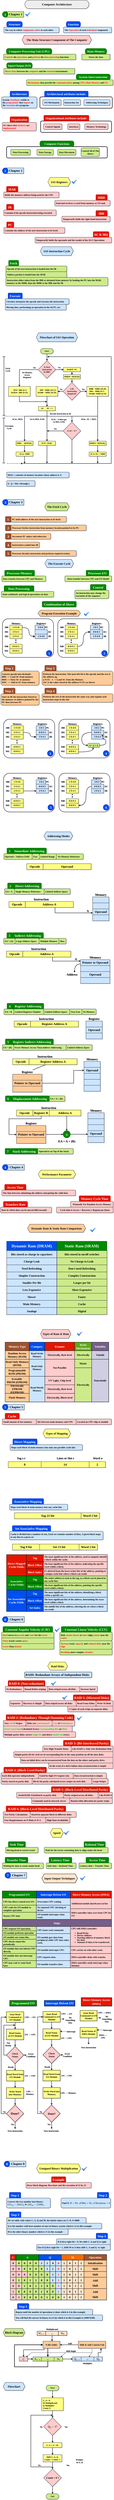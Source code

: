 <mxfile version="24.5.1" type="device">
  <diagram name="Page-1" id="HhJzd52VgApcJ3p-6Hl2">
    <mxGraphModel dx="866" dy="528" grid="1" gridSize="10" guides="1" tooltips="1" connect="1" arrows="1" fold="1" page="1" pageScale="1" pageWidth="827" pageHeight="1169" math="1" shadow="1">
      <root>
        <mxCell id="0" />
        <mxCell id="1" parent="0" />
        <mxCell id="Og_7lCXAeV22onLq514k-1" value="&lt;font style=&quot;font-size: 21px;&quot;&gt;Computer Architecture&lt;/font&gt;" style="rounded=1;whiteSpace=wrap;html=1;strokeWidth=2;fillColor=#eeeeee;strokeColor=#36393d;arcSize=50;fontFamily=Dune Rise;fontStyle=1;fontSize=21;" parent="1" vertex="1">
          <mxGeometry x="188" y="20" width="452" height="60" as="geometry" />
        </mxCell>
        <mxCell id="Og_7lCXAeV22onLq514k-11" value="" style="group" parent="1" vertex="1" connectable="0">
          <mxGeometry x="30" y="100" width="150" height="40" as="geometry" />
        </mxCell>
        <mxCell id="Og_7lCXAeV22onLq514k-6" value="Chapter 1" style="rounded=1;whiteSpace=wrap;html=1;fontSize=22;fillColor=#cdeb8b;strokeColor=#36393d;strokeWidth=2;fontFamily=Mina;arcSize=0;hachureGap=4;align=right;spacingRight=7;fontStyle=1" parent="Og_7lCXAeV22onLq514k-11" vertex="1">
          <mxGeometry x="20" width="130" height="40" as="geometry" />
        </mxCell>
        <mxCell id="Og_7lCXAeV22onLq514k-7" value="1" style="ellipse;whiteSpace=wrap;html=1;aspect=fixed;strokeWidth=2;fillColor=#008a00;strokeColor=#005700;fontFamily=Mina;fontStyle=1;fontSize=22;spacingTop=3;fontColor=#ffffff;" parent="Og_7lCXAeV22onLq514k-11" vertex="1">
          <mxGeometry width="40" height="40" as="geometry" />
        </mxCell>
        <mxCell id="Og_7lCXAeV22onLq514k-12" value="" style="group" parent="1" vertex="1" connectable="0">
          <mxGeometry x="460" y="170" width="340" height="80" as="geometry" />
        </mxCell>
        <mxCell id="Og_7lCXAeV22onLq514k-9" value="Function" style="rounded=1;whiteSpace=wrap;html=1;hachureGap=4;fontFamily=Mina;strokeWidth=2;fillColor=#0050ef;strokeColor=#001DBC;fontSize=20;fontStyle=1;labelBorderColor=none;textShadow=0;labelBackgroundColor=none;arcSize=35;fontColor=#ffffff;" parent="Og_7lCXAeV22onLq514k-12" vertex="1">
          <mxGeometry x="20" width="100" height="40" as="geometry" />
        </mxCell>
        <mxCell id="Og_7lCXAeV22onLq514k-10" value="The &lt;font color=&quot;#ff0000&quot;&gt;Operation &lt;/font&gt;of each &lt;font color=&quot;#ff0000&quot;&gt;individual&lt;/font&gt; component" style="rounded=1;whiteSpace=wrap;html=1;hachureGap=4;fontFamily=Mina;strokeWidth=2;fillColor=#cce5ff;strokeColor=#36393d;fontSize=16;fontStyle=1;labelBorderColor=none;textShadow=0;labelBackgroundColor=none;align=left;spacing=7;verticalAlign=middle;" parent="Og_7lCXAeV22onLq514k-12" vertex="1">
          <mxGeometry y="40" width="340" height="40" as="geometry" />
        </mxCell>
        <mxCell id="Og_7lCXAeV22onLq514k-14" value="The Main Structure Component of The Computer" style="shape=hexagon;perimeter=hexagonPerimeter2;whiteSpace=wrap;fixedSize=1;size=16;fillColor=#ffcccc;strokeColor=#36393d;fontFamily=Mina;fontSize=20;strokeWidth=2;align=center;spacingLeft=0;spacingBottom=0;fillStyle=hachure;fontStyle=1;" parent="1" vertex="1">
          <mxGeometry x="168.51" y="267.14" width="489.32" height="62.86" as="geometry" />
        </mxCell>
        <mxCell id="Og_7lCXAeV22onLq514k-26" value="" style="group" parent="1" vertex="1" connectable="0">
          <mxGeometry x="40" y="460" width="500" height="80" as="geometry" />
        </mxCell>
        <mxCell id="Og_7lCXAeV22onLq514k-24" value="Input/Output (I/O)" style="rounded=1;whiteSpace=wrap;html=1;hachureGap=4;fontFamily=Mina;strokeWidth=2;fillColor=#008a00;strokeColor=#005700;fontSize=20;fontStyle=1;labelBorderColor=none;textShadow=0;labelBackgroundColor=none;arcSize=35;fontColor=#ffffff;" parent="Og_7lCXAeV22onLq514k-26" vertex="1">
          <mxGeometry x="20" width="180" height="40" as="geometry" />
        </mxCell>
        <mxCell id="Og_7lCXAeV22onLq514k-25" value="&lt;font color=&quot;#ff0000&quot;&gt;Moves Data&lt;/font&gt; between the &lt;font color=&quot;#ff0000&quot;&gt;computer&lt;/font&gt; and the &lt;font color=&quot;#ff0000&quot;&gt;external&lt;/font&gt; environment" style="rounded=1;whiteSpace=wrap;html=1;hachureGap=4;fontFamily=Mina;strokeWidth=2;fillColor=#cdeb8b;strokeColor=#36393d;fontSize=16;fontStyle=1;labelBorderColor=none;textShadow=0;labelBackgroundColor=none;align=left;spacing=7;verticalAlign=middle;" parent="Og_7lCXAeV22onLq514k-26" vertex="1">
          <mxGeometry y="40" width="500" height="40" as="geometry" />
        </mxCell>
        <mxCell id="Og_7lCXAeV22onLq514k-27" value="" style="group" parent="1" vertex="1" connectable="0">
          <mxGeometry x="589" y="360" width="200" height="80" as="geometry" />
        </mxCell>
        <mxCell id="Og_7lCXAeV22onLq514k-21" value="Main Memory" style="rounded=1;whiteSpace=wrap;html=1;hachureGap=4;fontFamily=Mina;strokeWidth=2;fillColor=#008a00;strokeColor=#005700;fontSize=20;fontStyle=1;labelBorderColor=none;textShadow=0;labelBackgroundColor=none;arcSize=35;fontColor=#ffffff;" parent="Og_7lCXAeV22onLq514k-27" vertex="1">
          <mxGeometry x="25" width="150" height="40" as="geometry" />
        </mxCell>
        <mxCell id="Og_7lCXAeV22onLq514k-22" value="Stores the data" style="rounded=1;whiteSpace=wrap;html=1;hachureGap=4;fontFamily=Mina;strokeWidth=2;fillColor=#cdeb8b;strokeColor=#36393d;fontSize=16;fontStyle=1;labelBorderColor=none;textShadow=0;labelBackgroundColor=none;align=center;spacing=7;verticalAlign=middle;" parent="Og_7lCXAeV22onLq514k-27" vertex="1">
          <mxGeometry y="40" width="200" height="40" as="geometry" />
        </mxCell>
        <mxCell id="Og_7lCXAeV22onLq514k-31" value="" style="group" parent="1" vertex="1" connectable="0">
          <mxGeometry x="200" y="540" width="610" height="80" as="geometry" />
        </mxCell>
        <mxCell id="Og_7lCXAeV22onLq514k-29" value="System Interconnection" style="rounded=1;whiteSpace=wrap;html=1;hachureGap=4;fontFamily=Mina;strokeWidth=2;fillColor=#008a00;strokeColor=#005700;fontSize=20;fontStyle=1;labelBorderColor=none;textShadow=0;labelBackgroundColor=none;arcSize=35;fontColor=#ffffff;" parent="Og_7lCXAeV22onLq514k-31" vertex="1">
          <mxGeometry x="350" width="240" height="40" as="geometry" />
        </mxCell>
        <mxCell id="Og_7lCXAeV22onLq514k-30" value="&lt;font color=&quot;#ff0000&quot;&gt;Mechanisms &lt;/font&gt;that provide the &lt;font color=&quot;#ff0000&quot;&gt;communications &lt;/font&gt;among &lt;font color=&quot;#ff0000&quot;&gt;CPU&lt;/font&gt;, &lt;font color=&quot;#ff0000&quot;&gt;Main Memory&lt;/font&gt; and &lt;font color=&quot;#ff0000&quot;&gt;I/O&lt;/font&gt;" style="rounded=1;whiteSpace=wrap;html=1;hachureGap=4;fontFamily=Mina;strokeWidth=2;fillColor=#cdeb8b;strokeColor=#36393d;fontSize=16;fontStyle=1;labelBorderColor=none;textShadow=0;labelBackgroundColor=none;align=left;spacing=7;verticalAlign=middle;" parent="Og_7lCXAeV22onLq514k-31" vertex="1">
          <mxGeometry y="40" width="610" height="40" as="geometry" />
        </mxCell>
        <mxCell id="Og_7lCXAeV22onLq514k-35" value="" style="group" parent="1" vertex="1" connectable="0">
          <mxGeometry x="38" y="360" width="510" height="80" as="geometry" />
        </mxCell>
        <mxCell id="Og_7lCXAeV22onLq514k-16" value="Computer Processing Unit (CPU)" style="rounded=1;whiteSpace=wrap;html=1;hachureGap=4;fontFamily=Mina;strokeWidth=2;fillColor=#008a00;strokeColor=#005700;fontSize=20;fontStyle=1;labelBorderColor=none;textShadow=0;labelBackgroundColor=none;arcSize=35;fontColor=#ffffff;" parent="Og_7lCXAeV22onLq514k-35" vertex="1">
          <mxGeometry x="20" width="320" height="40" as="geometry" />
        </mxCell>
        <mxCell id="Og_7lCXAeV22onLq514k-17" value="&lt;font color=&quot;#ff0000&quot;&gt;Controls&lt;/font&gt; the &lt;font color=&quot;#ff0000&quot;&gt;operations &lt;/font&gt;and &lt;font color=&quot;#f50000&quot;&gt;perform &lt;/font&gt;the &lt;font color=&quot;#ff0000&quot;&gt;data processing&lt;/font&gt; functions" style="rounded=1;whiteSpace=wrap;html=1;hachureGap=4;fontFamily=Mina;strokeWidth=2;fillColor=#cdeb8b;strokeColor=#36393d;fontSize=16;fontStyle=1;labelBorderColor=none;textShadow=0;labelBackgroundColor=none;align=left;spacing=7;verticalAlign=middle;" parent="Og_7lCXAeV22onLq514k-35" vertex="1">
          <mxGeometry y="40" width="510" height="40" as="geometry" />
        </mxCell>
        <mxCell id="Og_7lCXAeV22onLq514k-107" value="" style="group" parent="1" vertex="1" connectable="0">
          <mxGeometry x="24" y="660" width="250" height="120" as="geometry" />
        </mxCell>
        <mxCell id="Og_7lCXAeV22onLq514k-97" value="Architecture" style="rounded=1;whiteSpace=wrap;html=1;hachureGap=4;fontFamily=Mina;strokeWidth=2;fillColor=#0050ef;strokeColor=#001DBC;fontSize=20;fontStyle=1;labelBorderColor=none;fontColor=#ffffff;textShadow=0;labelBackgroundColor=none;" parent="Og_7lCXAeV22onLq514k-107" vertex="1">
          <mxGeometry x="60" width="130" height="40" as="geometry" />
        </mxCell>
        <mxCell id="Og_7lCXAeV22onLq514k-98" value="&lt;div&gt;&lt;span style=&quot;background-color: initial;&quot;&gt;System&amp;nbsp;&lt;/span&gt;&lt;font color=&quot;#ff0000&quot;&gt;Attributes &lt;/font&gt;visible to the&amp;nbsp;&lt;span style=&quot;background-color: initial;&quot;&gt;&lt;font color=&quot;#ff0000&quot;&gt;programmer &lt;/font&gt;that &lt;font color=&quot;#ff0000&quot;&gt;impact &lt;/font&gt;on the&amp;nbsp;&lt;/span&gt;&lt;span style=&quot;background-color: initial;&quot;&gt;&lt;font color=&quot;#ff0000&quot;&gt;execution &lt;/font&gt;of a program.&lt;/span&gt;&lt;/div&gt;" style="rounded=1;whiteSpace=wrap;html=1;hachureGap=4;fontFamily=Mina;strokeWidth=2;fillColor=#cce5ff;strokeColor=#36393d;fontSize=16;fontStyle=1;labelBorderColor=none;textShadow=0;labelBackgroundColor=none;align=left;spacing=7;verticalAlign=middle;" parent="Og_7lCXAeV22onLq514k-107" vertex="1">
          <mxGeometry y="40" width="250" height="80" as="geometry" />
        </mxCell>
        <mxCell id="Og_7lCXAeV22onLq514k-125" value="" style="group" parent="1" vertex="1" connectable="0">
          <mxGeometry x="59" y="1010" width="710" height="120" as="geometry" />
        </mxCell>
        <mxCell id="Og_7lCXAeV22onLq514k-92" value=" " style="rounded=1;whiteSpace=wrap;html=1;hachureGap=4;fontFamily=Architects Daughter;fontSource=https%3A%2F%2Ffonts.googleapis.com%2Fcss%3Ffamily%3DArchitects%2BDaughter;fillColor=none;arcSize=13;strokeWidth=3;" parent="Og_7lCXAeV22onLq514k-125" vertex="1">
          <mxGeometry y="40" width="710" height="80" as="geometry" />
        </mxCell>
        <mxCell id="Og_7lCXAeV22onLq514k-87" value="&lt;b style=&quot;font-size: 16px;&quot;&gt;Data Processing&lt;/b&gt;" style="rounded=1;whiteSpace=wrap;html=1;strokeWidth=2;fillColor=#cdeb8b;strokeColor=#36393d;fontFamily=Mina;fontSize=16;" parent="Og_7lCXAeV22onLq514k-125" vertex="1">
          <mxGeometry x="30" y="60" width="138" height="40" as="geometry" />
        </mxCell>
        <mxCell id="Og_7lCXAeV22onLq514k-88" value="&lt;b style=&quot;font-size: 16px;&quot;&gt;Data Storage&lt;/b&gt;" style="rounded=1;whiteSpace=wrap;html=1;strokeWidth=2;fillColor=#cdeb8b;strokeColor=#36393d;fontFamily=Mina;fontSize=16;" parent="Og_7lCXAeV22onLq514k-125" vertex="1">
          <mxGeometry x="214" y="60" width="116" height="40" as="geometry" />
        </mxCell>
        <mxCell id="Og_7lCXAeV22onLq514k-89" value="&lt;b style=&quot;font-size: 16px;&quot;&gt;Data Movement&lt;/b&gt;" style="rounded=1;whiteSpace=wrap;html=1;strokeWidth=2;fillColor=#cdeb8b;strokeColor=#36393d;fontFamily=Mina;fontSize=16;" parent="Og_7lCXAeV22onLq514k-125" vertex="1">
          <mxGeometry x="360" y="60" width="129" height="40" as="geometry" />
        </mxCell>
        <mxCell id="Og_7lCXAeV22onLq514k-90" value="&lt;b style=&quot;font-size: 16px;&quot;&gt;Control All of The Above&lt;/b&gt;" style="rounded=1;whiteSpace=wrap;html=1;strokeWidth=2;fillColor=#cdeb8b;strokeColor=#36393d;fontFamily=Mina;fontSize=16;" parent="Og_7lCXAeV22onLq514k-125" vertex="1">
          <mxGeometry x="525" y="50" width="129" height="60" as="geometry" />
        </mxCell>
        <mxCell id="Og_7lCXAeV22onLq514k-93" value="&lt;span style=&quot;&quot;&gt;Computer Functions&lt;/span&gt;" style="rounded=1;whiteSpace=wrap;html=1;hachureGap=4;fontFamily=Mina;strokeWidth=2;fillColor=#008a00;strokeColor=#005700;fontSize=20;fontStyle=1;labelBorderColor=none;textShadow=0;labelBackgroundColor=none;arcSize=35;fontColor=#ffffff;" parent="Og_7lCXAeV22onLq514k-125" vertex="1">
          <mxGeometry x="235" width="240" height="40" as="geometry" />
        </mxCell>
        <mxCell id="Og_7lCXAeV22onLq514k-127" value="IAS Registers" style="shape=hexagon;perimeter=hexagonPerimeter2;whiteSpace=wrap;fixedSize=1;size=16;fillColor=#ffff88;strokeColor=#36393d;fontFamily=Mina;fontSize=20;strokeWidth=2;align=center;spacingLeft=0;spacingBottom=0;fillStyle=hachure;fontStyle=1;" parent="1" vertex="1">
          <mxGeometry x="350.68" y="1267.14" width="159.32" height="62.86" as="geometry" />
        </mxCell>
        <mxCell id="Og_7lCXAeV22onLq514k-128" value="" style="group" parent="1" vertex="1" connectable="0">
          <mxGeometry x="39" y="1330" width="390" height="80" as="geometry" />
        </mxCell>
        <mxCell id="Og_7lCXAeV22onLq514k-129" value="Holds the memory address being used by the CPU" style="rounded=1;whiteSpace=wrap;html=1;hachureGap=4;fontFamily=Mina;strokeWidth=2;fillColor=#ffcccc;strokeColor=#36393d;fontSize=16;fontStyle=1;labelBorderColor=none;textShadow=0;labelBackgroundColor=none;align=left;spacing=7;verticalAlign=middle;" parent="Og_7lCXAeV22onLq514k-128" vertex="1">
          <mxGeometry y="40" width="390" height="40" as="geometry" />
        </mxCell>
        <mxCell id="Og_7lCXAeV22onLq514k-130" value="MAR" style="rounded=1;whiteSpace=wrap;html=1;hachureGap=4;fontFamily=Mina;strokeWidth=2;fillColor=#e51400;strokeColor=#B20000;fontSize=22;fontStyle=1;labelBorderColor=none;textShadow=0;labelBackgroundColor=none;align=center;spacing=5;verticalAlign=middle;spacingTop=3;spacingRight=2;fontColor=#ffffff;" parent="Og_7lCXAeV22onLq514k-128" vertex="1">
          <mxGeometry x="20" width="80" height="40" as="geometry" />
        </mxCell>
        <mxCell id="Og_7lCXAeV22onLq514k-142" value="" style="group" parent="1" vertex="1" connectable="0">
          <mxGeometry x="30" y="1200" width="150" height="40" as="geometry" />
        </mxCell>
        <mxCell id="Og_7lCXAeV22onLq514k-143" value="Chapter 2" style="rounded=1;whiteSpace=wrap;html=1;fontSize=22;fillColor=#cce5ff;strokeColor=#36393d;strokeWidth=2;fontFamily=Mina;arcSize=0;hachureGap=4;align=right;spacingRight=7;fontStyle=1" parent="Og_7lCXAeV22onLq514k-142" vertex="1">
          <mxGeometry x="20" width="130" height="40" as="geometry" />
        </mxCell>
        <mxCell id="Og_7lCXAeV22onLq514k-144" value="2" style="ellipse;whiteSpace=wrap;html=1;aspect=fixed;strokeWidth=2;fillColor=#0050ef;strokeColor=#001DBC;fontFamily=Mina;fontStyle=1;fontSize=22;spacingTop=3;fontColor=#ffffff;" parent="Og_7lCXAeV22onLq514k-142" vertex="1">
          <mxGeometry width="40" height="40" as="geometry" />
        </mxCell>
        <mxCell id="Og_7lCXAeV22onLq514k-146" value="" style="group;flipH=1;" parent="1" vertex="1" connectable="0">
          <mxGeometry x="399" y="1388" width="390" height="80" as="geometry" />
        </mxCell>
        <mxCell id="Og_7lCXAeV22onLq514k-147" value="Send and receives a word from memory or I/O unit" style="rounded=1;whiteSpace=wrap;html=1;hachureGap=4;fontFamily=Mina;strokeWidth=2;fillColor=#ffcccc;strokeColor=#36393d;fontSize=16;fontStyle=1;labelBorderColor=none;textShadow=0;labelBackgroundColor=none;align=left;spacing=7;verticalAlign=middle;" parent="Og_7lCXAeV22onLq514k-146" vertex="1">
          <mxGeometry y="40" width="390" height="40" as="geometry" />
        </mxCell>
        <mxCell id="Og_7lCXAeV22onLq514k-148" value="MBR" style="rounded=1;whiteSpace=wrap;html=1;hachureGap=4;fontFamily=Mina;strokeWidth=2;fillColor=#e51400;strokeColor=#B20000;fontSize=22;fontStyle=1;labelBorderColor=none;textShadow=0;labelBackgroundColor=none;align=center;spacing=5;verticalAlign=middle;spacingTop=3;spacingRight=2;fontColor=#ffffff;" parent="Og_7lCXAeV22onLq514k-146" vertex="1">
          <mxGeometry x="290" width="80" height="40" as="geometry" />
        </mxCell>
        <mxCell id="Og_7lCXAeV22onLq514k-152" value="" style="group;flipH=1;" parent="1" vertex="1" connectable="0">
          <mxGeometry x="449" y="1500" width="340" height="80" as="geometry" />
        </mxCell>
        <mxCell id="Og_7lCXAeV22onLq514k-153" value="Temporarily holds the right-hand instruction" style="rounded=1;whiteSpace=wrap;html=1;hachureGap=4;fontFamily=Mina;strokeWidth=2;fillColor=#ffcccc;strokeColor=#36393d;fontSize=16;fontStyle=1;labelBorderColor=none;textShadow=0;labelBackgroundColor=none;align=left;spacing=7;verticalAlign=middle;" parent="Og_7lCXAeV22onLq514k-152" vertex="1">
          <mxGeometry y="40" width="340" height="40" as="geometry" />
        </mxCell>
        <mxCell id="Og_7lCXAeV22onLq514k-154" value="IBR" style="rounded=1;whiteSpace=wrap;html=1;hachureGap=4;fontFamily=Mina;strokeWidth=2;fillColor=#e51400;strokeColor=#B20000;fontSize=22;fontStyle=1;labelBorderColor=none;textShadow=0;labelBackgroundColor=none;align=center;spacing=5;verticalAlign=middle;spacingTop=3;spacingRight=2;fontColor=#ffffff;" parent="Og_7lCXAeV22onLq514k-152" vertex="1">
          <mxGeometry x="240" width="80" height="40" as="geometry" />
        </mxCell>
        <mxCell id="Og_7lCXAeV22onLq514k-155" value="" style="group" parent="1" vertex="1" connectable="0">
          <mxGeometry x="39" y="1456" width="370" height="80" as="geometry" />
        </mxCell>
        <mxCell id="Og_7lCXAeV22onLq514k-150" value="Contains 8-bit opcode instruction being executed" style="rounded=1;whiteSpace=wrap;html=1;hachureGap=4;fontFamily=Mina;strokeWidth=2;fillColor=#ffcccc;strokeColor=#36393d;fontSize=16;fontStyle=1;labelBorderColor=none;textShadow=0;labelBackgroundColor=none;align=left;spacing=7;verticalAlign=middle;" parent="Og_7lCXAeV22onLq514k-155" vertex="1">
          <mxGeometry y="40" width="370" height="40" as="geometry" />
        </mxCell>
        <mxCell id="Og_7lCXAeV22onLq514k-151" value="IR" style="rounded=1;whiteSpace=wrap;html=1;hachureGap=4;fontFamily=Mina;strokeWidth=2;fillColor=#e51400;strokeColor=#B20000;fontSize=22;fontStyle=1;labelBorderColor=none;textShadow=0;labelBackgroundColor=none;align=center;spacing=5;verticalAlign=middle;spacingTop=3;spacingRight=2;fontColor=#ffffff;" parent="Og_7lCXAeV22onLq514k-155" vertex="1">
          <mxGeometry x="20" width="50" height="40" as="geometry" />
        </mxCell>
        <mxCell id="Og_7lCXAeV22onLq514k-156" value="" style="group;flipH=1;" parent="1" vertex="1" connectable="0">
          <mxGeometry x="260" y="1648" width="540" height="80" as="geometry" />
        </mxCell>
        <mxCell id="Og_7lCXAeV22onLq514k-157" value="Temporarily holds the operands and the results of the ALU Operations" style="rounded=1;whiteSpace=wrap;html=1;hachureGap=4;fontFamily=Mina;strokeWidth=2;fillColor=#ffcccc;strokeColor=#36393d;fontSize=16;fontStyle=1;labelBorderColor=none;textShadow=0;labelBackgroundColor=none;align=left;spacing=7;verticalAlign=middle;" parent="Og_7lCXAeV22onLq514k-156" vertex="1">
          <mxGeometry y="40" width="540" height="40" as="geometry" />
        </mxCell>
        <mxCell id="Og_7lCXAeV22onLq514k-158" value="AC &amp;amp; MQ" style="rounded=1;whiteSpace=wrap;html=1;hachureGap=4;fontFamily=Mina;strokeWidth=2;fillColor=#e51400;strokeColor=#B20000;fontSize=22;fontStyle=1;labelBorderColor=none;textShadow=0;labelBackgroundColor=none;align=center;spacing=5;verticalAlign=middle;spacingTop=3;spacingRight=2;fontColor=#ffffff;" parent="Og_7lCXAeV22onLq514k-156" vertex="1">
          <mxGeometry x="410" width="110" height="40" as="geometry" />
        </mxCell>
        <mxCell id="Og_7lCXAeV22onLq514k-159" value="" style="group" parent="1" vertex="1" connectable="0">
          <mxGeometry x="40" y="1580" width="430" height="80" as="geometry" />
        </mxCell>
        <mxCell id="Og_7lCXAeV22onLq514k-160" value="Contains the address of the next instruction to be fetch" style="rounded=1;whiteSpace=wrap;html=1;hachureGap=4;fontFamily=Mina;strokeWidth=2;fillColor=#ffcccc;strokeColor=#36393d;fontSize=16;fontStyle=1;labelBorderColor=none;textShadow=0;labelBackgroundColor=none;align=left;spacing=7;verticalAlign=middle;" parent="Og_7lCXAeV22onLq514k-159" vertex="1">
          <mxGeometry y="40" width="430" height="40" as="geometry" />
        </mxCell>
        <mxCell id="Og_7lCXAeV22onLq514k-161" value="PC" style="rounded=1;whiteSpace=wrap;html=1;hachureGap=4;fontFamily=Mina;strokeWidth=2;fillColor=#e51400;strokeColor=#B20000;fontSize=22;fontStyle=1;labelBorderColor=none;textShadow=0;labelBackgroundColor=none;align=center;spacing=5;verticalAlign=middle;spacingTop=3;spacingRight=2;fontColor=#ffffff;" parent="Og_7lCXAeV22onLq514k-159" vertex="1">
          <mxGeometry x="20" width="50" height="40" as="geometry" />
        </mxCell>
        <mxCell id="Og_7lCXAeV22onLq514k-162" value="" style="group" parent="1" vertex="1" connectable="0">
          <mxGeometry x="294" y="660" width="510" height="120" as="geometry" />
        </mxCell>
        <mxCell id="Og_7lCXAeV22onLq514k-106" value=" " style="rounded=1;whiteSpace=wrap;html=1;hachureGap=4;fontFamily=Architects Daughter;fontSource=https%3A%2F%2Ffonts.googleapis.com%2Fcss%3Ffamily%3DArchitects%2BDaughter;fillColor=none;arcSize=13;strokeWidth=3;" parent="Og_7lCXAeV22onLq514k-162" vertex="1">
          <mxGeometry y="40" width="510" height="80" as="geometry" />
        </mxCell>
        <mxCell id="Og_7lCXAeV22onLq514k-103" value="&lt;div&gt;I/O Mechanism&lt;/div&gt;" style="rounded=1;whiteSpace=wrap;html=1;hachureGap=4;fontFamily=Mina;strokeWidth=2;fillColor=#cce5ff;strokeColor=#36393d;fontSize=16;fontStyle=1;labelBorderColor=none;textShadow=0;labelBackgroundColor=none;align=center;spacing=7;verticalAlign=middle;" parent="Og_7lCXAeV22onLq514k-162" vertex="1">
          <mxGeometry x="20.0" y="60" width="130" height="40" as="geometry" />
        </mxCell>
        <mxCell id="Og_7lCXAeV22onLq514k-102" value="&lt;div&gt;Instruction Set&lt;/div&gt;" style="rounded=1;whiteSpace=wrap;html=1;hachureGap=4;fontFamily=Mina;strokeWidth=2;fillColor=#cce5ff;strokeColor=#36393d;fontSize=16;fontStyle=1;labelBorderColor=none;textShadow=0;labelBackgroundColor=none;align=left;spacing=7;verticalAlign=middle;" parent="Og_7lCXAeV22onLq514k-162" vertex="1">
          <mxGeometry x="166" y="60" width="121" height="40" as="geometry" />
        </mxCell>
        <mxCell id="Og_7lCXAeV22onLq514k-101" value="&lt;div&gt;Architectural&amp;nbsp;&lt;span style=&quot;background-color: initial;&quot;&gt;attributes include:&lt;/span&gt;&lt;/div&gt;" style="rounded=1;whiteSpace=wrap;html=1;hachureGap=4;fontFamily=Mina;strokeWidth=2;fillColor=#0050ef;strokeColor=#001DBC;fontSize=20;fontStyle=1;labelBorderColor=none;fontColor=#ffffff;textShadow=0;labelBackgroundColor=none;" parent="Og_7lCXAeV22onLq514k-162" vertex="1">
          <mxGeometry x="33" width="307" height="40" as="geometry" />
        </mxCell>
        <mxCell id="Og_7lCXAeV22onLq514k-105" value="&lt;div&gt;Addressing Techniques&lt;/div&gt;" style="rounded=1;whiteSpace=wrap;html=1;hachureGap=4;fontFamily=Mina;strokeWidth=2;fillColor=#cce5ff;strokeColor=#36393d;fontSize=16;fontStyle=1;labelBorderColor=none;textShadow=0;labelBackgroundColor=none;align=center;spacing=7;verticalAlign=middle;" parent="Og_7lCXAeV22onLq514k-162" vertex="1">
          <mxGeometry x="310" y="60" width="184.66" height="40" as="geometry" />
        </mxCell>
        <mxCell id="Og_7lCXAeV22onLq514k-163" value="" style="group" parent="1" vertex="1" connectable="0">
          <mxGeometry x="299" y="830" width="500" height="120" as="geometry" />
        </mxCell>
        <mxCell id="Og_7lCXAeV22onLq514k-118" value=" " style="rounded=1;whiteSpace=wrap;html=1;hachureGap=4;fontFamily=Architects Daughter;fontSource=https%3A%2F%2Ffonts.googleapis.com%2Fcss%3Ffamily%3DArchitects%2BDaughter;fillColor=none;arcSize=13;strokeWidth=3;" parent="Og_7lCXAeV22onLq514k-163" vertex="1">
          <mxGeometry y="40" width="500" height="80" as="geometry" />
        </mxCell>
        <mxCell id="Og_7lCXAeV22onLq514k-119" value="&lt;div&gt;Control Signals&lt;/div&gt;" style="rounded=1;whiteSpace=wrap;html=1;hachureGap=4;fontFamily=Mina;strokeWidth=2;fillColor=#ffcccc;strokeColor=#36393d;fontSize=16;fontStyle=1;labelBorderColor=none;textShadow=0;labelBackgroundColor=none;align=center;spacing=7;verticalAlign=middle;" parent="Og_7lCXAeV22onLq514k-163" vertex="1">
          <mxGeometry x="21.0" y="60" width="130" height="40" as="geometry" />
        </mxCell>
        <mxCell id="Og_7lCXAeV22onLq514k-120" value="&lt;div&gt;Interfaces&lt;/div&gt;" style="rounded=1;whiteSpace=wrap;html=1;hachureGap=4;fontFamily=Mina;strokeWidth=2;fillColor=#ffcccc;strokeColor=#36393d;fontSize=16;fontStyle=1;labelBorderColor=none;textShadow=0;labelBackgroundColor=none;align=center;spacing=7;verticalAlign=middle;" parent="Og_7lCXAeV22onLq514k-163" vertex="1">
          <mxGeometry x="191" y="60" width="85.5" height="40" as="geometry" />
        </mxCell>
        <mxCell id="Og_7lCXAeV22onLq514k-121" value="&lt;div&gt;Organizational&amp;nbsp;&lt;span style=&quot;background-color: initial;&quot;&gt;attributes include:&lt;/span&gt;&lt;/div&gt;" style="rounded=1;whiteSpace=wrap;html=1;hachureGap=4;fontFamily=Mina;strokeWidth=2;fillColor=#e51400;strokeColor=#B20000;fontSize=20;fontStyle=1;labelBorderColor=none;fontColor=#ffffff;textShadow=0;labelBackgroundColor=none;" parent="Og_7lCXAeV22onLq514k-163" vertex="1">
          <mxGeometry x="23" width="317" height="40" as="geometry" />
        </mxCell>
        <mxCell id="Og_7lCXAeV22onLq514k-122" value="&lt;div&gt;Memory Technology&lt;/div&gt;" style="rounded=1;whiteSpace=wrap;html=1;hachureGap=4;fontFamily=Mina;strokeWidth=2;fillColor=#ffcccc;strokeColor=#36393d;fontSize=16;fontStyle=1;labelBorderColor=none;textShadow=0;labelBackgroundColor=none;align=center;spacing=7;verticalAlign=middle;" parent="Og_7lCXAeV22onLq514k-163" vertex="1">
          <mxGeometry x="311" y="60" width="164.66" height="40" as="geometry" />
        </mxCell>
        <mxCell id="Og_7lCXAeV22onLq514k-164" value="" style="group" parent="1" vertex="1" connectable="0">
          <mxGeometry x="29" y="840" width="240" height="100" as="geometry" />
        </mxCell>
        <mxCell id="Og_7lCXAeV22onLq514k-115" value="Organization" style="rounded=1;whiteSpace=wrap;html=1;hachureGap=4;fontFamily=Mina;strokeWidth=2;fillColor=#e51400;strokeColor=#B20000;fontSize=20;fontStyle=1;labelBorderColor=none;fontColor=#ffffff;textShadow=0;labelBackgroundColor=none;" parent="Og_7lCXAeV22onLq514k-164" vertex="1">
          <mxGeometry x="55" width="130" height="40" as="geometry" />
        </mxCell>
        <mxCell id="Og_7lCXAeV22onLq514k-116" value="&lt;div&gt;It&#39;s shows how &lt;font color=&quot;#ff0000&quot;&gt;features &lt;/font&gt;are &lt;font color=&quot;#ff0000&quot;&gt;implemented&lt;/font&gt;&lt;/div&gt;" style="rounded=1;whiteSpace=wrap;html=1;hachureGap=4;fontFamily=Mina;strokeWidth=2;fillColor=#ffcccc;strokeColor=#36393d;fontSize=16;fontStyle=1;labelBorderColor=none;textShadow=0;labelBackgroundColor=none;align=left;spacing=7;verticalAlign=middle;" parent="Og_7lCXAeV22onLq514k-164" vertex="1">
          <mxGeometry y="40" width="240" height="60" as="geometry" />
        </mxCell>
        <mxCell id="TSXX_P5q-t5pTBOJmNL--1" value="" style="group" parent="1" vertex="1" connectable="0">
          <mxGeometry x="40" y="170" width="390" height="80" as="geometry" />
        </mxCell>
        <mxCell id="Og_7lCXAeV22onLq514k-3" value="Structure" style="rounded=1;whiteSpace=wrap;html=1;hachureGap=4;fontFamily=Mina;strokeWidth=2;fillColor=#0050ef;strokeColor=#001DBC;fontSize=20;fontStyle=1;labelBorderColor=none;textShadow=0;labelBackgroundColor=none;arcSize=35;fontColor=#ffffff;" parent="TSXX_P5q-t5pTBOJmNL--1" vertex="1">
          <mxGeometry x="20" width="110" height="40" as="geometry" />
        </mxCell>
        <mxCell id="Og_7lCXAeV22onLq514k-4" value="The way in which &lt;font color=&quot;#ff0000&quot;&gt;components relate &lt;/font&gt;to each other" style="rounded=1;whiteSpace=wrap;html=1;hachureGap=4;fontFamily=Mina;strokeWidth=2;fillColor=#cce5ff;strokeColor=#36393d;fontSize=16;fontStyle=1;labelBorderColor=none;textShadow=0;labelBackgroundColor=none;align=left;spacing=7;verticalAlign=middle;" parent="TSXX_P5q-t5pTBOJmNL--1" vertex="1">
          <mxGeometry y="40" width="390" height="40" as="geometry" />
        </mxCell>
        <mxCell id="TSXX_P5q-t5pTBOJmNL--2" value="IAS Instruction Cycle" style="shape=hexagon;perimeter=hexagonPerimeter2;whiteSpace=wrap;fixedSize=1;size=16;fillColor=#cce5ff;strokeColor=#36393d;fontFamily=Mina;fontSize=20;strokeWidth=2;align=center;spacingLeft=0;spacingBottom=0;fillStyle=hachure;fontStyle=1;" parent="1" vertex="1">
          <mxGeometry x="297" y="1754" width="232.68" height="62.86" as="geometry" />
        </mxCell>
        <mxCell id="TSXX_P5q-t5pTBOJmNL--4" value="" style="group" parent="1" vertex="1" connectable="0">
          <mxGeometry x="31" y="3532" width="150" height="40" as="geometry" />
        </mxCell>
        <mxCell id="TSXX_P5q-t5pTBOJmNL--5" value="Chapter 3" style="rounded=1;whiteSpace=wrap;html=1;fontSize=22;fillColor=#cce5ff;strokeColor=#36393d;strokeWidth=2;fontFamily=Mina;arcSize=0;hachureGap=4;align=right;spacingRight=7;fontStyle=1" parent="TSXX_P5q-t5pTBOJmNL--4" vertex="1">
          <mxGeometry x="20" width="130" height="40" as="geometry" />
        </mxCell>
        <mxCell id="TSXX_P5q-t5pTBOJmNL--6" value="3" style="ellipse;whiteSpace=wrap;html=1;aspect=fixed;strokeWidth=2;fillColor=#0050ef;strokeColor=#001DBC;fontFamily=Mina;fontStyle=1;fontSize=22;spacingTop=3;fontColor=#ffffff;" parent="TSXX_P5q-t5pTBOJmNL--4" vertex="1">
          <mxGeometry width="40" height="40" as="geometry" />
        </mxCell>
        <mxCell id="TSXX_P5q-t5pTBOJmNL--7" value="The Fetch Cycle" style="shape=hexagon;perimeter=hexagonPerimeter2;whiteSpace=wrap;fixedSize=1;size=16;fillColor=#cdeb8b;strokeColor=#36393d;fontFamily=Mina;fontSize=20;strokeWidth=2;align=center;spacingLeft=0;spacingBottom=0;fillStyle=hachure;fontStyle=1;" parent="1" vertex="1">
          <mxGeometry x="327.68" y="3554.86" width="173.32" height="57.14" as="geometry" />
        </mxCell>
        <mxCell id="TSXX_P5q-t5pTBOJmNL--8" value="" style="group" parent="1" vertex="1" connectable="0">
          <mxGeometry x="51" y="3652" width="430" height="40" as="geometry" />
        </mxCell>
        <mxCell id="TSXX_P5q-t5pTBOJmNL--9" value="PC hold address of the next instruction to be fetch" style="rounded=1;whiteSpace=wrap;html=1;hachureGap=4;fontFamily=Mina;strokeWidth=2;fillColor=#ffcc99;strokeColor=#36393d;fontSize=16;fontStyle=1;labelBorderColor=none;textShadow=0;labelBackgroundColor=none;align=left;spacing=7;verticalAlign=middle;" parent="TSXX_P5q-t5pTBOJmNL--8" vertex="1">
          <mxGeometry x="40" width="390" height="40" as="geometry" />
        </mxCell>
        <mxCell id="TSXX_P5q-t5pTBOJmNL--10" value="1" style="rounded=1;whiteSpace=wrap;html=1;hachureGap=4;fontFamily=Mina;strokeWidth=2;fillColor=#a0522d;strokeColor=#6D1F00;fontSize=22;fontStyle=1;labelBorderColor=none;textShadow=0;labelBackgroundColor=none;align=center;spacing=5;verticalAlign=middle;spacingTop=3;spacingRight=2;fontColor=#ffffff;" parent="TSXX_P5q-t5pTBOJmNL--8" vertex="1">
          <mxGeometry width="40" height="40" as="geometry" />
        </mxCell>
        <mxCell id="TSXX_P5q-t5pTBOJmNL--11" value="" style="group" parent="1" vertex="1" connectable="0">
          <mxGeometry x="51" y="3712" width="570" height="40" as="geometry" />
        </mxCell>
        <mxCell id="TSXX_P5q-t5pTBOJmNL--12" value="Processor fetches instruction from memory location pointed to by PC" style="rounded=1;whiteSpace=wrap;html=1;hachureGap=4;fontFamily=Mina;strokeWidth=2;fillColor=#ffcc99;strokeColor=#36393d;fontSize=16;fontStyle=1;labelBorderColor=none;textShadow=0;labelBackgroundColor=none;align=left;spacing=7;verticalAlign=middle;" parent="TSXX_P5q-t5pTBOJmNL--11" vertex="1">
          <mxGeometry x="40" width="530" height="40" as="geometry" />
        </mxCell>
        <mxCell id="TSXX_P5q-t5pTBOJmNL--13" value="2" style="rounded=1;whiteSpace=wrap;html=1;hachureGap=4;fontFamily=Mina;strokeWidth=2;fillColor=#a0522d;strokeColor=#6D1F00;fontSize=22;fontStyle=1;labelBorderColor=none;textShadow=0;labelBackgroundColor=none;align=center;spacing=5;verticalAlign=middle;spacingTop=3;spacingRight=0;fontColor=#ffffff;" parent="TSXX_P5q-t5pTBOJmNL--11" vertex="1">
          <mxGeometry width="40" height="40" as="geometry" />
        </mxCell>
        <mxCell id="TSXX_P5q-t5pTBOJmNL--14" value="" style="group" parent="1" vertex="1" connectable="0">
          <mxGeometry x="51" y="3772" width="320" height="40" as="geometry" />
        </mxCell>
        <mxCell id="TSXX_P5q-t5pTBOJmNL--15" value="Increment PC unless told otherwise" style="rounded=1;whiteSpace=wrap;html=1;hachureGap=4;fontFamily=Mina;strokeWidth=2;fillColor=#ffcc99;strokeColor=#36393d;fontSize=16;fontStyle=1;labelBorderColor=none;textShadow=0;labelBackgroundColor=none;align=left;spacing=7;verticalAlign=middle;" parent="TSXX_P5q-t5pTBOJmNL--14" vertex="1">
          <mxGeometry x="40" width="280" height="40" as="geometry" />
        </mxCell>
        <mxCell id="TSXX_P5q-t5pTBOJmNL--16" value="3" style="rounded=1;whiteSpace=wrap;html=1;hachureGap=4;fontFamily=Mina;strokeWidth=2;fillColor=#a0522d;strokeColor=#6D1F00;fontSize=22;fontStyle=1;labelBorderColor=none;textShadow=0;labelBackgroundColor=none;align=center;spacing=5;verticalAlign=middle;spacingTop=3;spacingRight=0;fontColor=#ffffff;" parent="TSXX_P5q-t5pTBOJmNL--14" vertex="1">
          <mxGeometry width="40" height="40" as="geometry" />
        </mxCell>
        <mxCell id="TSXX_P5q-t5pTBOJmNL--17" value="" style="group" parent="1" vertex="1" connectable="0">
          <mxGeometry x="51" y="3832" width="240" height="40" as="geometry" />
        </mxCell>
        <mxCell id="TSXX_P5q-t5pTBOJmNL--18" value="Instruction Loaded into IR" style="rounded=1;whiteSpace=wrap;html=1;hachureGap=4;fontFamily=Mina;strokeWidth=2;fillColor=#ffcc99;strokeColor=#36393d;fontSize=16;fontStyle=1;labelBorderColor=none;textShadow=0;labelBackgroundColor=none;align=left;spacing=7;verticalAlign=middle;" parent="TSXX_P5q-t5pTBOJmNL--17" vertex="1">
          <mxGeometry x="40" width="200" height="40" as="geometry" />
        </mxCell>
        <mxCell id="TSXX_P5q-t5pTBOJmNL--19" value="4" style="rounded=1;whiteSpace=wrap;html=1;hachureGap=4;fontFamily=Mina;strokeWidth=2;fillColor=#a0522d;strokeColor=#6D1F00;fontSize=22;fontStyle=1;labelBorderColor=none;textShadow=0;labelBackgroundColor=none;align=center;spacing=5;verticalAlign=middle;spacingTop=3;spacingRight=0;fontColor=#ffffff;" parent="TSXX_P5q-t5pTBOJmNL--17" vertex="1">
          <mxGeometry width="40" height="40" as="geometry" />
        </mxCell>
        <mxCell id="TSXX_P5q-t5pTBOJmNL--20" value="" style="group" parent="1" vertex="1" connectable="0">
          <mxGeometry x="51" y="3892" width="500" height="40" as="geometry" />
        </mxCell>
        <mxCell id="TSXX_P5q-t5pTBOJmNL--21" value="Processor decodes instruction and perform required actions" style="rounded=1;whiteSpace=wrap;html=1;hachureGap=4;fontFamily=Mina;strokeWidth=2;fillColor=#ffcc99;strokeColor=#36393d;fontSize=16;fontStyle=1;labelBorderColor=none;textShadow=0;labelBackgroundColor=none;align=left;spacing=7;verticalAlign=middle;" parent="TSXX_P5q-t5pTBOJmNL--20" vertex="1">
          <mxGeometry x="40" width="460" height="40" as="geometry" />
        </mxCell>
        <mxCell id="TSXX_P5q-t5pTBOJmNL--22" value="5" style="rounded=1;whiteSpace=wrap;html=1;hachureGap=4;fontFamily=Mina;strokeWidth=2;fillColor=#a0522d;strokeColor=#6D1F00;fontSize=22;fontStyle=1;labelBorderColor=none;textShadow=0;labelBackgroundColor=none;align=center;spacing=5;verticalAlign=middle;spacingTop=3;spacingRight=0;fontColor=#ffffff;" parent="TSXX_P5q-t5pTBOJmNL--20" vertex="1">
          <mxGeometry width="40" height="40" as="geometry" />
        </mxCell>
        <mxCell id="TSXX_P5q-t5pTBOJmNL--23" value="The Execute Cycle" style="shape=hexagon;perimeter=hexagonPerimeter2;whiteSpace=wrap;fixedSize=1;size=16;fillColor=#cce5ff;strokeColor=#36393d;fontFamily=Mina;fontSize=20;strokeWidth=2;align=center;spacingLeft=0;spacingBottom=0;fillStyle=hachure;fontStyle=1;" parent="1" vertex="1">
          <mxGeometry x="328.68" y="3954" width="203.32" height="57.14" as="geometry" />
        </mxCell>
        <mxCell id="TSXX_P5q-t5pTBOJmNL--24" value="" style="group" parent="1" vertex="1" connectable="0">
          <mxGeometry x="26" y="4030" width="310" height="80" as="geometry" />
        </mxCell>
        <mxCell id="TSXX_P5q-t5pTBOJmNL--25" value="Data transfer between CPU and Memory" style="rounded=1;whiteSpace=wrap;html=1;hachureGap=4;fontFamily=Mina;strokeWidth=2;fillColor=#cdeb8b;strokeColor=#36393d;fontSize=16;fontStyle=1;labelBorderColor=none;textShadow=0;labelBackgroundColor=none;align=left;spacing=7;verticalAlign=middle;" parent="TSXX_P5q-t5pTBOJmNL--24" vertex="1">
          <mxGeometry y="40" width="310" height="40" as="geometry" />
        </mxCell>
        <mxCell id="TSXX_P5q-t5pTBOJmNL--26" value="Processor-Memory" style="rounded=1;whiteSpace=wrap;html=1;hachureGap=4;fontFamily=Mina;strokeWidth=2;fillColor=#008a00;strokeColor=#005700;fontSize=22;fontStyle=1;labelBorderColor=none;textShadow=0;labelBackgroundColor=none;align=center;spacing=5;verticalAlign=middle;spacingTop=3;spacingRight=2;fontColor=#ffffff;" parent="TSXX_P5q-t5pTBOJmNL--24" vertex="1">
          <mxGeometry x="20" width="210" height="40" as="geometry" />
        </mxCell>
        <mxCell id="TSXX_P5q-t5pTBOJmNL--27" value="" style="group" parent="1" vertex="1" connectable="0">
          <mxGeometry x="470" y="4030" width="330" height="80" as="geometry" />
        </mxCell>
        <mxCell id="TSXX_P5q-t5pTBOJmNL--28" value="Data transfer between CPU and I/O Model" style="rounded=1;whiteSpace=wrap;html=1;hachureGap=4;fontFamily=Mina;strokeWidth=2;fillColor=#cdeb8b;strokeColor=#36393d;fontSize=16;fontStyle=1;labelBorderColor=none;textShadow=0;labelBackgroundColor=none;align=center;spacing=7;verticalAlign=middle;" parent="TSXX_P5q-t5pTBOJmNL--27" vertex="1">
          <mxGeometry y="40" width="330" height="40" as="geometry" />
        </mxCell>
        <mxCell id="TSXX_P5q-t5pTBOJmNL--29" value="Processor-I/O" style="rounded=1;whiteSpace=wrap;html=1;hachureGap=4;fontFamily=Mina;strokeWidth=2;fillColor=#008a00;strokeColor=#005700;fontSize=22;fontStyle=1;labelBorderColor=none;textShadow=0;labelBackgroundColor=none;align=center;spacing=5;verticalAlign=middle;spacingTop=3;spacingRight=2;fontColor=#ffffff;" parent="TSXX_P5q-t5pTBOJmNL--27" vertex="1">
          <mxGeometry x="150" width="160" height="40" as="geometry" />
        </mxCell>
        <mxCell id="TSXX_P5q-t5pTBOJmNL--30" value="" style="group" parent="1" vertex="1" connectable="0">
          <mxGeometry x="22" y="4139" width="370" height="80" as="geometry" />
        </mxCell>
        <mxCell id="TSXX_P5q-t5pTBOJmNL--31" value="Some arithmetic and logical operations on data" style="rounded=1;whiteSpace=wrap;html=1;hachureGap=4;fontFamily=Mina;strokeWidth=2;fillColor=#cdeb8b;strokeColor=#36393d;fontSize=16;fontStyle=1;labelBorderColor=none;textShadow=0;labelBackgroundColor=none;align=left;spacing=7;verticalAlign=middle;" parent="TSXX_P5q-t5pTBOJmNL--30" vertex="1">
          <mxGeometry y="40" width="370" height="40" as="geometry" />
        </mxCell>
        <mxCell id="TSXX_P5q-t5pTBOJmNL--32" value="Data Processing" style="rounded=1;whiteSpace=wrap;html=1;hachureGap=4;fontFamily=Mina;strokeWidth=2;fillColor=#008a00;strokeColor=#005700;fontSize=22;fontStyle=1;labelBorderColor=none;textShadow=0;labelBackgroundColor=none;align=center;spacing=5;verticalAlign=middle;spacingTop=3;spacingRight=2;fontColor=#ffffff;" parent="TSXX_P5q-t5pTBOJmNL--30" vertex="1">
          <mxGeometry x="20" width="210" height="40" as="geometry" />
        </mxCell>
        <mxCell id="TSXX_P5q-t5pTBOJmNL--33" value="Combination of Above" style="rounded=1;whiteSpace=wrap;html=1;hachureGap=4;fontFamily=Mina;strokeWidth=2;fillColor=#008a00;strokeColor=#005700;fontSize=22;fontStyle=1;labelBorderColor=none;textShadow=0;labelBackgroundColor=none;align=center;spacing=5;verticalAlign=middle;spacingTop=3;spacingRight=2;fontColor=#ffffff;" parent="1" vertex="1">
          <mxGeometry x="310.34" y="4249" width="240" height="40" as="geometry" />
        </mxCell>
        <mxCell id="TSXX_P5q-t5pTBOJmNL--34" value="" style="group" parent="1" vertex="1" connectable="0">
          <mxGeometry x="540" y="4130" width="240" height="100" as="geometry" />
        </mxCell>
        <mxCell id="TSXX_P5q-t5pTBOJmNL--35" value="An instruction may change the execution of the sequence" style="rounded=1;whiteSpace=wrap;html=1;hachureGap=4;fontFamily=Mina;strokeWidth=2;fillColor=#cdeb8b;strokeColor=#36393d;fontSize=16;fontStyle=1;labelBorderColor=none;textShadow=0;labelBackgroundColor=none;align=left;spacing=7;verticalAlign=middle;" parent="TSXX_P5q-t5pTBOJmNL--34" vertex="1">
          <mxGeometry y="40" width="240" height="60" as="geometry" />
        </mxCell>
        <mxCell id="TSXX_P5q-t5pTBOJmNL--36" value="Control" style="rounded=1;whiteSpace=wrap;html=1;hachureGap=4;fontFamily=Mina;strokeWidth=2;fillColor=#008a00;strokeColor=#005700;fontSize=22;fontStyle=1;labelBorderColor=none;textShadow=0;labelBackgroundColor=none;align=center;spacing=5;verticalAlign=middle;spacingTop=3;spacingRight=2;fontColor=#ffffff;" parent="TSXX_P5q-t5pTBOJmNL--34" vertex="1">
          <mxGeometry x="110" width="110" height="40" as="geometry" />
        </mxCell>
        <mxCell id="TSXX_P5q-t5pTBOJmNL--37" value="Program Execution Example" style="shape=hexagon;perimeter=hexagonPerimeter2;whiteSpace=wrap;fixedSize=1;size=16;fillColor=#ffcc99;strokeColor=#36393d;fontFamily=Mina;fontSize=20;strokeWidth=2;align=center;spacingLeft=0;spacingBottom=0;fillStyle=hachure;fontStyle=1;" parent="1" vertex="1">
          <mxGeometry x="280.68" y="4311.14" width="299.32" height="42.86" as="geometry" />
        </mxCell>
        <mxCell id="TSXX_P5q-t5pTBOJmNL--38" value="" style="group" parent="1" vertex="1" connectable="0">
          <mxGeometry x="30" y="4371" width="360" height="272" as="geometry" />
        </mxCell>
        <mxCell id="TSXX_P5q-t5pTBOJmNL--39" value=" " style="rounded=1;whiteSpace=wrap;html=1;hachureGap=4;fontFamily=Architects Daughter;fontSource=https%3A%2F%2Ffonts.googleapis.com%2Fcss%3Ffamily%3DArchitects%2BDaughter;fillColor=none;arcSize=15;strokeWidth=2;" parent="TSXX_P5q-t5pTBOJmNL--38" vertex="1">
          <mxGeometry width="360" height="272" as="geometry" />
        </mxCell>
        <mxCell id="TSXX_P5q-t5pTBOJmNL--40" style="edgeStyle=orthogonalEdgeStyle;rounded=0;orthogonalLoop=1;jettySize=auto;html=1;curved=1;strokeWidth=2;startSize=9;endSize=9;" parent="TSXX_P5q-t5pTBOJmNL--38" source="TSXX_P5q-t5pTBOJmNL--41" target="TSXX_P5q-t5pTBOJmNL--56" edge="1">
          <mxGeometry relative="1" as="geometry">
            <Array as="points">
              <mxPoint x="187.31" y="61" />
              <mxPoint x="187.31" y="124" />
            </Array>
          </mxGeometry>
        </mxCell>
        <mxCell id="TSXX_P5q-t5pTBOJmNL--41" value="1 9 4 0" style="rounded=1;whiteSpace=wrap;html=1;fontSize=17;fillColor=#ffff88;strokeColor=#36393d;strokeWidth=2;fontFamily=Mina;arcSize=2;fontStyle=1;" parent="TSXX_P5q-t5pTBOJmNL--38" vertex="1">
          <mxGeometry x="52.457" y="45.571" width="86.43" height="31.429" as="geometry" />
        </mxCell>
        <mxCell id="TSXX_P5q-t5pTBOJmNL--42" value="5 9 4 1" style="rounded=1;whiteSpace=wrap;html=1;fontSize=17;fillColor=#ffff88;strokeColor=#36393d;strokeWidth=2;fontFamily=Mina;arcSize=2;fontStyle=1;" parent="TSXX_P5q-t5pTBOJmNL--38" vertex="1">
          <mxGeometry x="52.457" y="77" width="86.43" height="31.429" as="geometry" />
        </mxCell>
        <mxCell id="TSXX_P5q-t5pTBOJmNL--43" value="2 9 4 1" style="rounded=1;whiteSpace=wrap;html=1;fontSize=17;fillColor=#ffff88;strokeColor=#36393d;strokeWidth=2;fontFamily=Mina;arcSize=2;fontStyle=1;" parent="TSXX_P5q-t5pTBOJmNL--38" vertex="1">
          <mxGeometry x="52.457" y="108.429" width="86.43" height="31.429" as="geometry" />
        </mxCell>
        <mxCell id="TSXX_P5q-t5pTBOJmNL--44" value="0 0 0 3" style="rounded=1;whiteSpace=wrap;html=1;fontSize=17;fillColor=#ffff88;strokeColor=#36393d;strokeWidth=2;fontFamily=Mina;arcSize=2;fontStyle=1;" parent="TSXX_P5q-t5pTBOJmNL--38" vertex="1">
          <mxGeometry x="52.457" y="179.143" width="86.43" height="31.429" as="geometry" />
        </mxCell>
        <mxCell id="TSXX_P5q-t5pTBOJmNL--45" value="0 0 0 2" style="rounded=1;whiteSpace=wrap;html=1;fontSize=17;fillColor=#ffff88;strokeColor=#36393d;strokeWidth=2;fontFamily=Mina;arcSize=2;fontStyle=1;" parent="TSXX_P5q-t5pTBOJmNL--38" vertex="1">
          <mxGeometry x="52.457" y="210.571" width="86.43" height="31.429" as="geometry" />
        </mxCell>
        <mxCell id="TSXX_P5q-t5pTBOJmNL--46" value="" style="strokeWidth=2;html=1;shape=mxgraph.flowchart.start_2;whiteSpace=wrap;fillColor=#000000;" parent="TSXX_P5q-t5pTBOJmNL--38" vertex="1">
          <mxGeometry x="91.743" y="147.714" width="5.5" height="5.5" as="geometry" />
        </mxCell>
        <mxCell id="TSXX_P5q-t5pTBOJmNL--47" value="" style="strokeWidth=2;html=1;shape=mxgraph.flowchart.start_2;whiteSpace=wrap;fillColor=#000000;" parent="TSXX_P5q-t5pTBOJmNL--38" vertex="1">
          <mxGeometry x="91.743" y="163.429" width="5.5" height="5.5" as="geometry" />
        </mxCell>
        <mxCell id="TSXX_P5q-t5pTBOJmNL--48" value="Memory" style="text;html=1;align=center;verticalAlign=middle;whiteSpace=wrap;rounded=0;fontFamily=Mina;fontStyle=1;fontSize=17;" parent="TSXX_P5q-t5pTBOJmNL--38" vertex="1">
          <mxGeometry x="72.1" y="22" width="47.143" height="23.571" as="geometry" />
        </mxCell>
        <mxCell id="TSXX_P5q-t5pTBOJmNL--49" value="300" style="text;html=1;align=center;verticalAlign=middle;whiteSpace=wrap;rounded=0;fontFamily=Mina;fontStyle=1;fontSize=17;" parent="TSXX_P5q-t5pTBOJmNL--38" vertex="1">
          <mxGeometry x="5.31" y="49.43" width="47.143" height="23.571" as="geometry" />
        </mxCell>
        <mxCell id="TSXX_P5q-t5pTBOJmNL--50" value="301" style="text;html=1;align=center;verticalAlign=middle;whiteSpace=wrap;rounded=0;fontFamily=Mina;fontStyle=1;fontSize=17;" parent="TSXX_P5q-t5pTBOJmNL--38" vertex="1">
          <mxGeometry x="5.31" y="80.859" width="47.143" height="23.571" as="geometry" />
        </mxCell>
        <mxCell id="TSXX_P5q-t5pTBOJmNL--51" value="302" style="text;html=1;align=center;verticalAlign=middle;whiteSpace=wrap;rounded=0;fontFamily=Mina;fontStyle=1;fontSize=17;" parent="TSXX_P5q-t5pTBOJmNL--38" vertex="1">
          <mxGeometry x="5.31" y="112.287" width="47.143" height="23.571" as="geometry" />
        </mxCell>
        <mxCell id="TSXX_P5q-t5pTBOJmNL--52" value="940" style="text;html=1;align=center;verticalAlign=middle;whiteSpace=wrap;rounded=0;fontFamily=Mina;fontStyle=1;fontSize=17;" parent="TSXX_P5q-t5pTBOJmNL--38" vertex="1">
          <mxGeometry x="5.31" y="183.001" width="47.143" height="23.571" as="geometry" />
        </mxCell>
        <mxCell id="TSXX_P5q-t5pTBOJmNL--53" value="941" style="text;html=1;align=center;verticalAlign=middle;whiteSpace=wrap;rounded=0;fontFamily=Mina;fontStyle=1;fontSize=17;" parent="TSXX_P5q-t5pTBOJmNL--38" vertex="1">
          <mxGeometry x="5.31" y="214.43" width="47.143" height="23.571" as="geometry" />
        </mxCell>
        <mxCell id="TSXX_P5q-t5pTBOJmNL--54" value="3 0 0" style="rounded=1;whiteSpace=wrap;html=1;fontSize=17;fillColor=#cce5ff;strokeColor=#36393d;strokeWidth=2;fontFamily=Mina;arcSize=2;fontStyle=1;spacingLeft=10;" parent="TSXX_P5q-t5pTBOJmNL--38" vertex="1">
          <mxGeometry x="229.956" y="45.571" width="64.822" height="31.429" as="geometry" />
        </mxCell>
        <mxCell id="TSXX_P5q-t5pTBOJmNL--55" value="" style="rounded=1;whiteSpace=wrap;html=1;fontSize=17;fillColor=#cce5ff;strokeColor=#36393d;strokeWidth=2;fontFamily=Mina;arcSize=2;fontStyle=1;" parent="TSXX_P5q-t5pTBOJmNL--38" vertex="1">
          <mxGeometry x="229.956" y="77" width="86.43" height="31.429" as="geometry" />
        </mxCell>
        <mxCell id="TSXX_P5q-t5pTBOJmNL--56" value="1 9 4 0" style="rounded=1;whiteSpace=wrap;html=1;fontSize=17;fillColor=#cce5ff;strokeColor=#36393d;strokeWidth=2;fontFamily=Mina;arcSize=2;fontStyle=1;" parent="TSXX_P5q-t5pTBOJmNL--38" vertex="1">
          <mxGeometry x="229.956" y="108.429" width="86.43" height="31.429" as="geometry" />
        </mxCell>
        <mxCell id="TSXX_P5q-t5pTBOJmNL--57" value="Registers" style="text;html=1;align=center;verticalAlign=middle;whiteSpace=wrap;rounded=0;fontFamily=Mina;fontStyle=1;fontSize=17;" parent="TSXX_P5q-t5pTBOJmNL--38" vertex="1">
          <mxGeometry x="249.599" y="22" width="47.143" height="23.571" as="geometry" />
        </mxCell>
        <mxCell id="TSXX_P5q-t5pTBOJmNL--58" value="PC" style="text;html=1;align=center;verticalAlign=middle;whiteSpace=wrap;rounded=0;fontFamily=Mina;fontStyle=1;fontSize=17;" parent="TSXX_P5q-t5pTBOJmNL--38" vertex="1">
          <mxGeometry x="287.313" y="49.5" width="47.143" height="23.571" as="geometry" />
        </mxCell>
        <mxCell id="TSXX_P5q-t5pTBOJmNL--59" value="AC" style="text;html=1;align=center;verticalAlign=middle;whiteSpace=wrap;rounded=0;fontFamily=Mina;fontStyle=1;fontSize=17;" parent="TSXX_P5q-t5pTBOJmNL--38" vertex="1">
          <mxGeometry x="309.047" y="80.929" width="47.143" height="23.571" as="geometry" />
        </mxCell>
        <mxCell id="TSXX_P5q-t5pTBOJmNL--60" value="IR" style="text;html=1;align=center;verticalAlign=middle;whiteSpace=wrap;rounded=0;fontFamily=Mina;fontStyle=1;fontSize=17;" parent="TSXX_P5q-t5pTBOJmNL--38" vertex="1">
          <mxGeometry x="309.047" y="112.357" width="47.143" height="23.571" as="geometry" />
        </mxCell>
        <mxCell id="TSXX_P5q-t5pTBOJmNL--61" value="1" style="ellipse;whiteSpace=wrap;html=1;aspect=fixed;strokeWidth=2;fillColor=#0050ef;strokeColor=#001DBC;fontFamily=Mina;fontStyle=1;fontSize=22;spacingTop=3;fontColor=#ffffff;" parent="TSXX_P5q-t5pTBOJmNL--38" vertex="1">
          <mxGeometry x="309.05" y="223" width="40" height="40" as="geometry" />
        </mxCell>
        <mxCell id="TSXX_P5q-t5pTBOJmNL--62" value="" style="group" parent="1" vertex="1" connectable="0">
          <mxGeometry x="420" y="4371" width="360" height="272" as="geometry" />
        </mxCell>
        <mxCell id="TSXX_P5q-t5pTBOJmNL--63" value=" " style="rounded=1;whiteSpace=wrap;html=1;hachureGap=4;fontFamily=Architects Daughter;fontSource=https%3A%2F%2Ffonts.googleapis.com%2Fcss%3Ffamily%3DArchitects%2BDaughter;fillColor=none;arcSize=15;strokeWidth=2;" parent="TSXX_P5q-t5pTBOJmNL--62" vertex="1">
          <mxGeometry width="360" height="272" as="geometry" />
        </mxCell>
        <mxCell id="TSXX_P5q-t5pTBOJmNL--64" value="1 9 4 0" style="rounded=1;whiteSpace=wrap;html=1;fontSize=17;fillColor=#ffff88;strokeColor=#36393d;strokeWidth=2;fontFamily=Mina;arcSize=2;fontStyle=1;" parent="TSXX_P5q-t5pTBOJmNL--62" vertex="1">
          <mxGeometry x="52.457" y="45.571" width="86.43" height="31.429" as="geometry" />
        </mxCell>
        <mxCell id="TSXX_P5q-t5pTBOJmNL--65" value="5 9 4 1" style="rounded=1;whiteSpace=wrap;html=1;fontSize=17;fillColor=#ffff88;strokeColor=#36393d;strokeWidth=2;fontFamily=Mina;arcSize=2;fontStyle=1;" parent="TSXX_P5q-t5pTBOJmNL--62" vertex="1">
          <mxGeometry x="52.457" y="77" width="86.43" height="31.429" as="geometry" />
        </mxCell>
        <mxCell id="TSXX_P5q-t5pTBOJmNL--66" value="2 9 4 1" style="rounded=1;whiteSpace=wrap;html=1;fontSize=17;fillColor=#ffff88;strokeColor=#36393d;strokeWidth=2;fontFamily=Mina;arcSize=2;fontStyle=1;" parent="TSXX_P5q-t5pTBOJmNL--62" vertex="1">
          <mxGeometry x="52.457" y="108.429" width="86.43" height="31.429" as="geometry" />
        </mxCell>
        <mxCell id="TSXX_P5q-t5pTBOJmNL--67" style="edgeStyle=orthogonalEdgeStyle;rounded=0;orthogonalLoop=1;jettySize=auto;html=1;curved=1;endSize=9;strokeWidth=2;" parent="TSXX_P5q-t5pTBOJmNL--62" source="TSXX_P5q-t5pTBOJmNL--68" target="TSXX_P5q-t5pTBOJmNL--79" edge="1">
          <mxGeometry relative="1" as="geometry">
            <Array as="points">
              <mxPoint x="180" y="195" />
              <mxPoint x="180" y="93" />
            </Array>
          </mxGeometry>
        </mxCell>
        <mxCell id="TSXX_P5q-t5pTBOJmNL--68" value="0 0 0 3" style="rounded=1;whiteSpace=wrap;html=1;fontSize=17;fillColor=#ffff88;strokeColor=#36393d;strokeWidth=2;fontFamily=Mina;arcSize=2;fontStyle=1;" parent="TSXX_P5q-t5pTBOJmNL--62" vertex="1">
          <mxGeometry x="52.457" y="179.143" width="86.43" height="31.429" as="geometry" />
        </mxCell>
        <mxCell id="TSXX_P5q-t5pTBOJmNL--69" value="0 0 0 2" style="rounded=1;whiteSpace=wrap;html=1;fontSize=17;fillColor=#ffff88;strokeColor=#36393d;strokeWidth=2;fontFamily=Mina;arcSize=2;fontStyle=1;" parent="TSXX_P5q-t5pTBOJmNL--62" vertex="1">
          <mxGeometry x="52.457" y="210.571" width="86.43" height="31.429" as="geometry" />
        </mxCell>
        <mxCell id="TSXX_P5q-t5pTBOJmNL--70" value="" style="strokeWidth=2;html=1;shape=mxgraph.flowchart.start_2;whiteSpace=wrap;fillColor=#000000;" parent="TSXX_P5q-t5pTBOJmNL--62" vertex="1">
          <mxGeometry x="91.743" y="147.714" width="5.5" height="5.5" as="geometry" />
        </mxCell>
        <mxCell id="TSXX_P5q-t5pTBOJmNL--71" value="" style="strokeWidth=2;html=1;shape=mxgraph.flowchart.start_2;whiteSpace=wrap;fillColor=#000000;" parent="TSXX_P5q-t5pTBOJmNL--62" vertex="1">
          <mxGeometry x="91.743" y="163.429" width="5.5" height="5.5" as="geometry" />
        </mxCell>
        <mxCell id="TSXX_P5q-t5pTBOJmNL--72" value="Memory" style="text;html=1;align=center;verticalAlign=middle;whiteSpace=wrap;rounded=0;fontFamily=Mina;fontStyle=1;fontSize=17;" parent="TSXX_P5q-t5pTBOJmNL--62" vertex="1">
          <mxGeometry x="72.1" y="22" width="47.143" height="23.571" as="geometry" />
        </mxCell>
        <mxCell id="TSXX_P5q-t5pTBOJmNL--73" value="300" style="text;html=1;align=center;verticalAlign=middle;whiteSpace=wrap;rounded=0;fontFamily=Mina;fontStyle=1;fontSize=17;" parent="TSXX_P5q-t5pTBOJmNL--62" vertex="1">
          <mxGeometry x="5.31" y="49.43" width="47.143" height="23.571" as="geometry" />
        </mxCell>
        <mxCell id="TSXX_P5q-t5pTBOJmNL--74" value="301" style="text;html=1;align=center;verticalAlign=middle;whiteSpace=wrap;rounded=0;fontFamily=Mina;fontStyle=1;fontSize=17;" parent="TSXX_P5q-t5pTBOJmNL--62" vertex="1">
          <mxGeometry x="5.31" y="80.859" width="47.143" height="23.571" as="geometry" />
        </mxCell>
        <mxCell id="TSXX_P5q-t5pTBOJmNL--75" value="302" style="text;html=1;align=center;verticalAlign=middle;whiteSpace=wrap;rounded=0;fontFamily=Mina;fontStyle=1;fontSize=17;" parent="TSXX_P5q-t5pTBOJmNL--62" vertex="1">
          <mxGeometry x="5.31" y="112.287" width="47.143" height="23.571" as="geometry" />
        </mxCell>
        <mxCell id="TSXX_P5q-t5pTBOJmNL--76" value="940" style="text;html=1;align=center;verticalAlign=middle;whiteSpace=wrap;rounded=0;fontFamily=Mina;fontStyle=1;fontSize=17;" parent="TSXX_P5q-t5pTBOJmNL--62" vertex="1">
          <mxGeometry x="5.31" y="183.001" width="47.143" height="23.571" as="geometry" />
        </mxCell>
        <mxCell id="TSXX_P5q-t5pTBOJmNL--77" value="941" style="text;html=1;align=center;verticalAlign=middle;whiteSpace=wrap;rounded=0;fontFamily=Mina;fontStyle=1;fontSize=17;" parent="TSXX_P5q-t5pTBOJmNL--62" vertex="1">
          <mxGeometry x="5.31" y="214.43" width="47.143" height="23.571" as="geometry" />
        </mxCell>
        <mxCell id="TSXX_P5q-t5pTBOJmNL--78" value="3 0 1" style="rounded=1;whiteSpace=wrap;html=1;fontSize=17;fillColor=#cce5ff;strokeColor=#36393d;strokeWidth=2;fontFamily=Mina;arcSize=2;fontStyle=1;spacingLeft=10;" parent="TSXX_P5q-t5pTBOJmNL--62" vertex="1">
          <mxGeometry x="229.956" y="45.571" width="64.822" height="31.429" as="geometry" />
        </mxCell>
        <mxCell id="TSXX_P5q-t5pTBOJmNL--79" value="0 0 0 3" style="rounded=1;whiteSpace=wrap;html=1;fontSize=17;fillColor=#cce5ff;strokeColor=#36393d;strokeWidth=2;fontFamily=Mina;arcSize=2;fontStyle=1;" parent="TSXX_P5q-t5pTBOJmNL--62" vertex="1">
          <mxGeometry x="229.956" y="77" width="86.43" height="31.429" as="geometry" />
        </mxCell>
        <mxCell id="TSXX_P5q-t5pTBOJmNL--80" value="1 9 4 0" style="rounded=1;whiteSpace=wrap;html=1;fontSize=17;fillColor=#cce5ff;strokeColor=#36393d;strokeWidth=2;fontFamily=Mina;arcSize=2;fontStyle=1;" parent="TSXX_P5q-t5pTBOJmNL--62" vertex="1">
          <mxGeometry x="229.956" y="108.429" width="86.43" height="31.429" as="geometry" />
        </mxCell>
        <mxCell id="TSXX_P5q-t5pTBOJmNL--81" value="Registers" style="text;html=1;align=center;verticalAlign=middle;whiteSpace=wrap;rounded=0;fontFamily=Mina;fontStyle=1;fontSize=17;" parent="TSXX_P5q-t5pTBOJmNL--62" vertex="1">
          <mxGeometry x="249.599" y="22" width="47.143" height="23.571" as="geometry" />
        </mxCell>
        <mxCell id="TSXX_P5q-t5pTBOJmNL--82" value="PC" style="text;html=1;align=center;verticalAlign=middle;whiteSpace=wrap;rounded=0;fontFamily=Mina;fontStyle=1;fontSize=17;" parent="TSXX_P5q-t5pTBOJmNL--62" vertex="1">
          <mxGeometry x="287.313" y="49.5" width="47.143" height="23.571" as="geometry" />
        </mxCell>
        <mxCell id="TSXX_P5q-t5pTBOJmNL--83" value="AC" style="text;html=1;align=center;verticalAlign=middle;whiteSpace=wrap;rounded=0;fontFamily=Mina;fontStyle=1;fontSize=17;" parent="TSXX_P5q-t5pTBOJmNL--62" vertex="1">
          <mxGeometry x="309.047" y="80.929" width="47.143" height="23.571" as="geometry" />
        </mxCell>
        <mxCell id="TSXX_P5q-t5pTBOJmNL--84" value="IR" style="text;html=1;align=center;verticalAlign=middle;whiteSpace=wrap;rounded=0;fontFamily=Mina;fontStyle=1;fontSize=17;" parent="TSXX_P5q-t5pTBOJmNL--62" vertex="1">
          <mxGeometry x="309.047" y="112.357" width="47.143" height="23.571" as="geometry" />
        </mxCell>
        <mxCell id="TSXX_P5q-t5pTBOJmNL--85" value="2" style="ellipse;whiteSpace=wrap;html=1;aspect=fixed;strokeWidth=2;fillColor=#0050ef;strokeColor=#001DBC;fontFamily=Mina;fontStyle=1;fontSize=22;spacingTop=3;fontColor=#ffffff;" parent="TSXX_P5q-t5pTBOJmNL--62" vertex="1">
          <mxGeometry x="309.05" y="223.0" width="40" height="40" as="geometry" />
        </mxCell>
        <mxCell id="TSXX_P5q-t5pTBOJmNL--86" value="" style="group" parent="1" vertex="1" connectable="0">
          <mxGeometry x="19" y="4699" width="270" height="140" as="geometry" />
        </mxCell>
        <mxCell id="TSXX_P5q-t5pTBOJmNL--87" value="Convert opcode into decimals:&lt;br&gt;&lt;div&gt;0001 --&amp;gt;&amp;nbsp;&lt;span style=&quot;background-color: initial;&quot;&gt;Load AC from memory&lt;/span&gt;&lt;/div&gt;&lt;div&gt;0010 --&amp;gt;&amp;nbsp;&lt;span style=&quot;background-color: initial;&quot;&gt;Store AC to memory&lt;/span&gt;&lt;/div&gt;&lt;div&gt;0101&amp;nbsp; --&amp;gt;&amp;nbsp;&lt;span style=&quot;background-color: initial;&quot;&gt;Add to AC from memory&lt;/span&gt;&lt;/div&gt;" style="rounded=1;whiteSpace=wrap;html=1;hachureGap=4;fontFamily=Mina;strokeWidth=2;fillColor=#ffcc99;strokeColor=#36393d;fontSize=16;fontStyle=1;labelBorderColor=none;textShadow=0;labelBackgroundColor=none;align=left;spacing=7;verticalAlign=middle;" parent="TSXX_P5q-t5pTBOJmNL--86" vertex="1">
          <mxGeometry y="40" width="270" height="100" as="geometry" />
        </mxCell>
        <mxCell id="TSXX_P5q-t5pTBOJmNL--88" value="Step 1" style="rounded=1;whiteSpace=wrap;html=1;hachureGap=4;fontFamily=Mina;strokeWidth=2;fillColor=#a0522d;strokeColor=#6D1F00;fontSize=22;fontStyle=1;labelBorderColor=none;textShadow=0;labelBackgroundColor=none;align=center;spacing=5;verticalAlign=middle;spacingTop=3;spacingRight=2;fontColor=#ffffff;" parent="TSXX_P5q-t5pTBOJmNL--86" vertex="1">
          <mxGeometry x="20" width="80" height="40" as="geometry" />
        </mxCell>
        <mxCell id="TSXX_P5q-t5pTBOJmNL--89" value="" style="group" parent="1" vertex="1" connectable="0">
          <mxGeometry x="19" y="4859" width="270" height="120" as="geometry" />
        </mxCell>
        <mxCell id="TSXX_P5q-t5pTBOJmNL--90" value="Store in IR the instruction Stored at the memory at address pointed by the PC then increase PC" style="rounded=1;whiteSpace=wrap;html=1;hachureGap=4;fontFamily=Mina;strokeWidth=2;fillColor=#ffcc99;strokeColor=#36393d;fontSize=16;fontStyle=1;labelBorderColor=none;textShadow=0;labelBackgroundColor=none;align=left;spacing=7;verticalAlign=middle;" parent="TSXX_P5q-t5pTBOJmNL--89" vertex="1">
          <mxGeometry y="40" width="270" height="80" as="geometry" />
        </mxCell>
        <mxCell id="TSXX_P5q-t5pTBOJmNL--91" value="Step 2" style="rounded=1;whiteSpace=wrap;html=1;hachureGap=4;fontFamily=Mina;strokeWidth=2;fillColor=#a0522d;strokeColor=#6D1F00;fontSize=22;fontStyle=1;labelBorderColor=none;textShadow=0;labelBackgroundColor=none;align=center;spacing=5;verticalAlign=middle;spacingTop=3;spacingRight=2;fontColor=#ffffff;" parent="TSXX_P5q-t5pTBOJmNL--89" vertex="1">
          <mxGeometry x="20" width="80" height="40" as="geometry" />
        </mxCell>
        <mxCell id="TSXX_P5q-t5pTBOJmNL--92" value="" style="group" parent="1" vertex="1" connectable="0">
          <mxGeometry x="309" y="4699" width="500" height="140" as="geometry" />
        </mxCell>
        <mxCell id="TSXX_P5q-t5pTBOJmNL--93" value="Perform the instruction: The most left bit is the opcode and the rest is the address eg:&lt;br&gt;&lt;u&gt;1&lt;/u&gt; 9 4 0 :&amp;nbsp; 1 --&amp;gt; Load AC from the Memory&lt;br&gt;(AC is the value stored in the address 9 4 0 ) as shown" style="rounded=1;whiteSpace=wrap;html=1;hachureGap=4;fontFamily=Mina;strokeWidth=2;fillColor=#ffcc99;strokeColor=#36393d;fontSize=16;fontStyle=1;labelBorderColor=none;textShadow=0;labelBackgroundColor=none;align=left;spacing=7;verticalAlign=middle;" parent="TSXX_P5q-t5pTBOJmNL--92" vertex="1">
          <mxGeometry y="40" width="500" height="100" as="geometry" />
        </mxCell>
        <mxCell id="TSXX_P5q-t5pTBOJmNL--94" value="Step 3" style="rounded=1;whiteSpace=wrap;html=1;hachureGap=4;fontFamily=Mina;strokeWidth=2;fillColor=#a0522d;strokeColor=#6D1F00;fontSize=22;fontStyle=1;labelBorderColor=none;textShadow=0;labelBackgroundColor=none;align=center;spacing=5;verticalAlign=middle;spacingTop=3;spacingRight=2;fontColor=#ffffff;" parent="TSXX_P5q-t5pTBOJmNL--92" vertex="1">
          <mxGeometry x="20" width="80" height="40" as="geometry" />
        </mxCell>
        <mxCell id="TSXX_P5q-t5pTBOJmNL--95" value="" style="group" parent="1" vertex="1" connectable="0">
          <mxGeometry x="309" y="4859" width="500" height="100" as="geometry" />
        </mxCell>
        <mxCell id="TSXX_P5q-t5pTBOJmNL--96" value="Perform the rest of the instruction the same way and explain each instruction steps in the end" style="rounded=1;whiteSpace=wrap;html=1;hachureGap=4;fontFamily=Mina;strokeWidth=2;fillColor=#ffcc99;strokeColor=#36393d;fontSize=16;fontStyle=1;labelBorderColor=none;textShadow=0;labelBackgroundColor=none;align=left;spacing=7;verticalAlign=middle;" parent="TSXX_P5q-t5pTBOJmNL--95" vertex="1">
          <mxGeometry y="40" width="500" height="60" as="geometry" />
        </mxCell>
        <mxCell id="TSXX_P5q-t5pTBOJmNL--97" value="Step 4" style="rounded=1;whiteSpace=wrap;html=1;hachureGap=4;fontFamily=Mina;strokeWidth=2;fillColor=#a0522d;strokeColor=#6D1F00;fontSize=22;fontStyle=1;labelBorderColor=none;textShadow=0;labelBackgroundColor=none;align=center;spacing=5;verticalAlign=middle;spacingTop=3;spacingRight=2;fontColor=#ffffff;" parent="TSXX_P5q-t5pTBOJmNL--95" vertex="1">
          <mxGeometry x="20" width="80" height="40" as="geometry" />
        </mxCell>
        <mxCell id="TSXX_P5q-t5pTBOJmNL--98" value="" style="group" parent="1" vertex="1" connectable="0">
          <mxGeometry x="38" y="5078" width="360" height="272" as="geometry" />
        </mxCell>
        <mxCell id="TSXX_P5q-t5pTBOJmNL--99" value=" " style="rounded=1;whiteSpace=wrap;html=1;hachureGap=4;fontFamily=Architects Daughter;fontSource=https%3A%2F%2Ffonts.googleapis.com%2Fcss%3Ffamily%3DArchitects%2BDaughter;fillColor=none;arcSize=15;strokeWidth=2;" parent="TSXX_P5q-t5pTBOJmNL--98" vertex="1">
          <mxGeometry width="360" height="272" as="geometry" />
        </mxCell>
        <mxCell id="TSXX_P5q-t5pTBOJmNL--100" style="edgeStyle=orthogonalEdgeStyle;rounded=0;orthogonalLoop=1;jettySize=auto;html=1;curved=1;strokeWidth=2;startSize=9;endSize=9;" parent="TSXX_P5q-t5pTBOJmNL--98" source="TSXX_P5q-t5pTBOJmNL--102" target="TSXX_P5q-t5pTBOJmNL--116" edge="1">
          <mxGeometry relative="1" as="geometry">
            <Array as="points">
              <mxPoint x="187" y="93" />
              <mxPoint x="187" y="124" />
            </Array>
          </mxGeometry>
        </mxCell>
        <mxCell id="TSXX_P5q-t5pTBOJmNL--101" value="1 9 4 0" style="rounded=1;whiteSpace=wrap;html=1;fontSize=17;fillColor=#ffff88;strokeColor=#36393d;strokeWidth=2;fontFamily=Mina;arcSize=2;fontStyle=1;" parent="TSXX_P5q-t5pTBOJmNL--98" vertex="1">
          <mxGeometry x="52.457" y="45.571" width="86.43" height="31.429" as="geometry" />
        </mxCell>
        <mxCell id="TSXX_P5q-t5pTBOJmNL--102" value="5 9 4 1" style="rounded=1;whiteSpace=wrap;html=1;fontSize=17;fillColor=#ffff88;strokeColor=#36393d;strokeWidth=2;fontFamily=Mina;arcSize=2;fontStyle=1;" parent="TSXX_P5q-t5pTBOJmNL--98" vertex="1">
          <mxGeometry x="52.457" y="77" width="86.43" height="31.429" as="geometry" />
        </mxCell>
        <mxCell id="TSXX_P5q-t5pTBOJmNL--103" value="2 9 4 1" style="rounded=1;whiteSpace=wrap;html=1;fontSize=17;fillColor=#ffff88;strokeColor=#36393d;strokeWidth=2;fontFamily=Mina;arcSize=2;fontStyle=1;" parent="TSXX_P5q-t5pTBOJmNL--98" vertex="1">
          <mxGeometry x="52.457" y="108.429" width="86.43" height="31.429" as="geometry" />
        </mxCell>
        <mxCell id="TSXX_P5q-t5pTBOJmNL--104" value="0 0 0 3" style="rounded=1;whiteSpace=wrap;html=1;fontSize=17;fillColor=#ffff88;strokeColor=#36393d;strokeWidth=2;fontFamily=Mina;arcSize=2;fontStyle=1;" parent="TSXX_P5q-t5pTBOJmNL--98" vertex="1">
          <mxGeometry x="52.457" y="179.143" width="86.43" height="31.429" as="geometry" />
        </mxCell>
        <mxCell id="TSXX_P5q-t5pTBOJmNL--105" value="0 0 0 2" style="rounded=1;whiteSpace=wrap;html=1;fontSize=17;fillColor=#ffff88;strokeColor=#36393d;strokeWidth=2;fontFamily=Mina;arcSize=2;fontStyle=1;" parent="TSXX_P5q-t5pTBOJmNL--98" vertex="1">
          <mxGeometry x="52.457" y="210.571" width="86.43" height="31.429" as="geometry" />
        </mxCell>
        <mxCell id="TSXX_P5q-t5pTBOJmNL--106" value="" style="strokeWidth=2;html=1;shape=mxgraph.flowchart.start_2;whiteSpace=wrap;fillColor=#000000;" parent="TSXX_P5q-t5pTBOJmNL--98" vertex="1">
          <mxGeometry x="91.743" y="147.714" width="5.5" height="5.5" as="geometry" />
        </mxCell>
        <mxCell id="TSXX_P5q-t5pTBOJmNL--107" value="" style="strokeWidth=2;html=1;shape=mxgraph.flowchart.start_2;whiteSpace=wrap;fillColor=#000000;" parent="TSXX_P5q-t5pTBOJmNL--98" vertex="1">
          <mxGeometry x="91.743" y="163.429" width="5.5" height="5.5" as="geometry" />
        </mxCell>
        <mxCell id="TSXX_P5q-t5pTBOJmNL--108" value="Memory" style="text;html=1;align=center;verticalAlign=middle;whiteSpace=wrap;rounded=0;fontFamily=Mina;fontStyle=1;fontSize=17;" parent="TSXX_P5q-t5pTBOJmNL--98" vertex="1">
          <mxGeometry x="72.1" y="22" width="47.143" height="23.571" as="geometry" />
        </mxCell>
        <mxCell id="TSXX_P5q-t5pTBOJmNL--109" value="300" style="text;html=1;align=center;verticalAlign=middle;whiteSpace=wrap;rounded=0;fontFamily=Mina;fontStyle=1;fontSize=17;" parent="TSXX_P5q-t5pTBOJmNL--98" vertex="1">
          <mxGeometry x="5.31" y="49.43" width="47.143" height="23.571" as="geometry" />
        </mxCell>
        <mxCell id="TSXX_P5q-t5pTBOJmNL--110" value="301" style="text;html=1;align=center;verticalAlign=middle;whiteSpace=wrap;rounded=0;fontFamily=Mina;fontStyle=1;fontSize=17;" parent="TSXX_P5q-t5pTBOJmNL--98" vertex="1">
          <mxGeometry x="5.31" y="80.859" width="47.143" height="23.571" as="geometry" />
        </mxCell>
        <mxCell id="TSXX_P5q-t5pTBOJmNL--111" value="302" style="text;html=1;align=center;verticalAlign=middle;whiteSpace=wrap;rounded=0;fontFamily=Mina;fontStyle=1;fontSize=17;" parent="TSXX_P5q-t5pTBOJmNL--98" vertex="1">
          <mxGeometry x="5.31" y="112.287" width="47.143" height="23.571" as="geometry" />
        </mxCell>
        <mxCell id="TSXX_P5q-t5pTBOJmNL--112" value="940" style="text;html=1;align=center;verticalAlign=middle;whiteSpace=wrap;rounded=0;fontFamily=Mina;fontStyle=1;fontSize=17;" parent="TSXX_P5q-t5pTBOJmNL--98" vertex="1">
          <mxGeometry x="5.31" y="183.001" width="47.143" height="23.571" as="geometry" />
        </mxCell>
        <mxCell id="TSXX_P5q-t5pTBOJmNL--113" value="941" style="text;html=1;align=center;verticalAlign=middle;whiteSpace=wrap;rounded=0;fontFamily=Mina;fontStyle=1;fontSize=17;" parent="TSXX_P5q-t5pTBOJmNL--98" vertex="1">
          <mxGeometry x="5.31" y="214.43" width="47.143" height="23.571" as="geometry" />
        </mxCell>
        <mxCell id="TSXX_P5q-t5pTBOJmNL--114" value="3 0 1" style="rounded=1;whiteSpace=wrap;html=1;fontSize=17;fillColor=#cce5ff;strokeColor=#36393d;strokeWidth=2;fontFamily=Mina;arcSize=2;fontStyle=1;spacingLeft=10;" parent="TSXX_P5q-t5pTBOJmNL--98" vertex="1">
          <mxGeometry x="229.956" y="45.571" width="64.822" height="31.429" as="geometry" />
        </mxCell>
        <mxCell id="TSXX_P5q-t5pTBOJmNL--115" value="0 0 0 3" style="rounded=1;whiteSpace=wrap;html=1;fontSize=17;fillColor=#cce5ff;strokeColor=#36393d;strokeWidth=2;fontFamily=Mina;arcSize=2;fontStyle=1;" parent="TSXX_P5q-t5pTBOJmNL--98" vertex="1">
          <mxGeometry x="229.956" y="77" width="86.43" height="31.429" as="geometry" />
        </mxCell>
        <mxCell id="TSXX_P5q-t5pTBOJmNL--116" value="5 9 4 1" style="rounded=1;whiteSpace=wrap;html=1;fontSize=17;fillColor=#cce5ff;strokeColor=#36393d;strokeWidth=2;fontFamily=Mina;arcSize=2;fontStyle=1;" parent="TSXX_P5q-t5pTBOJmNL--98" vertex="1">
          <mxGeometry x="229.956" y="108.429" width="86.43" height="31.429" as="geometry" />
        </mxCell>
        <mxCell id="TSXX_P5q-t5pTBOJmNL--117" value="Registers" style="text;html=1;align=center;verticalAlign=middle;whiteSpace=wrap;rounded=0;fontFamily=Mina;fontStyle=1;fontSize=17;" parent="TSXX_P5q-t5pTBOJmNL--98" vertex="1">
          <mxGeometry x="249.599" y="22" width="47.143" height="23.571" as="geometry" />
        </mxCell>
        <mxCell id="TSXX_P5q-t5pTBOJmNL--118" value="PC" style="text;html=1;align=center;verticalAlign=middle;whiteSpace=wrap;rounded=0;fontFamily=Mina;fontStyle=1;fontSize=17;" parent="TSXX_P5q-t5pTBOJmNL--98" vertex="1">
          <mxGeometry x="287.313" y="49.5" width="47.143" height="23.571" as="geometry" />
        </mxCell>
        <mxCell id="TSXX_P5q-t5pTBOJmNL--119" value="AC" style="text;html=1;align=center;verticalAlign=middle;whiteSpace=wrap;rounded=0;fontFamily=Mina;fontStyle=1;fontSize=17;" parent="TSXX_P5q-t5pTBOJmNL--98" vertex="1">
          <mxGeometry x="309.047" y="80.929" width="47.143" height="23.571" as="geometry" />
        </mxCell>
        <mxCell id="TSXX_P5q-t5pTBOJmNL--120" value="IR" style="text;html=1;align=center;verticalAlign=middle;whiteSpace=wrap;rounded=0;fontFamily=Mina;fontStyle=1;fontSize=17;" parent="TSXX_P5q-t5pTBOJmNL--98" vertex="1">
          <mxGeometry x="309.047" y="112.357" width="47.143" height="23.571" as="geometry" />
        </mxCell>
        <mxCell id="TSXX_P5q-t5pTBOJmNL--121" value="3" style="ellipse;whiteSpace=wrap;html=1;aspect=fixed;strokeWidth=2;fillColor=#0050ef;strokeColor=#001DBC;fontFamily=Mina;fontStyle=1;fontSize=22;spacingTop=3;fontColor=#ffffff;" parent="TSXX_P5q-t5pTBOJmNL--98" vertex="1">
          <mxGeometry x="309.05" y="220" width="40" height="40" as="geometry" />
        </mxCell>
        <mxCell id="TSXX_P5q-t5pTBOJmNL--122" value="" style="group" parent="1" vertex="1" connectable="0">
          <mxGeometry x="428" y="5078" width="360" height="272" as="geometry" />
        </mxCell>
        <mxCell id="TSXX_P5q-t5pTBOJmNL--123" value=" " style="rounded=1;whiteSpace=wrap;html=1;hachureGap=4;fontFamily=Architects Daughter;fontSource=https%3A%2F%2Ffonts.googleapis.com%2Fcss%3Ffamily%3DArchitects%2BDaughter;fillColor=none;arcSize=15;strokeWidth=2;" parent="TSXX_P5q-t5pTBOJmNL--122" vertex="1">
          <mxGeometry width="360" height="272" as="geometry" />
        </mxCell>
        <mxCell id="TSXX_P5q-t5pTBOJmNL--124" value="1 9 4 0" style="rounded=1;whiteSpace=wrap;html=1;fontSize=17;fillColor=#ffff88;strokeColor=#36393d;strokeWidth=2;fontFamily=Mina;arcSize=2;fontStyle=1;" parent="TSXX_P5q-t5pTBOJmNL--122" vertex="1">
          <mxGeometry x="52.457" y="45.571" width="86.43" height="31.429" as="geometry" />
        </mxCell>
        <mxCell id="TSXX_P5q-t5pTBOJmNL--125" value="5 9 4 1" style="rounded=1;whiteSpace=wrap;html=1;fontSize=17;fillColor=#ffff88;strokeColor=#36393d;strokeWidth=2;fontFamily=Mina;arcSize=2;fontStyle=1;" parent="TSXX_P5q-t5pTBOJmNL--122" vertex="1">
          <mxGeometry x="52.457" y="77" width="86.43" height="31.429" as="geometry" />
        </mxCell>
        <mxCell id="TSXX_P5q-t5pTBOJmNL--126" value="2 9 4 1" style="rounded=1;whiteSpace=wrap;html=1;fontSize=17;fillColor=#ffff88;strokeColor=#36393d;strokeWidth=2;fontFamily=Mina;arcSize=2;fontStyle=1;" parent="TSXX_P5q-t5pTBOJmNL--122" vertex="1">
          <mxGeometry x="52.457" y="108.429" width="86.43" height="31.429" as="geometry" />
        </mxCell>
        <mxCell id="TSXX_P5q-t5pTBOJmNL--127" value="0 0 0 3" style="rounded=1;whiteSpace=wrap;html=1;fontSize=17;fillColor=#ffff88;strokeColor=#36393d;strokeWidth=2;fontFamily=Mina;arcSize=2;fontStyle=1;" parent="TSXX_P5q-t5pTBOJmNL--122" vertex="1">
          <mxGeometry x="52.457" y="179.143" width="86.43" height="31.429" as="geometry" />
        </mxCell>
        <mxCell id="TSXX_P5q-t5pTBOJmNL--128" style="edgeStyle=orthogonalEdgeStyle;rounded=0;orthogonalLoop=1;jettySize=auto;html=1;curved=1;strokeWidth=2;" parent="TSXX_P5q-t5pTBOJmNL--122" source="TSXX_P5q-t5pTBOJmNL--129" target="TSXX_P5q-t5pTBOJmNL--148" edge="1">
          <mxGeometry relative="1" as="geometry">
            <Array as="points">
              <mxPoint x="241" y="230" />
            </Array>
          </mxGeometry>
        </mxCell>
        <mxCell id="TSXX_P5q-t5pTBOJmNL--129" value="0 0 0 2" style="rounded=1;whiteSpace=wrap;html=1;fontSize=17;fillColor=#ffff88;strokeColor=#36393d;strokeWidth=2;fontFamily=Mina;arcSize=2;fontStyle=1;" parent="TSXX_P5q-t5pTBOJmNL--122" vertex="1">
          <mxGeometry x="52.457" y="210.571" width="86.43" height="31.429" as="geometry" />
        </mxCell>
        <mxCell id="TSXX_P5q-t5pTBOJmNL--130" value="" style="strokeWidth=2;html=1;shape=mxgraph.flowchart.start_2;whiteSpace=wrap;fillColor=#000000;" parent="TSXX_P5q-t5pTBOJmNL--122" vertex="1">
          <mxGeometry x="91.743" y="147.714" width="5.5" height="5.5" as="geometry" />
        </mxCell>
        <mxCell id="TSXX_P5q-t5pTBOJmNL--131" value="" style="strokeWidth=2;html=1;shape=mxgraph.flowchart.start_2;whiteSpace=wrap;fillColor=#000000;" parent="TSXX_P5q-t5pTBOJmNL--122" vertex="1">
          <mxGeometry x="91.743" y="163.429" width="5.5" height="5.5" as="geometry" />
        </mxCell>
        <mxCell id="TSXX_P5q-t5pTBOJmNL--132" value="Memory" style="text;html=1;align=center;verticalAlign=middle;whiteSpace=wrap;rounded=0;fontFamily=Mina;fontStyle=1;fontSize=17;" parent="TSXX_P5q-t5pTBOJmNL--122" vertex="1">
          <mxGeometry x="72.1" y="22" width="47.143" height="23.571" as="geometry" />
        </mxCell>
        <mxCell id="TSXX_P5q-t5pTBOJmNL--133" value="300" style="text;html=1;align=center;verticalAlign=middle;whiteSpace=wrap;rounded=0;fontFamily=Mina;fontStyle=1;fontSize=17;" parent="TSXX_P5q-t5pTBOJmNL--122" vertex="1">
          <mxGeometry x="5.31" y="49.43" width="47.143" height="23.571" as="geometry" />
        </mxCell>
        <mxCell id="TSXX_P5q-t5pTBOJmNL--134" value="301" style="text;html=1;align=center;verticalAlign=middle;whiteSpace=wrap;rounded=0;fontFamily=Mina;fontStyle=1;fontSize=17;" parent="TSXX_P5q-t5pTBOJmNL--122" vertex="1">
          <mxGeometry x="5.31" y="80.859" width="47.143" height="23.571" as="geometry" />
        </mxCell>
        <mxCell id="TSXX_P5q-t5pTBOJmNL--135" value="302" style="text;html=1;align=center;verticalAlign=middle;whiteSpace=wrap;rounded=0;fontFamily=Mina;fontStyle=1;fontSize=17;" parent="TSXX_P5q-t5pTBOJmNL--122" vertex="1">
          <mxGeometry x="5.31" y="112.287" width="47.143" height="23.571" as="geometry" />
        </mxCell>
        <mxCell id="TSXX_P5q-t5pTBOJmNL--136" value="940" style="text;html=1;align=center;verticalAlign=middle;whiteSpace=wrap;rounded=0;fontFamily=Mina;fontStyle=1;fontSize=17;" parent="TSXX_P5q-t5pTBOJmNL--122" vertex="1">
          <mxGeometry x="5.31" y="183.001" width="47.143" height="23.571" as="geometry" />
        </mxCell>
        <mxCell id="TSXX_P5q-t5pTBOJmNL--137" value="941" style="text;html=1;align=center;verticalAlign=middle;whiteSpace=wrap;rounded=0;fontFamily=Mina;fontStyle=1;fontSize=17;" parent="TSXX_P5q-t5pTBOJmNL--122" vertex="1">
          <mxGeometry x="5.31" y="214.43" width="47.143" height="23.571" as="geometry" />
        </mxCell>
        <mxCell id="TSXX_P5q-t5pTBOJmNL--138" value="3 0 2" style="rounded=1;whiteSpace=wrap;html=1;fontSize=17;fillColor=#cce5ff;strokeColor=#36393d;strokeWidth=2;fontFamily=Mina;arcSize=2;fontStyle=1;spacingLeft=10;" parent="TSXX_P5q-t5pTBOJmNL--122" vertex="1">
          <mxGeometry x="229.956" y="45.571" width="64.822" height="31.429" as="geometry" />
        </mxCell>
        <mxCell id="TSXX_P5q-t5pTBOJmNL--139" style="edgeStyle=orthogonalEdgeStyle;rounded=0;orthogonalLoop=1;jettySize=auto;html=1;curved=1;strokeWidth=2;" parent="TSXX_P5q-t5pTBOJmNL--122" source="TSXX_P5q-t5pTBOJmNL--140" target="TSXX_P5q-t5pTBOJmNL--148" edge="1">
          <mxGeometry relative="1" as="geometry">
            <Array as="points">
              <mxPoint x="161" y="93" />
              <mxPoint x="161" y="183" />
            </Array>
          </mxGeometry>
        </mxCell>
        <mxCell id="TSXX_P5q-t5pTBOJmNL--140" value="0 0 0 5" style="rounded=1;whiteSpace=wrap;html=1;fontSize=17;fillColor=#cce5ff;strokeColor=#36393d;strokeWidth=2;fontFamily=Mina;arcSize=2;fontStyle=1;" parent="TSXX_P5q-t5pTBOJmNL--122" vertex="1">
          <mxGeometry x="229.956" y="77" width="86.43" height="31.429" as="geometry" />
        </mxCell>
        <mxCell id="TSXX_P5q-t5pTBOJmNL--141" value="5 9 4 1" style="rounded=1;whiteSpace=wrap;html=1;fontSize=17;fillColor=#cce5ff;strokeColor=#36393d;strokeWidth=2;fontFamily=Mina;arcSize=2;fontStyle=1;" parent="TSXX_P5q-t5pTBOJmNL--122" vertex="1">
          <mxGeometry x="229.956" y="108.429" width="86.43" height="31.429" as="geometry" />
        </mxCell>
        <mxCell id="TSXX_P5q-t5pTBOJmNL--142" value="Registers" style="text;html=1;align=center;verticalAlign=middle;whiteSpace=wrap;rounded=0;fontFamily=Mina;fontStyle=1;fontSize=17;" parent="TSXX_P5q-t5pTBOJmNL--122" vertex="1">
          <mxGeometry x="249.599" y="22" width="47.143" height="23.571" as="geometry" />
        </mxCell>
        <mxCell id="TSXX_P5q-t5pTBOJmNL--143" value="PC" style="text;html=1;align=center;verticalAlign=middle;whiteSpace=wrap;rounded=0;fontFamily=Mina;fontStyle=1;fontSize=17;" parent="TSXX_P5q-t5pTBOJmNL--122" vertex="1">
          <mxGeometry x="287.313" y="49.5" width="47.143" height="23.571" as="geometry" />
        </mxCell>
        <mxCell id="TSXX_P5q-t5pTBOJmNL--144" value="AC" style="text;html=1;align=center;verticalAlign=middle;whiteSpace=wrap;rounded=0;fontFamily=Mina;fontStyle=1;fontSize=17;" parent="TSXX_P5q-t5pTBOJmNL--122" vertex="1">
          <mxGeometry x="309.047" y="80.929" width="47.143" height="23.571" as="geometry" />
        </mxCell>
        <mxCell id="TSXX_P5q-t5pTBOJmNL--145" value="IR" style="text;html=1;align=center;verticalAlign=middle;whiteSpace=wrap;rounded=0;fontFamily=Mina;fontStyle=1;fontSize=17;" parent="TSXX_P5q-t5pTBOJmNL--122" vertex="1">
          <mxGeometry x="309.047" y="112.357" width="47.143" height="23.571" as="geometry" />
        </mxCell>
        <mxCell id="TSXX_P5q-t5pTBOJmNL--146" value="4" style="ellipse;whiteSpace=wrap;html=1;aspect=fixed;strokeWidth=2;fillColor=#0050ef;strokeColor=#001DBC;fontFamily=Mina;fontStyle=1;fontSize=22;spacingTop=3;fontColor=#ffffff;" parent="TSXX_P5q-t5pTBOJmNL--122" vertex="1">
          <mxGeometry x="312.62" y="220.0" width="40" height="40" as="geometry" />
        </mxCell>
        <mxCell id="TSXX_P5q-t5pTBOJmNL--147" style="edgeStyle=orthogonalEdgeStyle;rounded=0;orthogonalLoop=1;jettySize=auto;html=1;curved=1;strokeWidth=2;" parent="TSXX_P5q-t5pTBOJmNL--122" source="TSXX_P5q-t5pTBOJmNL--148" target="TSXX_P5q-t5pTBOJmNL--140" edge="1">
          <mxGeometry relative="1" as="geometry">
            <Array as="points">
              <mxPoint x="331" y="183" />
              <mxPoint x="331" y="140" />
              <mxPoint x="307" y="140" />
            </Array>
          </mxGeometry>
        </mxCell>
        <mxCell id="TSXX_P5q-t5pTBOJmNL--148" value="3 + 2 = 5" style="rounded=1;whiteSpace=wrap;html=1;strokeWidth=2;fillColor=#cdeb8b;strokeColor=#36393d;arcSize=28;fontSize=17;fontFamily=Mina;fontStyle=1;spacingTop=3;" parent="TSXX_P5q-t5pTBOJmNL--122" vertex="1">
          <mxGeometry x="204.09" y="168.93" width="83.22" height="28.86" as="geometry" />
        </mxCell>
        <mxCell id="TSXX_P5q-t5pTBOJmNL--149" value="" style="group" parent="1" vertex="1" connectable="0">
          <mxGeometry x="38" y="5458" width="360" height="272" as="geometry" />
        </mxCell>
        <mxCell id="TSXX_P5q-t5pTBOJmNL--150" value=" " style="rounded=1;whiteSpace=wrap;html=1;hachureGap=4;fontFamily=Architects Daughter;fontSource=https%3A%2F%2Ffonts.googleapis.com%2Fcss%3Ffamily%3DArchitects%2BDaughter;fillColor=none;arcSize=15;strokeWidth=2;" parent="TSXX_P5q-t5pTBOJmNL--149" vertex="1">
          <mxGeometry width="360" height="272" as="geometry" />
        </mxCell>
        <mxCell id="TSXX_P5q-t5pTBOJmNL--151" value="1 9 4 0" style="rounded=1;whiteSpace=wrap;html=1;fontSize=17;fillColor=#ffff88;strokeColor=#36393d;strokeWidth=2;fontFamily=Mina;arcSize=2;fontStyle=1;" parent="TSXX_P5q-t5pTBOJmNL--149" vertex="1">
          <mxGeometry x="52.457" y="45.571" width="86.43" height="31.429" as="geometry" />
        </mxCell>
        <mxCell id="TSXX_P5q-t5pTBOJmNL--152" value="5 9 4 1" style="rounded=1;whiteSpace=wrap;html=1;fontSize=17;fillColor=#ffff88;strokeColor=#36393d;strokeWidth=2;fontFamily=Mina;arcSize=2;fontStyle=1;" parent="TSXX_P5q-t5pTBOJmNL--149" vertex="1">
          <mxGeometry x="52.457" y="77" width="86.43" height="31.429" as="geometry" />
        </mxCell>
        <mxCell id="TSXX_P5q-t5pTBOJmNL--153" style="edgeStyle=orthogonalEdgeStyle;rounded=0;orthogonalLoop=1;jettySize=auto;html=1;strokeWidth=2;" parent="TSXX_P5q-t5pTBOJmNL--149" source="TSXX_P5q-t5pTBOJmNL--154" target="TSXX_P5q-t5pTBOJmNL--167" edge="1">
          <mxGeometry relative="1" as="geometry" />
        </mxCell>
        <mxCell id="TSXX_P5q-t5pTBOJmNL--154" value="2 9 4 1" style="rounded=1;whiteSpace=wrap;html=1;fontSize=17;fillColor=#ffff88;strokeColor=#36393d;strokeWidth=2;fontFamily=Mina;arcSize=2;fontStyle=1;" parent="TSXX_P5q-t5pTBOJmNL--149" vertex="1">
          <mxGeometry x="52.457" y="108.429" width="86.43" height="31.429" as="geometry" />
        </mxCell>
        <mxCell id="TSXX_P5q-t5pTBOJmNL--155" value="0 0 0 3" style="rounded=1;whiteSpace=wrap;html=1;fontSize=17;fillColor=#ffff88;strokeColor=#36393d;strokeWidth=2;fontFamily=Mina;arcSize=2;fontStyle=1;" parent="TSXX_P5q-t5pTBOJmNL--149" vertex="1">
          <mxGeometry x="52.457" y="179.143" width="86.43" height="31.429" as="geometry" />
        </mxCell>
        <mxCell id="TSXX_P5q-t5pTBOJmNL--156" value="0 0 0 2" style="rounded=1;whiteSpace=wrap;html=1;fontSize=17;fillColor=#ffff88;strokeColor=#36393d;strokeWidth=2;fontFamily=Mina;arcSize=2;fontStyle=1;" parent="TSXX_P5q-t5pTBOJmNL--149" vertex="1">
          <mxGeometry x="52.457" y="210.571" width="86.43" height="31.429" as="geometry" />
        </mxCell>
        <mxCell id="TSXX_P5q-t5pTBOJmNL--157" value="" style="strokeWidth=2;html=1;shape=mxgraph.flowchart.start_2;whiteSpace=wrap;fillColor=#000000;" parent="TSXX_P5q-t5pTBOJmNL--149" vertex="1">
          <mxGeometry x="91.743" y="147.714" width="5.5" height="5.5" as="geometry" />
        </mxCell>
        <mxCell id="TSXX_P5q-t5pTBOJmNL--158" value="" style="strokeWidth=2;html=1;shape=mxgraph.flowchart.start_2;whiteSpace=wrap;fillColor=#000000;" parent="TSXX_P5q-t5pTBOJmNL--149" vertex="1">
          <mxGeometry x="91.743" y="163.429" width="5.5" height="5.5" as="geometry" />
        </mxCell>
        <mxCell id="TSXX_P5q-t5pTBOJmNL--159" value="Memory" style="text;html=1;align=center;verticalAlign=middle;whiteSpace=wrap;rounded=0;fontFamily=Mina;fontStyle=1;fontSize=17;" parent="TSXX_P5q-t5pTBOJmNL--149" vertex="1">
          <mxGeometry x="72.1" y="22" width="47.143" height="23.571" as="geometry" />
        </mxCell>
        <mxCell id="TSXX_P5q-t5pTBOJmNL--160" value="300" style="text;html=1;align=center;verticalAlign=middle;whiteSpace=wrap;rounded=0;fontFamily=Mina;fontStyle=1;fontSize=17;" parent="TSXX_P5q-t5pTBOJmNL--149" vertex="1">
          <mxGeometry x="5.31" y="49.43" width="47.143" height="23.571" as="geometry" />
        </mxCell>
        <mxCell id="TSXX_P5q-t5pTBOJmNL--161" value="301" style="text;html=1;align=center;verticalAlign=middle;whiteSpace=wrap;rounded=0;fontFamily=Mina;fontStyle=1;fontSize=17;" parent="TSXX_P5q-t5pTBOJmNL--149" vertex="1">
          <mxGeometry x="5.31" y="80.859" width="47.143" height="23.571" as="geometry" />
        </mxCell>
        <mxCell id="TSXX_P5q-t5pTBOJmNL--162" value="302" style="text;html=1;align=center;verticalAlign=middle;whiteSpace=wrap;rounded=0;fontFamily=Mina;fontStyle=1;fontSize=17;" parent="TSXX_P5q-t5pTBOJmNL--149" vertex="1">
          <mxGeometry x="5.31" y="112.287" width="47.143" height="23.571" as="geometry" />
        </mxCell>
        <mxCell id="TSXX_P5q-t5pTBOJmNL--163" value="940" style="text;html=1;align=center;verticalAlign=middle;whiteSpace=wrap;rounded=0;fontFamily=Mina;fontStyle=1;fontSize=17;" parent="TSXX_P5q-t5pTBOJmNL--149" vertex="1">
          <mxGeometry x="5.31" y="183.001" width="47.143" height="23.571" as="geometry" />
        </mxCell>
        <mxCell id="TSXX_P5q-t5pTBOJmNL--164" value="941" style="text;html=1;align=center;verticalAlign=middle;whiteSpace=wrap;rounded=0;fontFamily=Mina;fontStyle=1;fontSize=17;" parent="TSXX_P5q-t5pTBOJmNL--149" vertex="1">
          <mxGeometry x="5.31" y="214.43" width="47.143" height="23.571" as="geometry" />
        </mxCell>
        <mxCell id="TSXX_P5q-t5pTBOJmNL--165" value="3 0 2" style="rounded=1;whiteSpace=wrap;html=1;fontSize=17;fillColor=#cce5ff;strokeColor=#36393d;strokeWidth=2;fontFamily=Mina;arcSize=2;fontStyle=1;spacingLeft=10;" parent="TSXX_P5q-t5pTBOJmNL--149" vertex="1">
          <mxGeometry x="229.956" y="45.571" width="64.822" height="31.429" as="geometry" />
        </mxCell>
        <mxCell id="TSXX_P5q-t5pTBOJmNL--166" value="0 0 0 5" style="rounded=1;whiteSpace=wrap;html=1;fontSize=17;fillColor=#cce5ff;strokeColor=#36393d;strokeWidth=2;fontFamily=Mina;arcSize=2;fontStyle=1;" parent="TSXX_P5q-t5pTBOJmNL--149" vertex="1">
          <mxGeometry x="229.956" y="77" width="86.43" height="31.429" as="geometry" />
        </mxCell>
        <mxCell id="TSXX_P5q-t5pTBOJmNL--167" value="2 9 4 1" style="rounded=1;whiteSpace=wrap;html=1;fontSize=17;fillColor=#cce5ff;strokeColor=#36393d;strokeWidth=2;fontFamily=Mina;arcSize=2;fontStyle=1;" parent="TSXX_P5q-t5pTBOJmNL--149" vertex="1">
          <mxGeometry x="229.956" y="108.429" width="86.43" height="31.429" as="geometry" />
        </mxCell>
        <mxCell id="TSXX_P5q-t5pTBOJmNL--168" value="Registers" style="text;html=1;align=center;verticalAlign=middle;whiteSpace=wrap;rounded=0;fontFamily=Mina;fontStyle=1;fontSize=17;" parent="TSXX_P5q-t5pTBOJmNL--149" vertex="1">
          <mxGeometry x="249.599" y="22" width="47.143" height="23.571" as="geometry" />
        </mxCell>
        <mxCell id="TSXX_P5q-t5pTBOJmNL--169" value="PC" style="text;html=1;align=center;verticalAlign=middle;whiteSpace=wrap;rounded=0;fontFamily=Mina;fontStyle=1;fontSize=17;" parent="TSXX_P5q-t5pTBOJmNL--149" vertex="1">
          <mxGeometry x="287.313" y="49.5" width="47.143" height="23.571" as="geometry" />
        </mxCell>
        <mxCell id="TSXX_P5q-t5pTBOJmNL--170" value="AC" style="text;html=1;align=center;verticalAlign=middle;whiteSpace=wrap;rounded=0;fontFamily=Mina;fontStyle=1;fontSize=17;" parent="TSXX_P5q-t5pTBOJmNL--149" vertex="1">
          <mxGeometry x="309.047" y="80.929" width="47.143" height="23.571" as="geometry" />
        </mxCell>
        <mxCell id="TSXX_P5q-t5pTBOJmNL--171" value="IR" style="text;html=1;align=center;verticalAlign=middle;whiteSpace=wrap;rounded=0;fontFamily=Mina;fontStyle=1;fontSize=17;" parent="TSXX_P5q-t5pTBOJmNL--149" vertex="1">
          <mxGeometry x="309.047" y="112.357" width="47.143" height="23.571" as="geometry" />
        </mxCell>
        <mxCell id="TSXX_P5q-t5pTBOJmNL--172" value="5" style="ellipse;whiteSpace=wrap;html=1;aspect=fixed;strokeWidth=2;fillColor=#0050ef;strokeColor=#001DBC;fontFamily=Mina;fontStyle=1;fontSize=22;spacingTop=3;fontColor=#ffffff;" parent="TSXX_P5q-t5pTBOJmNL--149" vertex="1">
          <mxGeometry x="312.62" y="220" width="40" height="40" as="geometry" />
        </mxCell>
        <mxCell id="TSXX_P5q-t5pTBOJmNL--173" value="" style="group" parent="1" vertex="1" connectable="0">
          <mxGeometry x="428" y="5458" width="360" height="272" as="geometry" />
        </mxCell>
        <mxCell id="TSXX_P5q-t5pTBOJmNL--174" value=" " style="rounded=1;whiteSpace=wrap;html=1;hachureGap=4;fontFamily=Architects Daughter;fontSource=https%3A%2F%2Ffonts.googleapis.com%2Fcss%3Ffamily%3DArchitects%2BDaughter;fillColor=none;arcSize=15;strokeWidth=2;" parent="TSXX_P5q-t5pTBOJmNL--173" vertex="1">
          <mxGeometry width="360" height="272" as="geometry" />
        </mxCell>
        <mxCell id="TSXX_P5q-t5pTBOJmNL--175" value="1 9 4 0" style="rounded=1;whiteSpace=wrap;html=1;fontSize=17;fillColor=#ffff88;strokeColor=#36393d;strokeWidth=2;fontFamily=Mina;arcSize=2;fontStyle=1;" parent="TSXX_P5q-t5pTBOJmNL--173" vertex="1">
          <mxGeometry x="52.457" y="45.571" width="86.43" height="31.429" as="geometry" />
        </mxCell>
        <mxCell id="TSXX_P5q-t5pTBOJmNL--176" value="5 9 4 1" style="rounded=1;whiteSpace=wrap;html=1;fontSize=17;fillColor=#ffff88;strokeColor=#36393d;strokeWidth=2;fontFamily=Mina;arcSize=2;fontStyle=1;" parent="TSXX_P5q-t5pTBOJmNL--173" vertex="1">
          <mxGeometry x="52.457" y="77" width="86.43" height="31.429" as="geometry" />
        </mxCell>
        <mxCell id="TSXX_P5q-t5pTBOJmNL--177" value="2 9 4 1" style="rounded=1;whiteSpace=wrap;html=1;fontSize=17;fillColor=#ffff88;strokeColor=#36393d;strokeWidth=2;fontFamily=Mina;arcSize=2;fontStyle=1;" parent="TSXX_P5q-t5pTBOJmNL--173" vertex="1">
          <mxGeometry x="52.457" y="108.429" width="86.43" height="31.429" as="geometry" />
        </mxCell>
        <mxCell id="TSXX_P5q-t5pTBOJmNL--178" value="0 0 0 3" style="rounded=1;whiteSpace=wrap;html=1;fontSize=17;fillColor=#ffff88;strokeColor=#36393d;strokeWidth=2;fontFamily=Mina;arcSize=2;fontStyle=1;" parent="TSXX_P5q-t5pTBOJmNL--173" vertex="1">
          <mxGeometry x="52.457" y="179.143" width="86.43" height="31.429" as="geometry" />
        </mxCell>
        <mxCell id="TSXX_P5q-t5pTBOJmNL--179" value="0 0 0 5" style="rounded=1;whiteSpace=wrap;html=1;fontSize=17;fillColor=#ffff88;strokeColor=#36393d;strokeWidth=2;fontFamily=Mina;arcSize=2;fontStyle=1;" parent="TSXX_P5q-t5pTBOJmNL--173" vertex="1">
          <mxGeometry x="52.457" y="210.571" width="86.43" height="31.429" as="geometry" />
        </mxCell>
        <mxCell id="TSXX_P5q-t5pTBOJmNL--180" value="" style="strokeWidth=2;html=1;shape=mxgraph.flowchart.start_2;whiteSpace=wrap;fillColor=#000000;" parent="TSXX_P5q-t5pTBOJmNL--173" vertex="1">
          <mxGeometry x="91.743" y="147.714" width="5.5" height="5.5" as="geometry" />
        </mxCell>
        <mxCell id="TSXX_P5q-t5pTBOJmNL--181" value="" style="strokeWidth=2;html=1;shape=mxgraph.flowchart.start_2;whiteSpace=wrap;fillColor=#000000;" parent="TSXX_P5q-t5pTBOJmNL--173" vertex="1">
          <mxGeometry x="91.743" y="163.429" width="5.5" height="5.5" as="geometry" />
        </mxCell>
        <mxCell id="TSXX_P5q-t5pTBOJmNL--182" value="Memory" style="text;html=1;align=center;verticalAlign=middle;whiteSpace=wrap;rounded=0;fontFamily=Mina;fontStyle=1;fontSize=17;" parent="TSXX_P5q-t5pTBOJmNL--173" vertex="1">
          <mxGeometry x="72.1" y="22" width="47.143" height="23.571" as="geometry" />
        </mxCell>
        <mxCell id="TSXX_P5q-t5pTBOJmNL--183" value="300" style="text;html=1;align=center;verticalAlign=middle;whiteSpace=wrap;rounded=0;fontFamily=Mina;fontStyle=1;fontSize=17;" parent="TSXX_P5q-t5pTBOJmNL--173" vertex="1">
          <mxGeometry x="5.31" y="49.43" width="47.143" height="23.571" as="geometry" />
        </mxCell>
        <mxCell id="TSXX_P5q-t5pTBOJmNL--184" value="301" style="text;html=1;align=center;verticalAlign=middle;whiteSpace=wrap;rounded=0;fontFamily=Mina;fontStyle=1;fontSize=17;" parent="TSXX_P5q-t5pTBOJmNL--173" vertex="1">
          <mxGeometry x="5.31" y="80.859" width="47.143" height="23.571" as="geometry" />
        </mxCell>
        <mxCell id="TSXX_P5q-t5pTBOJmNL--185" value="302" style="text;html=1;align=center;verticalAlign=middle;whiteSpace=wrap;rounded=0;fontFamily=Mina;fontStyle=1;fontSize=17;" parent="TSXX_P5q-t5pTBOJmNL--173" vertex="1">
          <mxGeometry x="5.31" y="112.287" width="47.143" height="23.571" as="geometry" />
        </mxCell>
        <mxCell id="TSXX_P5q-t5pTBOJmNL--186" value="940" style="text;html=1;align=center;verticalAlign=middle;whiteSpace=wrap;rounded=0;fontFamily=Mina;fontStyle=1;fontSize=17;" parent="TSXX_P5q-t5pTBOJmNL--173" vertex="1">
          <mxGeometry x="5.31" y="183.001" width="47.143" height="23.571" as="geometry" />
        </mxCell>
        <mxCell id="TSXX_P5q-t5pTBOJmNL--187" value="941" style="text;html=1;align=center;verticalAlign=middle;whiteSpace=wrap;rounded=0;fontFamily=Mina;fontStyle=1;fontSize=17;" parent="TSXX_P5q-t5pTBOJmNL--173" vertex="1">
          <mxGeometry x="5.31" y="214.43" width="47.143" height="23.571" as="geometry" />
        </mxCell>
        <mxCell id="TSXX_P5q-t5pTBOJmNL--188" value="3 0 3" style="rounded=1;whiteSpace=wrap;html=1;fontSize=17;fillColor=#cce5ff;strokeColor=#36393d;strokeWidth=2;fontFamily=Mina;arcSize=2;fontStyle=1;spacingLeft=10;" parent="TSXX_P5q-t5pTBOJmNL--173" vertex="1">
          <mxGeometry x="229.956" y="45.571" width="64.822" height="31.429" as="geometry" />
        </mxCell>
        <mxCell id="TSXX_P5q-t5pTBOJmNL--189" style="edgeStyle=orthogonalEdgeStyle;rounded=0;orthogonalLoop=1;jettySize=auto;html=1;strokeWidth=2;curved=1;" parent="TSXX_P5q-t5pTBOJmNL--173" source="TSXX_P5q-t5pTBOJmNL--190" target="TSXX_P5q-t5pTBOJmNL--179" edge="1">
          <mxGeometry relative="1" as="geometry">
            <Array as="points">
              <mxPoint x="191" y="93" />
              <mxPoint x="191" y="226" />
            </Array>
          </mxGeometry>
        </mxCell>
        <mxCell id="TSXX_P5q-t5pTBOJmNL--190" value="0 0 0 5" style="rounded=1;whiteSpace=wrap;html=1;fontSize=17;fillColor=#cce5ff;strokeColor=#36393d;strokeWidth=2;fontFamily=Mina;arcSize=2;fontStyle=1;" parent="TSXX_P5q-t5pTBOJmNL--173" vertex="1">
          <mxGeometry x="229.956" y="77" width="86.43" height="31.429" as="geometry" />
        </mxCell>
        <mxCell id="TSXX_P5q-t5pTBOJmNL--191" value="2 9 4 1" style="rounded=1;whiteSpace=wrap;html=1;fontSize=17;fillColor=#cce5ff;strokeColor=#36393d;strokeWidth=2;fontFamily=Mina;arcSize=2;fontStyle=1;" parent="TSXX_P5q-t5pTBOJmNL--173" vertex="1">
          <mxGeometry x="229.956" y="108.429" width="86.43" height="31.429" as="geometry" />
        </mxCell>
        <mxCell id="TSXX_P5q-t5pTBOJmNL--192" value="Registers" style="text;html=1;align=center;verticalAlign=middle;whiteSpace=wrap;rounded=0;fontFamily=Mina;fontStyle=1;fontSize=17;" parent="TSXX_P5q-t5pTBOJmNL--173" vertex="1">
          <mxGeometry x="249.599" y="22" width="47.143" height="23.571" as="geometry" />
        </mxCell>
        <mxCell id="TSXX_P5q-t5pTBOJmNL--193" value="PC" style="text;html=1;align=center;verticalAlign=middle;whiteSpace=wrap;rounded=0;fontFamily=Mina;fontStyle=1;fontSize=17;" parent="TSXX_P5q-t5pTBOJmNL--173" vertex="1">
          <mxGeometry x="287.313" y="49.5" width="47.143" height="23.571" as="geometry" />
        </mxCell>
        <mxCell id="TSXX_P5q-t5pTBOJmNL--194" value="AC" style="text;html=1;align=center;verticalAlign=middle;whiteSpace=wrap;rounded=0;fontFamily=Mina;fontStyle=1;fontSize=17;" parent="TSXX_P5q-t5pTBOJmNL--173" vertex="1">
          <mxGeometry x="309.047" y="80.929" width="47.143" height="23.571" as="geometry" />
        </mxCell>
        <mxCell id="TSXX_P5q-t5pTBOJmNL--195" value="IR" style="text;html=1;align=center;verticalAlign=middle;whiteSpace=wrap;rounded=0;fontFamily=Mina;fontStyle=1;fontSize=17;" parent="TSXX_P5q-t5pTBOJmNL--173" vertex="1">
          <mxGeometry x="309.047" y="112.357" width="47.143" height="23.571" as="geometry" />
        </mxCell>
        <mxCell id="TSXX_P5q-t5pTBOJmNL--196" value="6" style="ellipse;whiteSpace=wrap;html=1;aspect=fixed;strokeWidth=2;fillColor=#0050ef;strokeColor=#001DBC;fontFamily=Mina;fontStyle=1;fontSize=22;spacingTop=3;fontColor=#ffffff;" parent="TSXX_P5q-t5pTBOJmNL--173" vertex="1">
          <mxGeometry x="312.62" y="220.0" width="40" height="40" as="geometry" />
        </mxCell>
        <mxCell id="TSXX_P5q-t5pTBOJmNL--197" value="Addressing Modes" style="shape=hexagon;perimeter=hexagonPerimeter2;whiteSpace=wrap;fixedSize=1;size=16;fillColor=#cce5ff;strokeColor=#36393d;fontFamily=Mina;fontSize=20;strokeWidth=2;align=center;spacingLeft=0;spacingBottom=0;fillStyle=hachure;fontStyle=1;" parent="1" vertex="1">
          <mxGeometry x="322.67" y="5870" width="203.32" height="57.14" as="geometry" />
        </mxCell>
        <mxCell id="TSXX_P5q-t5pTBOJmNL--198" value="" style="group" parent="1" vertex="1" connectable="0">
          <mxGeometry x="201" y="6094" width="454.35" height="42" as="geometry" />
        </mxCell>
        <mxCell id="TSXX_P5q-t5pTBOJmNL--199" value="Opcode" style="rounded=1;whiteSpace=wrap;html=1;fontSize=22;fillColor=#ffff88;strokeColor=#36393d;strokeWidth=2;fontFamily=Mina;arcSize=2;fontStyle=1;" parent="TSXX_P5q-t5pTBOJmNL--198" vertex="1">
          <mxGeometry y="0.002" width="115.497" height="41.998" as="geometry" />
        </mxCell>
        <mxCell id="TSXX_P5q-t5pTBOJmNL--200" value="Operand" style="rounded=1;whiteSpace=wrap;html=1;fontSize=22;fillColor=#ffff88;strokeColor=#36393d;strokeWidth=2;fontFamily=Mina;arcSize=2;fontStyle=1;" parent="TSXX_P5q-t5pTBOJmNL--198" vertex="1">
          <mxGeometry x="115.983" width="338.367" height="42.0" as="geometry" />
        </mxCell>
        <mxCell id="TSXX_P5q-t5pTBOJmNL--201" value="" style="group" parent="1" vertex="1" connectable="0">
          <mxGeometry x="40" y="5984" width="560" height="80" as="geometry" />
        </mxCell>
        <mxCell id="TSXX_P5q-t5pTBOJmNL--202" value="Operand = Address Field" style="rounded=1;whiteSpace=wrap;html=1;hachureGap=4;fontFamily=Mina;strokeWidth=2;fillColor=#cdeb8b;strokeColor=#36393d;fontSize=16;fontStyle=1;labelBorderColor=none;textShadow=0;labelBackgroundColor=none;align=left;spacing=7;verticalAlign=middle;" parent="TSXX_P5q-t5pTBOJmNL--201" vertex="1">
          <mxGeometry y="40" width="200" height="40" as="geometry" />
        </mxCell>
        <mxCell id="TSXX_P5q-t5pTBOJmNL--203" value="Immediate Addressing" style="rounded=1;whiteSpace=wrap;html=1;hachureGap=4;fontFamily=Mina;strokeWidth=2;fillColor=#008a00;strokeColor=#005700;fontSize=22;fontStyle=1;labelBorderColor=none;textShadow=0;labelBackgroundColor=none;align=center;spacing=5;verticalAlign=middle;spacingTop=3;spacingRight=2;fontColor=#ffffff;" parent="TSXX_P5q-t5pTBOJmNL--201" vertex="1">
          <mxGeometry x="62" width="238" height="40" as="geometry" />
        </mxCell>
        <mxCell id="TSXX_P5q-t5pTBOJmNL--204" value="1" style="rounded=1;whiteSpace=wrap;html=1;hachureGap=4;fontFamily=Mina;strokeWidth=2;fillColor=#008a00;strokeColor=#005700;fontSize=22;fontStyle=1;labelBorderColor=none;textShadow=0;labelBackgroundColor=none;align=center;spacing=5;verticalAlign=middle;spacingTop=3;spacingRight=2;fontColor=#ffffff;" parent="TSXX_P5q-t5pTBOJmNL--201" vertex="1">
          <mxGeometry x="22" width="40" height="40" as="geometry" />
        </mxCell>
        <mxCell id="TSXX_P5q-t5pTBOJmNL--205" value="Fast" style="rounded=1;whiteSpace=wrap;html=1;hachureGap=4;fontFamily=Mina;strokeWidth=2;fillColor=#cdeb8b;strokeColor=#36393d;fontSize=16;fontStyle=1;labelBorderColor=none;textShadow=0;labelBackgroundColor=none;align=left;spacing=7;verticalAlign=middle;" parent="TSXX_P5q-t5pTBOJmNL--201" vertex="1">
          <mxGeometry x="200" y="40" width="50" height="40" as="geometry" />
        </mxCell>
        <mxCell id="TSXX_P5q-t5pTBOJmNL--206" value="Limited Range" style="rounded=1;whiteSpace=wrap;html=1;hachureGap=4;fontFamily=Mina;strokeWidth=2;fillColor=#cdeb8b;strokeColor=#36393d;fontSize=16;fontStyle=1;labelBorderColor=none;textShadow=0;labelBackgroundColor=none;align=left;spacing=7;verticalAlign=middle;" parent="TSXX_P5q-t5pTBOJmNL--201" vertex="1">
          <mxGeometry x="250" y="40" width="120" height="40" as="geometry" />
        </mxCell>
        <mxCell id="TSXX_P5q-t5pTBOJmNL--207" value="&amp;nbsp;No Memory Reference" style="rounded=1;whiteSpace=wrap;html=1;hachureGap=4;fontFamily=Mina;strokeWidth=2;fillColor=#cdeb8b;strokeColor=#36393d;fontSize=16;fontStyle=1;labelBorderColor=none;textShadow=0;labelBackgroundColor=none;align=left;spacing=7;verticalAlign=middle;" parent="TSXX_P5q-t5pTBOJmNL--201" vertex="1">
          <mxGeometry x="370" y="40" width="190" height="40" as="geometry" />
        </mxCell>
        <mxCell id="TSXX_P5q-t5pTBOJmNL--208" value="" style="group" parent="1" vertex="1" connectable="0">
          <mxGeometry x="44.6" y="6230" width="464" height="80" as="geometry" />
        </mxCell>
        <mxCell id="TSXX_P5q-t5pTBOJmNL--209" value="EA = A" style="rounded=1;whiteSpace=wrap;html=1;hachureGap=4;fontFamily=Mina;strokeWidth=2;fillColor=#cdeb8b;strokeColor=#36393d;fontSize=16;fontStyle=1;labelBorderColor=none;textShadow=0;labelBackgroundColor=none;align=left;spacing=7;verticalAlign=middle;" parent="TSXX_P5q-t5pTBOJmNL--208" vertex="1">
          <mxGeometry y="40" width="70" height="40" as="geometry" />
        </mxCell>
        <mxCell id="TSXX_P5q-t5pTBOJmNL--210" value="Direct Addressing" style="rounded=1;whiteSpace=wrap;html=1;hachureGap=4;fontFamily=Mina;strokeWidth=2;fillColor=#008a00;strokeColor=#005700;fontSize=22;fontStyle=1;labelBorderColor=none;textShadow=0;labelBackgroundColor=none;align=center;spacing=5;verticalAlign=middle;spacingTop=3;spacingRight=2;fontColor=#ffffff;" parent="TSXX_P5q-t5pTBOJmNL--208" vertex="1">
          <mxGeometry x="62" width="198" height="40" as="geometry" />
        </mxCell>
        <mxCell id="TSXX_P5q-t5pTBOJmNL--211" value="2" style="rounded=1;whiteSpace=wrap;html=1;hachureGap=4;fontFamily=Mina;strokeWidth=2;fillColor=#008a00;strokeColor=#005700;fontSize=22;fontStyle=1;labelBorderColor=none;textShadow=0;labelBackgroundColor=none;align=center;spacing=5;verticalAlign=middle;spacingTop=3;spacingRight=2;fontColor=#ffffff;" parent="TSXX_P5q-t5pTBOJmNL--208" vertex="1">
          <mxGeometry x="22" width="40" height="40" as="geometry" />
        </mxCell>
        <mxCell id="TSXX_P5q-t5pTBOJmNL--212" value="Single Memory Reference" style="rounded=1;whiteSpace=wrap;html=1;hachureGap=4;fontFamily=Mina;strokeWidth=2;fillColor=#cdeb8b;strokeColor=#36393d;fontSize=16;fontStyle=1;labelBorderColor=none;textShadow=0;labelBackgroundColor=none;align=left;spacing=7;verticalAlign=middle;" parent="TSXX_P5q-t5pTBOJmNL--208" vertex="1">
          <mxGeometry x="70" y="40" width="210" height="40" as="geometry" />
        </mxCell>
        <mxCell id="TSXX_P5q-t5pTBOJmNL--213" value="Limited Address Space" style="rounded=1;whiteSpace=wrap;html=1;hachureGap=4;fontFamily=Mina;strokeWidth=2;fillColor=#cdeb8b;strokeColor=#36393d;fontSize=16;fontStyle=1;labelBorderColor=none;textShadow=0;labelBackgroundColor=none;align=left;spacing=7;verticalAlign=middle;" parent="TSXX_P5q-t5pTBOJmNL--208" vertex="1">
          <mxGeometry x="280" y="40" width="184" height="40" as="geometry" />
        </mxCell>
        <mxCell id="TSXX_P5q-t5pTBOJmNL--214" value="" style="group" parent="1" vertex="1" connectable="0">
          <mxGeometry x="75.82" y="6360" width="454.35" height="42" as="geometry" />
        </mxCell>
        <mxCell id="TSXX_P5q-t5pTBOJmNL--215" value="Opcode" style="rounded=1;whiteSpace=wrap;html=1;fontSize=22;fillColor=#ffff88;strokeColor=#36393d;strokeWidth=2;fontFamily=Mina;arcSize=2;fontStyle=1;" parent="TSXX_P5q-t5pTBOJmNL--214" vertex="1">
          <mxGeometry y="0.002" width="115.497" height="41.998" as="geometry" />
        </mxCell>
        <mxCell id="TSXX_P5q-t5pTBOJmNL--216" value="Address A" style="rounded=1;whiteSpace=wrap;html=1;fontSize=22;fillColor=#ffff88;strokeColor=#36393d;strokeWidth=2;fontFamily=Mina;arcSize=2;fontStyle=1;" parent="TSXX_P5q-t5pTBOJmNL--214" vertex="1">
          <mxGeometry x="115.983" width="338.367" height="42.0" as="geometry" />
        </mxCell>
        <mxCell id="TSXX_P5q-t5pTBOJmNL--217" value="Instruction" style="text;html=1;align=center;verticalAlign=middle;whiteSpace=wrap;rounded=0;fontFamily=Mina;fontStyle=1;fontSize=22;" parent="1" vertex="1">
          <mxGeometry x="242.5" y="6330" width="121" height="30" as="geometry" />
        </mxCell>
        <mxCell id="TSXX_P5q-t5pTBOJmNL--218" value="" style="rounded=1;whiteSpace=wrap;html=1;fontSize=22;fillColor=#cce5ff;strokeColor=#36393d;strokeWidth=2;fontFamily=Mina;arcSize=2;fontStyle=1;" parent="1" vertex="1">
          <mxGeometry x="665.82" y="6370.002" width="115.497" height="41.998" as="geometry" />
        </mxCell>
        <mxCell id="TSXX_P5q-t5pTBOJmNL--219" value="Operand" style="rounded=1;whiteSpace=wrap;html=1;fontSize=22;fillColor=#cce5ff;strokeColor=#36393d;strokeWidth=2;fontFamily=Mina;arcSize=2;fontStyle=1;" parent="1" vertex="1">
          <mxGeometry x="665.82" y="6412.002" width="115.497" height="41.998" as="geometry" />
        </mxCell>
        <mxCell id="TSXX_P5q-t5pTBOJmNL--220" value="" style="rounded=1;whiteSpace=wrap;html=1;fontSize=22;fillColor=#cce5ff;strokeColor=#36393d;strokeWidth=2;fontFamily=Mina;arcSize=2;fontStyle=1;" parent="1" vertex="1">
          <mxGeometry x="665.82" y="6454.002" width="115.497" height="41.998" as="geometry" />
        </mxCell>
        <mxCell id="TSXX_P5q-t5pTBOJmNL--221" value="" style="rounded=1;whiteSpace=wrap;html=1;fontSize=22;fillColor=#cce5ff;strokeColor=#36393d;strokeWidth=2;fontFamily=Mina;arcSize=2;fontStyle=1;" parent="1" vertex="1">
          <mxGeometry x="665.82" y="6328.002" width="115.497" height="41.998" as="geometry" />
        </mxCell>
        <mxCell id="TSXX_P5q-t5pTBOJmNL--222" value="Memory" style="text;html=1;align=center;verticalAlign=middle;whiteSpace=wrap;rounded=0;fontFamily=Mina;fontStyle=1;fontSize=22;" parent="1" vertex="1">
          <mxGeometry x="663.07" y="6298" width="121" height="30" as="geometry" />
        </mxCell>
        <mxCell id="TSXX_P5q-t5pTBOJmNL--223" style="edgeStyle=orthogonalEdgeStyle;rounded=0;orthogonalLoop=1;jettySize=auto;html=1;strokeWidth=2;" parent="1" source="TSXX_P5q-t5pTBOJmNL--216" target="TSXX_P5q-t5pTBOJmNL--219" edge="1">
          <mxGeometry relative="1" as="geometry">
            <Array as="points">
              <mxPoint x="400.82" y="6440" />
            </Array>
          </mxGeometry>
        </mxCell>
        <mxCell id="TSXX_P5q-t5pTBOJmNL--224" value="A" style="text;html=1;align=center;verticalAlign=middle;whiteSpace=wrap;rounded=0;fontFamily=Mina;fontStyle=1;fontSize=22;" parent="1" vertex="1">
          <mxGeometry x="614.14" y="6412" width="35.35" height="30" as="geometry" />
        </mxCell>
        <mxCell id="TSXX_P5q-t5pTBOJmNL--225" value="" style="group" parent="1" vertex="1" connectable="0">
          <mxGeometry x="58" y="6709" width="454.35" height="42" as="geometry" />
        </mxCell>
        <mxCell id="TSXX_P5q-t5pTBOJmNL--226" value="Opcode" style="rounded=1;whiteSpace=wrap;html=1;fontSize=22;fillColor=#ffff88;strokeColor=#36393d;strokeWidth=2;fontFamily=Mina;arcSize=2;fontStyle=1;" parent="TSXX_P5q-t5pTBOJmNL--225" vertex="1">
          <mxGeometry y="0.002" width="115.497" height="41.998" as="geometry" />
        </mxCell>
        <mxCell id="TSXX_P5q-t5pTBOJmNL--227" value="Address A" style="rounded=1;whiteSpace=wrap;html=1;fontSize=22;fillColor=#ffff88;strokeColor=#36393d;strokeWidth=2;fontFamily=Mina;arcSize=2;fontStyle=1;" parent="TSXX_P5q-t5pTBOJmNL--225" vertex="1">
          <mxGeometry x="115.983" width="338.367" height="42.0" as="geometry" />
        </mxCell>
        <mxCell id="TSXX_P5q-t5pTBOJmNL--228" value="Instruction" style="text;html=1;align=center;verticalAlign=middle;whiteSpace=wrap;rounded=0;fontFamily=Mina;fontStyle=1;fontSize=22;" parent="1" vertex="1">
          <mxGeometry x="224.68" y="6679" width="121" height="30" as="geometry" />
        </mxCell>
        <mxCell id="TSXX_P5q-t5pTBOJmNL--229" style="edgeStyle=orthogonalEdgeStyle;rounded=0;orthogonalLoop=1;jettySize=auto;html=1;strokeWidth=2;" parent="1" source="TSXX_P5q-t5pTBOJmNL--227" target="TSXX_P5q-t5pTBOJmNL--242" edge="1">
          <mxGeometry relative="1" as="geometry">
            <Array as="points">
              <mxPoint x="383" y="6779" />
            </Array>
          </mxGeometry>
        </mxCell>
        <mxCell id="TSXX_P5q-t5pTBOJmNL--230" value="A" style="text;html=1;align=center;verticalAlign=middle;whiteSpace=wrap;rounded=0;fontFamily=Mina;fontStyle=1;fontSize=22;" parent="1" vertex="1">
          <mxGeometry x="530" y="6751" width="35.35" height="30" as="geometry" />
        </mxCell>
        <mxCell id="TSXX_P5q-t5pTBOJmNL--231" value="" style="group" parent="1" vertex="1" connectable="0">
          <mxGeometry x="39" y="6579" width="440" height="80" as="geometry" />
        </mxCell>
        <mxCell id="TSXX_P5q-t5pTBOJmNL--232" value="EA = (A)" style="rounded=1;whiteSpace=wrap;html=1;hachureGap=4;fontFamily=Mina;strokeWidth=2;fillColor=#cdeb8b;strokeColor=#36393d;fontSize=16;fontStyle=1;labelBorderColor=none;textShadow=0;labelBackgroundColor=none;align=left;spacing=7;verticalAlign=middle;" parent="TSXX_P5q-t5pTBOJmNL--231" vertex="1">
          <mxGeometry y="40" width="80" height="40" as="geometry" />
        </mxCell>
        <mxCell id="TSXX_P5q-t5pTBOJmNL--233" value="Indirect Addressing" style="rounded=1;whiteSpace=wrap;html=1;hachureGap=4;fontFamily=Mina;strokeWidth=2;fillColor=#008a00;strokeColor=#005700;fontSize=22;fontStyle=1;labelBorderColor=none;textShadow=0;labelBackgroundColor=none;align=center;spacing=5;verticalAlign=middle;spacingTop=3;spacingRight=2;fontColor=#ffffff;" parent="TSXX_P5q-t5pTBOJmNL--231" vertex="1">
          <mxGeometry x="62" width="218" height="40" as="geometry" />
        </mxCell>
        <mxCell id="TSXX_P5q-t5pTBOJmNL--234" value="3" style="rounded=1;whiteSpace=wrap;html=1;hachureGap=4;fontFamily=Mina;strokeWidth=2;fillColor=#008a00;strokeColor=#005700;fontSize=22;fontStyle=1;labelBorderColor=none;textShadow=0;labelBackgroundColor=none;align=center;spacing=5;verticalAlign=middle;spacingTop=3;spacingRight=2;fontColor=#ffffff;" parent="TSXX_P5q-t5pTBOJmNL--231" vertex="1">
          <mxGeometry x="22" width="40" height="40" as="geometry" />
        </mxCell>
        <mxCell id="TSXX_P5q-t5pTBOJmNL--235" value="Large Address Space" style="rounded=1;whiteSpace=wrap;html=1;hachureGap=4;fontFamily=Mina;strokeWidth=2;fillColor=#cdeb8b;strokeColor=#36393d;fontSize=16;fontStyle=1;labelBorderColor=none;textShadow=0;labelBackgroundColor=none;align=left;spacing=7;verticalAlign=middle;" parent="TSXX_P5q-t5pTBOJmNL--231" vertex="1">
          <mxGeometry x="80" y="40" width="170" height="40" as="geometry" />
        </mxCell>
        <mxCell id="TSXX_P5q-t5pTBOJmNL--236" value="Multiple Memory" style="rounded=1;whiteSpace=wrap;html=1;hachureGap=4;fontFamily=Mina;strokeWidth=2;fillColor=#cdeb8b;strokeColor=#36393d;fontSize=16;fontStyle=1;labelBorderColor=none;textShadow=0;labelBackgroundColor=none;align=left;spacing=7;verticalAlign=middle;" parent="TSXX_P5q-t5pTBOJmNL--231" vertex="1">
          <mxGeometry x="250" y="40" width="139" height="40" as="geometry" />
        </mxCell>
        <mxCell id="TSXX_P5q-t5pTBOJmNL--237" value="Slow" style="rounded=1;whiteSpace=wrap;html=1;hachureGap=4;fontFamily=Mina;strokeWidth=2;fillColor=#cdeb8b;strokeColor=#36393d;fontSize=16;fontStyle=1;labelBorderColor=none;textShadow=0;labelBackgroundColor=none;align=left;spacing=7;verticalAlign=middle;" parent="TSXX_P5q-t5pTBOJmNL--231" vertex="1">
          <mxGeometry x="389" y="40" width="51" height="40" as="geometry" />
        </mxCell>
        <mxCell id="TSXX_P5q-t5pTBOJmNL--238" value="" style="rounded=1;whiteSpace=wrap;html=1;fontSize=22;fillColor=#cce5ff;strokeColor=#36393d;strokeWidth=2;fontFamily=Mina;arcSize=2;fontStyle=1;" parent="1" vertex="1">
          <mxGeometry x="580.75" y="6811" width="207.25" height="42" as="geometry" />
        </mxCell>
        <mxCell id="TSXX_P5q-t5pTBOJmNL--239" value="Operand" style="rounded=1;whiteSpace=wrap;html=1;fontSize=22;fillColor=#cce5ff;strokeColor=#36393d;strokeWidth=2;fontFamily=Mina;arcSize=2;fontStyle=1;" parent="1" vertex="1">
          <mxGeometry x="580.75" y="6853" width="207.25" height="42" as="geometry" />
        </mxCell>
        <mxCell id="TSXX_P5q-t5pTBOJmNL--240" value="" style="rounded=1;whiteSpace=wrap;html=1;fontSize=22;fillColor=#cce5ff;strokeColor=#36393d;strokeWidth=2;fontFamily=Mina;arcSize=2;fontStyle=1;" parent="1" vertex="1">
          <mxGeometry x="580.75" y="6895" width="207.25" height="42" as="geometry" />
        </mxCell>
        <mxCell id="TSXX_P5q-t5pTBOJmNL--241" style="edgeStyle=orthogonalEdgeStyle;rounded=0;orthogonalLoop=1;jettySize=auto;html=1;strokeWidth=2;curved=1;" parent="1" source="TSXX_P5q-t5pTBOJmNL--242" edge="1">
          <mxGeometry relative="1" as="geometry">
            <mxPoint x="538" y="6859" as="targetPoint" />
            <Array as="points">
              <mxPoint x="538" y="6799" />
            </Array>
          </mxGeometry>
        </mxCell>
        <mxCell id="TSXX_P5q-t5pTBOJmNL--242" value="Pointer to Operand" style="rounded=1;whiteSpace=wrap;html=1;fontSize=22;fillColor=#cce5ff;strokeColor=#36393d;strokeWidth=2;fontFamily=Mina;arcSize=2;fontStyle=1;" parent="1" vertex="1">
          <mxGeometry x="580.75" y="6769" width="207.25" height="42" as="geometry" />
        </mxCell>
        <mxCell id="TSXX_P5q-t5pTBOJmNL--243" value="Memory" style="text;html=1;align=center;verticalAlign=middle;whiteSpace=wrap;rounded=0;fontFamily=Mina;fontStyle=1;fontSize=22;" parent="1" vertex="1">
          <mxGeometry x="623.88" y="6739" width="121" height="30" as="geometry" />
        </mxCell>
        <mxCell id="TSXX_P5q-t5pTBOJmNL--244" value="Address" style="text;html=1;align=center;verticalAlign=middle;whiteSpace=wrap;rounded=0;fontFamily=Mina;fontStyle=1;fontSize=22;" parent="1" vertex="1">
          <mxGeometry x="459.75" y="6859" width="121" height="30" as="geometry" />
        </mxCell>
        <mxCell id="TSXX_P5q-t5pTBOJmNL--245" value="" style="group" parent="1" vertex="1" connectable="0">
          <mxGeometry x="112.42" y="7201" width="454.35" height="42" as="geometry" />
        </mxCell>
        <mxCell id="TSXX_P5q-t5pTBOJmNL--246" value="Opcode" style="rounded=1;whiteSpace=wrap;html=1;fontSize=22;fillColor=#ffff88;strokeColor=#36393d;strokeWidth=2;fontFamily=Mina;arcSize=2;fontStyle=1;" parent="TSXX_P5q-t5pTBOJmNL--245" vertex="1">
          <mxGeometry y="0.002" width="115.497" height="41.998" as="geometry" />
        </mxCell>
        <mxCell id="TSXX_P5q-t5pTBOJmNL--247" value="Register Address A" style="rounded=1;whiteSpace=wrap;html=1;fontSize=22;fillColor=#ffff88;strokeColor=#36393d;strokeWidth=2;fontFamily=Mina;arcSize=2;fontStyle=1;" parent="TSXX_P5q-t5pTBOJmNL--245" vertex="1">
          <mxGeometry x="115.983" width="338.367" height="42.0" as="geometry" />
        </mxCell>
        <mxCell id="TSXX_P5q-t5pTBOJmNL--248" value="Instruction" style="text;html=1;align=center;verticalAlign=middle;whiteSpace=wrap;rounded=0;fontFamily=Mina;fontStyle=1;fontSize=22;" parent="1" vertex="1">
          <mxGeometry x="279.1" y="7171" width="121" height="30" as="geometry" />
        </mxCell>
        <mxCell id="TSXX_P5q-t5pTBOJmNL--249" value="Operand" style="rounded=1;whiteSpace=wrap;html=1;fontSize=22;fillColor=#cce5ff;strokeColor=#36393d;strokeWidth=2;fontFamily=Mina;arcSize=2;fontStyle=1;" parent="1" vertex="1">
          <mxGeometry x="618.67" y="7243.002" width="115.497" height="41.998" as="geometry" />
        </mxCell>
        <mxCell id="TSXX_P5q-t5pTBOJmNL--250" value="" style="rounded=1;whiteSpace=wrap;html=1;fontSize=22;fillColor=#cce5ff;strokeColor=#36393d;strokeWidth=2;fontFamily=Mina;arcSize=2;fontStyle=1;" parent="1" vertex="1">
          <mxGeometry x="618.67" y="7285.002" width="115.497" height="41.998" as="geometry" />
        </mxCell>
        <mxCell id="TSXX_P5q-t5pTBOJmNL--251" value="" style="rounded=1;whiteSpace=wrap;html=1;fontSize=22;fillColor=#cce5ff;strokeColor=#36393d;strokeWidth=2;fontFamily=Mina;arcSize=2;fontStyle=1;" parent="1" vertex="1">
          <mxGeometry x="618.67" y="7201.002" width="115.497" height="41.998" as="geometry" />
        </mxCell>
        <mxCell id="TSXX_P5q-t5pTBOJmNL--252" value="Register" style="text;html=1;align=center;verticalAlign=middle;whiteSpace=wrap;rounded=0;fontFamily=Mina;fontStyle=1;fontSize=22;" parent="1" vertex="1">
          <mxGeometry x="615.92" y="7171" width="121" height="30" as="geometry" />
        </mxCell>
        <mxCell id="TSXX_P5q-t5pTBOJmNL--253" value="" style="group" parent="1" vertex="1" connectable="0">
          <mxGeometry x="40.67" y="7076" width="650" height="80" as="geometry" />
        </mxCell>
        <mxCell id="TSXX_P5q-t5pTBOJmNL--254" value="Very Fast" style="rounded=1;whiteSpace=wrap;html=1;hachureGap=4;fontFamily=Mina;strokeWidth=2;fillColor=#cdeb8b;strokeColor=#36393d;fontSize=16;fontStyle=1;labelBorderColor=none;textShadow=0;labelBackgroundColor=none;align=left;spacing=7;verticalAlign=middle;" parent="TSXX_P5q-t5pTBOJmNL--253" vertex="1">
          <mxGeometry x="464" y="40" width="86" height="40" as="geometry" />
        </mxCell>
        <mxCell id="TSXX_P5q-t5pTBOJmNL--255" value="No Memory" style="rounded=1;whiteSpace=wrap;html=1;hachureGap=4;fontFamily=Mina;strokeWidth=2;fillColor=#cdeb8b;strokeColor=#36393d;fontSize=16;fontStyle=1;labelBorderColor=none;textShadow=0;labelBackgroundColor=none;align=left;spacing=7;verticalAlign=middle;" parent="TSXX_P5q-t5pTBOJmNL--253" vertex="1">
          <mxGeometry x="550" y="40" width="100" height="40" as="geometry" />
        </mxCell>
        <mxCell id="TSXX_P5q-t5pTBOJmNL--256" value="EA = R" style="rounded=1;whiteSpace=wrap;html=1;hachureGap=4;fontFamily=Mina;strokeWidth=2;fillColor=#cdeb8b;strokeColor=#36393d;fontSize=16;fontStyle=1;labelBorderColor=none;textShadow=0;labelBackgroundColor=none;align=left;spacing=7;verticalAlign=middle;" parent="TSXX_P5q-t5pTBOJmNL--253" vertex="1">
          <mxGeometry y="40" width="70" height="40" as="geometry" />
        </mxCell>
        <mxCell id="TSXX_P5q-t5pTBOJmNL--257" value="Register Addressing" style="rounded=1;whiteSpace=wrap;html=1;hachureGap=4;fontFamily=Mina;strokeWidth=2;fillColor=#008a00;strokeColor=#005700;fontSize=22;fontStyle=1;labelBorderColor=none;textShadow=0;labelBackgroundColor=none;align=center;spacing=5;verticalAlign=middle;spacingTop=3;spacingRight=2;fontColor=#ffffff;" parent="TSXX_P5q-t5pTBOJmNL--253" vertex="1">
          <mxGeometry x="62" width="218" height="40" as="geometry" />
        </mxCell>
        <mxCell id="TSXX_P5q-t5pTBOJmNL--258" value="4" style="rounded=1;whiteSpace=wrap;html=1;hachureGap=4;fontFamily=Mina;strokeWidth=2;fillColor=#008a00;strokeColor=#005700;fontSize=22;fontStyle=1;labelBorderColor=none;textShadow=0;labelBackgroundColor=none;align=center;spacing=5;verticalAlign=middle;spacingTop=3;spacingRight=2;fontColor=#ffffff;" parent="TSXX_P5q-t5pTBOJmNL--253" vertex="1">
          <mxGeometry x="22" width="40" height="40" as="geometry" />
        </mxCell>
        <mxCell id="TSXX_P5q-t5pTBOJmNL--259" value="Limited Registers Number" style="rounded=1;whiteSpace=wrap;html=1;hachureGap=4;fontFamily=Mina;strokeWidth=2;fillColor=#cdeb8b;strokeColor=#36393d;fontSize=16;fontStyle=1;labelBorderColor=none;textShadow=0;labelBackgroundColor=none;align=left;spacing=7;verticalAlign=middle;" parent="TSXX_P5q-t5pTBOJmNL--253" vertex="1">
          <mxGeometry x="70" y="40" width="210" height="40" as="geometry" />
        </mxCell>
        <mxCell id="TSXX_P5q-t5pTBOJmNL--260" value="Limited Address Space" style="rounded=1;whiteSpace=wrap;html=1;hachureGap=4;fontFamily=Mina;strokeWidth=2;fillColor=#cdeb8b;strokeColor=#36393d;fontSize=16;fontStyle=1;labelBorderColor=none;textShadow=0;labelBackgroundColor=none;align=left;spacing=7;verticalAlign=middle;" parent="TSXX_P5q-t5pTBOJmNL--253" vertex="1">
          <mxGeometry x="280" y="40" width="184" height="40" as="geometry" />
        </mxCell>
        <mxCell id="TSXX_P5q-t5pTBOJmNL--261" value="" style="group" parent="1" vertex="1" connectable="0">
          <mxGeometry x="102" y="7466" width="454.35" height="42" as="geometry" />
        </mxCell>
        <mxCell id="TSXX_P5q-t5pTBOJmNL--262" value="Opcode" style="rounded=1;whiteSpace=wrap;html=1;fontSize=22;fillColor=#ffff88;strokeColor=#36393d;strokeWidth=2;fontFamily=Mina;arcSize=2;fontStyle=1;" parent="TSXX_P5q-t5pTBOJmNL--261" vertex="1">
          <mxGeometry y="0.002" width="115.497" height="41.998" as="geometry" />
        </mxCell>
        <mxCell id="TSXX_P5q-t5pTBOJmNL--263" value="Register Address A" style="rounded=1;whiteSpace=wrap;html=1;fontSize=22;fillColor=#ffff88;strokeColor=#36393d;strokeWidth=2;fontFamily=Mina;arcSize=2;fontStyle=1;" parent="TSXX_P5q-t5pTBOJmNL--261" vertex="1">
          <mxGeometry x="115.983" width="338.367" height="42.0" as="geometry" />
        </mxCell>
        <mxCell id="TSXX_P5q-t5pTBOJmNL--264" value="Instruction" style="text;html=1;align=center;verticalAlign=middle;whiteSpace=wrap;rounded=0;fontFamily=Mina;fontStyle=1;fontSize=22;" parent="1" vertex="1">
          <mxGeometry x="268.68" y="7436" width="121" height="30" as="geometry" />
        </mxCell>
        <mxCell id="TSXX_P5q-t5pTBOJmNL--265" value="" style="group" parent="1" vertex="1" connectable="0">
          <mxGeometry x="29" y="7327" width="634" height="80" as="geometry" />
        </mxCell>
        <mxCell id="TSXX_P5q-t5pTBOJmNL--266" value="EA = (R)" style="rounded=1;whiteSpace=wrap;html=1;hachureGap=4;fontFamily=Mina;strokeWidth=2;fillColor=#cdeb8b;strokeColor=#36393d;fontSize=16;fontStyle=1;labelBorderColor=none;textShadow=0;labelBackgroundColor=none;align=left;spacing=7;verticalAlign=middle;" parent="TSXX_P5q-t5pTBOJmNL--265" vertex="1">
          <mxGeometry y="40" width="80" height="40" as="geometry" />
        </mxCell>
        <mxCell id="TSXX_P5q-t5pTBOJmNL--267" value="Register Indirect Addressing" style="rounded=1;whiteSpace=wrap;html=1;hachureGap=4;fontFamily=Mina;strokeWidth=2;fillColor=#008a00;strokeColor=#005700;fontSize=22;fontStyle=1;labelBorderColor=none;textShadow=0;labelBackgroundColor=none;align=center;spacing=5;verticalAlign=middle;spacingTop=3;spacingRight=2;fontColor=#ffffff;" parent="TSXX_P5q-t5pTBOJmNL--265" vertex="1">
          <mxGeometry x="62" width="298" height="40" as="geometry" />
        </mxCell>
        <mxCell id="TSXX_P5q-t5pTBOJmNL--268" value="5" style="rounded=1;whiteSpace=wrap;html=1;hachureGap=4;fontFamily=Mina;strokeWidth=2;fillColor=#008a00;strokeColor=#005700;fontSize=22;fontStyle=1;labelBorderColor=none;textShadow=0;labelBackgroundColor=none;align=center;spacing=5;verticalAlign=middle;spacingTop=3;spacingRight=2;fontColor=#ffffff;" parent="TSXX_P5q-t5pTBOJmNL--265" vertex="1">
          <mxGeometry x="22" width="40" height="40" as="geometry" />
        </mxCell>
        <mxCell id="TSXX_P5q-t5pTBOJmNL--269" value="Fewer Memory Access Than indirect Addressing" style="rounded=1;whiteSpace=wrap;html=1;hachureGap=4;fontFamily=Mina;strokeWidth=2;fillColor=#cdeb8b;strokeColor=#36393d;fontSize=16;fontStyle=1;labelBorderColor=none;textShadow=0;labelBackgroundColor=none;align=left;spacing=7;verticalAlign=middle;" parent="TSXX_P5q-t5pTBOJmNL--265" vertex="1">
          <mxGeometry x="80" y="40" width="370" height="40" as="geometry" />
        </mxCell>
        <mxCell id="TSXX_P5q-t5pTBOJmNL--270" value="Limited Address Space" style="rounded=1;whiteSpace=wrap;html=1;hachureGap=4;fontFamily=Mina;strokeWidth=2;fillColor=#cdeb8b;strokeColor=#36393d;fontSize=16;fontStyle=1;labelBorderColor=none;textShadow=0;labelBackgroundColor=none;align=left;spacing=7;verticalAlign=middle;" parent="TSXX_P5q-t5pTBOJmNL--265" vertex="1">
          <mxGeometry x="450" y="40" width="184" height="40" as="geometry" />
        </mxCell>
        <mxCell id="TSXX_P5q-t5pTBOJmNL--271" value="" style="group" parent="1" vertex="1" connectable="0">
          <mxGeometry x="602" y="7455" width="121" height="240.0" as="geometry" />
        </mxCell>
        <mxCell id="TSXX_P5q-t5pTBOJmNL--272" value="Operand" style="rounded=1;whiteSpace=wrap;html=1;fontSize=22;fillColor=#cce5ff;strokeColor=#36393d;strokeWidth=2;fontFamily=Mina;arcSize=2;fontStyle=1;" parent="TSXX_P5q-t5pTBOJmNL--271" vertex="1">
          <mxGeometry x="2.75" y="72.002" width="115.497" height="41.998" as="geometry" />
        </mxCell>
        <mxCell id="TSXX_P5q-t5pTBOJmNL--273" value="" style="rounded=1;whiteSpace=wrap;html=1;fontSize=22;fillColor=#cce5ff;strokeColor=#36393d;strokeWidth=2;fontFamily=Mina;arcSize=2;fontStyle=1;" parent="TSXX_P5q-t5pTBOJmNL--271" vertex="1">
          <mxGeometry x="2.75" y="114.002" width="115.497" height="41.998" as="geometry" />
        </mxCell>
        <mxCell id="TSXX_P5q-t5pTBOJmNL--274" value="" style="rounded=1;whiteSpace=wrap;html=1;fontSize=22;fillColor=#cce5ff;strokeColor=#36393d;strokeWidth=2;fontFamily=Mina;arcSize=2;fontStyle=1;" parent="TSXX_P5q-t5pTBOJmNL--271" vertex="1">
          <mxGeometry x="2.75" y="30.002" width="115.497" height="41.998" as="geometry" />
        </mxCell>
        <mxCell id="TSXX_P5q-t5pTBOJmNL--275" value="Memory" style="text;html=1;align=center;verticalAlign=middle;whiteSpace=wrap;rounded=0;fontFamily=Mina;fontStyle=1;fontSize=22;" parent="TSXX_P5q-t5pTBOJmNL--271" vertex="1">
          <mxGeometry width="121" height="30" as="geometry" />
        </mxCell>
        <mxCell id="TSXX_P5q-t5pTBOJmNL--276" value="" style="rounded=1;whiteSpace=wrap;html=1;fontSize=22;fillColor=#cce5ff;strokeColor=#36393d;strokeWidth=2;fontFamily=Mina;arcSize=2;fontStyle=1;" parent="TSXX_P5q-t5pTBOJmNL--271" vertex="1">
          <mxGeometry x="2.75" y="156.002" width="115.497" height="41.998" as="geometry" />
        </mxCell>
        <mxCell id="TSXX_P5q-t5pTBOJmNL--277" value="" style="rounded=1;whiteSpace=wrap;html=1;fontSize=22;fillColor=#cce5ff;strokeColor=#36393d;strokeWidth=2;fontFamily=Mina;arcSize=2;fontStyle=1;" parent="TSXX_P5q-t5pTBOJmNL--271" vertex="1">
          <mxGeometry x="2.75" y="198.002" width="115.497" height="41.998" as="geometry" />
        </mxCell>
        <mxCell id="TSXX_P5q-t5pTBOJmNL--278" style="rounded=0;orthogonalLoop=1;jettySize=auto;html=1;endArrow=none;endFill=0;strokeWidth=2;" parent="1" source="TSXX_P5q-t5pTBOJmNL--263" target="TSXX_P5q-t5pTBOJmNL--283" edge="1">
          <mxGeometry relative="1" as="geometry" />
        </mxCell>
        <mxCell id="TSXX_P5q-t5pTBOJmNL--279" value="" style="group" parent="1" vertex="1" connectable="0">
          <mxGeometry x="102" y="7545" width="207.25" height="156" as="geometry" />
        </mxCell>
        <mxCell id="TSXX_P5q-t5pTBOJmNL--280" value="Pointer to Operand" style="rounded=1;whiteSpace=wrap;html=1;fontSize=22;fillColor=#ffcc99;strokeColor=#36393d;strokeWidth=2;fontFamily=Mina;arcSize=2;fontStyle=1;" parent="TSXX_P5q-t5pTBOJmNL--279" vertex="1">
          <mxGeometry y="72" width="207.25" height="42" as="geometry" />
        </mxCell>
        <mxCell id="TSXX_P5q-t5pTBOJmNL--281" value="" style="rounded=1;whiteSpace=wrap;html=1;fontSize=22;fillColor=#ffcc99;strokeColor=#36393d;strokeWidth=2;fontFamily=Mina;arcSize=2;fontStyle=1;" parent="TSXX_P5q-t5pTBOJmNL--279" vertex="1">
          <mxGeometry y="114" width="207.25" height="42" as="geometry" />
        </mxCell>
        <mxCell id="TSXX_P5q-t5pTBOJmNL--282" value="" style="rounded=1;whiteSpace=wrap;html=1;fontSize=22;fillColor=#ffcc99;strokeColor=#36393d;strokeWidth=2;fontFamily=Mina;arcSize=2;fontStyle=1;" parent="TSXX_P5q-t5pTBOJmNL--279" vertex="1">
          <mxGeometry y="30" width="207.25" height="42" as="geometry" />
        </mxCell>
        <mxCell id="TSXX_P5q-t5pTBOJmNL--283" value="Register" style="text;html=1;align=center;verticalAlign=middle;whiteSpace=wrap;rounded=0;fontFamily=Mina;fontStyle=1;fontSize=22;" parent="TSXX_P5q-t5pTBOJmNL--279" vertex="1">
          <mxGeometry x="43.13" width="121" height="30" as="geometry" />
        </mxCell>
        <mxCell id="TSXX_P5q-t5pTBOJmNL--284" style="edgeStyle=orthogonalEdgeStyle;rounded=0;orthogonalLoop=1;jettySize=auto;html=1;strokeWidth=2;" parent="1" source="TSXX_P5q-t5pTBOJmNL--280" target="TSXX_P5q-t5pTBOJmNL--272" edge="1">
          <mxGeometry relative="1" as="geometry">
            <Array as="points">
              <mxPoint x="532" y="7638" />
              <mxPoint x="532" y="7548" />
            </Array>
          </mxGeometry>
        </mxCell>
        <mxCell id="TSXX_P5q-t5pTBOJmNL--285" value="" style="group" parent="1" vertex="1" connectable="0">
          <mxGeometry x="129" y="7827" width="454.35" height="42" as="geometry" />
        </mxCell>
        <mxCell id="TSXX_P5q-t5pTBOJmNL--286" value="Opcode" style="rounded=1;whiteSpace=wrap;html=1;fontSize=22;fillColor=#ffff88;strokeColor=#36393d;strokeWidth=2;fontFamily=Mina;arcSize=2;fontStyle=1;" parent="TSXX_P5q-t5pTBOJmNL--285" vertex="1">
          <mxGeometry y="0.002" width="115.497" height="41.998" as="geometry" />
        </mxCell>
        <mxCell id="TSXX_P5q-t5pTBOJmNL--287" value="Address A" style="rounded=1;whiteSpace=wrap;html=1;fontSize=22;fillColor=#ffff88;strokeColor=#36393d;strokeWidth=2;fontFamily=Mina;arcSize=2;fontStyle=1;" parent="TSXX_P5q-t5pTBOJmNL--285" vertex="1">
          <mxGeometry x="230" width="224.35" height="42" as="geometry" />
        </mxCell>
        <mxCell id="TSXX_P5q-t5pTBOJmNL--288" value="Register R" style="rounded=1;whiteSpace=wrap;html=1;fontSize=22;fillColor=#ffff88;strokeColor=#36393d;strokeWidth=2;fontFamily=Mina;arcSize=2;fontStyle=1;" parent="TSXX_P5q-t5pTBOJmNL--285" vertex="1">
          <mxGeometry x="115.98" y="0.002" width="115.497" height="41.998" as="geometry" />
        </mxCell>
        <mxCell id="TSXX_P5q-t5pTBOJmNL--289" value="Instruction" style="text;html=1;align=center;verticalAlign=middle;whiteSpace=wrap;rounded=0;fontFamily=Mina;fontStyle=1;fontSize=22;" parent="1" vertex="1">
          <mxGeometry x="295.68" y="7797" width="121" height="30" as="geometry" />
        </mxCell>
        <mxCell id="TSXX_P5q-t5pTBOJmNL--290" value="" style="group" parent="1" vertex="1" connectable="0">
          <mxGeometry x="629" y="7816" width="121" height="240.0" as="geometry" />
        </mxCell>
        <mxCell id="TSXX_P5q-t5pTBOJmNL--291" value="" style="rounded=1;whiteSpace=wrap;html=1;fontSize=22;fillColor=#cce5ff;strokeColor=#36393d;strokeWidth=2;fontFamily=Mina;arcSize=2;fontStyle=1;" parent="TSXX_P5q-t5pTBOJmNL--290" vertex="1">
          <mxGeometry x="2.75" y="72.002" width="115.497" height="41.998" as="geometry" />
        </mxCell>
        <mxCell id="TSXX_P5q-t5pTBOJmNL--292" value="" style="rounded=1;whiteSpace=wrap;html=1;fontSize=22;fillColor=#cce5ff;strokeColor=#36393d;strokeWidth=2;fontFamily=Mina;arcSize=2;fontStyle=1;" parent="TSXX_P5q-t5pTBOJmNL--290" vertex="1">
          <mxGeometry x="2.75" y="114.002" width="115.497" height="41.998" as="geometry" />
        </mxCell>
        <mxCell id="TSXX_P5q-t5pTBOJmNL--293" value="" style="rounded=1;whiteSpace=wrap;html=1;fontSize=22;fillColor=#cce5ff;strokeColor=#36393d;strokeWidth=2;fontFamily=Mina;arcSize=2;fontStyle=1;" parent="TSXX_P5q-t5pTBOJmNL--290" vertex="1">
          <mxGeometry x="2.75" y="30.002" width="115.497" height="41.998" as="geometry" />
        </mxCell>
        <mxCell id="TSXX_P5q-t5pTBOJmNL--294" value="Memory" style="text;html=1;align=center;verticalAlign=middle;whiteSpace=wrap;rounded=0;fontFamily=Mina;fontStyle=1;fontSize=22;" parent="TSXX_P5q-t5pTBOJmNL--290" vertex="1">
          <mxGeometry width="121" height="30" as="geometry" />
        </mxCell>
        <mxCell id="TSXX_P5q-t5pTBOJmNL--295" value="Operand" style="rounded=1;whiteSpace=wrap;html=1;fontSize=22;fillColor=#cce5ff;strokeColor=#36393d;strokeWidth=2;fontFamily=Mina;arcSize=2;fontStyle=1;" parent="TSXX_P5q-t5pTBOJmNL--290" vertex="1">
          <mxGeometry x="2.75" y="156.002" width="115.497" height="41.998" as="geometry" />
        </mxCell>
        <mxCell id="TSXX_P5q-t5pTBOJmNL--296" value="" style="rounded=1;whiteSpace=wrap;html=1;fontSize=22;fillColor=#cce5ff;strokeColor=#36393d;strokeWidth=2;fontFamily=Mina;arcSize=2;fontStyle=1;" parent="TSXX_P5q-t5pTBOJmNL--290" vertex="1">
          <mxGeometry x="2.75" y="198.002" width="115.497" height="41.998" as="geometry" />
        </mxCell>
        <mxCell id="TSXX_P5q-t5pTBOJmNL--297" style="rounded=0;orthogonalLoop=1;jettySize=auto;html=1;endArrow=classic;endFill=1;strokeWidth=2;edgeStyle=orthogonalEdgeStyle;" parent="1" source="TSXX_P5q-t5pTBOJmNL--288" target="TSXX_P5q-t5pTBOJmNL--299" edge="1">
          <mxGeometry relative="1" as="geometry">
            <Array as="points">
              <mxPoint x="303" y="7888" />
              <mxPoint x="76" y="7888" />
              <mxPoint x="76" y="7999" />
            </Array>
          </mxGeometry>
        </mxCell>
        <mxCell id="TSXX_P5q-t5pTBOJmNL--298" value="" style="group" parent="1" vertex="1" connectable="0">
          <mxGeometry x="129" y="7906" width="207.25" height="156" as="geometry" />
        </mxCell>
        <mxCell id="TSXX_P5q-t5pTBOJmNL--299" value="Pointer to Operand" style="rounded=1;whiteSpace=wrap;html=1;fontSize=22;fillColor=#ffcc99;strokeColor=#36393d;strokeWidth=2;fontFamily=Mina;arcSize=2;fontStyle=1;" parent="TSXX_P5q-t5pTBOJmNL--298" vertex="1">
          <mxGeometry y="72" width="207.25" height="42" as="geometry" />
        </mxCell>
        <mxCell id="TSXX_P5q-t5pTBOJmNL--300" value="" style="rounded=1;whiteSpace=wrap;html=1;fontSize=22;fillColor=#ffcc99;strokeColor=#36393d;strokeWidth=2;fontFamily=Mina;arcSize=2;fontStyle=1;" parent="TSXX_P5q-t5pTBOJmNL--298" vertex="1">
          <mxGeometry y="114" width="207.25" height="42" as="geometry" />
        </mxCell>
        <mxCell id="TSXX_P5q-t5pTBOJmNL--301" value="" style="rounded=1;whiteSpace=wrap;html=1;fontSize=22;fillColor=#ffcc99;strokeColor=#36393d;strokeWidth=2;fontFamily=Mina;arcSize=2;fontStyle=1;" parent="TSXX_P5q-t5pTBOJmNL--298" vertex="1">
          <mxGeometry y="30" width="207.25" height="42" as="geometry" />
        </mxCell>
        <mxCell id="TSXX_P5q-t5pTBOJmNL--302" value="Register" style="text;html=1;align=center;verticalAlign=middle;whiteSpace=wrap;rounded=0;fontFamily=Mina;fontStyle=1;fontSize=22;" parent="TSXX_P5q-t5pTBOJmNL--298" vertex="1">
          <mxGeometry x="43.13" width="121" height="30" as="geometry" />
        </mxCell>
        <mxCell id="TSXX_P5q-t5pTBOJmNL--303" style="edgeStyle=orthogonalEdgeStyle;rounded=0;orthogonalLoop=1;jettySize=auto;html=1;strokeWidth=2;" parent="1" source="TSXX_P5q-t5pTBOJmNL--305" target="TSXX_P5q-t5pTBOJmNL--295" edge="1">
          <mxGeometry relative="1" as="geometry">
            <Array as="points">
              <mxPoint x="566" y="7997" />
              <mxPoint x="566" y="7997" />
            </Array>
          </mxGeometry>
        </mxCell>
        <mxCell id="TSXX_P5q-t5pTBOJmNL--304" value="" style="edgeStyle=orthogonalEdgeStyle;rounded=0;orthogonalLoop=1;jettySize=auto;html=1;strokeWidth=2;" parent="1" source="TSXX_P5q-t5pTBOJmNL--299" target="TSXX_P5q-t5pTBOJmNL--305" edge="1">
          <mxGeometry relative="1" as="geometry">
            <mxPoint x="336" y="7999" as="sourcePoint" />
            <mxPoint x="632" y="7999" as="targetPoint" />
            <Array as="points">
              <mxPoint x="366" y="7998" />
              <mxPoint x="366" y="7998" />
            </Array>
          </mxGeometry>
        </mxCell>
        <mxCell id="TSXX_P5q-t5pTBOJmNL--305" value="+" style="rounded=1;whiteSpace=wrap;html=1;hachureGap=4;strokeWidth=2;fillColor=#008a00;strokeColor=#005700;textShadow=0;align=center;spacing=5;verticalAlign=middle;spacingTop=7;spacingRight=0;arcSize=50;fontColor=#ffffff;fontFamily=Mina;fontSize=40;spacingLeft=2;" parent="1" vertex="1">
          <mxGeometry x="458" y="7972" width="50" height="50" as="geometry" />
        </mxCell>
        <mxCell id="TSXX_P5q-t5pTBOJmNL--306" style="edgeStyle=orthogonalEdgeStyle;rounded=0;orthogonalLoop=1;jettySize=auto;html=1;strokeWidth=2;" parent="1" source="TSXX_P5q-t5pTBOJmNL--287" target="TSXX_P5q-t5pTBOJmNL--305" edge="1">
          <mxGeometry relative="1" as="geometry">
            <Array as="points">
              <mxPoint x="483" y="7896" />
              <mxPoint x="483" y="7896" />
            </Array>
          </mxGeometry>
        </mxCell>
        <mxCell id="TSXX_P5q-t5pTBOJmNL--307" value="EA = A + (R)" style="text;html=1;align=center;verticalAlign=middle;whiteSpace=wrap;rounded=0;fontFamily=Mina;fontStyle=1;fontSize=22;" parent="1" vertex="1">
          <mxGeometry x="417.5" y="8032" width="131" height="30" as="geometry" />
        </mxCell>
        <mxCell id="TSXX_P5q-t5pTBOJmNL--308" value="" style="group" parent="1" vertex="1" connectable="0">
          <mxGeometry x="51" y="7727" width="448" height="40" as="geometry" />
        </mxCell>
        <mxCell id="TSXX_P5q-t5pTBOJmNL--309" value="EA = A + (R)" style="rounded=1;whiteSpace=wrap;html=1;hachureGap=4;fontFamily=Mina;strokeWidth=2;fillColor=#cdeb8b;strokeColor=#36393d;fontSize=16;fontStyle=1;labelBorderColor=none;textShadow=0;labelBackgroundColor=none;align=left;spacing=7;verticalAlign=middle;" parent="TSXX_P5q-t5pTBOJmNL--308" vertex="1">
          <mxGeometry x="310" width="110" height="40" as="geometry" />
        </mxCell>
        <mxCell id="TSXX_P5q-t5pTBOJmNL--310" value="Displacement Addressing" style="rounded=1;whiteSpace=wrap;html=1;hachureGap=4;fontFamily=Mina;strokeWidth=2;fillColor=#008a00;strokeColor=#005700;fontSize=22;fontStyle=1;labelBorderColor=none;textShadow=0;labelBackgroundColor=none;align=center;spacing=5;verticalAlign=middle;spacingTop=3;spacingRight=2;fontColor=#ffffff;" parent="TSXX_P5q-t5pTBOJmNL--308" vertex="1">
          <mxGeometry x="40" width="270" height="40" as="geometry" />
        </mxCell>
        <mxCell id="TSXX_P5q-t5pTBOJmNL--311" value="6" style="rounded=1;whiteSpace=wrap;html=1;hachureGap=4;fontFamily=Mina;strokeWidth=2;fillColor=#008a00;strokeColor=#005700;fontSize=22;fontStyle=1;labelBorderColor=none;textShadow=0;labelBackgroundColor=none;align=center;spacing=5;verticalAlign=middle;spacingTop=3;spacingRight=2;fontColor=#ffffff;" parent="TSXX_P5q-t5pTBOJmNL--308" vertex="1">
          <mxGeometry width="40" height="40" as="geometry" />
        </mxCell>
        <mxCell id="TSXX_P5q-t5pTBOJmNL--312" value="" style="group" parent="1" vertex="1" connectable="0">
          <mxGeometry x="49" y="8097" width="480" height="40" as="geometry" />
        </mxCell>
        <mxCell id="TSXX_P5q-t5pTBOJmNL--313" value="Operand is on Top of the Stack" style="rounded=1;whiteSpace=wrap;html=1;hachureGap=4;fontFamily=Mina;strokeWidth=2;fillColor=#cdeb8b;strokeColor=#36393d;fontSize=16;fontStyle=1;labelBorderColor=none;textShadow=0;labelBackgroundColor=none;align=left;spacing=7;verticalAlign=middle;" parent="TSXX_P5q-t5pTBOJmNL--312" vertex="1">
          <mxGeometry x="230" width="250" height="40" as="geometry" />
        </mxCell>
        <mxCell id="TSXX_P5q-t5pTBOJmNL--314" value="Stack Addressing" style="rounded=1;whiteSpace=wrap;html=1;hachureGap=4;fontFamily=Mina;strokeWidth=2;fillColor=#008a00;strokeColor=#005700;fontSize=22;fontStyle=1;labelBorderColor=none;textShadow=0;labelBackgroundColor=none;align=center;spacing=5;verticalAlign=middle;spacingTop=3;spacingRight=2;fontColor=#ffffff;" parent="TSXX_P5q-t5pTBOJmNL--312" vertex="1">
          <mxGeometry x="40" width="190" height="40" as="geometry" />
        </mxCell>
        <mxCell id="TSXX_P5q-t5pTBOJmNL--315" value="7" style="rounded=1;whiteSpace=wrap;html=1;hachureGap=4;fontFamily=Mina;strokeWidth=2;fillColor=#008a00;strokeColor=#005700;fontSize=22;fontStyle=1;labelBorderColor=none;textShadow=0;labelBackgroundColor=none;align=center;spacing=5;verticalAlign=middle;spacingTop=3;spacingRight=2;fontColor=#ffffff;" parent="TSXX_P5q-t5pTBOJmNL--312" vertex="1">
          <mxGeometry width="40" height="40" as="geometry" />
        </mxCell>
        <mxCell id="TSXX_P5q-t5pTBOJmNL--330" value="" style="group" parent="1" vertex="1" connectable="0">
          <mxGeometry x="50" y="2080" width="450" height="120" as="geometry" />
        </mxCell>
        <mxCell id="TSXX_P5q-t5pTBOJmNL--324" value="&lt;div&gt;Circuitry interprets the opcode and executes the instruction&lt;/div&gt;" style="rounded=1;whiteSpace=wrap;html=1;hachureGap=4;fontFamily=Mina;strokeWidth=2;fillColor=#cce5ff;strokeColor=#36393d;fontSize=16;fontStyle=1;labelBorderColor=none;textShadow=0;labelBackgroundColor=none;align=left;spacing=7;verticalAlign=middle;" parent="TSXX_P5q-t5pTBOJmNL--330" vertex="1">
          <mxGeometry y="40" width="450" height="40" as="geometry" />
        </mxCell>
        <mxCell id="TSXX_P5q-t5pTBOJmNL--325" value="Execute" style="rounded=1;whiteSpace=wrap;html=1;hachureGap=4;fontFamily=Mina;strokeWidth=2;fillColor=#0050ef;strokeColor=#001DBC;fontSize=22;fontStyle=1;labelBorderColor=none;textShadow=0;labelBackgroundColor=none;align=center;spacing=5;verticalAlign=middle;spacingTop=3;spacingRight=2;fontColor=#ffffff;" parent="TSXX_P5q-t5pTBOJmNL--330" vertex="1">
          <mxGeometry x="20" width="100" height="40" as="geometry" />
        </mxCell>
        <mxCell id="TSXX_P5q-t5pTBOJmNL--328" value="&lt;div&gt;&lt;span style=&quot;background-color: initial;&quot;&gt;Moving data. performing an operation in the ALTU, etc.&lt;/span&gt;&lt;br&gt;&lt;/div&gt;" style="rounded=1;whiteSpace=wrap;html=1;hachureGap=4;fontFamily=Mina;strokeWidth=2;fillColor=#cce5ff;strokeColor=#36393d;fontSize=16;fontStyle=1;labelBorderColor=none;textShadow=0;labelBackgroundColor=none;align=left;spacing=7;verticalAlign=middle;" parent="TSXX_P5q-t5pTBOJmNL--330" vertex="1">
          <mxGeometry y="80" width="430" height="40" as="geometry" />
        </mxCell>
        <mxCell id="TSXX_P5q-t5pTBOJmNL--331" value="" style="group" parent="1" vertex="1" connectable="0">
          <mxGeometry x="54" y="1850" width="720" height="180" as="geometry" />
        </mxCell>
        <mxCell id="TSXX_P5q-t5pTBOJmNL--319" value="&lt;div&gt;Opcode of the next instruction is loaded into the IR&lt;/div&gt;" style="rounded=1;whiteSpace=wrap;html=1;hachureGap=4;fontFamily=Mina;strokeWidth=2;fillColor=#cdeb8b;strokeColor=#36393d;fontSize=16;fontStyle=1;labelBorderColor=none;textShadow=0;labelBackgroundColor=none;align=left;spacing=7;verticalAlign=middle;" parent="TSXX_P5q-t5pTBOJmNL--331" vertex="1">
          <mxGeometry y="40" width="430" height="40" as="geometry" />
        </mxCell>
        <mxCell id="TSXX_P5q-t5pTBOJmNL--320" value="Fetch" style="rounded=1;whiteSpace=wrap;html=1;hachureGap=4;fontFamily=Mina;strokeWidth=2;fillColor=#008a00;strokeColor=#005700;fontSize=22;fontStyle=1;labelBorderColor=none;textShadow=0;labelBackgroundColor=none;align=center;spacing=5;verticalAlign=middle;spacingTop=3;spacingRight=2;fontColor=#ffffff;" parent="TSXX_P5q-t5pTBOJmNL--331" vertex="1">
          <mxGeometry x="20" width="70" height="40" as="geometry" />
        </mxCell>
        <mxCell id="TSXX_P5q-t5pTBOJmNL--321" value="&lt;div&gt;Address portion is loaded into the MAR&lt;/div&gt;" style="rounded=1;whiteSpace=wrap;html=1;hachureGap=4;fontFamily=Mina;strokeWidth=2;fillColor=#cdeb8b;strokeColor=#36393d;fontSize=16;fontStyle=1;labelBorderColor=none;textShadow=0;labelBackgroundColor=none;align=left;spacing=7;verticalAlign=middle;" parent="TSXX_P5q-t5pTBOJmNL--331" vertex="1">
          <mxGeometry y="80" width="430" height="40" as="geometry" />
        </mxCell>
        <mxCell id="TSXX_P5q-t5pTBOJmNL--322" value="&lt;div&gt;Instruction either taken from the IBR or obtained from&amp;nbsp;&lt;span style=&quot;background-color: initial;&quot;&gt;memory by loading the PC into the MAR, memory to the&amp;nbsp;&lt;/span&gt;&lt;span style=&quot;background-color: initial;&quot;&gt;MBR, then the MBR to the IBR and the IR&lt;/span&gt;&lt;/div&gt;" style="rounded=1;whiteSpace=wrap;html=1;hachureGap=4;fontFamily=Mina;strokeWidth=2;fillColor=#cdeb8b;strokeColor=#36393d;fontSize=16;fontStyle=1;labelBorderColor=none;textShadow=0;labelBackgroundColor=none;align=left;spacing=7;verticalAlign=middle;" parent="TSXX_P5q-t5pTBOJmNL--331" vertex="1">
          <mxGeometry y="120" width="720" height="60" as="geometry" />
        </mxCell>
        <mxCell id="TSXX_P5q-t5pTBOJmNL--436" value="" style="group;fontFamily=Mina;fontSize=14;" parent="1" vertex="1" connectable="0">
          <mxGeometry x="30" y="2470" width="766.86" height="810" as="geometry" />
        </mxCell>
        <mxCell id="TSXX_P5q-t5pTBOJmNL--346" style="edgeStyle=orthogonalEdgeStyle;rounded=0;orthogonalLoop=1;jettySize=auto;html=1;strokeWidth=2;fontFamily=Mina;fontSize=14;" parent="TSXX_P5q-t5pTBOJmNL--436" source="TSXX_P5q-t5pTBOJmNL--333" target="TSXX_P5q-t5pTBOJmNL--345" edge="1">
          <mxGeometry relative="1" as="geometry" />
        </mxCell>
        <mxCell id="TSXX_P5q-t5pTBOJmNL--333" value="Start" style="rounded=1;whiteSpace=wrap;html=1;strokeWidth=2;fillColor=#cdeb8b;strokeColor=#36393d;arcSize=50;fontFamily=Mina;fontStyle=1;fontSize=14;" parent="TSXX_P5q-t5pTBOJmNL--436" vertex="1">
          <mxGeometry x="268.401" width="90.106" height="38.343" as="geometry" />
        </mxCell>
        <mxCell id="TSXX_P5q-t5pTBOJmNL--364" style="edgeStyle=orthogonalEdgeStyle;rounded=0;orthogonalLoop=1;jettySize=auto;html=1;strokeWidth=2;fontFamily=Mina;fontSize=14;" parent="TSXX_P5q-t5pTBOJmNL--436" source="TSXX_P5q-t5pTBOJmNL--334" target="TSXX_P5q-t5pTBOJmNL--337" edge="1">
          <mxGeometry relative="1" as="geometry" />
        </mxCell>
        <mxCell id="TSXX_P5q-t5pTBOJmNL--365" style="edgeStyle=orthogonalEdgeStyle;rounded=0;orthogonalLoop=1;jettySize=auto;html=1;strokeWidth=2;fontFamily=Mina;fontSize=14;" parent="TSXX_P5q-t5pTBOJmNL--436" source="TSXX_P5q-t5pTBOJmNL--334" target="TSXX_P5q-t5pTBOJmNL--335" edge="1">
          <mxGeometry relative="1" as="geometry" />
        </mxCell>
        <mxCell id="TSXX_P5q-t5pTBOJmNL--334" value="Left&lt;div style=&quot;font-size: 14px;&quot;&gt;Instruction Required?&lt;/div&gt;" style="rhombus;whiteSpace=wrap;html=1;fillColor=#ffcccc;strokeColor=#36393d;strokeWidth=2;fontFamily=Mina;fontStyle=1;fontSize=14;" parent="TSXX_P5q-t5pTBOJmNL--436" vertex="1">
          <mxGeometry x="427.524" y="239.645" width="124.615" height="124.615" as="geometry" />
        </mxCell>
        <mxCell id="TSXX_P5q-t5pTBOJmNL--373" style="edgeStyle=orthogonalEdgeStyle;rounded=0;orthogonalLoop=1;jettySize=auto;html=1;strokeWidth=2;fontFamily=Mina;fontSize=14;" parent="TSXX_P5q-t5pTBOJmNL--436" source="TSXX_P5q-t5pTBOJmNL--337" target="TSXX_P5q-t5pTBOJmNL--371" edge="1">
          <mxGeometry relative="1" as="geometry" />
        </mxCell>
        <mxCell id="TSXX_P5q-t5pTBOJmNL--374" style="edgeStyle=orthogonalEdgeStyle;rounded=0;orthogonalLoop=1;jettySize=auto;html=1;strokeWidth=2;fontFamily=Mina;fontSize=14;" parent="TSXX_P5q-t5pTBOJmNL--436" source="TSXX_P5q-t5pTBOJmNL--338" edge="1">
          <mxGeometry relative="1" as="geometry">
            <mxPoint x="313.454" y="373.846" as="targetPoint" />
            <Array as="points">
              <mxPoint x="119.822" y="373.846" />
              <mxPoint x="313.454" y="373.846" />
            </Array>
          </mxGeometry>
        </mxCell>
        <mxCell id="TSXX_P5q-t5pTBOJmNL--347" style="edgeStyle=orthogonalEdgeStyle;rounded=0;orthogonalLoop=1;jettySize=auto;html=1;strokeWidth=2;fontFamily=Mina;fontSize=14;" parent="TSXX_P5q-t5pTBOJmNL--436" source="TSXX_P5q-t5pTBOJmNL--345" target="TSXX_P5q-t5pTBOJmNL--338" edge="1">
          <mxGeometry relative="1" as="geometry" />
        </mxCell>
        <mxCell id="TSXX_P5q-t5pTBOJmNL--356" style="edgeStyle=orthogonalEdgeStyle;rounded=0;orthogonalLoop=1;jettySize=auto;html=1;strokeWidth=2;fontFamily=Mina;fontSize=14;" parent="TSXX_P5q-t5pTBOJmNL--436" source="TSXX_P5q-t5pTBOJmNL--345" target="TSXX_P5q-t5pTBOJmNL--348" edge="1">
          <mxGeometry relative="1" as="geometry" />
        </mxCell>
        <mxCell id="TSXX_P5q-t5pTBOJmNL--345" value="Is Next&lt;div style=&quot;font-size: 14px;&quot;&gt;Instruction&lt;/div&gt;&lt;div style=&quot;font-size: 14px;&quot;&gt;In IBR?&lt;/div&gt;" style="rhombus;whiteSpace=wrap;html=1;fillColor=#ffcccc;strokeColor=#36393d;strokeWidth=2;fontFamily=Mina;fontStyle=1;fontSize=14;" parent="TSXX_P5q-t5pTBOJmNL--436" vertex="1">
          <mxGeometry x="251.559" y="86.272" width="124.615" height="124.615" as="geometry" />
        </mxCell>
        <mxCell id="TSXX_P5q-t5pTBOJmNL--349" value="" style="group;fillColor=#ffff88;strokeColor=#36393d;fontFamily=Mina;fontSize=14;" parent="TSXX_P5q-t5pTBOJmNL--436" vertex="1" connectable="0">
          <mxGeometry x="594.317" y="267.444" width="153.372" height="69.018" as="geometry" />
        </mxCell>
        <mxCell id="TSXX_P5q-t5pTBOJmNL--335" value="IBR&amp;nbsp; &amp;nbsp; &amp;nbsp;MBR (20:39)&lt;div style=&quot;text-align: left; line-height: 120%; font-size: 14px;&quot;&gt;&amp;nbsp;IR&amp;nbsp; &amp;nbsp; &amp;nbsp; &amp;nbsp;MBR (0:7)&lt;br style=&quot;font-size: 14px;&quot;&gt;&lt;/div&gt;&lt;div style=&quot;line-height: 120%; font-size: 14px;&quot;&gt;MAR&amp;nbsp; &amp;nbsp; &amp;nbsp;MBR (8:19)&lt;br style=&quot;font-size: 14px;&quot;&gt;&lt;/div&gt;" style="rounded=1;whiteSpace=wrap;html=1;strokeWidth=2;fillColor=#ffff88;strokeColor=#36393d;arcSize=0;fontFamily=Mina;fontStyle=1;fontSize=14;" parent="TSXX_P5q-t5pTBOJmNL--349" vertex="1">
          <mxGeometry width="153.372" height="69.018" as="geometry" />
        </mxCell>
        <mxCell id="TSXX_P5q-t5pTBOJmNL--339" value="" style="endArrow=classic;html=1;rounded=0;strokeWidth=1;endFill=1;fontFamily=Mina;fontSize=14;" parent="TSXX_P5q-t5pTBOJmNL--349" edge="1">
          <mxGeometry width="50" height="50" relative="1" as="geometry">
            <mxPoint x="53.68" y="17.254" as="sourcePoint" />
            <mxPoint x="34.509" y="17.254" as="targetPoint" />
          </mxGeometry>
        </mxCell>
        <mxCell id="TSXX_P5q-t5pTBOJmNL--342" value="" style="endArrow=classic;html=1;rounded=0;strokeWidth=1;endFill=1;fontFamily=Mina;fontSize=14;" parent="TSXX_P5q-t5pTBOJmNL--349" edge="1">
          <mxGeometry width="50" height="50" relative="1" as="geometry">
            <mxPoint x="51.763" y="34.308" as="sourcePoint" />
            <mxPoint x="32.592" y="34.308" as="targetPoint" />
          </mxGeometry>
        </mxCell>
        <mxCell id="TSXX_P5q-t5pTBOJmNL--343" value="" style="endArrow=classic;html=1;rounded=0;strokeWidth=1;endFill=1;fontFamily=Mina;fontSize=14;" parent="TSXX_P5q-t5pTBOJmNL--349" edge="1">
          <mxGeometry width="50" height="50" relative="1" as="geometry">
            <mxPoint x="65.154" y="51.763" as="sourcePoint" />
            <mxPoint x="45.983" y="51.763" as="targetPoint" />
          </mxGeometry>
        </mxCell>
        <mxCell id="TSXX_P5q-t5pTBOJmNL--354" value="" style="group;strokeWidth=1;fillColor=#ffff88;strokeColor=#36393d;fontFamily=Mina;fontSize=14;" parent="TSXX_P5q-t5pTBOJmNL--436" vertex="1" connectable="0">
          <mxGeometry x="429.959" y="184.047" width="119.745" height="29.716" as="geometry" />
        </mxCell>
        <mxCell id="TSXX_P5q-t5pTBOJmNL--352" value="&lt;div style=&quot;line-height: 120%; font-size: 14px;&quot;&gt;MBR&amp;nbsp; &amp;nbsp; &amp;nbsp; M(MAR)&lt;/div&gt;" style="rounded=1;whiteSpace=wrap;html=1;strokeWidth=2;fillColor=#ffff88;strokeColor=#36393d;arcSize=0;fontFamily=Mina;fontStyle=1;fontSize=14;" parent="TSXX_P5q-t5pTBOJmNL--354" vertex="1">
          <mxGeometry width="119.745" height="29.716" as="geometry" />
        </mxCell>
        <mxCell id="TSXX_P5q-t5pTBOJmNL--353" value="" style="endArrow=classic;html=1;rounded=0;strokeWidth=1;endFill=1;fontFamily=Mina;fontSize=14;" parent="TSXX_P5q-t5pTBOJmNL--354" edge="1">
          <mxGeometry width="50" height="50" relative="1" as="geometry">
            <mxPoint x="56.479" y="14.379" as="sourcePoint" />
            <mxPoint x="37.308" y="14.379" as="targetPoint" />
          </mxGeometry>
        </mxCell>
        <mxCell id="TSXX_P5q-t5pTBOJmNL--355" value="" style="group;fillColor=#ffff88;strokeColor=#36393d;fontFamily=Mina;fontSize=14;" parent="TSXX_P5q-t5pTBOJmNL--436" vertex="1" connectable="0">
          <mxGeometry x="429.959" y="133.722" width="119.745" height="29.716" as="geometry" />
        </mxCell>
        <mxCell id="TSXX_P5q-t5pTBOJmNL--348" value="&lt;div style=&quot;line-height: 120%; font-size: 14px;&quot;&gt;MAR&amp;nbsp; &amp;nbsp; &amp;nbsp; PC&lt;/div&gt;" style="rounded=1;whiteSpace=wrap;html=1;strokeWidth=2;fillColor=#ffff88;strokeColor=#36393d;arcSize=0;fontFamily=Mina;fontStyle=1;fontSize=14;" parent="TSXX_P5q-t5pTBOJmNL--355" vertex="1">
          <mxGeometry width="119.745" height="29.716" as="geometry" />
        </mxCell>
        <mxCell id="TSXX_P5q-t5pTBOJmNL--351" value="" style="endArrow=classic;html=1;rounded=0;strokeWidth=1;endFill=1;fontFamily=Mina;fontSize=14;" parent="TSXX_P5q-t5pTBOJmNL--355" edge="1">
          <mxGeometry width="50" height="50" relative="1" as="geometry">
            <mxPoint x="75.651" y="13.42" as="sourcePoint" />
            <mxPoint x="56.479" y="13.42" as="targetPoint" />
          </mxGeometry>
        </mxCell>
        <mxCell id="TSXX_P5q-t5pTBOJmNL--357" style="edgeStyle=orthogonalEdgeStyle;rounded=0;orthogonalLoop=1;jettySize=auto;html=1;strokeWidth=2;fontFamily=Mina;fontSize=14;" parent="TSXX_P5q-t5pTBOJmNL--436" source="TSXX_P5q-t5pTBOJmNL--348" target="TSXX_P5q-t5pTBOJmNL--352" edge="1">
          <mxGeometry relative="1" as="geometry" />
        </mxCell>
        <mxCell id="TSXX_P5q-t5pTBOJmNL--358" style="edgeStyle=orthogonalEdgeStyle;rounded=0;orthogonalLoop=1;jettySize=auto;html=1;strokeWidth=2;fontFamily=Mina;fontSize=14;" parent="TSXX_P5q-t5pTBOJmNL--436" source="TSXX_P5q-t5pTBOJmNL--352" target="TSXX_P5q-t5pTBOJmNL--334" edge="1">
          <mxGeometry relative="1" as="geometry" />
        </mxCell>
        <mxCell id="TSXX_P5q-t5pTBOJmNL--359" value="Yes" style="text;html=1;align=center;verticalAlign=middle;whiteSpace=wrap;rounded=0;fontFamily=Mina;fontSize=14;fontStyle=1" parent="TSXX_P5q-t5pTBOJmNL--436" vertex="1">
          <mxGeometry x="206.094" y="125.574" width="40.26" height="20.13" as="geometry" />
        </mxCell>
        <mxCell id="TSXX_P5q-t5pTBOJmNL--360" value="No" style="text;html=1;align=center;verticalAlign=middle;whiteSpace=wrap;rounded=0;fontFamily=Mina;fontSize=14;fontStyle=1" parent="TSXX_P5q-t5pTBOJmNL--436" vertex="1">
          <mxGeometry x="382.471" y="125.574" width="38.343" height="19.172" as="geometry" />
        </mxCell>
        <mxCell id="TSXX_P5q-t5pTBOJmNL--361" value="No Memory Access Required" style="text;html=1;align=center;verticalAlign=middle;whiteSpace=wrap;rounded=0;fontFamily=Mina;fontSize=14;fontStyle=1" parent="TSXX_P5q-t5pTBOJmNL--436" vertex="1">
          <mxGeometry x="129.657" y="172.544" width="87.7" height="28.278" as="geometry" />
        </mxCell>
        <mxCell id="TSXX_P5q-t5pTBOJmNL--368" value="No" style="text;html=1;align=center;verticalAlign=middle;whiteSpace=wrap;rounded=0;fontFamily=Mina;fontSize=14;fontStyle=1" parent="TSXX_P5q-t5pTBOJmNL--436" vertex="1">
          <mxGeometry x="394.933" y="277.988" width="38.343" height="19.172" as="geometry" />
        </mxCell>
        <mxCell id="TSXX_P5q-t5pTBOJmNL--369" value="Yes" style="text;html=1;align=center;verticalAlign=middle;whiteSpace=wrap;rounded=0;fontFamily=Mina;fontSize=14;fontStyle=1" parent="TSXX_P5q-t5pTBOJmNL--436" vertex="1">
          <mxGeometry x="549.704" y="277.509" width="40.26" height="20.13" as="geometry" />
        </mxCell>
        <mxCell id="TSXX_P5q-t5pTBOJmNL--370" value="" style="group;strokeWidth=1;fillColor=#ffff88;strokeColor=#36393d;fontFamily=Mina;fontSize=14;" parent="TSXX_P5q-t5pTBOJmNL--436" vertex="1" connectable="0">
          <mxGeometry x="253.994" y="408.355" width="119.745" height="29.716" as="geometry" />
        </mxCell>
        <mxCell id="TSXX_P5q-t5pTBOJmNL--371" value="&lt;div style=&quot;line-height: 120%; font-size: 14px;&quot;&gt;PC&amp;nbsp; &amp;nbsp; &amp;nbsp; PC + 1&lt;/div&gt;" style="rounded=1;whiteSpace=wrap;html=1;strokeWidth=2;fillColor=#ffff88;strokeColor=#36393d;arcSize=0;fontFamily=Mina;fontStyle=1;fontSize=14;" parent="TSXX_P5q-t5pTBOJmNL--370" vertex="1">
          <mxGeometry width="119.745" height="29.716" as="geometry" />
        </mxCell>
        <mxCell id="TSXX_P5q-t5pTBOJmNL--376" value="" style="group;fontFamily=Mina;fontSize=14;" parent="TSXX_P5q-t5pTBOJmNL--436" vertex="1" connectable="0">
          <mxGeometry x="42.829" y="267.444" width="153.372" height="69.018" as="geometry" />
        </mxCell>
        <mxCell id="TSXX_P5q-t5pTBOJmNL--338" value="&amp;nbsp; &amp;nbsp;IR&amp;nbsp; &amp;nbsp; &amp;nbsp; IBR (0:7)&lt;div style=&quot;line-height: 120%; font-size: 14px;&quot;&gt;MAR&amp;nbsp; &amp;nbsp; &amp;nbsp; IBR (8:19)&lt;/div&gt;" style="rounded=1;whiteSpace=wrap;html=1;strokeWidth=2;fillColor=#ffff88;strokeColor=#36393d;arcSize=0;fontFamily=Mina;fontStyle=1;fontSize=14;" parent="TSXX_P5q-t5pTBOJmNL--376" vertex="1">
          <mxGeometry width="153.372" height="69.018" as="geometry" />
        </mxCell>
        <mxCell id="TSXX_P5q-t5pTBOJmNL--362" value="" style="endArrow=classic;html=1;rounded=0;strokeWidth=1;endFill=1;fontFamily=Mina;fontSize=14;" parent="TSXX_P5q-t5pTBOJmNL--376" edge="1">
          <mxGeometry width="50" height="50" relative="1" as="geometry">
            <mxPoint x="70.283" y="25.882" as="sourcePoint" />
            <mxPoint x="51.111" y="25.882" as="targetPoint" />
          </mxGeometry>
        </mxCell>
        <mxCell id="TSXX_P5q-t5pTBOJmNL--363" value="" style="endArrow=classic;html=1;rounded=0;strokeWidth=1;endFill=1;fontFamily=Mina;fontSize=14;" parent="TSXX_P5q-t5pTBOJmNL--376" edge="1">
          <mxGeometry width="50" height="50" relative="1" as="geometry">
            <mxPoint x="70.283" y="43.136" as="sourcePoint" />
            <mxPoint x="51.111" y="43.136" as="targetPoint" />
          </mxGeometry>
        </mxCell>
        <mxCell id="TSXX_P5q-t5pTBOJmNL--377" value="" style="group;fontFamily=Mina;fontSize=14;" parent="TSXX_P5q-t5pTBOJmNL--436" vertex="1" connectable="0">
          <mxGeometry x="237.18" y="267.444" width="153.372" height="69.018" as="geometry" />
        </mxCell>
        <mxCell id="TSXX_P5q-t5pTBOJmNL--337" value="&amp;nbsp; &amp;nbsp; IR&amp;nbsp; &amp;nbsp; &amp;nbsp; MBR (20:27)&lt;div style=&quot;line-height: 120%; font-size: 14px;&quot;&gt;MAR&amp;nbsp; &amp;nbsp; &amp;nbsp; MBR (28:39)&lt;/div&gt;" style="rounded=1;whiteSpace=wrap;html=1;strokeWidth=2;fillColor=#ffff88;strokeColor=#36393d;arcSize=0;fontFamily=Mina;fontStyle=1;fontSize=14;" parent="TSXX_P5q-t5pTBOJmNL--377" vertex="1">
          <mxGeometry width="153.372" height="69.018" as="geometry" />
        </mxCell>
        <mxCell id="TSXX_P5q-t5pTBOJmNL--366" value="" style="endArrow=classic;html=1;rounded=0;strokeWidth=1;endFill=1;fontFamily=Mina;fontSize=14;" parent="TSXX_P5q-t5pTBOJmNL--377" edge="1">
          <mxGeometry width="50" height="50" relative="1" as="geometry">
            <mxPoint x="59.019" y="24.923" as="sourcePoint" />
            <mxPoint x="39.848" y="24.923" as="targetPoint" />
          </mxGeometry>
        </mxCell>
        <mxCell id="TSXX_P5q-t5pTBOJmNL--367" value="" style="endArrow=classic;html=1;rounded=0;strokeWidth=1;endFill=1;fontFamily=Mina;fontSize=14;" parent="TSXX_P5q-t5pTBOJmNL--377" edge="1">
          <mxGeometry width="50" height="50" relative="1" as="geometry">
            <mxPoint x="59.019" y="43.136" as="sourcePoint" />
            <mxPoint x="39.848" y="43.136" as="targetPoint" />
          </mxGeometry>
        </mxCell>
        <mxCell id="TSXX_P5q-t5pTBOJmNL--378" value="Decode Instruction in IR" style="text;html=1;align=center;verticalAlign=middle;whiteSpace=wrap;rounded=0;fontFamily=Mina;fontSize=14;fontStyle=1" parent="TSXX_P5q-t5pTBOJmNL--436" vertex="1">
          <mxGeometry x="326.567" y="450.533" width="163.916" height="19.172" as="geometry" />
        </mxCell>
        <mxCell id="TSXX_P5q-t5pTBOJmNL--379" value="" style="endArrow=none;html=1;rounded=0;strokeWidth=2;fontFamily=Mina;fontSize=14;" parent="TSXX_P5q-t5pTBOJmNL--436" edge="1">
          <mxGeometry width="50" height="50" relative="1" as="geometry">
            <mxPoint x="154.331" y="476.414" as="sourcePoint" />
            <mxPoint x="671.003" y="476.414" as="targetPoint" />
          </mxGeometry>
        </mxCell>
        <mxCell id="TSXX_P5q-t5pTBOJmNL--383" value="" style="group;strokeWidth=1;fillColor=#ffff88;strokeColor=#36393d;fontFamily=Mina;fontSize=14;" parent="TSXX_P5q-t5pTBOJmNL--436" vertex="1" connectable="0">
          <mxGeometry x="253.994" y="651.834" width="119.745" height="29.716" as="geometry" />
        </mxCell>
        <mxCell id="TSXX_P5q-t5pTBOJmNL--384" style="edgeStyle=orthogonalEdgeStyle;rounded=0;orthogonalLoop=1;jettySize=auto;html=1;strokeWidth=2;fontFamily=Mina;fontSize=14;" parent="TSXX_P5q-t5pTBOJmNL--383" source="TSXX_P5q-t5pTBOJmNL--385" edge="1">
          <mxGeometry relative="1" as="geometry">
            <mxPoint x="59.46" y="156.249" as="targetPoint" />
          </mxGeometry>
        </mxCell>
        <mxCell id="TSXX_P5q-t5pTBOJmNL--385" value="&lt;div style=&quot;line-height: 120%; font-size: 14px;&quot;&gt;PC&amp;nbsp; &amp;nbsp; &amp;nbsp; MAR&amp;nbsp;&lt;/div&gt;" style="rounded=1;whiteSpace=wrap;html=1;strokeWidth=2;fillColor=#ffff88;strokeColor=#36393d;arcSize=0;fontFamily=Mina;fontStyle=1;fontSize=14;" parent="TSXX_P5q-t5pTBOJmNL--383" vertex="1">
          <mxGeometry width="119.745" height="29.716" as="geometry" />
        </mxCell>
        <mxCell id="TSXX_P5q-t5pTBOJmNL--386" value="" style="endArrow=classic;html=1;rounded=0;strokeWidth=1;endFill=1;fontFamily=Mina;fontSize=14;" parent="TSXX_P5q-t5pTBOJmNL--383" edge="1">
          <mxGeometry width="50" height="50" relative="1" as="geometry">
            <mxPoint x="58.396" y="14.379" as="sourcePoint" />
            <mxPoint x="39.225" y="14.379" as="targetPoint" />
          </mxGeometry>
        </mxCell>
        <mxCell id="TSXX_P5q-t5pTBOJmNL--387" value="Go to M(X, 0:19)" style="text;html=1;align=center;verticalAlign=middle;whiteSpace=wrap;rounded=0;fontFamily=Mina;fontSize=14;fontStyle=1" parent="TSXX_P5q-t5pTBOJmNL--436" vertex="1">
          <mxGeometry x="187.162" y="488.876" width="114.55" height="19.172" as="geometry" />
        </mxCell>
        <mxCell id="TSXX_P5q-t5pTBOJmNL--380" style="rounded=0;orthogonalLoop=1;jettySize=auto;html=1;strokeWidth=2;edgeStyle=orthogonalEdgeStyle;fontFamily=Mina;fontSize=14;" parent="TSXX_P5q-t5pTBOJmNL--436" source="TSXX_P5q-t5pTBOJmNL--371" target="TSXX_P5q-t5pTBOJmNL--385" edge="1">
          <mxGeometry relative="1" as="geometry">
            <mxPoint x="313.454" y="477.373" as="targetPoint" />
            <mxPoint x="313.884" y="445.74" as="sourcePoint" />
          </mxGeometry>
        </mxCell>
        <mxCell id="TSXX_P5q-t5pTBOJmNL--396" style="edgeStyle=orthogonalEdgeStyle;rounded=0;orthogonalLoop=1;jettySize=auto;html=1;strokeWidth=2;endArrow=none;endFill=0;startArrow=classic;startFill=1;fontFamily=Mina;fontSize=14;" parent="TSXX_P5q-t5pTBOJmNL--436" source="TSXX_P5q-t5pTBOJmNL--388" edge="1">
          <mxGeometry relative="1" as="geometry">
            <mxPoint x="489.832" y="476.414" as="targetPoint" />
          </mxGeometry>
        </mxCell>
        <mxCell id="TSXX_P5q-t5pTBOJmNL--397" style="edgeStyle=orthogonalEdgeStyle;rounded=0;orthogonalLoop=1;jettySize=auto;html=1;strokeWidth=2;fontFamily=Mina;fontSize=14;" parent="TSXX_P5q-t5pTBOJmNL--436" source="TSXX_P5q-t5pTBOJmNL--388" edge="1">
          <mxGeometry relative="1" as="geometry">
            <mxPoint x="314.413" y="579.941" as="targetPoint" />
          </mxGeometry>
        </mxCell>
        <mxCell id="TSXX_P5q-t5pTBOJmNL--433" style="edgeStyle=orthogonalEdgeStyle;rounded=0;orthogonalLoop=1;jettySize=auto;html=1;strokeWidth=2;fontFamily=Mina;fontSize=14;" parent="TSXX_P5q-t5pTBOJmNL--436" source="TSXX_P5q-t5pTBOJmNL--388" edge="1">
          <mxGeometry relative="1" as="geometry">
            <mxPoint x="489.832" y="808.083" as="targetPoint" />
          </mxGeometry>
        </mxCell>
        <mxCell id="TSXX_P5q-t5pTBOJmNL--388" value="Is AC &amp;gt; 0 ?" style="rhombus;whiteSpace=wrap;html=1;fillColor=#ffcccc;strokeColor=#36393d;strokeWidth=2;fontFamily=Mina;fontStyle=1;fontSize=14;" parent="TSXX_P5q-t5pTBOJmNL--436" vertex="1">
          <mxGeometry x="427.524" y="517.633" width="124.615" height="124.615" as="geometry" />
        </mxCell>
        <mxCell id="TSXX_P5q-t5pTBOJmNL--392" value="" style="group;fontFamily=Mina;fontSize=14;" parent="TSXX_P5q-t5pTBOJmNL--436" vertex="1" connectable="0">
          <mxGeometry x="549.704" y="488.876" width="114.55" height="19.172" as="geometry" />
        </mxCell>
        <mxCell id="TSXX_P5q-t5pTBOJmNL--389" value="AC&amp;nbsp; &amp;nbsp; &amp;nbsp; AC + M(X)" style="text;html=1;align=center;verticalAlign=middle;whiteSpace=wrap;rounded=0;fontFamily=Mina;fontSize=14;fontStyle=1" parent="TSXX_P5q-t5pTBOJmNL--392" vertex="1">
          <mxGeometry width="114.55" height="19.172" as="geometry" />
        </mxCell>
        <mxCell id="TSXX_P5q-t5pTBOJmNL--390" value="" style="endArrow=classic;html=1;rounded=0;strokeWidth=1;endFill=1;shadow=1;fontFamily=Mina;fontSize=14;" parent="TSXX_P5q-t5pTBOJmNL--392" edge="1">
          <mxGeometry width="50" height="50" relative="1" as="geometry">
            <mxPoint x="40.778" y="9.586" as="sourcePoint" />
            <mxPoint x="21.606" y="9.586" as="targetPoint" />
          </mxGeometry>
        </mxCell>
        <mxCell id="TSXX_P5q-t5pTBOJmNL--394" value="If AC &amp;gt; 0 then got to M(X, 0:19)" style="text;html=1;align=center;verticalAlign=middle;whiteSpace=wrap;rounded=0;fontFamily=Mina;fontSize=14;fontStyle=1" parent="TSXX_P5q-t5pTBOJmNL--436" vertex="1">
          <mxGeometry x="341.253" y="498.462" width="114.55" height="19.172" as="geometry" />
        </mxCell>
        <mxCell id="TSXX_P5q-t5pTBOJmNL--398" value="Yes" style="text;html=1;align=center;verticalAlign=middle;whiteSpace=wrap;rounded=0;fontFamily=Mina;fontSize=14;fontStyle=1" parent="TSXX_P5q-t5pTBOJmNL--436" vertex="1">
          <mxGeometry x="352.756" y="555.976" width="40.26" height="20.13" as="geometry" />
        </mxCell>
        <mxCell id="TSXX_P5q-t5pTBOJmNL--399" value="" style="group;strokeWidth=1;fillColor=#ffff88;strokeColor=#36393d;fontFamily=Mina;fontSize=14;" parent="TSXX_P5q-t5pTBOJmNL--436" vertex="1" connectable="0">
          <mxGeometry x="95.858" y="651.834" width="119.745" height="29.716" as="geometry" />
        </mxCell>
        <mxCell id="TSXX_P5q-t5pTBOJmNL--403" style="edgeStyle=orthogonalEdgeStyle;rounded=0;orthogonalLoop=1;jettySize=auto;html=1;endArrow=none;endFill=0;startArrow=classic;startFill=1;strokeWidth=2;fontFamily=Mina;fontSize=14;" parent="TSXX_P5q-t5pTBOJmNL--399" source="TSXX_P5q-t5pTBOJmNL--401" edge="1">
          <mxGeometry relative="1" as="geometry">
            <mxPoint x="59.432" y="-175.42" as="targetPoint" />
          </mxGeometry>
        </mxCell>
        <mxCell id="TSXX_P5q-t5pTBOJmNL--401" value="&lt;div style=&quot;line-height: 120%; font-size: 14px;&quot;&gt;MBR&amp;nbsp; &amp;nbsp; &amp;nbsp;M(MAR)&amp;nbsp;&lt;/div&gt;" style="rounded=1;whiteSpace=wrap;html=1;strokeWidth=2;fillColor=#ffff88;strokeColor=#36393d;arcSize=0;fontFamily=Mina;fontStyle=1;fontSize=14;" parent="TSXX_P5q-t5pTBOJmNL--399" vertex="1">
          <mxGeometry width="119.745" height="29.716" as="geometry" />
        </mxCell>
        <mxCell id="TSXX_P5q-t5pTBOJmNL--405" value="" style="endArrow=none;dashed=1;html=1;rounded=0;strokeWidth=2;edgeStyle=orthogonalEdgeStyle;fontFamily=Mina;fontSize=14;" parent="TSXX_P5q-t5pTBOJmNL--436" edge="1">
          <mxGeometry width="50" height="50" relative="1" as="geometry">
            <mxPoint x="9.586" y="476.414" as="sourcePoint" />
            <mxPoint x="156.248" y="476.414" as="targetPoint" />
          </mxGeometry>
        </mxCell>
        <mxCell id="TSXX_P5q-t5pTBOJmNL--408" value="" style="group;strokeWidth=1;fillColor=#ffff88;strokeColor=#36393d;fontFamily=Mina;fontSize=14;" parent="TSXX_P5q-t5pTBOJmNL--436" vertex="1" connectable="0">
          <mxGeometry x="95.858" y="728.521" width="119.745" height="29.716" as="geometry" />
        </mxCell>
        <mxCell id="TSXX_P5q-t5pTBOJmNL--409" style="edgeStyle=orthogonalEdgeStyle;rounded=0;orthogonalLoop=1;jettySize=auto;html=1;strokeWidth=2;fontFamily=Mina;fontSize=14;" parent="TSXX_P5q-t5pTBOJmNL--408" source="TSXX_P5q-t5pTBOJmNL--411" edge="1">
          <mxGeometry relative="1" as="geometry">
            <mxPoint x="59.873" y="80.521" as="targetPoint" />
          </mxGeometry>
        </mxCell>
        <mxCell id="TSXX_P5q-t5pTBOJmNL--411" value="&lt;div style=&quot;line-height: 120%; font-size: 14px;&quot;&gt;AC&amp;nbsp; &amp;nbsp; &amp;nbsp; MBR&lt;/div&gt;" style="rounded=1;whiteSpace=wrap;html=1;strokeWidth=2;fillColor=#ffff88;strokeColor=#36393d;arcSize=0;fontFamily=Mina;fontStyle=1;fontSize=14;" parent="TSXX_P5q-t5pTBOJmNL--408" vertex="1">
          <mxGeometry width="119.745" height="29.716" as="geometry" />
        </mxCell>
        <mxCell id="TSXX_P5q-t5pTBOJmNL--412" value="" style="endArrow=classic;html=1;rounded=0;strokeWidth=1;endFill=1;fontFamily=Mina;fontSize=14;" parent="TSXX_P5q-t5pTBOJmNL--408" edge="1">
          <mxGeometry width="50" height="50" relative="1" as="geometry">
            <mxPoint x="62.231" y="15.337" as="sourcePoint" />
            <mxPoint x="43.059" y="15.337" as="targetPoint" />
          </mxGeometry>
        </mxCell>
        <mxCell id="TSXX_P5q-t5pTBOJmNL--400" style="edgeStyle=orthogonalEdgeStyle;rounded=0;orthogonalLoop=1;jettySize=auto;html=1;strokeWidth=2;fontFamily=Mina;fontSize=14;" parent="TSXX_P5q-t5pTBOJmNL--436" source="TSXX_P5q-t5pTBOJmNL--401" target="TSXX_P5q-t5pTBOJmNL--411" edge="1">
          <mxGeometry relative="1" as="geometry">
            <mxPoint x="155.73" y="732.355" as="targetPoint" />
          </mxGeometry>
        </mxCell>
        <mxCell id="TSXX_P5q-t5pTBOJmNL--381" style="edgeStyle=orthogonalEdgeStyle;rounded=0;orthogonalLoop=1;jettySize=auto;html=1;strokeWidth=2;fontFamily=Mina;fontSize=14;" parent="TSXX_P5q-t5pTBOJmNL--436" source="TSXX_P5q-t5pTBOJmNL--335" target="TSXX_P5q-t5pTBOJmNL--415" edge="1">
          <mxGeometry relative="1" as="geometry">
            <mxPoint x="671.003" y="546.391" as="targetPoint" />
            <Array as="points">
              <mxPoint x="671.003" y="575.148" />
              <mxPoint x="671.003" y="575.148" />
            </Array>
          </mxGeometry>
        </mxCell>
        <mxCell id="TSXX_P5q-t5pTBOJmNL--418" value="" style="group;fontFamily=Mina;fontSize=14;" parent="TSXX_P5q-t5pTBOJmNL--436" vertex="1" connectable="0">
          <mxGeometry x="611.13" y="651.834" width="119.745" height="29.716" as="geometry" />
        </mxCell>
        <mxCell id="TSXX_P5q-t5pTBOJmNL--413" value="" style="group;strokeWidth=1;fillColor=#ffff88;strokeColor=#36393d;container=0;fontFamily=Mina;fontSize=14;" parent="TSXX_P5q-t5pTBOJmNL--418" vertex="1" connectable="0">
          <mxGeometry width="119.745" height="29.716" as="geometry" />
        </mxCell>
        <mxCell id="TSXX_P5q-t5pTBOJmNL--415" value="&lt;div style=&quot;line-height: 120%; font-size: 14px;&quot;&gt;MBR&amp;nbsp; &amp;nbsp; &amp;nbsp; M(MAR)&amp;nbsp;&lt;br style=&quot;font-size: 14px;&quot;&gt;&lt;/div&gt;" style="rounded=1;whiteSpace=wrap;html=1;strokeWidth=2;fillColor=#ffff88;strokeColor=#36393d;arcSize=0;fontFamily=Mina;fontStyle=1;fontSize=14;" parent="TSXX_P5q-t5pTBOJmNL--418" vertex="1">
          <mxGeometry width="119.745" height="29.716" as="geometry" />
        </mxCell>
        <mxCell id="TSXX_P5q-t5pTBOJmNL--416" value="" style="endArrow=classic;html=1;rounded=0;strokeWidth=1;endFill=1;fontFamily=Mina;fontSize=14;" parent="TSXX_P5q-t5pTBOJmNL--418" edge="1">
          <mxGeometry width="50" height="50" relative="1" as="geometry">
            <mxPoint x="54.562" y="14.379" as="sourcePoint" />
            <mxPoint x="35.391" y="14.379" as="targetPoint" />
          </mxGeometry>
        </mxCell>
        <mxCell id="TSXX_P5q-t5pTBOJmNL--419" value="" style="group;fontFamily=Mina;fontSize=14;" parent="TSXX_P5q-t5pTBOJmNL--436" vertex="1" connectable="0">
          <mxGeometry x="611.13" y="728.521" width="119.745" height="29.716" as="geometry" />
        </mxCell>
        <mxCell id="TSXX_P5q-t5pTBOJmNL--420" value="" style="group;strokeWidth=1;fillColor=#ffff88;strokeColor=#36393d;container=0;fontFamily=Mina;fontSize=14;" parent="TSXX_P5q-t5pTBOJmNL--419" vertex="1" connectable="0">
          <mxGeometry width="119.745" height="29.716" as="geometry" />
        </mxCell>
        <mxCell id="TSXX_P5q-t5pTBOJmNL--434" style="edgeStyle=orthogonalEdgeStyle;rounded=0;orthogonalLoop=1;jettySize=auto;html=1;strokeWidth=2;fontFamily=Mina;fontSize=14;" parent="TSXX_P5q-t5pTBOJmNL--419" source="TSXX_P5q-t5pTBOJmNL--421" edge="1">
          <mxGeometry relative="1" as="geometry">
            <mxPoint x="59.873" y="79.562" as="targetPoint" />
          </mxGeometry>
        </mxCell>
        <mxCell id="TSXX_P5q-t5pTBOJmNL--421" value="&lt;div style=&quot;line-height: 120%; font-size: 14px;&quot;&gt;AC&amp;nbsp; &amp;nbsp; &amp;nbsp;AC + MBR&lt;br style=&quot;font-size: 14px;&quot;&gt;&lt;/div&gt;" style="rounded=1;whiteSpace=wrap;html=1;strokeWidth=2;fillColor=#ffff88;strokeColor=#36393d;arcSize=0;fontFamily=Mina;fontStyle=1;fontSize=14;" parent="TSXX_P5q-t5pTBOJmNL--419" vertex="1">
          <mxGeometry width="119.745" height="29.716" as="geometry" />
        </mxCell>
        <mxCell id="TSXX_P5q-t5pTBOJmNL--422" value="" style="endArrow=classic;html=1;rounded=0;strokeWidth=1;endFill=1;fontFamily=Mina;fontSize=14;" parent="TSXX_P5q-t5pTBOJmNL--419" edge="1">
          <mxGeometry width="50" height="50" relative="1" as="geometry">
            <mxPoint x="46.893" y="14.379" as="sourcePoint" />
            <mxPoint x="27.722" y="14.379" as="targetPoint" />
          </mxGeometry>
        </mxCell>
        <mxCell id="TSXX_P5q-t5pTBOJmNL--423" style="edgeStyle=orthogonalEdgeStyle;rounded=0;orthogonalLoop=1;jettySize=auto;html=1;strokeWidth=2;fontFamily=Mina;fontSize=14;" parent="TSXX_P5q-t5pTBOJmNL--436" source="TSXX_P5q-t5pTBOJmNL--415" target="TSXX_P5q-t5pTBOJmNL--421" edge="1">
          <mxGeometry relative="1" as="geometry" />
        </mxCell>
        <mxCell id="TSXX_P5q-t5pTBOJmNL--424" value="" style="group;fontFamily=Mina;fontSize=14;" parent="TSXX_P5q-t5pTBOJmNL--436" vertex="1" connectable="0">
          <mxGeometry x="47.929" y="488.876" width="114.55" height="19.172" as="geometry" />
        </mxCell>
        <mxCell id="TSXX_P5q-t5pTBOJmNL--406" value="AC&amp;nbsp; &amp;nbsp; &amp;nbsp; M(X)" style="text;html=1;align=center;verticalAlign=middle;whiteSpace=wrap;rounded=0;fontFamily=Mina;fontSize=14;fontStyle=1" parent="TSXX_P5q-t5pTBOJmNL--424" vertex="1">
          <mxGeometry width="114.55" height="19.172" as="geometry" />
        </mxCell>
        <mxCell id="TSXX_P5q-t5pTBOJmNL--407" value="" style="endArrow=classic;html=1;rounded=0;strokeWidth=1;endFill=1;shadow=1;flowAnimation=0;fontFamily=Mina;fontSize=14;" parent="TSXX_P5q-t5pTBOJmNL--424" edge="1">
          <mxGeometry width="50" height="50" relative="1" as="geometry">
            <mxPoint x="59.432" y="9.586" as="sourcePoint" />
            <mxPoint x="40.26" y="9.586" as="targetPoint" />
          </mxGeometry>
        </mxCell>
        <mxCell id="TSXX_P5q-t5pTBOJmNL--425" value="" style="endArrow=none;html=1;rounded=0;strokeWidth=2;fontFamily=Mina;fontSize=14;" parent="TSXX_P5q-t5pTBOJmNL--436" edge="1">
          <mxGeometry width="50" height="50" relative="1" as="geometry">
            <mxPoint x="143.786" y="809.041" as="sourcePoint" />
            <mxPoint x="766.86" y="809.041" as="targetPoint" />
          </mxGeometry>
        </mxCell>
        <mxCell id="TSXX_P5q-t5pTBOJmNL--426" value="" style="endArrow=none;html=1;rounded=0;strokeWidth=2;fontFamily=Mina;fontSize=14;" parent="TSXX_P5q-t5pTBOJmNL--436" edge="1">
          <mxGeometry width="50" height="50" relative="1" as="geometry">
            <mxPoint x="766.86" y="810" as="sourcePoint" />
            <mxPoint x="766.86" y="57.515" as="targetPoint" />
          </mxGeometry>
        </mxCell>
        <mxCell id="TSXX_P5q-t5pTBOJmNL--427" value="" style="endArrow=none;html=1;rounded=0;strokeWidth=2;endFill=0;startArrow=classic;startFill=1;fontFamily=Mina;fontSize=14;" parent="TSXX_P5q-t5pTBOJmNL--436" edge="1">
          <mxGeometry width="50" height="50" relative="1" as="geometry">
            <mxPoint x="316.33" y="57.515" as="sourcePoint" />
            <mxPoint x="766.86" y="57.515" as="targetPoint" />
          </mxGeometry>
        </mxCell>
        <mxCell id="TSXX_P5q-t5pTBOJmNL--428" value="" style="shape=crossbar;whiteSpace=wrap;html=1;rounded=1;direction=south;strokeWidth=2;fontFamily=Mina;fontSize=14;" parent="TSXX_P5q-t5pTBOJmNL--436" vertex="1">
          <mxGeometry x="0.959" y="57.515" width="19.172" height="412.189" as="geometry" />
        </mxCell>
        <mxCell id="TSXX_P5q-t5pTBOJmNL--430" value="Fetch Cycle" style="text;html=1;align=center;verticalAlign=middle;whiteSpace=wrap;rounded=0;fontFamily=Mina;fontSize=14;fontStyle=1;labelBackgroundColor=none;shadow=0;textShadow=0;" parent="TSXX_P5q-t5pTBOJmNL--436" vertex="1">
          <mxGeometry x="8.627" y="129.523" width="58.473" height="38.104" as="geometry" />
        </mxCell>
        <mxCell id="TSXX_P5q-t5pTBOJmNL--431" value="" style="shape=crossbar;whiteSpace=wrap;html=1;rounded=1;direction=south;strokeWidth=2;fontFamily=Mina;fontSize=14;" parent="TSXX_P5q-t5pTBOJmNL--436" vertex="1">
          <mxGeometry y="488.876" width="19.172" height="316.331" as="geometry" />
        </mxCell>
        <mxCell id="TSXX_P5q-t5pTBOJmNL--432" value="" style="endArrow=classic;dashed=1;html=1;rounded=0;strokeWidth=2;edgeStyle=orthogonalEdgeStyle;endFill=1;fontFamily=Mina;fontSize=14;" parent="TSXX_P5q-t5pTBOJmNL--436" edge="1">
          <mxGeometry width="50" height="50" relative="1" as="geometry">
            <mxPoint x="32.592" y="809.041" as="sourcePoint" />
            <mxPoint x="143.297" y="809.041" as="targetPoint" />
            <Array as="points">
              <mxPoint x="32.592" y="809.041" />
            </Array>
          </mxGeometry>
        </mxCell>
        <mxCell id="TSXX_P5q-t5pTBOJmNL--435" value="Execution Cycle" style="text;html=1;align=center;verticalAlign=middle;whiteSpace=wrap;rounded=0;fontFamily=Mina;fontSize=14;fontStyle=1;labelBackgroundColor=none;shadow=0;textShadow=0;" parent="TSXX_P5q-t5pTBOJmNL--436" vertex="1">
          <mxGeometry x="6.71" y="534.888" width="79.562" height="38.104" as="geometry" />
        </mxCell>
        <mxCell id="TSXX_P5q-t5pTBOJmNL--437" value="Flowchart of IAS Operation" style="shape=hexagon;perimeter=hexagonPerimeter2;whiteSpace=wrap;fixedSize=1;size=16;fillColor=#cce5ff;strokeColor=#36393d;fontFamily=Mina;fontSize=20;strokeWidth=2;align=center;spacingLeft=0;spacingBottom=0;fillStyle=hachure;fontStyle=1;" parent="1" vertex="1">
          <mxGeometry x="268.5" y="2360" width="291" height="62.86" as="geometry" />
        </mxCell>
        <mxCell id="TSXX_P5q-t5pTBOJmNL--439" value="&lt;div&gt;M(X) = contents of memory location whose address is X&lt;/div&gt;" style="rounded=1;whiteSpace=wrap;html=1;hachureGap=4;fontFamily=Mina;strokeWidth=2;fillColor=#cce5ff;strokeColor=#36393d;fontSize=16;fontStyle=1;labelBorderColor=none;textShadow=0;labelBackgroundColor=none;align=left;spacing=7;verticalAlign=middle;" parent="1" vertex="1">
          <mxGeometry x="60" y="3340" width="440" height="40" as="geometry" />
        </mxCell>
        <mxCell id="TSXX_P5q-t5pTBOJmNL--441" value="&lt;div&gt;(&lt;span style=&quot;background-color: initial;&quot;&gt;i : &lt;font data-font-src=&quot;https://fonts.googleapis.com/css?family=JetBrains+Mono&quot; face=&quot;JetBrains Mono&quot;&gt;j&lt;/font&gt;) = bits i through &lt;font face=&quot;JetBrains Mono&quot;&gt;j&lt;/font&gt;&lt;/span&gt;&lt;/div&gt;" style="rounded=1;whiteSpace=wrap;html=1;hachureGap=4;fontFamily=Mina;strokeWidth=2;fillColor=#cce5ff;strokeColor=#36393d;fontSize=16;fontStyle=1;labelBorderColor=none;textShadow=0;labelBackgroundColor=none;align=left;spacing=7;verticalAlign=middle;" parent="1" vertex="1">
          <mxGeometry x="60" y="3400" width="200" height="40" as="geometry" />
        </mxCell>
        <mxCell id="TSXX_P5q-t5pTBOJmNL--442" value="" style="group" parent="1" vertex="1" connectable="0">
          <mxGeometry x="30" y="8210" width="154" height="40" as="geometry" />
        </mxCell>
        <mxCell id="TSXX_P5q-t5pTBOJmNL--443" value="Chapter 4" style="rounded=1;whiteSpace=wrap;html=1;fontSize=22;fillColor=#cce5ff;strokeColor=#36393d;strokeWidth=2;fontFamily=Mina;arcSize=0;hachureGap=4;align=right;spacingRight=7;fontStyle=1" parent="TSXX_P5q-t5pTBOJmNL--442" vertex="1">
          <mxGeometry x="20" width="134" height="40" as="geometry" />
        </mxCell>
        <mxCell id="TSXX_P5q-t5pTBOJmNL--444" value="4" style="ellipse;whiteSpace=wrap;html=1;aspect=fixed;strokeWidth=2;fillColor=#0050ef;strokeColor=#001DBC;fontFamily=Mina;fontStyle=1;fontSize=22;spacingTop=3;fontColor=#ffffff;" parent="TSXX_P5q-t5pTBOJmNL--442" vertex="1">
          <mxGeometry width="40" height="40" as="geometry" />
        </mxCell>
        <mxCell id="TSXX_P5q-t5pTBOJmNL--445" value="Performance Parameter" style="shape=hexagon;perimeter=hexagonPerimeter2;whiteSpace=wrap;fixedSize=1;size=16;fillColor=#ffff88;strokeColor=#36393d;fontFamily=Mina;fontSize=20;strokeWidth=2;align=center;spacingLeft=0;spacingBottom=0;fillStyle=hachure;fontStyle=1;" parent="1" vertex="1">
          <mxGeometry x="282.77" y="8250" width="263.15" height="57.14" as="geometry" />
        </mxCell>
        <mxCell id="TSXX_P5q-t5pTBOJmNL--475" value="" style="group" parent="1" vertex="1" connectable="0">
          <mxGeometry x="26" y="8350" width="520" height="80" as="geometry" />
        </mxCell>
        <mxCell id="TSXX_P5q-t5pTBOJmNL--447" value="The time between submitting the address and getting the valid data" style="rounded=1;whiteSpace=wrap;html=1;hachureGap=4;fontFamily=Mina;strokeWidth=2;fillColor=#ffcccc;strokeColor=#36393d;fontSize=16;fontStyle=1;labelBorderColor=none;textShadow=0;labelBackgroundColor=none;align=left;spacing=7;verticalAlign=middle;" parent="TSXX_P5q-t5pTBOJmNL--475" vertex="1">
          <mxGeometry y="40" width="520" height="40" as="geometry" />
        </mxCell>
        <mxCell id="TSXX_P5q-t5pTBOJmNL--448" value="Access Time" style="rounded=1;whiteSpace=wrap;html=1;hachureGap=4;fontFamily=Mina;strokeWidth=2;fillColor=#e51400;strokeColor=#B20000;fontSize=22;fontStyle=1;labelBorderColor=none;textShadow=0;labelBackgroundColor=none;align=center;spacing=5;verticalAlign=middle;spacingTop=3;spacingRight=2;fontColor=#ffffff;" parent="TSXX_P5q-t5pTBOJmNL--475" vertex="1">
          <mxGeometry x="20" width="150" height="40" as="geometry" />
        </mxCell>
        <mxCell id="TSXX_P5q-t5pTBOJmNL--477" value="" style="group;flipH=0;" parent="1" vertex="1" connectable="0">
          <mxGeometry x="17" y="8470" width="360" height="80" as="geometry" />
        </mxCell>
        <mxCell id="TSXX_P5q-t5pTBOJmNL--456" value="Rate in which data can be moved (Bits/second)" style="rounded=1;whiteSpace=wrap;html=1;hachureGap=4;fontFamily=Mina;strokeWidth=2;fillColor=#ffcccc;strokeColor=#36393d;fontSize=16;fontStyle=1;labelBorderColor=none;textShadow=0;labelBackgroundColor=none;align=left;spacing=7;verticalAlign=middle;" parent="TSXX_P5q-t5pTBOJmNL--477" vertex="1">
          <mxGeometry y="40" width="360" height="40" as="geometry" />
        </mxCell>
        <mxCell id="TSXX_P5q-t5pTBOJmNL--457" value="Transfare Rate" style="rounded=1;whiteSpace=wrap;html=1;hachureGap=4;fontFamily=Mina;strokeWidth=2;fillColor=#e51400;strokeColor=#B20000;fontSize=22;fontStyle=1;labelBorderColor=none;textShadow=0;labelBackgroundColor=none;align=center;spacing=5;verticalAlign=middle;spacingTop=3;spacingRight=2;fontColor=#ffffff;" parent="TSXX_P5q-t5pTBOJmNL--477" vertex="1">
          <mxGeometry x="20" width="170" height="40" as="geometry" />
        </mxCell>
        <mxCell id="TSXX_P5q-t5pTBOJmNL--478" value="" style="group;flipH=1;" parent="1" vertex="1" connectable="0">
          <mxGeometry x="411" y="8430" width="400" height="120" as="geometry" />
        </mxCell>
        <mxCell id="TSXX_P5q-t5pTBOJmNL--476" value="Cycle time is Access + Recovery ( Regenerate Data)" style="rounded=1;whiteSpace=wrap;html=1;hachureGap=4;fontFamily=Mina;strokeWidth=2;fillColor=#ffcccc;strokeColor=#36393d;fontSize=16;fontStyle=1;labelBorderColor=none;textShadow=0;labelBackgroundColor=none;align=center;spacing=7;verticalAlign=middle;" parent="TSXX_P5q-t5pTBOJmNL--478" vertex="1">
          <mxGeometry y="80" width="400" height="40" as="geometry" />
        </mxCell>
        <mxCell id="TSXX_P5q-t5pTBOJmNL--450" value="Primarily For Random Access Memory" style="rounded=1;whiteSpace=wrap;html=1;hachureGap=4;fontFamily=Mina;strokeWidth=2;fillColor=#ffcccc;strokeColor=#36393d;fontSize=16;fontStyle=1;labelBorderColor=none;textShadow=0;labelBackgroundColor=none;align=center;spacing=7;verticalAlign=middle;" parent="TSXX_P5q-t5pTBOJmNL--478" vertex="1">
          <mxGeometry x="100" y="40" width="300" height="40" as="geometry" />
        </mxCell>
        <mxCell id="TSXX_P5q-t5pTBOJmNL--451" value="Memory Cycle Time" style="rounded=1;whiteSpace=wrap;html=1;hachureGap=4;fontFamily=Mina;strokeWidth=2;fillColor=#e51400;strokeColor=#B20000;fontSize=22;fontStyle=1;labelBorderColor=none;textShadow=0;labelBackgroundColor=none;align=center;spacing=5;verticalAlign=middle;spacingTop=3;spacingRight=2;fontColor=#ffffff;" parent="TSXX_P5q-t5pTBOJmNL--478" vertex="1">
          <mxGeometry x="160" width="220" height="40" as="geometry" />
        </mxCell>
        <mxCell id="TSXX_P5q-t5pTBOJmNL--511" value="" style="group" parent="1" vertex="1" connectable="0">
          <mxGeometry x="60" y="8750" width="707.15" height="516.04" as="geometry" />
        </mxCell>
        <mxCell id="TSXX_P5q-t5pTBOJmNL--485" value="" style="group;fillColor=none;strokeColor=none;container=0;" parent="TSXX_P5q-t5pTBOJmNL--511" vertex="1" connectable="0">
          <mxGeometry x="36.15" width="317" height="290.58" as="geometry" />
        </mxCell>
        <mxCell id="TSXX_P5q-t5pTBOJmNL--486" value="&lt;span style=&quot;font-family: Mina; font-size: 28px; font-weight: 700;&quot;&gt;Dynamic Ram (DRAM)&lt;/span&gt;" style="rounded=0;whiteSpace=wrap;html=1;strokeWidth=2;fillColor=#0050ef;strokeColor=#001DBC;fontColor=#ffffff;container=0;fontSize=28;" parent="TSXX_P5q-t5pTBOJmNL--511" vertex="1">
          <mxGeometry x="0.15" width="353" height="66.04" as="geometry" />
        </mxCell>
        <mxCell id="TSXX_P5q-t5pTBOJmNL--488" value="&lt;span style=&quot;font-family: Mina; font-size: 20px;&quot;&gt;Bits stored as charge in capacitors&lt;/span&gt;" style="rounded=0;whiteSpace=wrap;html=1;strokeWidth=2;fillColor=#cce5ff;strokeColor=#36393d;container=0;fontStyle=1;fontSize=20;" parent="TSXX_P5q-t5pTBOJmNL--511" vertex="1">
          <mxGeometry x="0.15" y="66.04" width="353" height="50" as="geometry" />
        </mxCell>
        <mxCell id="TSXX_P5q-t5pTBOJmNL--490" value="&lt;span style=&quot;font-family: Mina; font-size: 28px; font-weight: 700;&quot;&gt;Static Ram (SRAM)&lt;/span&gt;" style="rounded=0;whiteSpace=wrap;html=1;strokeWidth=2;fillColor=#008a00;strokeColor=#005700;fontColor=#ffffff;container=0;fontSize=28;" parent="TSXX_P5q-t5pTBOJmNL--511" vertex="1">
          <mxGeometry x="353.15" width="353" height="66.04" as="geometry" />
        </mxCell>
        <mxCell id="TSXX_P5q-t5pTBOJmNL--492" value="&lt;span style=&quot;font-family: Mina; font-size: 20px;&quot;&gt;Bits stored in on/off switches&lt;/span&gt;" style="rounded=0;whiteSpace=wrap;html=1;strokeWidth=2;fillColor=#cdeb8b;strokeColor=#36393d;container=0;fontSize=20;fontStyle=1" parent="TSXX_P5q-t5pTBOJmNL--511" vertex="1">
          <mxGeometry x="354.15" y="66.04" width="353" height="50" as="geometry" />
        </mxCell>
        <mxCell id="TSXX_P5q-t5pTBOJmNL--494" value="&lt;span style=&quot;font-family: Mina; font-size: 20px;&quot;&gt;Charge Leak&lt;/span&gt;" style="rounded=0;whiteSpace=wrap;html=1;strokeWidth=2;fillColor=#cce5ff;strokeColor=#36393d;container=0;fontStyle=1;fontSize=20;" parent="TSXX_P5q-t5pTBOJmNL--511" vertex="1">
          <mxGeometry x="0.15" y="116.04" width="353" height="50" as="geometry" />
        </mxCell>
        <mxCell id="TSXX_P5q-t5pTBOJmNL--495" value="&lt;span style=&quot;font-family: Mina; font-size: 20px;&quot;&gt;Need Refreshing&lt;/span&gt;" style="rounded=0;whiteSpace=wrap;html=1;strokeWidth=2;fillColor=#cce5ff;strokeColor=#36393d;container=0;fontStyle=1;fontSize=20;" parent="TSXX_P5q-t5pTBOJmNL--511" vertex="1">
          <mxGeometry x="0.15" y="166.04" width="353" height="50" as="geometry" />
        </mxCell>
        <mxCell id="TSXX_P5q-t5pTBOJmNL--496" value="&lt;span style=&quot;font-family: Mina; font-size: 20px;&quot;&gt;Simpler Construction&lt;/span&gt;" style="rounded=0;whiteSpace=wrap;html=1;strokeWidth=2;fillColor=#cce5ff;strokeColor=#36393d;container=0;fontStyle=1;fontSize=20;" parent="TSXX_P5q-t5pTBOJmNL--511" vertex="1">
          <mxGeometry x="0.15" y="216.04" width="353" height="50" as="geometry" />
        </mxCell>
        <mxCell id="TSXX_P5q-t5pTBOJmNL--497" value="&lt;span style=&quot;font-family: Mina; font-size: 20px;&quot;&gt;Smaller Per Bit&lt;/span&gt;" style="rounded=0;whiteSpace=wrap;html=1;strokeWidth=2;fillColor=#cce5ff;strokeColor=#36393d;container=0;fontStyle=1;fontSize=20;" parent="TSXX_P5q-t5pTBOJmNL--511" vertex="1">
          <mxGeometry x="0.15" y="266.04" width="353" height="50" as="geometry" />
        </mxCell>
        <mxCell id="TSXX_P5q-t5pTBOJmNL--498" value="&lt;span style=&quot;font-family: Mina; font-size: 20px;&quot;&gt;Less Expensive&lt;/span&gt;" style="rounded=0;whiteSpace=wrap;html=1;strokeWidth=2;fillColor=#cce5ff;strokeColor=#36393d;container=0;fontStyle=1;fontSize=20;" parent="TSXX_P5q-t5pTBOJmNL--511" vertex="1">
          <mxGeometry x="0.15" y="316.04" width="353" height="50" as="geometry" />
        </mxCell>
        <mxCell id="TSXX_P5q-t5pTBOJmNL--499" value="&lt;span style=&quot;font-family: Mina; font-size: 20px;&quot;&gt;Slower&lt;/span&gt;" style="rounded=0;whiteSpace=wrap;html=1;strokeWidth=2;fillColor=#cce5ff;strokeColor=#36393d;container=0;fontStyle=1;fontSize=20;" parent="TSXX_P5q-t5pTBOJmNL--511" vertex="1">
          <mxGeometry x="0.15" y="366.04" width="353" height="50" as="geometry" />
        </mxCell>
        <mxCell id="TSXX_P5q-t5pTBOJmNL--500" value="&lt;span style=&quot;font-family: Mina; font-size: 20px;&quot;&gt;Main Memory&lt;/span&gt;" style="rounded=0;whiteSpace=wrap;html=1;strokeWidth=2;fillColor=#cce5ff;strokeColor=#36393d;container=0;fontStyle=1;fontSize=20;" parent="TSXX_P5q-t5pTBOJmNL--511" vertex="1">
          <mxGeometry x="0.15" y="416.04" width="353" height="50" as="geometry" />
        </mxCell>
        <mxCell id="TSXX_P5q-t5pTBOJmNL--501" value="&lt;span style=&quot;font-family: Mina; font-size: 20px;&quot;&gt;No Charge to Leak&lt;/span&gt;" style="rounded=0;whiteSpace=wrap;html=1;strokeWidth=2;fillColor=#cdeb8b;strokeColor=#36393d;container=0;fontSize=20;fontStyle=1" parent="TSXX_P5q-t5pTBOJmNL--511" vertex="1">
          <mxGeometry x="354.15" y="116.04" width="353" height="50" as="geometry" />
        </mxCell>
        <mxCell id="TSXX_P5q-t5pTBOJmNL--503" value="&lt;span style=&quot;font-family: Mina; font-size: 20px;&quot;&gt;Don&#39;t need Refreshing&lt;/span&gt;" style="rounded=0;whiteSpace=wrap;html=1;strokeWidth=2;fillColor=#cdeb8b;strokeColor=#36393d;container=0;fontSize=20;fontStyle=1" parent="TSXX_P5q-t5pTBOJmNL--511" vertex="1">
          <mxGeometry x="354.15" y="166.04" width="353" height="50" as="geometry" />
        </mxCell>
        <mxCell id="TSXX_P5q-t5pTBOJmNL--504" value="&lt;span style=&quot;font-family: Mina;&quot;&gt;Complex Construction&lt;/span&gt;" style="rounded=0;whiteSpace=wrap;html=1;strokeWidth=2;fillColor=#cdeb8b;strokeColor=#36393d;container=0;fontSize=20;fontStyle=1" parent="TSXX_P5q-t5pTBOJmNL--511" vertex="1">
          <mxGeometry x="354.15" y="216.04" width="353" height="50" as="geometry" />
        </mxCell>
        <mxCell id="TSXX_P5q-t5pTBOJmNL--505" value="&lt;span style=&quot;font-family: Mina;&quot;&gt;Larger per bit&lt;/span&gt;" style="rounded=0;whiteSpace=wrap;html=1;strokeWidth=2;fillColor=#cdeb8b;strokeColor=#36393d;container=0;fontSize=20;fontStyle=1" parent="TSXX_P5q-t5pTBOJmNL--511" vertex="1">
          <mxGeometry x="354.15" y="266.04" width="353" height="50" as="geometry" />
        </mxCell>
        <mxCell id="TSXX_P5q-t5pTBOJmNL--506" value="&lt;span style=&quot;font-family: Mina;&quot;&gt;More Expensive&lt;/span&gt;" style="rounded=0;whiteSpace=wrap;html=1;strokeWidth=2;fillColor=#cdeb8b;strokeColor=#36393d;container=0;fontSize=20;fontStyle=1" parent="TSXX_P5q-t5pTBOJmNL--511" vertex="1">
          <mxGeometry x="354.15" y="316.04" width="353" height="50" as="geometry" />
        </mxCell>
        <mxCell id="TSXX_P5q-t5pTBOJmNL--507" value="&lt;span style=&quot;font-family: Mina;&quot;&gt;Faster&lt;/span&gt;" style="rounded=0;whiteSpace=wrap;html=1;strokeWidth=2;fillColor=#cdeb8b;strokeColor=#36393d;container=0;fontSize=20;fontStyle=1" parent="TSXX_P5q-t5pTBOJmNL--511" vertex="1">
          <mxGeometry x="354.15" y="366.04" width="353" height="50" as="geometry" />
        </mxCell>
        <mxCell id="TSXX_P5q-t5pTBOJmNL--508" value="&lt;span style=&quot;font-family: Mina;&quot;&gt;Cache&lt;/span&gt;" style="rounded=0;whiteSpace=wrap;html=1;strokeWidth=2;fillColor=#cdeb8b;strokeColor=#36393d;container=0;fontSize=20;fontStyle=1" parent="TSXX_P5q-t5pTBOJmNL--511" vertex="1">
          <mxGeometry x="354.15" y="416.04" width="353" height="50" as="geometry" />
        </mxCell>
        <mxCell id="TSXX_P5q-t5pTBOJmNL--509" value="&lt;span style=&quot;font-family: Mina; font-size: 20px;&quot;&gt;Analoge&lt;/span&gt;" style="rounded=0;whiteSpace=wrap;html=1;strokeWidth=2;fillColor=#cce5ff;strokeColor=#36393d;container=0;fontStyle=1;fontSize=20;" parent="TSXX_P5q-t5pTBOJmNL--511" vertex="1">
          <mxGeometry y="466.04" width="353" height="50" as="geometry" />
        </mxCell>
        <mxCell id="TSXX_P5q-t5pTBOJmNL--510" value="&lt;span style=&quot;font-family: Mina; font-size: 20px;&quot;&gt;Digital&lt;/span&gt;" style="rounded=0;whiteSpace=wrap;html=1;strokeWidth=2;fillColor=#cdeb8b;strokeColor=#36393d;container=0;fontSize=20;fontStyle=1" parent="TSXX_P5q-t5pTBOJmNL--511" vertex="1">
          <mxGeometry x="354" y="466.04" width="353" height="50" as="geometry" />
        </mxCell>
        <mxCell id="TSXX_P5q-t5pTBOJmNL--512" value="Dynamic Ram &amp; Static Ram Comparison" style="shape=hexagon;perimeter=hexagonPerimeter2;whiteSpace=wrap;fixedSize=1;size=16;fillColor=#ffcc99;strokeColor=#36393d;fontFamily=Mina;fontSize=20;strokeWidth=2;align=center;spacingLeft=0;spacingBottom=0;fillStyle=hachure;fontStyle=1;" parent="1" vertex="1">
          <mxGeometry x="206.76" y="8630" width="409.16" height="57.14" as="geometry" />
        </mxCell>
        <mxCell id="TSXX_P5q-t5pTBOJmNL--513" value="Types of Ram &amp; Rom" style="shape=hexagon;perimeter=hexagonPerimeter2;whiteSpace=wrap;fixedSize=1;size=16;fillColor=#ffcccc;strokeColor=#36393d;fontFamily=Mina;fontSize=20;strokeWidth=2;align=center;spacingLeft=0;spacingBottom=0;fillStyle=hachure;fontStyle=1;" parent="1" vertex="1">
          <mxGeometry x="298.69" y="9370" width="213.66" height="62.86" as="geometry" />
        </mxCell>
        <mxCell id="TSXX_P5q-t5pTBOJmNL--537" value="" style="group" parent="1" vertex="1" connectable="0">
          <mxGeometry x="30" y="9896.5" width="154" height="40" as="geometry" />
        </mxCell>
        <mxCell id="TSXX_P5q-t5pTBOJmNL--538" value="Chapter 5" style="rounded=1;whiteSpace=wrap;html=1;fontSize=22;fillColor=#cce5ff;strokeColor=#36393d;strokeWidth=2;fontFamily=Mina;arcSize=0;hachureGap=4;align=right;spacingRight=7;fontStyle=1" parent="TSXX_P5q-t5pTBOJmNL--537" vertex="1">
          <mxGeometry x="20" width="134" height="40" as="geometry" />
        </mxCell>
        <mxCell id="TSXX_P5q-t5pTBOJmNL--539" value="5" style="ellipse;whiteSpace=wrap;html=1;aspect=fixed;strokeWidth=2;fillColor=#0050ef;strokeColor=#001DBC;fontFamily=Mina;fontStyle=1;fontSize=22;spacingTop=3;fontColor=#ffffff;" parent="TSXX_P5q-t5pTBOJmNL--537" vertex="1">
          <mxGeometry width="40" height="40" as="geometry" />
        </mxCell>
        <mxCell id="TSXX_P5q-t5pTBOJmNL--551" value="" style="group" parent="1" vertex="1" connectable="0">
          <mxGeometry x="29" y="9960" width="770" height="80" as="geometry" />
        </mxCell>
        <mxCell id="TSXX_P5q-t5pTBOJmNL--548" value="Sits between main memory and CPU" style="rounded=1;whiteSpace=wrap;html=1;hachureGap=4;fontFamily=Mina;strokeWidth=2;fillColor=#ffcccc;strokeColor=#36393d;fontSize=16;fontStyle=1;labelBorderColor=none;textShadow=0;labelBackgroundColor=none;align=left;spacing=7;verticalAlign=middle;" parent="TSXX_P5q-t5pTBOJmNL--551" vertex="1">
          <mxGeometry x="240" y="40" width="280" height="40" as="geometry" />
        </mxCell>
        <mxCell id="TSXX_P5q-t5pTBOJmNL--549" value="Located on CPU chip or module" style="rounded=1;whiteSpace=wrap;html=1;hachureGap=4;fontFamily=Mina;strokeWidth=2;fillColor=#ffcccc;strokeColor=#36393d;fontSize=16;fontStyle=1;labelBorderColor=none;textShadow=0;labelBackgroundColor=none;align=left;spacing=7;verticalAlign=middle;" parent="TSXX_P5q-t5pTBOJmNL--551" vertex="1">
          <mxGeometry x="520" y="40" width="250" height="40" as="geometry" />
        </mxCell>
        <mxCell id="TSXX_P5q-t5pTBOJmNL--543" value="Small amount of fast memory" style="rounded=1;whiteSpace=wrap;html=1;hachureGap=4;fontFamily=Mina;strokeWidth=2;fillColor=#ffcccc;strokeColor=#36393d;fontSize=16;fontStyle=1;labelBorderColor=none;textShadow=0;labelBackgroundColor=none;align=left;spacing=7;verticalAlign=middle;" parent="TSXX_P5q-t5pTBOJmNL--551" vertex="1">
          <mxGeometry y="40" width="240" height="40" as="geometry" />
        </mxCell>
        <mxCell id="TSXX_P5q-t5pTBOJmNL--544" value="Cache" style="rounded=1;whiteSpace=wrap;html=1;hachureGap=4;fontFamily=Mina;strokeWidth=2;fillColor=#e51400;strokeColor=#B20000;fontSize=22;fontStyle=1;labelBorderColor=none;textShadow=0;labelBackgroundColor=none;align=center;spacing=5;verticalAlign=middle;spacingTop=3;spacingRight=2;fontColor=#ffffff;container=0;" parent="TSXX_P5q-t5pTBOJmNL--551" vertex="1">
          <mxGeometry x="20" width="100" height="40" as="geometry" />
        </mxCell>
        <mxCell id="TSXX_P5q-t5pTBOJmNL--552" value="Types of Mapping" style="shape=hexagon;perimeter=hexagonPerimeter2;whiteSpace=wrap;fixedSize=1;size=16;fillColor=#ffff88;strokeColor=#36393d;fontFamily=Mina;fontSize=20;strokeWidth=2;align=center;spacingLeft=0;spacingBottom=0;fillStyle=hachure;fontStyle=1;" parent="1" vertex="1">
          <mxGeometry x="316.34" y="10070" width="193.66" height="62.86" as="geometry" />
        </mxCell>
        <mxCell id="TSXX_P5q-t5pTBOJmNL--564" value="" style="group" parent="1" vertex="1" connectable="0">
          <mxGeometry x="84" y="10140" width="510" height="80" as="geometry" />
        </mxCell>
        <mxCell id="TSXX_P5q-t5pTBOJmNL--554" value="&lt;div&gt;Maps each block of main memory into only one possible cache line&lt;/div&gt;" style="rounded=1;whiteSpace=wrap;html=1;hachureGap=4;fontFamily=Mina;strokeWidth=2;fillColor=#cce5ff;strokeColor=#36393d;fontSize=16;fontStyle=1;labelBorderColor=none;textShadow=0;labelBackgroundColor=none;align=left;spacing=7;verticalAlign=middle;" parent="TSXX_P5q-t5pTBOJmNL--564" vertex="1">
          <mxGeometry y="40" width="510" height="40" as="geometry" />
        </mxCell>
        <mxCell id="TSXX_P5q-t5pTBOJmNL--555" value="Direct Mapping" style="rounded=1;whiteSpace=wrap;html=1;hachureGap=4;fontFamily=Mina;strokeWidth=2;fillColor=#0050ef;strokeColor=#001DBC;fontSize=22;fontStyle=1;labelBorderColor=none;textShadow=0;labelBackgroundColor=none;align=center;spacing=5;verticalAlign=middle;spacingTop=3;spacingRight=2;fontColor=#ffffff;" parent="TSXX_P5q-t5pTBOJmNL--564" vertex="1">
          <mxGeometry x="20" width="170" height="40" as="geometry" />
        </mxCell>
        <mxCell id="TSXX_P5q-t5pTBOJmNL--566" value="" style="group" parent="1" vertex="1" connectable="0">
          <mxGeometry x="80" y="10560" width="410" height="80" as="geometry" />
        </mxCell>
        <mxCell id="TSXX_P5q-t5pTBOJmNL--567" value="&lt;div&gt;Maps each block of main memory into any cache line&lt;/div&gt;" style="rounded=1;whiteSpace=wrap;html=1;hachureGap=4;fontFamily=Mina;strokeWidth=2;fillColor=#cce5ff;strokeColor=#36393d;fontSize=16;fontStyle=1;labelBorderColor=none;textShadow=0;labelBackgroundColor=none;align=left;spacing=7;verticalAlign=middle;" parent="TSXX_P5q-t5pTBOJmNL--566" vertex="1">
          <mxGeometry y="40" width="410" height="40" as="geometry" />
        </mxCell>
        <mxCell id="TSXX_P5q-t5pTBOJmNL--568" value="Associative Mapping" style="rounded=1;whiteSpace=wrap;html=1;hachureGap=4;fontFamily=Mina;strokeWidth=2;fillColor=#0050ef;strokeColor=#001DBC;fontSize=22;fontStyle=1;labelBorderColor=none;textShadow=0;labelBackgroundColor=none;align=center;spacing=5;verticalAlign=middle;spacingTop=3;spacingRight=2;fontColor=#ffffff;" parent="TSXX_P5q-t5pTBOJmNL--566" vertex="1">
          <mxGeometry x="20" width="220" height="40" as="geometry" />
        </mxCell>
        <mxCell id="TSXX_P5q-t5pTBOJmNL--569" value="" style="group" parent="1" vertex="1" connectable="0">
          <mxGeometry x="80" y="10750" width="660" height="100" as="geometry" />
        </mxCell>
        <mxCell id="TSXX_P5q-t5pTBOJmNL--570" value="&lt;div&gt;Cache is divided into a number of sets, Each set contains number of lines,&amp;nbsp;A given block maps to any line in a given set&lt;/div&gt;" style="rounded=1;whiteSpace=wrap;html=1;hachureGap=4;fontFamily=Mina;strokeWidth=2;fillColor=#cce5ff;strokeColor=#36393d;fontSize=16;fontStyle=1;labelBorderColor=none;textShadow=0;labelBackgroundColor=none;align=left;spacing=7;verticalAlign=middle;" parent="TSXX_P5q-t5pTBOJmNL--569" vertex="1">
          <mxGeometry y="40" width="660" height="60" as="geometry" />
        </mxCell>
        <mxCell id="TSXX_P5q-t5pTBOJmNL--571" value="Set Associative Mapping" style="rounded=1;whiteSpace=wrap;html=1;hachureGap=4;fontFamily=Mina;strokeWidth=2;fillColor=#0050ef;strokeColor=#001DBC;fontSize=22;fontStyle=1;labelBorderColor=none;textShadow=0;labelBackgroundColor=none;align=center;spacing=5;verticalAlign=middle;spacingTop=3;spacingRight=2;fontColor=#ffffff;" parent="TSXX_P5q-t5pTBOJmNL--569" vertex="1">
          <mxGeometry x="20" width="270" height="40" as="geometry" />
        </mxCell>
        <mxCell id="TSXX_P5q-t5pTBOJmNL--572" value="" style="group" parent="1" vertex="1" connectable="0">
          <mxGeometry x="30" y="11390" width="154" height="40" as="geometry" />
        </mxCell>
        <mxCell id="TSXX_P5q-t5pTBOJmNL--573" value="Chapter 6" style="rounded=1;whiteSpace=wrap;html=1;fontSize=22;fillColor=#cce5ff;strokeColor=#36393d;strokeWidth=2;fontFamily=Mina;arcSize=0;hachureGap=4;align=right;spacingRight=7;fontStyle=1" parent="TSXX_P5q-t5pTBOJmNL--572" vertex="1">
          <mxGeometry x="20" width="134" height="40" as="geometry" />
        </mxCell>
        <mxCell id="TSXX_P5q-t5pTBOJmNL--574" value="6" style="ellipse;whiteSpace=wrap;html=1;aspect=fixed;strokeWidth=2;fillColor=#0050ef;strokeColor=#001DBC;fontFamily=Mina;fontStyle=1;fontSize=22;spacingTop=3;fontColor=#ffffff;" parent="TSXX_P5q-t5pTBOJmNL--572" vertex="1">
          <mxGeometry width="40" height="40" as="geometry" />
        </mxCell>
        <mxCell id="TSXX_P5q-t5pTBOJmNL--580" value="" style="group" parent="1" vertex="1" connectable="0">
          <mxGeometry x="71" y="10300" width="685.847" height="42" as="geometry" />
        </mxCell>
        <mxCell id="TSXX_P5q-t5pTBOJmNL--575" value="" style="group" parent="TSXX_P5q-t5pTBOJmNL--580" vertex="1" connectable="0">
          <mxGeometry x="116" width="454.35" height="42" as="geometry" />
        </mxCell>
        <mxCell id="TSXX_P5q-t5pTBOJmNL--577" value="14" style="rounded=1;whiteSpace=wrap;html=1;fontSize=22;fillColor=#ffff88;strokeColor=#36393d;strokeWidth=2;fontFamily=Mina;arcSize=2;fontStyle=1;" parent="TSXX_P5q-t5pTBOJmNL--575" vertex="1">
          <mxGeometry x="115.983" width="338.367" height="42.0" as="geometry" />
        </mxCell>
        <mxCell id="TSXX_P5q-t5pTBOJmNL--578" value="2" style="rounded=1;whiteSpace=wrap;html=1;fontSize=22;fillColor=#ffff88;strokeColor=#36393d;strokeWidth=2;fontFamily=Mina;arcSize=2;fontStyle=1;" parent="TSXX_P5q-t5pTBOJmNL--580" vertex="1">
          <mxGeometry x="570.35" y="0.002" width="115.497" height="41.998" as="geometry" />
        </mxCell>
        <mxCell id="TSXX_P5q-t5pTBOJmNL--579" value="8" style="rounded=1;whiteSpace=wrap;html=1;fontSize=22;fillColor=#ffff88;strokeColor=#36393d;strokeWidth=2;fontFamily=Mina;arcSize=2;fontStyle=1;" parent="TSXX_P5q-t5pTBOJmNL--580" vertex="1">
          <mxGeometry width="232" height="42" as="geometry" />
        </mxCell>
        <mxCell id="TSXX_P5q-t5pTBOJmNL--581" value="Tag s-r" style="text;html=1;align=center;verticalAlign=middle;whiteSpace=wrap;rounded=0;fontFamily=Mina;fontStyle=1;fontSize=20;" parent="1" vertex="1">
          <mxGeometry x="124" y="10260" width="76" height="30" as="geometry" />
        </mxCell>
        <mxCell id="TSXX_P5q-t5pTBOJmNL--582" value="Lines or Slot r" style="text;html=1;align=center;verticalAlign=middle;whiteSpace=wrap;rounded=0;fontFamily=Mina;fontStyle=1;fontSize=20;" parent="1" vertex="1">
          <mxGeometry x="390" y="10260" width="168.7" height="30" as="geometry" />
        </mxCell>
        <mxCell id="TSXX_P5q-t5pTBOJmNL--583" value="Word w" style="text;html=1;align=center;verticalAlign=middle;whiteSpace=wrap;rounded=0;fontFamily=Mina;fontStyle=1;fontSize=20;" parent="1" vertex="1">
          <mxGeometry x="649.49" y="10260" width="107.3" height="30" as="geometry" />
        </mxCell>
        <mxCell id="TSXX_P5q-t5pTBOJmNL--589" value="" style="group" parent="1" vertex="1" connectable="0">
          <mxGeometry x="114" y="10660" width="600" height="42" as="geometry" />
        </mxCell>
        <mxCell id="TSXX_P5q-t5pTBOJmNL--587" value="Word 2 bit" style="rounded=1;whiteSpace=wrap;html=1;fontSize=22;fillColor=#ffff88;strokeColor=#36393d;strokeWidth=2;fontFamily=Mina;arcSize=2;fontStyle=1;" parent="TSXX_P5q-t5pTBOJmNL--589" vertex="1">
          <mxGeometry x="470.35" width="129.65" height="42" as="geometry" />
        </mxCell>
        <mxCell id="TSXX_P5q-t5pTBOJmNL--586" value="Tag 22 bit" style="rounded=1;whiteSpace=wrap;html=1;fontSize=22;fillColor=#ffff88;strokeColor=#36393d;strokeWidth=2;fontFamily=Mina;arcSize=2;fontStyle=1;" parent="TSXX_P5q-t5pTBOJmNL--589" vertex="1">
          <mxGeometry width="470.35" height="42" as="geometry" />
        </mxCell>
        <mxCell id="TSXX_P5q-t5pTBOJmNL--590" value="" style="group" parent="1" vertex="1" connectable="0">
          <mxGeometry x="100" y="10880" width="600" height="42" as="geometry" />
        </mxCell>
        <mxCell id="TSXX_P5q-t5pTBOJmNL--591" value="Word 2 bit" style="rounded=1;whiteSpace=wrap;html=1;fontSize=22;fillColor=#ffff88;strokeColor=#36393d;strokeWidth=2;fontFamily=Mina;arcSize=2;fontStyle=1;" parent="TSXX_P5q-t5pTBOJmNL--590" vertex="1">
          <mxGeometry x="470.35" width="129.65" height="42" as="geometry" />
        </mxCell>
        <mxCell id="TSXX_P5q-t5pTBOJmNL--592" value="Set 13 bit" style="rounded=1;whiteSpace=wrap;html=1;fontSize=22;fillColor=#ffff88;strokeColor=#36393d;strokeWidth=2;fontFamily=Mina;arcSize=2;fontStyle=1;" parent="TSXX_P5q-t5pTBOJmNL--590" vertex="1">
          <mxGeometry x="190" width="280.35" height="42" as="geometry" />
        </mxCell>
        <mxCell id="TSXX_P5q-t5pTBOJmNL--593" value="Tag 9 bit" style="rounded=1;whiteSpace=wrap;html=1;fontSize=22;fillColor=#ffff88;strokeColor=#36393d;strokeWidth=2;fontFamily=Mina;arcSize=2;fontStyle=1;" parent="TSXX_P5q-t5pTBOJmNL--590" vertex="1">
          <mxGeometry width="192.27" height="42" as="geometry" />
        </mxCell>
        <mxCell id="TSXX_P5q-t5pTBOJmNL--601" value="" style="group" parent="1" vertex="1" connectable="0">
          <mxGeometry x="24" y="11460" width="370" height="160" as="geometry" />
        </mxCell>
        <mxCell id="TSXX_P5q-t5pTBOJmNL--598" value="&lt;font color=&quot;#ff0000&quot;&gt;Outer &lt;/font&gt;tracks wastes &lt;font color=&quot;#ff0000&quot;&gt;space&lt;/font&gt;" style="rounded=1;whiteSpace=wrap;html=1;hachureGap=4;fontFamily=Mina;strokeWidth=2;fillColor=#cdeb8b;strokeColor=#36393d;fontSize=16;fontStyle=1;labelBorderColor=none;textShadow=0;labelBackgroundColor=none;align=left;spacing=7;verticalAlign=middle;" parent="TSXX_P5q-t5pTBOJmNL--601" vertex="1">
          <mxGeometry y="80" width="370" height="40" as="geometry" />
        </mxCell>
        <mxCell id="TSXX_P5q-t5pTBOJmNL--600" value="&lt;font color=&quot;#ff0000&quot;&gt;Lower &lt;/font&gt;Data &lt;font color=&quot;#ff0000&quot;&gt;density&lt;/font&gt;" style="rounded=1;whiteSpace=wrap;html=1;hachureGap=4;fontFamily=Mina;strokeWidth=2;fillColor=#cdeb8b;strokeColor=#36393d;fontSize=16;fontStyle=1;labelBorderColor=none;textShadow=0;labelBackgroundColor=none;align=left;spacing=7;verticalAlign=middle;" parent="TSXX_P5q-t5pTBOJmNL--601" vertex="1">
          <mxGeometry y="120" width="370" height="40" as="geometry" />
        </mxCell>
        <mxCell id="TSXX_P5q-t5pTBOJmNL--595" value="&lt;font color=&quot;#ff0000&quot;&gt;Head &lt;/font&gt;moves to a &lt;font color=&quot;#ff0000&quot;&gt;track&lt;/font&gt; and &lt;font color=&quot;#ff0000&quot;&gt;waits &lt;/font&gt;for the &lt;font color=&quot;#ff0000&quot;&gt;sector&lt;/font&gt;" style="rounded=1;whiteSpace=wrap;html=1;hachureGap=4;fontFamily=Mina;strokeWidth=2;fillColor=#cdeb8b;strokeColor=#36393d;fontSize=16;fontStyle=1;labelBorderColor=none;textShadow=0;labelBackgroundColor=none;align=left;spacing=7;verticalAlign=middle;" parent="TSXX_P5q-t5pTBOJmNL--601" vertex="1">
          <mxGeometry y="40" width="370" height="40" as="geometry" />
        </mxCell>
        <mxCell id="TSXX_P5q-t5pTBOJmNL--596" value="Constant Angular Velocity (CAV)" style="rounded=1;whiteSpace=wrap;html=1;hachureGap=4;fontFamily=Mina;strokeWidth=2;fillColor=#008a00;strokeColor=#005700;fontSize=22;fontStyle=1;labelBorderColor=none;textShadow=0;labelBackgroundColor=none;align=center;spacing=5;verticalAlign=middle;spacingTop=3;spacingRight=2;fontColor=#ffffff;container=0;" parent="TSXX_P5q-t5pTBOJmNL--601" vertex="1">
          <mxGeometry x="10" width="350" height="40" as="geometry" />
        </mxCell>
        <mxCell id="TSXX_P5q-t5pTBOJmNL--607" value="" style="group" parent="1" vertex="1" connectable="0">
          <mxGeometry x="434" y="11460" width="370" height="200" as="geometry" />
        </mxCell>
        <mxCell id="TSXX_P5q-t5pTBOJmNL--603" value="&lt;font color=&quot;#ff0000&quot;&gt;Increase &lt;/font&gt;track &lt;font color=&quot;#ff0000&quot;&gt;capacity &lt;/font&gt;and &lt;font color=&quot;#ff0000&quot;&gt;rational delay &lt;/font&gt;near the &lt;font color=&quot;#ff0000&quot;&gt;edge&lt;/font&gt;" style="rounded=1;whiteSpace=wrap;html=1;hachureGap=4;fontFamily=Mina;strokeWidth=2;fillColor=#cdeb8b;strokeColor=#36393d;fontSize=16;fontStyle=1;labelBorderColor=none;textShadow=0;labelBackgroundColor=none;align=left;spacing=7;verticalAlign=middle;" parent="TSXX_P5q-t5pTBOJmNL--607" vertex="1">
          <mxGeometry y="100" width="370" height="60" as="geometry" />
        </mxCell>
        <mxCell id="TSXX_P5q-t5pTBOJmNL--604" value="&lt;font color=&quot;#ff0000&quot;&gt;Resulting &lt;/font&gt;more complex &lt;font color=&quot;#ff0000&quot;&gt;circuitry&lt;/font&gt;" style="rounded=1;whiteSpace=wrap;html=1;hachureGap=4;fontFamily=Mina;strokeWidth=2;fillColor=#cdeb8b;strokeColor=#36393d;fontSize=16;fontStyle=1;labelBorderColor=none;textShadow=0;labelBackgroundColor=none;align=left;spacing=7;verticalAlign=middle;" parent="TSXX_P5q-t5pTBOJmNL--607" vertex="1">
          <mxGeometry y="160" width="370" height="40" as="geometry" />
        </mxCell>
        <mxCell id="TSXX_P5q-t5pTBOJmNL--605" value="Disk &lt;font color=&quot;#ff0000&quot;&gt;rotates slower&lt;/font&gt; at &lt;font color=&quot;#ff0000&quot;&gt;outer&lt;/font&gt; edges, &lt;font color=&quot;#ff0000&quot;&gt;faster &lt;/font&gt;near the &lt;font color=&quot;#ff0000&quot;&gt;center&lt;/font&gt;" style="rounded=1;whiteSpace=wrap;html=1;hachureGap=4;fontFamily=Mina;strokeWidth=2;fillColor=#cdeb8b;strokeColor=#36393d;fontSize=16;fontStyle=1;labelBorderColor=none;textShadow=0;labelBackgroundColor=none;align=left;spacing=7;verticalAlign=middle;" parent="TSXX_P5q-t5pTBOJmNL--607" vertex="1">
          <mxGeometry y="40" width="370" height="60" as="geometry" />
        </mxCell>
        <mxCell id="TSXX_P5q-t5pTBOJmNL--606" value="Constant Linear Velocity (CLV)" style="rounded=1;whiteSpace=wrap;html=1;hachureGap=4;fontFamily=Mina;strokeWidth=2;fillColor=#008a00;strokeColor=#005700;fontSize=22;fontStyle=1;labelBorderColor=none;textShadow=0;labelBackgroundColor=none;align=center;spacing=5;verticalAlign=middle;spacingTop=3;spacingRight=2;fontColor=#ffffff;container=0;" parent="TSXX_P5q-t5pTBOJmNL--607" vertex="1">
          <mxGeometry x="11.07" width="350" height="40" as="geometry" />
        </mxCell>
        <mxCell id="TSXX_P5q-t5pTBOJmNL--608" value="Raid Disks" style="shape=hexagon;perimeter=hexagonPerimeter2;whiteSpace=wrap;fixedSize=1;size=16;fillColor=#ffff88;strokeColor=#36393d;fontFamily=Mina;fontSize=20;strokeWidth=2;align=center;spacingLeft=0;spacingBottom=0;fillStyle=hachure;fontStyle=1;" parent="1" vertex="1">
          <mxGeometry x="349.17" y="11710" width="140" height="57.14" as="geometry" />
        </mxCell>
        <mxCell id="TSXX_P5q-t5pTBOJmNL--615" value="&lt;span style=&quot;font-size: 22px; text-align: center;&quot;&gt;RAID: Redundant Arrays of Independent Disks&lt;/span&gt;" style="rounded=1;whiteSpace=wrap;html=1;hachureGap=4;fontFamily=Mina;strokeWidth=2;fillColor=#cce5ff;strokeColor=#000000;fontSize=16;fontStyle=1;labelBorderColor=none;textShadow=0;labelBackgroundColor=none;align=left;spacing=7;verticalAlign=middle;" parent="1" vertex="1">
          <mxGeometry x="186.0" y="11780" width="474" height="40" as="geometry" />
        </mxCell>
        <mxCell id="TSXX_P5q-t5pTBOJmNL--621" value="" style="group" parent="1" vertex="1" connectable="0">
          <mxGeometry x="50" y="11840" width="650" height="80" as="geometry" />
        </mxCell>
        <mxCell id="TSXX_P5q-t5pTBOJmNL--609" value="" style="group;fontStyle=0" parent="TSXX_P5q-t5pTBOJmNL--621" vertex="1" connectable="0">
          <mxGeometry width="300" height="80" as="geometry" />
        </mxCell>
        <mxCell id="TSXX_P5q-t5pTBOJmNL--612" value="No Redundancy" style="rounded=1;whiteSpace=wrap;html=1;hachureGap=4;fontFamily=Mina;strokeWidth=2;fillColor=#ffcccc;strokeColor=#36393d;fontSize=16;fontStyle=1;labelBorderColor=none;textShadow=0;labelBackgroundColor=none;align=left;spacing=7;verticalAlign=middle;" parent="TSXX_P5q-t5pTBOJmNL--609" vertex="1">
          <mxGeometry y="40" width="130" height="40" as="geometry" />
        </mxCell>
        <mxCell id="TSXX_P5q-t5pTBOJmNL--613" value="RAID 0: (Non-redundant)" style="rounded=1;whiteSpace=wrap;html=1;hachureGap=4;fontFamily=Mina;strokeWidth=2;fillColor=#e51400;strokeColor=#B20000;fontSize=22;fontStyle=1;labelBorderColor=none;textShadow=0;labelBackgroundColor=none;align=center;spacing=5;verticalAlign=middle;spacingTop=3;spacingRight=2;fontColor=#ffffff;container=0;" parent="TSXX_P5q-t5pTBOJmNL--609" vertex="1">
          <mxGeometry x="20" width="260" height="40" as="geometry" />
        </mxCell>
        <mxCell id="TSXX_P5q-t5pTBOJmNL--618" value="Round Robin striping" style="rounded=1;whiteSpace=wrap;html=1;hachureGap=4;fontFamily=Mina;strokeWidth=2;fillColor=#ffcccc;strokeColor=#36393d;fontSize=16;fontStyle=1;labelBorderColor=none;textShadow=0;labelBackgroundColor=none;align=left;spacing=7;verticalAlign=middle;" parent="TSXX_P5q-t5pTBOJmNL--609" vertex="1">
          <mxGeometry x="130" y="40" width="170" height="40" as="geometry" />
        </mxCell>
        <mxCell id="TSXX_P5q-t5pTBOJmNL--619" value="Data striped across all disks" style="rounded=1;whiteSpace=wrap;html=1;hachureGap=4;fontFamily=Mina;strokeWidth=2;fillColor=#ffcccc;strokeColor=#36393d;fontSize=16;fontStyle=1;labelBorderColor=none;textShadow=0;labelBackgroundColor=none;align=left;spacing=7;verticalAlign=middle;" parent="TSXX_P5q-t5pTBOJmNL--621" vertex="1">
          <mxGeometry x="300" y="40" width="226" height="40" as="geometry" />
        </mxCell>
        <mxCell id="TSXX_P5q-t5pTBOJmNL--620" value="Increase Speed" style="rounded=1;whiteSpace=wrap;html=1;hachureGap=4;fontFamily=Mina;strokeWidth=2;fillColor=#ffcccc;strokeColor=#36393d;fontSize=16;fontStyle=1;labelBorderColor=none;textShadow=0;labelBackgroundColor=none;align=left;spacing=7;verticalAlign=middle;" parent="TSXX_P5q-t5pTBOJmNL--621" vertex="1">
          <mxGeometry x="525.32" y="40" width="124.68" height="40" as="geometry" />
        </mxCell>
        <mxCell id="Neqcrd4JHjdNOMz-YEc1-3" value="" style="sketch=0;html=1;aspect=fixed;strokeColor=none;shadow=0;fillColor=#3B8DF1;verticalAlign=top;labelPosition=center;verticalLabelPosition=bottom;shape=mxgraph.gcp2.check" parent="TSXX_P5q-t5pTBOJmNL--621" vertex="1">
          <mxGeometry x="322" y="5.0" width="38.75" height="31" as="geometry" />
        </mxCell>
        <mxCell id="TSXX_P5q-t5pTBOJmNL--633" value="" style="group;flipH=1;" parent="1" vertex="1" connectable="0">
          <mxGeometry x="80" y="11940" width="730" height="120" as="geometry" />
        </mxCell>
        <mxCell id="TSXX_P5q-t5pTBOJmNL--631" value="Expensive" style="rounded=1;whiteSpace=wrap;html=1;hachureGap=4;fontFamily=Mina;strokeWidth=2;fillColor=#ffcccc;strokeColor=#36393d;fontSize=16;fontStyle=1;labelBorderColor=none;textShadow=0;labelBackgroundColor=none;align=left;spacing=7;verticalAlign=middle;" parent="TSXX_P5q-t5pTBOJmNL--633" vertex="1">
          <mxGeometry y="40" width="90" height="40" as="geometry" />
        </mxCell>
        <mxCell id="TSXX_P5q-t5pTBOJmNL--628" value="2 Copies of each stripe on separate disks" style="rounded=1;whiteSpace=wrap;html=1;hachureGap=4;fontFamily=Mina;strokeWidth=2;fillColor=#ffcccc;strokeColor=#36393d;fontSize=16;fontStyle=1;labelBorderColor=none;textShadow=0;labelBackgroundColor=none;align=left;spacing=7;verticalAlign=middle;" parent="TSXX_P5q-t5pTBOJmNL--633" vertex="1">
          <mxGeometry x="410" y="80" width="320" height="40" as="geometry" />
        </mxCell>
        <mxCell id="TSXX_P5q-t5pTBOJmNL--627" value="Data striped across all disks" style="rounded=1;whiteSpace=wrap;html=1;hachureGap=4;fontFamily=Mina;strokeWidth=2;fillColor=#ffcccc;strokeColor=#36393d;fontSize=16;fontStyle=1;labelBorderColor=none;textShadow=0;labelBackgroundColor=none;align=left;spacing=7;verticalAlign=middle;" parent="TSXX_P5q-t5pTBOJmNL--633" vertex="1">
          <mxGeometry x="245" y="40" width="226" height="40" as="geometry" />
        </mxCell>
        <mxCell id="TSXX_P5q-t5pTBOJmNL--624" value="Write To Both" style="rounded=1;whiteSpace=wrap;html=1;hachureGap=4;fontFamily=Mina;strokeWidth=2;fillColor=#ffcccc;strokeColor=#36393d;fontSize=16;fontStyle=1;labelBorderColor=none;textShadow=0;labelBackgroundColor=none;align=left;spacing=7;verticalAlign=middle;" parent="TSXX_P5q-t5pTBOJmNL--633" vertex="1">
          <mxGeometry x="610" y="40" width="120" height="40" as="geometry" />
        </mxCell>
        <mxCell id="TSXX_P5q-t5pTBOJmNL--625" value="RAID 1: (Mirrored Disks)" style="rounded=1;whiteSpace=wrap;html=1;hachureGap=4;fontFamily=Mina;strokeWidth=2;fillColor=#e51400;strokeColor=#B20000;fontSize=22;fontStyle=1;labelBorderColor=none;textShadow=0;labelBackgroundColor=none;align=center;spacing=5;verticalAlign=middle;spacingTop=3;spacingRight=2;fontColor=#ffffff;container=0;" parent="TSXX_P5q-t5pTBOJmNL--633" vertex="1">
          <mxGeometry x="450" width="260" height="40" as="geometry" />
        </mxCell>
        <mxCell id="TSXX_P5q-t5pTBOJmNL--626" value="Read From Either" style="rounded=1;whiteSpace=wrap;html=1;hachureGap=4;fontFamily=Mina;strokeWidth=2;fillColor=#ffcccc;strokeColor=#36393d;fontSize=16;fontStyle=1;labelBorderColor=none;textShadow=0;labelBackgroundColor=none;align=left;spacing=7;verticalAlign=middle;" parent="TSXX_P5q-t5pTBOJmNL--633" vertex="1">
          <mxGeometry x="470" y="40" width="140" height="40" as="geometry" />
        </mxCell>
        <mxCell id="TSXX_P5q-t5pTBOJmNL--630" value="Recovery is Simple" style="rounded=1;whiteSpace=wrap;html=1;hachureGap=4;fontFamily=Mina;strokeWidth=2;fillColor=#ffcccc;strokeColor=#36393d;fontSize=16;fontStyle=1;labelBorderColor=none;textShadow=0;labelBackgroundColor=none;align=left;spacing=7;verticalAlign=middle;" parent="TSXX_P5q-t5pTBOJmNL--633" vertex="1">
          <mxGeometry x="90" y="40" width="155" height="40" as="geometry" />
        </mxCell>
        <mxCell id="Neqcrd4JHjdNOMz-YEc1-4" value="" style="sketch=0;html=1;aspect=fixed;strokeColor=none;shadow=0;fillColor=#3B8DF1;verticalAlign=top;labelPosition=center;verticalLabelPosition=bottom;shape=mxgraph.gcp2.check" parent="TSXX_P5q-t5pTBOJmNL--633" vertex="1">
          <mxGeometry x="371" y="5.0" width="38.75" height="31" as="geometry" />
        </mxCell>
        <mxCell id="TSXX_P5q-t5pTBOJmNL--643" value="" style="group" parent="1" vertex="1" connectable="0">
          <mxGeometry x="36" y="12080" width="510" height="160" as="geometry" />
        </mxCell>
        <mxCell id="TSXX_P5q-t5pTBOJmNL--642" value="&lt;div&gt;Multiple parity disks correct &lt;font color=&quot;#00cc00&quot;&gt;single-bit&lt;/font&gt; and detect&amp;nbsp;&lt;span style=&quot;background-color: initial;&quot;&gt;&lt;font color=&quot;#00cc00&quot;&gt;double-bit&lt;/font&gt; errors.&lt;/span&gt;&lt;/div&gt;" style="rounded=1;whiteSpace=wrap;html=1;hachureGap=4;fontFamily=Mina;strokeWidth=2;fillColor=#ffcccc;strokeColor=#36393d;fontSize=16;fontStyle=1;labelBorderColor=none;textShadow=0;labelBackgroundColor=none;align=left;spacing=7;verticalAlign=middle;" parent="TSXX_P5q-t5pTBOJmNL--643" vertex="1">
          <mxGeometry y="120" width="510" height="40" as="geometry" />
        </mxCell>
        <mxCell id="TSXX_P5q-t5pTBOJmNL--637" value="&lt;font color=&quot;#00cc00&quot;&gt;Error Correction&lt;/font&gt; Calculated Across &lt;font color=&quot;#00cc00&quot;&gt;Corresponding Bits&lt;/font&gt; on &lt;font color=&quot;#00cc00&quot;&gt;Disks&lt;/font&gt;" style="rounded=1;whiteSpace=wrap;html=1;hachureGap=4;fontFamily=Mina;strokeWidth=2;fillColor=#ffcccc;strokeColor=#36393d;fontSize=16;fontStyle=1;labelBorderColor=none;textShadow=0;labelBackgroundColor=none;align=left;spacing=7;verticalAlign=middle;" parent="TSXX_P5q-t5pTBOJmNL--643" vertex="1">
          <mxGeometry y="80" width="486" height="40" as="geometry" />
        </mxCell>
        <mxCell id="TSXX_P5q-t5pTBOJmNL--638" value="Very &lt;font color=&quot;#00cc00&quot;&gt;Small &lt;/font&gt;Stripes" style="rounded=1;whiteSpace=wrap;html=1;hachureGap=4;fontFamily=Mina;strokeWidth=2;fillColor=#ffcccc;strokeColor=#36393d;fontSize=16;fontStyle=1;labelBorderColor=none;textShadow=0;labelBackgroundColor=none;align=left;spacing=7;verticalAlign=middle;" parent="TSXX_P5q-t5pTBOJmNL--643" vertex="1">
          <mxGeometry y="40" width="160" height="40" as="geometry" />
        </mxCell>
        <mxCell id="TSXX_P5q-t5pTBOJmNL--639" value="RAID 2: (Redundancy Through Hamming Code)" style="rounded=1;whiteSpace=wrap;html=1;hachureGap=4;fontFamily=Mina;strokeWidth=2;fillColor=#e51400;strokeColor=#B20000;fontSize=22;fontStyle=1;labelBorderColor=none;textShadow=0;labelBackgroundColor=none;align=center;spacing=5;verticalAlign=middle;spacingTop=3;spacingRight=2;fontColor=#ffffff;container=0;" parent="TSXX_P5q-t5pTBOJmNL--643" vertex="1">
          <mxGeometry x="20" width="480" height="40" as="geometry" />
        </mxCell>
        <mxCell id="TSXX_P5q-t5pTBOJmNL--640" value="Disks are &lt;font color=&quot;#00cc00&quot;&gt;synchronized&lt;/font&gt;" style="rounded=1;whiteSpace=wrap;html=1;hachureGap=4;fontFamily=Mina;strokeWidth=2;fillColor=#ffcccc;strokeColor=#36393d;fontSize=16;fontStyle=1;labelBorderColor=none;textShadow=0;labelBackgroundColor=none;align=left;spacing=7;verticalAlign=middle;" parent="TSXX_P5q-t5pTBOJmNL--643" vertex="1">
          <mxGeometry x="160" y="40" width="184" height="40" as="geometry" />
        </mxCell>
        <mxCell id="TSXX_P5q-t5pTBOJmNL--636" value="&lt;font color=&quot;#00cc00&quot;&gt;Lots &lt;/font&gt;of &lt;font color=&quot;#00cc00&quot;&gt;Redundancy&lt;/font&gt;" style="rounded=1;whiteSpace=wrap;html=1;hachureGap=4;fontFamily=Mina;strokeWidth=2;fillColor=#ffcccc;strokeColor=#36393d;fontSize=16;fontStyle=1;labelBorderColor=none;textShadow=0;labelBackgroundColor=none;align=left;spacing=7;verticalAlign=middle;" parent="TSXX_P5q-t5pTBOJmNL--643" vertex="1">
          <mxGeometry x="344" y="40" width="160" height="40" as="geometry" />
        </mxCell>
        <mxCell id="TSXX_P5q-t5pTBOJmNL--654" value="" style="group;flipH=1;" parent="1" vertex="1" connectable="0">
          <mxGeometry x="110" y="12260" width="700" height="200" as="geometry" />
        </mxCell>
        <mxCell id="TSXX_P5q-t5pTBOJmNL--653" value="In the event of a drive failure data reconstruction is simple" style="rounded=1;whiteSpace=wrap;html=1;hachureGap=4;fontFamily=Mina;strokeWidth=2;fillColor=#ffcccc;strokeColor=#36393d;fontSize=16;fontStyle=1;labelBorderColor=none;textShadow=0;labelBackgroundColor=none;align=left;spacing=7;verticalAlign=middle;" parent="TSXX_P5q-t5pTBOJmNL--654" vertex="1">
          <mxGeometry x="245" y="160" width="455" height="40" as="geometry" />
        </mxCell>
        <mxCell id="TSXX_P5q-t5pTBOJmNL--647" value="Like RAID 2, Only One Redundant Disk" style="rounded=1;whiteSpace=wrap;html=1;hachureGap=4;fontFamily=Mina;strokeWidth=2;fillColor=#ffcccc;strokeColor=#36393d;fontSize=16;fontStyle=1;labelBorderColor=none;textShadow=0;labelBackgroundColor=none;align=left;spacing=7;verticalAlign=middle;" parent="TSXX_P5q-t5pTBOJmNL--654" vertex="1">
          <mxGeometry x="404" y="40" width="296" height="40" as="geometry" />
        </mxCell>
        <mxCell id="TSXX_P5q-t5pTBOJmNL--648" value="RAID 3: (Bit-Interleaved Parity)" style="rounded=1;whiteSpace=wrap;html=1;hachureGap=4;fontFamily=Mina;strokeWidth=2;fillColor=#e51400;strokeColor=#B20000;fontSize=22;fontStyle=1;labelBorderColor=none;textShadow=0;labelBackgroundColor=none;align=center;spacing=5;verticalAlign=middle;spacingTop=3;spacingRight=2;fontColor=#ffffff;container=0;" parent="TSXX_P5q-t5pTBOJmNL--654" vertex="1">
          <mxGeometry x="350" width="330" height="40" as="geometry" />
        </mxCell>
        <mxCell id="TSXX_P5q-t5pTBOJmNL--651" value="Very High Transfer Rates" style="rounded=1;whiteSpace=wrap;html=1;hachureGap=4;fontFamily=Mina;strokeWidth=2;fillColor=#ffcccc;strokeColor=#36393d;fontSize=16;fontStyle=1;labelBorderColor=none;textShadow=0;labelBackgroundColor=none;align=left;spacing=7;verticalAlign=middle;" parent="TSXX_P5q-t5pTBOJmNL--654" vertex="1">
          <mxGeometry x="204" y="40" width="201" height="40" as="geometry" />
        </mxCell>
        <mxCell id="TSXX_P5q-t5pTBOJmNL--646" value="&lt;div&gt;Simple parity bit for each set of corresponding bits&amp;nbsp;&lt;span style=&quot;background-color: initial;&quot;&gt;in the same position on all the data disks.&lt;/span&gt;&lt;/div&gt;" style="rounded=1;whiteSpace=wrap;html=1;hachureGap=4;fontFamily=Mina;strokeWidth=2;fillColor=#ffcccc;strokeColor=#36393d;fontSize=16;fontStyle=1;labelBorderColor=none;textShadow=0;labelBackgroundColor=none;align=left;spacing=7;verticalAlign=middle;" parent="TSXX_P5q-t5pTBOJmNL--654" vertex="1">
          <mxGeometry y="80" width="700" height="40" as="geometry" />
        </mxCell>
        <mxCell id="TSXX_P5q-t5pTBOJmNL--652" value="&lt;div&gt;Data on failed drive can be reconstructed from the&amp;nbsp;&lt;span style=&quot;background-color: initial;&quot;&gt;data on the others and parity drive.&lt;/span&gt;&lt;/div&gt;" style="rounded=1;whiteSpace=wrap;html=1;hachureGap=4;fontFamily=Mina;strokeWidth=2;fillColor=#ffcccc;strokeColor=#36393d;fontSize=16;fontStyle=1;labelBorderColor=none;textShadow=0;labelBackgroundColor=none;align=left;spacing=7;verticalAlign=middle;" parent="TSXX_P5q-t5pTBOJmNL--654" vertex="1">
          <mxGeometry x="46" y="120" width="654" height="40" as="geometry" />
        </mxCell>
        <mxCell id="TSXX_P5q-t5pTBOJmNL--673" value="" style="group" parent="1" vertex="1" connectable="0">
          <mxGeometry x="20" y="12449" width="755" height="120" as="geometry" />
        </mxCell>
        <mxCell id="TSXX_P5q-t5pTBOJmNL--657" value="Data reconstruction is simple." style="rounded=1;whiteSpace=wrap;html=1;hachureGap=4;fontFamily=Mina;strokeWidth=2;fillColor=#ffcccc;strokeColor=#36393d;fontSize=16;fontStyle=1;labelBorderColor=none;textShadow=0;labelBackgroundColor=none;align=left;spacing=7;verticalAlign=middle;" parent="TSXX_P5q-t5pTBOJmNL--673" vertex="1">
          <mxGeometry x="509" y="40" width="234" height="40" as="geometry" />
        </mxCell>
        <mxCell id="TSXX_P5q-t5pTBOJmNL--663" value="Large Stripes" style="rounded=1;whiteSpace=wrap;html=1;hachureGap=4;fontFamily=Mina;strokeWidth=2;fillColor=#ffcccc;strokeColor=#36393d;fontSize=16;fontStyle=1;labelBorderColor=none;textShadow=0;labelBackgroundColor=none;align=left;spacing=7;verticalAlign=middle;" parent="TSXX_P5q-t5pTBOJmNL--673" vertex="1">
          <mxGeometry x="640" y="80" width="115" height="40" as="geometry" />
        </mxCell>
        <mxCell id="TSXX_P5q-t5pTBOJmNL--658" value="Each disk operates independently." style="rounded=1;whiteSpace=wrap;html=1;hachureGap=4;fontFamily=Mina;strokeWidth=2;fillColor=#ffcccc;strokeColor=#36393d;fontSize=16;fontStyle=1;labelBorderColor=none;textShadow=0;labelBackgroundColor=none;align=left;spacing=7;verticalAlign=middle;" parent="TSXX_P5q-t5pTBOJmNL--673" vertex="1">
          <mxGeometry y="40" width="264" height="40" as="geometry" />
        </mxCell>
        <mxCell id="TSXX_P5q-t5pTBOJmNL--659" value="RAID 4: (Block-Level Parity)" style="rounded=1;whiteSpace=wrap;html=1;hachureGap=4;fontFamily=Mina;strokeWidth=2;fillColor=#e51400;strokeColor=#B20000;fontSize=22;fontStyle=1;labelBorderColor=none;textShadow=0;labelBackgroundColor=none;align=center;spacing=5;verticalAlign=middle;spacingTop=3;spacingRight=2;fontColor=#ffffff;container=0;" parent="TSXX_P5q-t5pTBOJmNL--673" vertex="1">
          <mxGeometry x="20" width="300" height="40" as="geometry" />
        </mxCell>
        <mxCell id="TSXX_P5q-t5pTBOJmNL--660" value="Good for high I/O request rate." style="rounded=1;whiteSpace=wrap;html=1;hachureGap=4;fontFamily=Mina;strokeWidth=2;fillColor=#ffcccc;strokeColor=#36393d;fontSize=16;fontStyle=1;labelBorderColor=none;textShadow=0;labelBackgroundColor=none;align=left;spacing=7;verticalAlign=middle;" parent="TSXX_P5q-t5pTBOJmNL--673" vertex="1">
          <mxGeometry x="264" y="40" width="245" height="40" as="geometry" />
        </mxCell>
        <mxCell id="TSXX_P5q-t5pTBOJmNL--661" value="&lt;div&gt;Bit by bit parity calculated across stripes on each&amp;nbsp;&lt;span style=&quot;background-color: initial;&quot;&gt;disk.&lt;/span&gt;&lt;/div&gt;" style="rounded=1;whiteSpace=wrap;html=1;hachureGap=4;fontFamily=Mina;strokeWidth=2;fillColor=#ffcccc;strokeColor=#36393d;fontSize=16;fontStyle=1;labelBorderColor=none;textShadow=0;labelBackgroundColor=none;align=left;spacing=7;verticalAlign=middle;" parent="TSXX_P5q-t5pTBOJmNL--673" vertex="1">
          <mxGeometry x="220" y="80" width="420" height="40" as="geometry" />
        </mxCell>
        <mxCell id="TSXX_P5q-t5pTBOJmNL--662" value="&lt;div&gt;Parity stored on parity disk.&lt;/div&gt;" style="rounded=1;whiteSpace=wrap;html=1;hachureGap=4;fontFamily=Mina;strokeWidth=2;fillColor=#ffcccc;strokeColor=#36393d;fontSize=16;fontStyle=1;labelBorderColor=none;textShadow=0;labelBackgroundColor=none;align=left;spacing=7;verticalAlign=middle;" parent="TSXX_P5q-t5pTBOJmNL--673" vertex="1">
          <mxGeometry y="80" width="220" height="40" as="geometry" />
        </mxCell>
        <mxCell id="TSXX_P5q-t5pTBOJmNL--674" value="" style="group;flipH=1;" parent="1" vertex="1" connectable="0">
          <mxGeometry x="130" y="12586" width="675" height="120" as="geometry" />
        </mxCell>
        <mxCell id="TSXX_P5q-t5pTBOJmNL--671" value="&lt;div&gt;&lt;span style=&quot;background-color: initial;&quot;&gt;&amp;nbsp;Avoid RAID 4 bottleneck at parity disk.&lt;/span&gt;&lt;/div&gt;" style="rounded=1;whiteSpace=wrap;html=1;hachureGap=4;fontFamily=Mina;strokeWidth=2;fillColor=#ffcccc;strokeColor=#36393d;fontSize=16;fontStyle=1;labelBorderColor=none;textShadow=0;labelBackgroundColor=none;align=left;spacing=7;verticalAlign=middle;" parent="TSXX_P5q-t5pTBOJmNL--674" vertex="1">
          <mxGeometry y="40" width="330" height="40" as="geometry" />
        </mxCell>
        <mxCell id="TSXX_P5q-t5pTBOJmNL--666" value="Round robin allocation for parity&amp;nbsp;&lt;span style=&quot;background-color: initial;&quot;&gt;stripe&lt;/span&gt;" style="rounded=1;whiteSpace=wrap;html=1;hachureGap=4;fontFamily=Mina;strokeWidth=2;fillColor=#ffcccc;strokeColor=#36393d;fontSize=16;fontStyle=1;labelBorderColor=none;textShadow=0;labelBackgroundColor=none;align=left;spacing=7;verticalAlign=middle;" parent="TSXX_P5q-t5pTBOJmNL--674" vertex="1">
          <mxGeometry x="375" y="80" width="300" height="40" as="geometry" />
        </mxCell>
        <mxCell id="TSXX_P5q-t5pTBOJmNL--667" value="Like RAID 4" style="rounded=1;whiteSpace=wrap;html=1;hachureGap=4;fontFamily=Mina;strokeWidth=2;fillColor=#ffcccc;strokeColor=#36393d;fontSize=16;fontStyle=1;labelBorderColor=none;textShadow=0;labelBackgroundColor=none;align=left;spacing=7;verticalAlign=middle;" parent="TSXX_P5q-t5pTBOJmNL--674" vertex="1">
          <mxGeometry x="575" y="40" width="100" height="40" as="geometry" />
        </mxCell>
        <mxCell id="TSXX_P5q-t5pTBOJmNL--668" value="RAID 5: (Block-Level Distributed Parity)" style="rounded=1;whiteSpace=wrap;html=1;hachureGap=4;fontFamily=Mina;strokeWidth=2;fillColor=#e51400;strokeColor=#B20000;fontSize=22;fontStyle=1;labelBorderColor=none;textShadow=0;labelBackgroundColor=none;align=center;spacing=5;verticalAlign=middle;spacingTop=3;spacingRight=2;fontColor=#ffffff;container=0;" parent="TSXX_P5q-t5pTBOJmNL--674" vertex="1">
          <mxGeometry x="245" width="410" height="40" as="geometry" />
        </mxCell>
        <mxCell id="TSXX_P5q-t5pTBOJmNL--669" value="&lt;div&gt;Parity striped across all disks.&lt;/div&gt;" style="rounded=1;whiteSpace=wrap;html=1;hachureGap=4;fontFamily=Mina;strokeWidth=2;fillColor=#ffcccc;strokeColor=#36393d;fontSize=16;fontStyle=1;labelBorderColor=none;textShadow=0;labelBackgroundColor=none;align=left;spacing=7;verticalAlign=middle;" parent="TSXX_P5q-t5pTBOJmNL--674" vertex="1">
          <mxGeometry x="330" y="40" width="245" height="40" as="geometry" />
        </mxCell>
        <mxCell id="TSXX_P5q-t5pTBOJmNL--670" value="Commonly used in network server" style="rounded=1;whiteSpace=wrap;html=1;hachureGap=4;fontFamily=Mina;strokeWidth=2;fillColor=#ffcccc;strokeColor=#36393d;fontSize=16;fontStyle=1;labelBorderColor=none;textShadow=0;labelBackgroundColor=none;align=left;spacing=7;verticalAlign=middle;" parent="TSXX_P5q-t5pTBOJmNL--674" vertex="1">
          <mxGeometry x="105" y="80" width="270" height="40" as="geometry" />
        </mxCell>
        <mxCell id="TSXX_P5q-t5pTBOJmNL--675" value="" style="group" parent="1" vertex="1" connectable="0">
          <mxGeometry x="36" y="12722" width="514" height="120" as="geometry" />
        </mxCell>
        <mxCell id="TSXX_P5q-t5pTBOJmNL--676" value="&lt;div&gt;&lt;span style=&quot;background-color: initial;&quot;&gt;High Data Availability&lt;/span&gt;&lt;/div&gt;" style="rounded=1;whiteSpace=wrap;html=1;hachureGap=4;fontFamily=Mina;strokeWidth=2;fillColor=#ffcccc;strokeColor=#36393d;fontSize=16;fontStyle=1;labelBorderColor=none;textShadow=0;labelBackgroundColor=none;align=left;spacing=7;verticalAlign=middle;" parent="TSXX_P5q-t5pTBOJmNL--675" vertex="1">
          <mxGeometry x="300" y="80" width="170" height="40" as="geometry" />
        </mxCell>
        <mxCell id="TSXX_P5q-t5pTBOJmNL--677" value="User Requirements on N Disks Is N+2" style="rounded=1;whiteSpace=wrap;html=1;hachureGap=4;fontFamily=Mina;strokeWidth=2;fillColor=#ffcccc;strokeColor=#36393d;fontSize=16;fontStyle=1;labelBorderColor=none;textShadow=0;labelBackgroundColor=none;align=left;spacing=7;verticalAlign=middle;" parent="TSXX_P5q-t5pTBOJmNL--675" vertex="1">
          <mxGeometry y="80" width="300" height="40" as="geometry" />
        </mxCell>
        <mxCell id="TSXX_P5q-t5pTBOJmNL--678" value="Two Parity Calculations" style="rounded=1;whiteSpace=wrap;html=1;hachureGap=4;fontFamily=Mina;strokeWidth=2;fillColor=#ffcccc;strokeColor=#36393d;fontSize=16;fontStyle=1;labelBorderColor=none;textShadow=0;labelBackgroundColor=none;align=left;spacing=7;verticalAlign=middle;" parent="TSXX_P5q-t5pTBOJmNL--675" vertex="1">
          <mxGeometry y="40" width="190" height="40" as="geometry" />
        </mxCell>
        <mxCell id="TSXX_P5q-t5pTBOJmNL--679" value="RAID 6: (Block-Level Distributed Parity)" style="rounded=1;whiteSpace=wrap;html=1;hachureGap=4;fontFamily=Mina;strokeWidth=2;fillColor=#e51400;strokeColor=#B20000;fontSize=22;fontStyle=1;labelBorderColor=none;textShadow=0;labelBackgroundColor=none;align=center;spacing=5;verticalAlign=middle;spacingTop=3;spacingRight=2;fontColor=#ffffff;container=0;" parent="TSXX_P5q-t5pTBOJmNL--675" vertex="1">
          <mxGeometry x="20" width="420" height="40" as="geometry" />
        </mxCell>
        <mxCell id="TSXX_P5q-t5pTBOJmNL--680" value="&lt;div&gt;Stored in separate block in different disks&lt;/div&gt;" style="rounded=1;whiteSpace=wrap;html=1;hachureGap=4;fontFamily=Mina;strokeWidth=2;fillColor=#ffcccc;strokeColor=#36393d;fontSize=16;fontStyle=1;labelBorderColor=none;textShadow=0;labelBackgroundColor=none;align=left;spacing=7;verticalAlign=middle;" parent="TSXX_P5q-t5pTBOJmNL--675" vertex="1">
          <mxGeometry x="190" y="40" width="324" height="40" as="geometry" />
        </mxCell>
        <mxCell id="TSXX_P5q-t5pTBOJmNL--682" value="Speed" style="shape=hexagon;perimeter=hexagonPerimeter2;whiteSpace=wrap;fixedSize=1;size=16;fillColor=#ffff88;strokeColor=#36393d;fontFamily=Mina;fontSize=20;strokeWidth=2;align=center;spacingLeft=0;spacingBottom=0;fillStyle=hachure;fontStyle=1;" parent="1" vertex="1">
          <mxGeometry x="367.5" y="12880" width="91.34" height="62.86" as="geometry" />
        </mxCell>
        <mxCell id="TSXX_P5q-t5pTBOJmNL--685" value="" style="group" parent="1" vertex="1" connectable="0">
          <mxGeometry x="52" y="12972.86" width="260" height="80" as="geometry" />
        </mxCell>
        <mxCell id="TSXX_P5q-t5pTBOJmNL--686" value="Moving head to correct track" style="rounded=1;whiteSpace=wrap;html=1;hachureGap=4;fontFamily=Mina;strokeWidth=2;fillColor=#cdeb8b;strokeColor=#36393d;fontSize=16;fontStyle=1;labelBorderColor=none;textShadow=0;labelBackgroundColor=none;align=left;spacing=7;verticalAlign=middle;" parent="TSXX_P5q-t5pTBOJmNL--685" vertex="1">
          <mxGeometry y="40" width="230" height="40" as="geometry" />
        </mxCell>
        <mxCell id="TSXX_P5q-t5pTBOJmNL--687" value="Seek Time" style="rounded=1;whiteSpace=wrap;html=1;hachureGap=4;fontFamily=Mina;strokeWidth=2;fillColor=#008a00;strokeColor=#005700;fontSize=22;fontStyle=1;labelBorderColor=none;textShadow=0;labelBackgroundColor=none;align=center;spacing=5;verticalAlign=middle;spacingTop=3;spacingRight=2;fontColor=#ffffff;container=0;" parent="TSXX_P5q-t5pTBOJmNL--685" vertex="1">
          <mxGeometry x="20" width="120" height="40" as="geometry" />
        </mxCell>
        <mxCell id="TSXX_P5q-t5pTBOJmNL--688" value="" style="group;flipH=1;" parent="1" vertex="1" connectable="0">
          <mxGeometry x="305" y="12972.86" width="470" height="80" as="geometry" />
        </mxCell>
        <mxCell id="TSXX_P5q-t5pTBOJmNL--689" value="Wait for the sector containing data to align under the head" style="rounded=1;whiteSpace=wrap;html=1;hachureGap=4;fontFamily=Mina;strokeWidth=2;fillColor=#cdeb8b;strokeColor=#36393d;fontSize=16;fontStyle=1;labelBorderColor=none;textShadow=0;labelBackgroundColor=none;align=left;spacing=7;verticalAlign=middle;" parent="TSXX_P5q-t5pTBOJmNL--688" vertex="1">
          <mxGeometry x="20" y="40" width="450" height="40" as="geometry" />
        </mxCell>
        <mxCell id="TSXX_P5q-t5pTBOJmNL--690" value="Rational Time" style="rounded=1;whiteSpace=wrap;html=1;hachureGap=4;fontFamily=Mina;strokeWidth=2;fillColor=#008a00;strokeColor=#005700;fontSize=22;fontStyle=1;labelBorderColor=none;textShadow=0;labelBackgroundColor=none;align=center;spacing=5;verticalAlign=middle;spacingTop=3;spacingRight=2;fontColor=#ffffff;container=0;" parent="TSXX_P5q-t5pTBOJmNL--688" vertex="1">
          <mxGeometry x="300" width="150" height="40" as="geometry" />
        </mxCell>
        <mxCell id="TSXX_P5q-t5pTBOJmNL--691" value="" style="group" parent="1" vertex="1" connectable="0">
          <mxGeometry x="29" y="13082.86" width="290" height="80" as="geometry" />
        </mxCell>
        <mxCell id="TSXX_P5q-t5pTBOJmNL--692" value="Waiting for data to rotate under head" style="rounded=1;whiteSpace=wrap;html=1;hachureGap=4;fontFamily=Mina;strokeWidth=2;fillColor=#cdeb8b;strokeColor=#36393d;fontSize=16;fontStyle=1;labelBorderColor=none;textShadow=0;labelBackgroundColor=none;align=left;spacing=7;verticalAlign=middle;" parent="TSXX_P5q-t5pTBOJmNL--691" vertex="1">
          <mxGeometry y="40" width="290" height="40" as="geometry" />
        </mxCell>
        <mxCell id="TSXX_P5q-t5pTBOJmNL--693" value="Transfer Time" style="rounded=1;whiteSpace=wrap;html=1;hachureGap=4;fontFamily=Mina;strokeWidth=2;fillColor=#008a00;strokeColor=#005700;fontSize=22;fontStyle=1;labelBorderColor=none;textShadow=0;labelBackgroundColor=none;align=center;spacing=5;verticalAlign=middle;spacingTop=3;spacingRight=2;fontColor=#ffffff;container=0;" parent="TSXX_P5q-t5pTBOJmNL--691" vertex="1">
          <mxGeometry x="20" width="160" height="40" as="geometry" />
        </mxCell>
        <mxCell id="TSXX_P5q-t5pTBOJmNL--694" value="" style="group" parent="1" vertex="1" connectable="0">
          <mxGeometry x="339" y="13082.86" width="210" height="80" as="geometry" />
        </mxCell>
        <mxCell id="TSXX_P5q-t5pTBOJmNL--695" value="Seek time + Rational Time" style="rounded=1;whiteSpace=wrap;html=1;hachureGap=4;fontFamily=Mina;strokeWidth=2;fillColor=#cdeb8b;strokeColor=#36393d;fontSize=16;fontStyle=1;labelBorderColor=none;textShadow=0;labelBackgroundColor=none;align=left;spacing=7;verticalAlign=middle;" parent="TSXX_P5q-t5pTBOJmNL--694" vertex="1">
          <mxGeometry y="40" width="210" height="40" as="geometry" />
        </mxCell>
        <mxCell id="TSXX_P5q-t5pTBOJmNL--696" value="Latency Time" style="rounded=1;whiteSpace=wrap;html=1;hachureGap=4;fontFamily=Mina;strokeWidth=2;fillColor=#008a00;strokeColor=#005700;fontSize=22;fontStyle=1;labelBorderColor=none;textShadow=0;labelBackgroundColor=none;align=center;spacing=5;verticalAlign=middle;spacingTop=3;spacingRight=2;fontColor=#ffffff;container=0;" parent="TSXX_P5q-t5pTBOJmNL--694" vertex="1">
          <mxGeometry x="20" width="160" height="40" as="geometry" />
        </mxCell>
        <mxCell id="TSXX_P5q-t5pTBOJmNL--697" value="" style="group;flipH=1;" parent="1" vertex="1" connectable="0">
          <mxGeometry x="569" y="13082.86" width="230" height="80" as="geometry" />
        </mxCell>
        <mxCell id="TSXX_P5q-t5pTBOJmNL--698" value="Latency time + Transfer Time" style="rounded=1;whiteSpace=wrap;html=1;hachureGap=4;fontFamily=Mina;strokeWidth=2;fillColor=#cdeb8b;strokeColor=#36393d;fontSize=16;fontStyle=1;labelBorderColor=none;textShadow=0;labelBackgroundColor=none;align=left;spacing=7;verticalAlign=middle;" parent="TSXX_P5q-t5pTBOJmNL--697" vertex="1">
          <mxGeometry y="40" width="230" height="40" as="geometry" />
        </mxCell>
        <mxCell id="TSXX_P5q-t5pTBOJmNL--699" value="Access Time" style="rounded=1;whiteSpace=wrap;html=1;hachureGap=4;fontFamily=Mina;strokeWidth=2;fillColor=#008a00;strokeColor=#005700;fontSize=22;fontStyle=1;labelBorderColor=none;textShadow=0;labelBackgroundColor=none;align=center;spacing=5;verticalAlign=middle;spacingTop=3;spacingRight=2;fontColor=#ffffff;container=0;" parent="TSXX_P5q-t5pTBOJmNL--697" vertex="1">
          <mxGeometry x="50" width="160" height="40" as="geometry" />
        </mxCell>
        <mxCell id="TSXX_P5q-t5pTBOJmNL--701" value="" style="group" parent="1" vertex="1" connectable="0">
          <mxGeometry x="48" y="13190" width="153" height="40" as="geometry" />
        </mxCell>
        <mxCell id="TSXX_P5q-t5pTBOJmNL--702" value="Chapter 7" style="rounded=1;whiteSpace=wrap;html=1;fontSize=22;fillColor=#cce5ff;strokeColor=#36393d;strokeWidth=2;fontFamily=Mina;arcSize=0;hachureGap=4;align=right;spacingRight=7;fontStyle=1" parent="TSXX_P5q-t5pTBOJmNL--701" vertex="1">
          <mxGeometry x="20" width="133" height="40" as="geometry" />
        </mxCell>
        <mxCell id="TSXX_P5q-t5pTBOJmNL--703" value="7" style="ellipse;whiteSpace=wrap;html=1;aspect=fixed;strokeWidth=2;fillColor=#0050ef;strokeColor=#001DBC;fontFamily=Mina;fontStyle=1;fontSize=22;spacingTop=3;fontColor=#ffffff;" parent="TSXX_P5q-t5pTBOJmNL--701" vertex="1">
          <mxGeometry width="40" height="40" as="geometry" />
        </mxCell>
        <mxCell id="TSXX_P5q-t5pTBOJmNL--709" value="Input Output Techniques" style="shape=hexagon;perimeter=hexagonPerimeter2;whiteSpace=wrap;fixedSize=1;size=16;fillColor=#ffe6cc;strokeColor=#000000;fontFamily=Mina;fontSize=20;strokeWidth=2;align=center;spacingLeft=0;spacingBottom=0;fillStyle=hachure;fontStyle=1;" parent="1" vertex="1">
          <mxGeometry x="307.68" y="13200" width="251.32" height="62.86" as="geometry" />
        </mxCell>
        <mxCell id="KYZI1q3Yv6KX8MTFjuDP-1" value="" style="group" parent="1" vertex="1" connectable="0">
          <mxGeometry x="42" y="15220" width="153" height="40" as="geometry" />
        </mxCell>
        <mxCell id="KYZI1q3Yv6KX8MTFjuDP-2" value="Chapter 8" style="rounded=1;whiteSpace=wrap;html=1;fontSize=22;fillColor=#cce5ff;strokeColor=#36393d;strokeWidth=2;fontFamily=Mina;arcSize=0;hachureGap=4;align=right;spacingRight=7;fontStyle=1" parent="KYZI1q3Yv6KX8MTFjuDP-1" vertex="1">
          <mxGeometry x="20" width="133" height="40" as="geometry" />
        </mxCell>
        <mxCell id="KYZI1q3Yv6KX8MTFjuDP-3" value="8" style="ellipse;whiteSpace=wrap;html=1;aspect=fixed;strokeWidth=2;fillColor=#0050ef;strokeColor=#001DBC;fontFamily=Mina;fontStyle=1;fontSize=22;spacingTop=3;fontColor=#ffffff;" parent="KYZI1q3Yv6KX8MTFjuDP-1" vertex="1">
          <mxGeometry width="40" height="40" as="geometry" />
        </mxCell>
        <mxCell id="KYZI1q3Yv6KX8MTFjuDP-4" value="Unsigned Binary Multiplication" style="shape=hexagon;perimeter=hexagonPerimeter2;whiteSpace=wrap;fixedSize=1;size=16;fillColor=#ffff88;strokeColor=#36393d;fontFamily=Mina;fontSize=20;strokeWidth=2;align=center;spacingLeft=0;spacingBottom=0;fillStyle=hachure;fontStyle=1;" parent="1" vertex="1">
          <mxGeometry x="270.68" y="15240" width="311.32" height="62.86" as="geometry" />
        </mxCell>
        <mxCell id="KYZI1q3Yv6KX8MTFjuDP-5" value="" style="group" parent="1" vertex="1" connectable="0">
          <mxGeometry x="196" y="15330" width="460" height="80" as="geometry" />
        </mxCell>
        <mxCell id="KYZI1q3Yv6KX8MTFjuDP-6" value="&lt;div&gt;Draw block diagram, flowchart and the execution of 11 by 12&lt;/div&gt;" style="rounded=1;whiteSpace=wrap;html=1;hachureGap=4;fontFamily=Mina;strokeWidth=2;fillColor=#ffcccc;strokeColor=#36393d;fontSize=16;fontStyle=1;labelBorderColor=none;textShadow=0;labelBackgroundColor=none;align=left;spacing=7;verticalAlign=middle;" parent="KYZI1q3Yv6KX8MTFjuDP-5" vertex="1">
          <mxGeometry y="40" width="460" height="40" as="geometry" />
        </mxCell>
        <mxCell id="KYZI1q3Yv6KX8MTFjuDP-7" value="Example" style="rounded=1;whiteSpace=wrap;html=1;hachureGap=4;fontFamily=Mina;strokeWidth=2;fillColor=#e51400;strokeColor=#B20000;fontSize=22;fontStyle=1;labelBorderColor=none;textShadow=0;labelBackgroundColor=none;align=center;spacing=5;verticalAlign=middle;spacingTop=3;spacingRight=2;fontColor=#ffffff;" parent="KYZI1q3Yv6KX8MTFjuDP-5" vertex="1">
          <mxGeometry x="180" width="100" height="40" as="geometry" />
        </mxCell>
        <mxCell id="KYZI1q3Yv6KX8MTFjuDP-11" value="" style="group" parent="1" vertex="1" connectable="0">
          <mxGeometry x="59" y="15440" width="310" height="110" as="geometry" />
        </mxCell>
        <mxCell id="KYZI1q3Yv6KX8MTFjuDP-12" value="Convert the two number into binary: `(11)_10 = (1011)_2` &amp;amp; `(12)_10 =(1100)_2`" style="rounded=1;whiteSpace=wrap;html=1;hachureGap=4;fontFamily=Mina;strokeWidth=2;fillColor=#cce5ff;strokeColor=#36393d;fontSize=16;fontStyle=1;labelBorderColor=none;textShadow=0;labelBackgroundColor=none;align=left;spacing=7;verticalAlign=middle;" parent="KYZI1q3Yv6KX8MTFjuDP-11" vertex="1">
          <mxGeometry y="40" width="310" height="70" as="geometry" />
        </mxCell>
        <mxCell id="KYZI1q3Yv6KX8MTFjuDP-13" value="Step 1" style="rounded=1;whiteSpace=wrap;html=1;hachureGap=4;fontFamily=Mina;strokeWidth=2;fillColor=#0050ef;strokeColor=#001DBC;fontSize=22;fontStyle=1;labelBorderColor=none;textShadow=0;labelBackgroundColor=none;align=center;spacing=5;verticalAlign=middle;spacingTop=3;spacingRight=2;fontColor=#ffffff;" parent="KYZI1q3Yv6KX8MTFjuDP-11" vertex="1">
          <mxGeometry x="20" width="80" height="40" as="geometry" />
        </mxCell>
        <mxCell id="KYZI1q3Yv6KX8MTFjuDP-17" value="" style="group" parent="1" vertex="1" connectable="0">
          <mxGeometry x="443" y="15440" width="350" height="110" as="geometry" />
        </mxCell>
        <mxCell id="KYZI1q3Yv6KX8MTFjuDP-15" value="&lt;p style=&quot;line-height: 120%;&quot;&gt;Find N: `&quot;N&quot;=&quot;No. of Bits&quot;=&quot;No. of Iterations&quot;=4`&lt;/p&gt;" style="rounded=1;whiteSpace=wrap;html=1;hachureGap=4;fontFamily=Mina;strokeWidth=2;fillColor=#cce5ff;strokeColor=#36393d;fontSize=16;fontStyle=1;labelBorderColor=none;textShadow=0;labelBackgroundColor=none;align=left;spacing=7;verticalAlign=middle;" parent="KYZI1q3Yv6KX8MTFjuDP-17" vertex="1">
          <mxGeometry y="40" width="350" height="70" as="geometry" />
        </mxCell>
        <mxCell id="KYZI1q3Yv6KX8MTFjuDP-16" value="Step 2" style="rounded=1;whiteSpace=wrap;html=1;hachureGap=4;fontFamily=Mina;strokeWidth=2;fillColor=#0050ef;strokeColor=#001DBC;fontSize=22;fontStyle=1;labelBorderColor=none;textShadow=0;labelBackgroundColor=none;align=center;spacing=5;verticalAlign=middle;spacingTop=3;spacingRight=2;fontColor=#ffffff;" parent="KYZI1q3Yv6KX8MTFjuDP-17" vertex="1">
          <mxGeometry x="256" width="80" height="40" as="geometry" />
        </mxCell>
        <mxCell id="KYZI1q3Yv6KX8MTFjuDP-24" value="" style="group" parent="1" vertex="1" connectable="0">
          <mxGeometry x="60" y="15577" width="670" height="160" as="geometry" />
        </mxCell>
        <mxCell id="KYZI1q3Yv6KX8MTFjuDP-23" value="M is the other binary number which is 11 in this example" style="rounded=1;whiteSpace=wrap;html=1;hachureGap=4;fontFamily=Mina;strokeWidth=2;fillColor=#cce5ff;strokeColor=#36393d;fontSize=16;fontStyle=1;labelBorderColor=none;textShadow=0;labelBackgroundColor=none;align=left;spacing=7;verticalAlign=middle;" parent="KYZI1q3Yv6KX8MTFjuDP-24" vertex="1">
          <mxGeometry y="120" width="433" height="40" as="geometry" />
        </mxCell>
        <mxCell id="KYZI1q3Yv6KX8MTFjuDP-19" value="We set table with values C, A, Q and M, the initial values are C=0, A=0000" style="rounded=1;whiteSpace=wrap;html=1;hachureGap=4;fontFamily=Mina;strokeWidth=2;fillColor=#cce5ff;strokeColor=#36393d;fontSize=16;fontStyle=1;labelBorderColor=none;textShadow=0;labelBackgroundColor=none;align=left;spacing=7;verticalAlign=middle;" parent="KYZI1q3Yv6KX8MTFjuDP-24" vertex="1">
          <mxGeometry y="40" width="560" height="40" as="geometry" />
        </mxCell>
        <mxCell id="KYZI1q3Yv6KX8MTFjuDP-20" value="Step 3" style="rounded=1;whiteSpace=wrap;html=1;hachureGap=4;fontFamily=Mina;strokeWidth=2;fillColor=#0050ef;strokeColor=#001DBC;fontSize=22;fontStyle=1;labelBorderColor=none;textShadow=0;labelBackgroundColor=none;align=center;spacing=5;verticalAlign=middle;spacingTop=3;spacingRight=2;fontColor=#ffffff;" parent="KYZI1q3Yv6KX8MTFjuDP-24" vertex="1">
          <mxGeometry x="20" width="80" height="40" as="geometry" />
        </mxCell>
        <mxCell id="KYZI1q3Yv6KX8MTFjuDP-22" value="Q is the number with least number of ones in binary system which is 12 in this example" style="rounded=1;whiteSpace=wrap;html=1;hachureGap=4;fontFamily=Mina;strokeWidth=2;fillColor=#cce5ff;strokeColor=#36393d;fontSize=16;fontStyle=1;labelBorderColor=none;textShadow=0;labelBackgroundColor=none;align=left;spacing=7;verticalAlign=middle;" parent="KYZI1q3Yv6KX8MTFjuDP-24" vertex="1">
          <mxGeometry y="80" width="670" height="40" as="geometry" />
        </mxCell>
        <mxCell id="KYZI1q3Yv6KX8MTFjuDP-30" value="" style="group;flipH=1;" parent="1" vertex="1" connectable="0">
          <mxGeometry x="271" y="15727" width="520" height="120" as="geometry" />
        </mxCell>
        <mxCell id="KYZI1q3Yv6KX8MTFjuDP-27" value="If Q first right bit = 0, We shift C, A and Q to right" style="rounded=1;whiteSpace=wrap;html=1;hachureGap=4;fontFamily=Mina;strokeWidth=2;fillColor=#cce5ff;strokeColor=#36393d;fontSize=16;fontStyle=1;labelBorderColor=none;textShadow=0;labelBackgroundColor=none;align=left;spacing=7;verticalAlign=middle;" parent="KYZI1q3Yv6KX8MTFjuDP-30" vertex="1">
          <mxGeometry x="140" y="40" width="380" height="40" as="geometry" />
        </mxCell>
        <mxCell id="KYZI1q3Yv6KX8MTFjuDP-28" value="Step 4" style="rounded=1;whiteSpace=wrap;html=1;hachureGap=4;fontFamily=Mina;strokeWidth=2;fillColor=#0050ef;strokeColor=#001DBC;fontSize=22;fontStyle=1;labelBorderColor=none;textShadow=0;labelBackgroundColor=none;align=center;spacing=5;verticalAlign=middle;spacingTop=3;spacingRight=2;fontColor=#ffffff;" parent="KYZI1q3Yv6KX8MTFjuDP-30" vertex="1">
          <mxGeometry x="420" width="80" height="40" as="geometry" />
        </mxCell>
        <mxCell id="KYZI1q3Yv6KX8MTFjuDP-29" value="Else if Q first right bit = 1, ADD M to A then shift C, A and Q&amp;nbsp; to right" style="rounded=1;whiteSpace=wrap;html=1;hachureGap=4;fontFamily=Mina;strokeWidth=2;fillColor=#cce5ff;strokeColor=#36393d;fontSize=16;fontStyle=1;labelBorderColor=none;textShadow=0;labelBackgroundColor=none;align=left;spacing=7;verticalAlign=middle;" parent="KYZI1q3Yv6KX8MTFjuDP-30" vertex="1">
          <mxGeometry y="80" width="520" height="40" as="geometry" />
        </mxCell>
        <mxCell id="KYZI1q3Yv6KX8MTFjuDP-267" value="" style="group" parent="1" vertex="1" connectable="0">
          <mxGeometry x="116" y="16222" width="620" height="120" as="geometry" />
        </mxCell>
        <mxCell id="KYZI1q3Yv6KX8MTFjuDP-268" value="Repeat until the number of operations is done which is 4 in this example" style="rounded=1;whiteSpace=wrap;html=1;hachureGap=4;fontFamily=Mina;strokeWidth=2;fillColor=#cce5ff;strokeColor=#36393d;fontSize=16;fontStyle=1;labelBorderColor=none;textShadow=0;labelBackgroundColor=none;align=left;spacing=7;verticalAlign=middle;" parent="KYZI1q3Yv6KX8MTFjuDP-267" vertex="1">
          <mxGeometry y="40" width="550" height="40" as="geometry" />
        </mxCell>
        <mxCell id="KYZI1q3Yv6KX8MTFjuDP-269" value="Step 5" style="rounded=1;whiteSpace=wrap;html=1;hachureGap=4;fontFamily=Mina;strokeWidth=2;fillColor=#0050ef;strokeColor=#001DBC;fontSize=22;fontStyle=1;labelBorderColor=none;textShadow=0;labelBackgroundColor=none;align=center;spacing=5;verticalAlign=middle;spacingTop=3;spacingRight=2;fontColor=#ffffff;" parent="KYZI1q3Yv6KX8MTFjuDP-267" vertex="1">
          <mxGeometry x="20" width="80" height="40" as="geometry" />
        </mxCell>
        <mxCell id="KYZI1q3Yv6KX8MTFjuDP-271" value="You will find the answer in binary in (A Q) which is in this Example is (1000 0100)" style="rounded=1;whiteSpace=wrap;html=1;hachureGap=4;fontFamily=Mina;strokeWidth=2;fillColor=#cce5ff;strokeColor=#36393d;fontSize=16;fontStyle=1;labelBorderColor=none;textShadow=0;labelBackgroundColor=none;align=left;spacing=7;verticalAlign=middle;" parent="KYZI1q3Yv6KX8MTFjuDP-267" vertex="1">
          <mxGeometry y="80" width="620" height="40" as="geometry" />
        </mxCell>
        <mxCell id="KYZI1q3Yv6KX8MTFjuDP-272" value="" style="group" parent="1" vertex="1" connectable="0">
          <mxGeometry x="86" y="15877" width="678.2" height="320" as="geometry" />
        </mxCell>
        <mxCell id="KYZI1q3Yv6KX8MTFjuDP-79" value="" style="group" parent="KYZI1q3Yv6KX8MTFjuDP-272" vertex="1" connectable="0">
          <mxGeometry width="678.2" height="40" as="geometry" />
        </mxCell>
        <mxCell id="KYZI1q3Yv6KX8MTFjuDP-56" value="&lt;span style=&quot;font-family: Mina; font-size: 20px;&quot;&gt;C&lt;/span&gt;" style="rounded=0;whiteSpace=wrap;html=1;strokeWidth=2;fillColor=#e51400;strokeColor=#000000;container=0;fontStyle=1;fontSize=20;fontColor=#ffffff;" parent="KYZI1q3Yv6KX8MTFjuDP-79" vertex="1">
          <mxGeometry width="40" height="40" as="geometry" />
        </mxCell>
        <mxCell id="KYZI1q3Yv6KX8MTFjuDP-75" value="&lt;span style=&quot;font-family: Mina; font-size: 20px;&quot;&gt;A&lt;/span&gt;" style="rounded=0;whiteSpace=wrap;html=1;strokeWidth=2;fillColor=#008a00;strokeColor=#000000;container=0;fontStyle=1;fontSize=20;fontColor=#ffffff;" parent="KYZI1q3Yv6KX8MTFjuDP-79" vertex="1">
          <mxGeometry x="40" width="160" height="40" as="geometry" />
        </mxCell>
        <mxCell id="KYZI1q3Yv6KX8MTFjuDP-76" value="&lt;font face=&quot;Mina&quot;&gt;Q&lt;/font&gt;" style="rounded=0;whiteSpace=wrap;html=1;strokeWidth=2;fillColor=#0050ef;strokeColor=#000000;container=0;fontStyle=1;fontSize=20;fontColor=#ffffff;" parent="KYZI1q3Yv6KX8MTFjuDP-79" vertex="1">
          <mxGeometry x="200" width="158.88" height="40" as="geometry" />
        </mxCell>
        <mxCell id="KYZI1q3Yv6KX8MTFjuDP-77" value="&lt;span style=&quot;font-family: Mina; font-size: 20px;&quot;&gt;M&lt;/span&gt;" style="rounded=0;whiteSpace=wrap;html=1;strokeWidth=2;fillColor=#fa6800;strokeColor=#000000;container=0;fontStyle=1;fontSize=20;fontColor=#FFFFFF;" parent="KYZI1q3Yv6KX8MTFjuDP-79" vertex="1">
          <mxGeometry x="358.8" width="161.2" height="40" as="geometry" />
        </mxCell>
        <mxCell id="KYZI1q3Yv6KX8MTFjuDP-78" value="&lt;span style=&quot;font-family: Mina; font-size: 20px;&quot;&gt;Operation&lt;/span&gt;" style="rounded=0;whiteSpace=wrap;html=1;strokeWidth=2;fillColor=#a0522d;strokeColor=#000000;container=0;fontStyle=1;fontSize=20;fontColor=#ffffff;" parent="KYZI1q3Yv6KX8MTFjuDP-79" vertex="1">
          <mxGeometry x="519" width="159.2" height="40" as="geometry" />
        </mxCell>
        <mxCell id="KYZI1q3Yv6KX8MTFjuDP-80" value="" style="group;strokeColor=none;" parent="KYZI1q3Yv6KX8MTFjuDP-272" vertex="1" connectable="0">
          <mxGeometry y="40" width="678.2" height="40" as="geometry" />
        </mxCell>
        <mxCell id="KYZI1q3Yv6KX8MTFjuDP-81" value="&lt;span style=&quot;font-family: Mina; font-size: 20px;&quot;&gt;0&lt;/span&gt;" style="rounded=0;whiteSpace=wrap;html=1;strokeWidth=2;fillColor=#ffcccc;strokeColor=default;container=0;fontStyle=1;fontSize=20;" parent="KYZI1q3Yv6KX8MTFjuDP-80" vertex="1">
          <mxGeometry width="40" height="40" as="geometry" />
        </mxCell>
        <mxCell id="KYZI1q3Yv6KX8MTFjuDP-82" value="&lt;span style=&quot;font-family: Mina; font-size: 20px;&quot;&gt;0&lt;/span&gt;" style="rounded=0;whiteSpace=wrap;html=1;strokeWidth=2;fillColor=#cdeb8b;strokeColor=default;container=0;fontStyle=1;fontSize=20;" parent="KYZI1q3Yv6KX8MTFjuDP-80" vertex="1">
          <mxGeometry x="40" width="40" height="40" as="geometry" />
        </mxCell>
        <mxCell id="KYZI1q3Yv6KX8MTFjuDP-83" value="&lt;font face=&quot;Mina&quot;&gt;1&lt;/font&gt;" style="rounded=0;whiteSpace=wrap;html=1;strokeWidth=2;fillColor=#cce5ff;strokeColor=default;container=0;fontStyle=1;fontSize=20;" parent="KYZI1q3Yv6KX8MTFjuDP-80" vertex="1">
          <mxGeometry x="199.68" width="40" height="40" as="geometry" />
        </mxCell>
        <mxCell id="KYZI1q3Yv6KX8MTFjuDP-84" value="&lt;span style=&quot;font-family: Mina; font-size: 20px;&quot;&gt;1&lt;/span&gt;" style="rounded=0;whiteSpace=wrap;html=1;strokeWidth=2;fillColor=#ffe6cc;strokeColor=default;container=0;fontStyle=1;fontSize=20;" parent="KYZI1q3Yv6KX8MTFjuDP-80" vertex="1">
          <mxGeometry x="358.8" width="40" height="40" as="geometry" />
        </mxCell>
        <mxCell id="KYZI1q3Yv6KX8MTFjuDP-85" value="&lt;span style=&quot;font-family: Mina; font-size: 20px;&quot;&gt;Initalization&lt;/span&gt;" style="rounded=0;whiteSpace=wrap;html=1;strokeWidth=2;fillColor=#ffcc99;strokeColor=default;container=0;fontStyle=1;fontSize=20;" parent="KYZI1q3Yv6KX8MTFjuDP-80" vertex="1">
          <mxGeometry x="519" width="159.2" height="40" as="geometry" />
        </mxCell>
        <mxCell id="KYZI1q3Yv6KX8MTFjuDP-86" value="&lt;span style=&quot;font-family: Mina; font-size: 20px;&quot;&gt;0&lt;/span&gt;" style="rounded=0;whiteSpace=wrap;html=1;strokeWidth=2;fillColor=#cdeb8b;strokeColor=default;container=0;fontStyle=1;fontSize=20;" parent="KYZI1q3Yv6KX8MTFjuDP-80" vertex="1">
          <mxGeometry x="80" width="40" height="40" as="geometry" />
        </mxCell>
        <mxCell id="KYZI1q3Yv6KX8MTFjuDP-87" value="&lt;span style=&quot;font-family: Mina; font-size: 20px;&quot;&gt;0&lt;/span&gt;" style="rounded=0;whiteSpace=wrap;html=1;strokeWidth=2;fillColor=#cdeb8b;strokeColor=default;container=0;fontStyle=1;fontSize=20;" parent="KYZI1q3Yv6KX8MTFjuDP-80" vertex="1">
          <mxGeometry x="120" width="40" height="40" as="geometry" />
        </mxCell>
        <mxCell id="KYZI1q3Yv6KX8MTFjuDP-88" value="&lt;span style=&quot;font-family: Mina; font-size: 20px;&quot;&gt;0&lt;/span&gt;" style="rounded=0;whiteSpace=wrap;html=1;strokeWidth=2;fillColor=#cdeb8b;strokeColor=default;container=0;fontStyle=1;fontSize=20;" parent="KYZI1q3Yv6KX8MTFjuDP-80" vertex="1">
          <mxGeometry x="159.68" width="40" height="40" as="geometry" />
        </mxCell>
        <mxCell id="KYZI1q3Yv6KX8MTFjuDP-89" value="&lt;font face=&quot;Mina&quot;&gt;1&lt;/font&gt;" style="rounded=0;whiteSpace=wrap;html=1;strokeWidth=2;fillColor=#cce5ff;strokeColor=default;container=0;fontStyle=1;fontSize=20;" parent="KYZI1q3Yv6KX8MTFjuDP-80" vertex="1">
          <mxGeometry x="239.68" width="40" height="40" as="geometry" />
        </mxCell>
        <mxCell id="KYZI1q3Yv6KX8MTFjuDP-90" value="&lt;font face=&quot;Mina&quot;&gt;0&lt;/font&gt;" style="rounded=0;whiteSpace=wrap;html=1;strokeWidth=2;fillColor=#cce5ff;strokeColor=default;container=0;fontStyle=1;fontSize=20;" parent="KYZI1q3Yv6KX8MTFjuDP-80" vertex="1">
          <mxGeometry x="279.68" width="40" height="40" as="geometry" />
        </mxCell>
        <mxCell id="KYZI1q3Yv6KX8MTFjuDP-91" value="&lt;font face=&quot;Mina&quot;&gt;0&lt;/font&gt;" style="rounded=0;whiteSpace=wrap;html=1;strokeWidth=2;fillColor=#cce5ff;strokeColor=default;container=0;fontStyle=1;fontSize=20;fontColor=#FF0000;" parent="KYZI1q3Yv6KX8MTFjuDP-80" vertex="1">
          <mxGeometry x="318.8" width="40" height="40" as="geometry" />
        </mxCell>
        <mxCell id="KYZI1q3Yv6KX8MTFjuDP-92" value="&lt;span style=&quot;font-family: Mina; font-size: 20px;&quot;&gt;0&lt;/span&gt;" style="rounded=0;whiteSpace=wrap;html=1;strokeWidth=2;fillColor=#ffe6cc;strokeColor=default;container=0;fontStyle=1;fontSize=20;" parent="KYZI1q3Yv6KX8MTFjuDP-80" vertex="1">
          <mxGeometry x="398.8" width="40" height="40" as="geometry" />
        </mxCell>
        <mxCell id="KYZI1q3Yv6KX8MTFjuDP-93" value="&lt;span style=&quot;font-family: Mina; font-size: 20px;&quot;&gt;1&lt;/span&gt;" style="rounded=0;whiteSpace=wrap;html=1;strokeWidth=2;fillColor=#ffe6cc;strokeColor=default;container=0;fontStyle=1;fontSize=20;" parent="KYZI1q3Yv6KX8MTFjuDP-80" vertex="1">
          <mxGeometry x="438.8" width="40" height="40" as="geometry" />
        </mxCell>
        <mxCell id="KYZI1q3Yv6KX8MTFjuDP-94" value="&lt;span style=&quot;font-family: Mina; font-size: 20px;&quot;&gt;1&lt;/span&gt;" style="rounded=0;whiteSpace=wrap;html=1;strokeWidth=2;fillColor=#ffe6cc;strokeColor=default;container=0;fontStyle=1;fontSize=20;" parent="KYZI1q3Yv6KX8MTFjuDP-80" vertex="1">
          <mxGeometry x="478.8" width="40" height="40" as="geometry" />
        </mxCell>
        <mxCell id="KYZI1q3Yv6KX8MTFjuDP-95" value="" style="group;strokeColor=none;" parent="KYZI1q3Yv6KX8MTFjuDP-272" vertex="1" connectable="0">
          <mxGeometry y="80" width="678.2" height="40" as="geometry" />
        </mxCell>
        <mxCell id="KYZI1q3Yv6KX8MTFjuDP-96" value="&lt;span style=&quot;font-family: Mina; font-size: 20px;&quot;&gt;0&lt;/span&gt;" style="rounded=0;whiteSpace=wrap;html=1;strokeWidth=2;fillColor=#ffcccc;strokeColor=default;container=0;fontStyle=1;fontSize=20;" parent="KYZI1q3Yv6KX8MTFjuDP-95" vertex="1">
          <mxGeometry width="40" height="40" as="geometry" />
        </mxCell>
        <mxCell id="KYZI1q3Yv6KX8MTFjuDP-97" value="&lt;span style=&quot;font-family: Mina; font-size: 20px;&quot;&gt;0&lt;/span&gt;" style="rounded=0;whiteSpace=wrap;html=1;strokeWidth=2;fillColor=#cdeb8b;strokeColor=default;container=0;fontStyle=1;fontSize=20;" parent="KYZI1q3Yv6KX8MTFjuDP-95" vertex="1">
          <mxGeometry x="40" width="40" height="40" as="geometry" />
        </mxCell>
        <mxCell id="KYZI1q3Yv6KX8MTFjuDP-98" value="&lt;font face=&quot;Mina&quot;&gt;1&lt;/font&gt;" style="rounded=0;whiteSpace=wrap;html=1;strokeWidth=2;fillColor=#cce5ff;strokeColor=default;container=0;fontStyle=1;fontSize=20;" parent="KYZI1q3Yv6KX8MTFjuDP-95" vertex="1">
          <mxGeometry x="199.68" width="40" height="40" as="geometry" />
        </mxCell>
        <mxCell id="KYZI1q3Yv6KX8MTFjuDP-99" value="&lt;span style=&quot;font-family: Mina; font-size: 20px;&quot;&gt;1&lt;/span&gt;" style="rounded=0;whiteSpace=wrap;html=1;strokeWidth=2;fillColor=#ffe6cc;strokeColor=default;container=0;fontStyle=1;fontSize=20;" parent="KYZI1q3Yv6KX8MTFjuDP-95" vertex="1">
          <mxGeometry x="358.8" width="40" height="40" as="geometry" />
        </mxCell>
        <mxCell id="KYZI1q3Yv6KX8MTFjuDP-100" value="&lt;span style=&quot;font-family: Mina; font-size: 20px;&quot;&gt;Shift&lt;/span&gt;" style="rounded=0;whiteSpace=wrap;html=1;strokeWidth=2;fillColor=#ffcc99;strokeColor=default;container=0;fontStyle=1;fontSize=20;" parent="KYZI1q3Yv6KX8MTFjuDP-95" vertex="1">
          <mxGeometry x="519" width="159.2" height="40" as="geometry" />
        </mxCell>
        <mxCell id="KYZI1q3Yv6KX8MTFjuDP-101" value="&lt;span style=&quot;font-family: Mina; font-size: 20px;&quot;&gt;0&lt;/span&gt;" style="rounded=0;whiteSpace=wrap;html=1;strokeWidth=2;fillColor=#cdeb8b;strokeColor=default;container=0;fontStyle=1;fontSize=20;" parent="KYZI1q3Yv6KX8MTFjuDP-95" vertex="1">
          <mxGeometry x="80" width="40" height="40" as="geometry" />
        </mxCell>
        <mxCell id="KYZI1q3Yv6KX8MTFjuDP-102" value="&lt;span style=&quot;font-family: Mina; font-size: 20px;&quot;&gt;0&lt;/span&gt;" style="rounded=0;whiteSpace=wrap;html=1;strokeWidth=2;fillColor=#cdeb8b;strokeColor=default;container=0;fontStyle=1;fontSize=20;" parent="KYZI1q3Yv6KX8MTFjuDP-95" vertex="1">
          <mxGeometry x="120" width="40" height="40" as="geometry" />
        </mxCell>
        <mxCell id="KYZI1q3Yv6KX8MTFjuDP-103" value="&lt;span style=&quot;font-family: Mina; font-size: 20px;&quot;&gt;0&lt;/span&gt;" style="rounded=0;whiteSpace=wrap;html=1;strokeWidth=2;fillColor=#cdeb8b;strokeColor=default;container=0;fontStyle=1;fontSize=20;" parent="KYZI1q3Yv6KX8MTFjuDP-95" vertex="1">
          <mxGeometry x="159.68" width="40" height="40" as="geometry" />
        </mxCell>
        <mxCell id="KYZI1q3Yv6KX8MTFjuDP-104" value="&lt;font face=&quot;Mina&quot;&gt;1&lt;/font&gt;" style="rounded=0;whiteSpace=wrap;html=1;strokeWidth=2;fillColor=#cce5ff;strokeColor=default;container=0;fontStyle=1;fontSize=20;" parent="KYZI1q3Yv6KX8MTFjuDP-95" vertex="1">
          <mxGeometry x="239.68" width="40" height="40" as="geometry" />
        </mxCell>
        <mxCell id="KYZI1q3Yv6KX8MTFjuDP-105" value="&lt;font face=&quot;Mina&quot;&gt;0&lt;/font&gt;" style="rounded=0;whiteSpace=wrap;html=1;strokeWidth=2;fillColor=#cce5ff;strokeColor=default;container=0;fontStyle=1;fontSize=20;" parent="KYZI1q3Yv6KX8MTFjuDP-95" vertex="1">
          <mxGeometry x="279.68" width="40" height="40" as="geometry" />
        </mxCell>
        <mxCell id="KYZI1q3Yv6KX8MTFjuDP-106" value="&lt;font face=&quot;Mina&quot;&gt;0&lt;/font&gt;" style="rounded=0;whiteSpace=wrap;html=1;strokeWidth=2;fillColor=#cce5ff;strokeColor=default;container=0;fontStyle=1;fontSize=20;fontColor=#FF0000;" parent="KYZI1q3Yv6KX8MTFjuDP-95" vertex="1">
          <mxGeometry x="318.8" width="40" height="40" as="geometry" />
        </mxCell>
        <mxCell id="KYZI1q3Yv6KX8MTFjuDP-107" value="&lt;span style=&quot;font-family: Mina; font-size: 20px;&quot;&gt;0&lt;/span&gt;" style="rounded=0;whiteSpace=wrap;html=1;strokeWidth=2;fillColor=#ffe6cc;strokeColor=default;container=0;fontStyle=1;fontSize=20;" parent="KYZI1q3Yv6KX8MTFjuDP-95" vertex="1">
          <mxGeometry x="398.8" width="40" height="40" as="geometry" />
        </mxCell>
        <mxCell id="KYZI1q3Yv6KX8MTFjuDP-108" value="&lt;span style=&quot;font-family: Mina; font-size: 20px;&quot;&gt;1&lt;/span&gt;" style="rounded=0;whiteSpace=wrap;html=1;strokeWidth=2;fillColor=#ffe6cc;strokeColor=default;container=0;fontStyle=1;fontSize=20;" parent="KYZI1q3Yv6KX8MTFjuDP-95" vertex="1">
          <mxGeometry x="438.8" width="40" height="40" as="geometry" />
        </mxCell>
        <mxCell id="KYZI1q3Yv6KX8MTFjuDP-109" value="&lt;span style=&quot;font-family: Mina; font-size: 20px;&quot;&gt;1&lt;/span&gt;" style="rounded=0;whiteSpace=wrap;html=1;strokeWidth=2;fillColor=#ffe6cc;strokeColor=default;container=0;fontStyle=1;fontSize=20;" parent="KYZI1q3Yv6KX8MTFjuDP-95" vertex="1">
          <mxGeometry x="478.8" width="40" height="40" as="geometry" />
        </mxCell>
        <mxCell id="KYZI1q3Yv6KX8MTFjuDP-110" value="&lt;span style=&quot;font-family: Mina; font-size: 20px;&quot;&gt;0&lt;/span&gt;" style="rounded=0;whiteSpace=wrap;html=1;strokeWidth=2;fillColor=#cdeb8b;strokeColor=default;container=0;fontStyle=1;fontSize=20;" parent="KYZI1q3Yv6KX8MTFjuDP-95" vertex="1">
          <mxGeometry x="199.68" width="40" height="40" as="geometry" />
        </mxCell>
        <mxCell id="KYZI1q3Yv6KX8MTFjuDP-111" value="&lt;span style=&quot;font-family: Mina; font-size: 20px;&quot;&gt;0&lt;/span&gt;" style="rounded=0;whiteSpace=wrap;html=1;strokeWidth=2;fillColor=#ffcccc;strokeColor=default;container=0;fontStyle=1;fontSize=20;" parent="KYZI1q3Yv6KX8MTFjuDP-95" vertex="1">
          <mxGeometry x="40" width="40" height="40" as="geometry" />
        </mxCell>
        <mxCell id="KYZI1q3Yv6KX8MTFjuDP-130" value="&lt;span style=&quot;font-family: Mina; font-size: 20px;&quot;&gt;0&lt;/span&gt;" style="rounded=0;whiteSpace=wrap;html=1;strokeWidth=2;fillColor=#cdeb8b;strokeColor=default;container=0;fontStyle=1;fontSize=20;" parent="KYZI1q3Yv6KX8MTFjuDP-95" vertex="1">
          <mxGeometry x="199.68" width="40" height="40" as="geometry" />
        </mxCell>
        <mxCell id="KYZI1q3Yv6KX8MTFjuDP-131" value="&lt;font face=&quot;Mina&quot;&gt;1&lt;/font&gt;" style="rounded=0;whiteSpace=wrap;html=1;strokeWidth=2;fillColor=#cce5ff;strokeColor=default;container=0;fontStyle=1;fontSize=20;" parent="KYZI1q3Yv6KX8MTFjuDP-95" vertex="1">
          <mxGeometry x="278.8" width="40" height="40" as="geometry" />
        </mxCell>
        <mxCell id="KYZI1q3Yv6KX8MTFjuDP-112" value="" style="group;strokeColor=none;" parent="KYZI1q3Yv6KX8MTFjuDP-272" vertex="1" connectable="0">
          <mxGeometry y="120" width="678.2" height="40" as="geometry" />
        </mxCell>
        <mxCell id="KYZI1q3Yv6KX8MTFjuDP-113" value="&lt;span style=&quot;font-family: Mina; font-size: 20px;&quot;&gt;0&lt;/span&gt;" style="rounded=0;whiteSpace=wrap;html=1;strokeWidth=2;fillColor=#ffcccc;strokeColor=default;container=0;fontStyle=1;fontSize=20;" parent="KYZI1q3Yv6KX8MTFjuDP-112" vertex="1">
          <mxGeometry width="40" height="40" as="geometry" />
        </mxCell>
        <mxCell id="KYZI1q3Yv6KX8MTFjuDP-114" value="&lt;span style=&quot;font-family: Mina; font-size: 20px;&quot;&gt;0&lt;/span&gt;" style="rounded=0;whiteSpace=wrap;html=1;strokeWidth=2;fillColor=#cdeb8b;strokeColor=default;container=0;fontStyle=1;fontSize=20;" parent="KYZI1q3Yv6KX8MTFjuDP-112" vertex="1">
          <mxGeometry x="40" width="40" height="40" as="geometry" />
        </mxCell>
        <mxCell id="KYZI1q3Yv6KX8MTFjuDP-115" value="&lt;font face=&quot;Mina&quot;&gt;1&lt;/font&gt;" style="rounded=0;whiteSpace=wrap;html=1;strokeWidth=2;fillColor=#cce5ff;strokeColor=default;container=0;fontStyle=1;fontSize=20;" parent="KYZI1q3Yv6KX8MTFjuDP-112" vertex="1">
          <mxGeometry x="199.68" width="40" height="40" as="geometry" />
        </mxCell>
        <mxCell id="KYZI1q3Yv6KX8MTFjuDP-116" value="&lt;span style=&quot;font-family: Mina; font-size: 20px;&quot;&gt;1&lt;/span&gt;" style="rounded=0;whiteSpace=wrap;html=1;strokeWidth=2;fillColor=#ffe6cc;strokeColor=default;container=0;fontStyle=1;fontSize=20;" parent="KYZI1q3Yv6KX8MTFjuDP-112" vertex="1">
          <mxGeometry x="358.8" width="40" height="40" as="geometry" />
        </mxCell>
        <mxCell id="KYZI1q3Yv6KX8MTFjuDP-117" value="&lt;span style=&quot;font-family: Mina; font-size: 20px;&quot;&gt;Shift&lt;/span&gt;" style="rounded=0;whiteSpace=wrap;html=1;strokeWidth=2;fillColor=#ffcc99;strokeColor=default;container=0;fontStyle=1;fontSize=20;" parent="KYZI1q3Yv6KX8MTFjuDP-112" vertex="1">
          <mxGeometry x="519" width="159.2" height="40" as="geometry" />
        </mxCell>
        <mxCell id="KYZI1q3Yv6KX8MTFjuDP-118" value="&lt;span style=&quot;font-family: Mina; font-size: 20px;&quot;&gt;0&lt;/span&gt;" style="rounded=0;whiteSpace=wrap;html=1;strokeWidth=2;fillColor=#cdeb8b;strokeColor=default;container=0;fontStyle=1;fontSize=20;" parent="KYZI1q3Yv6KX8MTFjuDP-112" vertex="1">
          <mxGeometry x="80" width="40" height="40" as="geometry" />
        </mxCell>
        <mxCell id="KYZI1q3Yv6KX8MTFjuDP-119" value="&lt;span style=&quot;font-family: Mina; font-size: 20px;&quot;&gt;0&lt;/span&gt;" style="rounded=0;whiteSpace=wrap;html=1;strokeWidth=2;fillColor=#cdeb8b;strokeColor=default;container=0;fontStyle=1;fontSize=20;" parent="KYZI1q3Yv6KX8MTFjuDP-112" vertex="1">
          <mxGeometry x="120" width="40" height="40" as="geometry" />
        </mxCell>
        <mxCell id="KYZI1q3Yv6KX8MTFjuDP-120" value="&lt;span style=&quot;font-family: Mina; font-size: 20px;&quot;&gt;0&lt;/span&gt;" style="rounded=0;whiteSpace=wrap;html=1;strokeWidth=2;fillColor=#cdeb8b;strokeColor=default;container=0;fontStyle=1;fontSize=20;" parent="KYZI1q3Yv6KX8MTFjuDP-112" vertex="1">
          <mxGeometry x="160" width="40" height="40" as="geometry" />
        </mxCell>
        <mxCell id="KYZI1q3Yv6KX8MTFjuDP-121" value="&lt;font face=&quot;Mina&quot;&gt;1&lt;/font&gt;" style="rounded=0;whiteSpace=wrap;html=1;strokeWidth=2;fillColor=#cce5ff;strokeColor=default;container=0;fontStyle=1;fontSize=20;" parent="KYZI1q3Yv6KX8MTFjuDP-112" vertex="1">
          <mxGeometry x="239.68" width="40" height="40" as="geometry" />
        </mxCell>
        <mxCell id="KYZI1q3Yv6KX8MTFjuDP-122" value="&lt;font face=&quot;Mina&quot;&gt;0&lt;/font&gt;" style="rounded=0;whiteSpace=wrap;html=1;strokeWidth=2;fillColor=#cce5ff;strokeColor=default;container=0;fontStyle=1;fontSize=20;" parent="KYZI1q3Yv6KX8MTFjuDP-112" vertex="1">
          <mxGeometry x="279.68" width="40" height="40" as="geometry" />
        </mxCell>
        <mxCell id="KYZI1q3Yv6KX8MTFjuDP-123" value="&lt;font face=&quot;Mina&quot;&gt;0&lt;/font&gt;" style="rounded=0;whiteSpace=wrap;html=1;strokeWidth=2;fillColor=#cce5ff;strokeColor=default;container=0;fontStyle=1;fontSize=20;fontColor=#FF0000;" parent="KYZI1q3Yv6KX8MTFjuDP-112" vertex="1">
          <mxGeometry x="318.8" width="40" height="40" as="geometry" />
        </mxCell>
        <mxCell id="KYZI1q3Yv6KX8MTFjuDP-124" value="&lt;span style=&quot;font-family: Mina; font-size: 20px;&quot;&gt;0&lt;/span&gt;" style="rounded=0;whiteSpace=wrap;html=1;strokeWidth=2;fillColor=#ffe6cc;strokeColor=default;container=0;fontStyle=1;fontSize=20;" parent="KYZI1q3Yv6KX8MTFjuDP-112" vertex="1">
          <mxGeometry x="398.8" width="40" height="40" as="geometry" />
        </mxCell>
        <mxCell id="KYZI1q3Yv6KX8MTFjuDP-125" value="&lt;span style=&quot;font-family: Mina; font-size: 20px;&quot;&gt;1&lt;/span&gt;" style="rounded=0;whiteSpace=wrap;html=1;strokeWidth=2;fillColor=#ffe6cc;strokeColor=default;container=0;fontStyle=1;fontSize=20;" parent="KYZI1q3Yv6KX8MTFjuDP-112" vertex="1">
          <mxGeometry x="438.8" width="40" height="40" as="geometry" />
        </mxCell>
        <mxCell id="KYZI1q3Yv6KX8MTFjuDP-126" value="&lt;span style=&quot;font-family: Mina; font-size: 20px;&quot;&gt;1&lt;/span&gt;" style="rounded=0;whiteSpace=wrap;html=1;strokeWidth=2;fillColor=#ffe6cc;strokeColor=default;container=0;fontStyle=1;fontSize=20;" parent="KYZI1q3Yv6KX8MTFjuDP-112" vertex="1">
          <mxGeometry x="478.8" width="40" height="40" as="geometry" />
        </mxCell>
        <mxCell id="KYZI1q3Yv6KX8MTFjuDP-127" value="&lt;span style=&quot;font-family: Mina; font-size: 20px;&quot;&gt;0&lt;/span&gt;" style="rounded=0;whiteSpace=wrap;html=1;strokeWidth=2;fillColor=#cdeb8b;strokeColor=default;container=0;fontStyle=1;fontSize=20;" parent="KYZI1q3Yv6KX8MTFjuDP-112" vertex="1">
          <mxGeometry x="199.68" width="40" height="40" as="geometry" />
        </mxCell>
        <mxCell id="KYZI1q3Yv6KX8MTFjuDP-128" value="&lt;span style=&quot;font-family: Mina; font-size: 20px;&quot;&gt;0&lt;/span&gt;" style="rounded=0;whiteSpace=wrap;html=1;strokeWidth=2;fillColor=#ffcccc;strokeColor=default;container=0;fontStyle=1;fontSize=20;" parent="KYZI1q3Yv6KX8MTFjuDP-112" vertex="1">
          <mxGeometry x="40" width="40" height="40" as="geometry" />
        </mxCell>
        <mxCell id="KYZI1q3Yv6KX8MTFjuDP-129" value="&lt;span style=&quot;font-family: Mina; font-size: 20px;&quot;&gt;0&lt;/span&gt;" style="rounded=0;whiteSpace=wrap;html=1;strokeWidth=2;fillColor=#ffcccc;strokeColor=default;container=0;fontStyle=1;fontSize=20;" parent="KYZI1q3Yv6KX8MTFjuDP-112" vertex="1">
          <mxGeometry x="80.0" width="40" height="40" as="geometry" />
        </mxCell>
        <mxCell id="KYZI1q3Yv6KX8MTFjuDP-132" value="&lt;font color=&quot;#ff0000&quot; face=&quot;Mina&quot;&gt;1&lt;/font&gt;" style="rounded=0;whiteSpace=wrap;html=1;strokeWidth=2;fillColor=#cce5ff;strokeColor=default;container=0;fontStyle=1;fontSize=20;" parent="KYZI1q3Yv6KX8MTFjuDP-112" vertex="1">
          <mxGeometry x="319.1" width="40" height="40" as="geometry" />
        </mxCell>
        <mxCell id="KYZI1q3Yv6KX8MTFjuDP-133" value="&lt;span style=&quot;font-family: Mina; font-size: 20px;&quot;&gt;0&lt;/span&gt;" style="rounded=0;whiteSpace=wrap;html=1;strokeWidth=2;fillColor=#cdeb8b;strokeColor=default;container=0;fontStyle=1;fontSize=20;" parent="KYZI1q3Yv6KX8MTFjuDP-112" vertex="1">
          <mxGeometry x="239.68" width="40" height="40" as="geometry" />
        </mxCell>
        <mxCell id="KYZI1q3Yv6KX8MTFjuDP-134" value="&lt;font face=&quot;Mina&quot;&gt;1&lt;/font&gt;" style="rounded=0;whiteSpace=wrap;html=1;strokeWidth=2;fillColor=#cce5ff;strokeColor=default;container=0;fontStyle=1;fontSize=20;" parent="KYZI1q3Yv6KX8MTFjuDP-112" vertex="1">
          <mxGeometry x="278.8" width="40" height="40" as="geometry" />
        </mxCell>
        <mxCell id="KYZI1q3Yv6KX8MTFjuDP-265" value="" style="group" parent="KYZI1q3Yv6KX8MTFjuDP-272" vertex="1" connectable="0">
          <mxGeometry y="240" width="678.2" height="80" as="geometry" />
        </mxCell>
        <mxCell id="KYZI1q3Yv6KX8MTFjuDP-191" value="&lt;span style=&quot;font-family: Mina; font-size: 20px;&quot;&gt;1&lt;/span&gt;" style="rounded=0;whiteSpace=wrap;html=1;strokeWidth=2;fillColor=#ffcccc;strokeColor=default;container=0;fontStyle=1;fontSize=20;" parent="KYZI1q3Yv6KX8MTFjuDP-265" vertex="1">
          <mxGeometry width="40" height="40" as="geometry" />
        </mxCell>
        <mxCell id="KYZI1q3Yv6KX8MTFjuDP-192" value="&lt;span style=&quot;font-family: Mina; font-size: 20px;&quot;&gt;0&lt;/span&gt;" style="rounded=0;whiteSpace=wrap;html=1;strokeWidth=2;fillColor=#cdeb8b;strokeColor=default;container=0;fontStyle=1;fontSize=20;" parent="KYZI1q3Yv6KX8MTFjuDP-265" vertex="1">
          <mxGeometry x="40" width="40" height="40" as="geometry" />
        </mxCell>
        <mxCell id="KYZI1q3Yv6KX8MTFjuDP-193" value="&lt;font face=&quot;Mina&quot;&gt;1&lt;/font&gt;" style="rounded=0;whiteSpace=wrap;html=1;strokeWidth=2;fillColor=#cce5ff;strokeColor=default;container=0;fontStyle=1;fontSize=20;" parent="KYZI1q3Yv6KX8MTFjuDP-265" vertex="1">
          <mxGeometry x="199.68" width="40" height="40" as="geometry" />
        </mxCell>
        <mxCell id="KYZI1q3Yv6KX8MTFjuDP-194" value="&lt;span style=&quot;font-family: Mina; font-size: 20px;&quot;&gt;1&lt;/span&gt;" style="rounded=0;whiteSpace=wrap;html=1;strokeWidth=2;fillColor=#ffe6cc;strokeColor=default;container=0;fontStyle=1;fontSize=20;" parent="KYZI1q3Yv6KX8MTFjuDP-265" vertex="1">
          <mxGeometry x="358.8" width="40" height="40" as="geometry" />
        </mxCell>
        <mxCell id="KYZI1q3Yv6KX8MTFjuDP-195" value="&lt;p style=&quot;line-height: 180%;&quot;&gt;&lt;span style=&quot;font-family: Mina;&quot;&gt;Add&lt;/span&gt;&lt;br style=&quot;font-family: Mina;&quot;&gt;&lt;span style=&quot;font-family: Mina;&quot;&gt;Shift&lt;/span&gt;&lt;br&gt;&lt;/p&gt;" style="rounded=0;whiteSpace=wrap;html=1;strokeWidth=2;fillColor=#ffcc99;strokeColor=default;container=0;fontStyle=1;fontSize=20;" parent="KYZI1q3Yv6KX8MTFjuDP-265" vertex="1">
          <mxGeometry x="519" width="159.2" height="80" as="geometry" />
        </mxCell>
        <mxCell id="KYZI1q3Yv6KX8MTFjuDP-196" value="&lt;span style=&quot;font-family: Mina; font-size: 20px;&quot;&gt;0&lt;/span&gt;" style="rounded=0;whiteSpace=wrap;html=1;strokeWidth=2;fillColor=#cdeb8b;strokeColor=default;container=0;fontStyle=1;fontSize=20;" parent="KYZI1q3Yv6KX8MTFjuDP-265" vertex="1">
          <mxGeometry x="80" width="40" height="40" as="geometry" />
        </mxCell>
        <mxCell id="KYZI1q3Yv6KX8MTFjuDP-197" value="&lt;span style=&quot;font-family: Mina; font-size: 20px;&quot;&gt;0&lt;/span&gt;" style="rounded=0;whiteSpace=wrap;html=1;strokeWidth=2;fillColor=#cdeb8b;strokeColor=default;container=0;fontStyle=1;fontSize=20;" parent="KYZI1q3Yv6KX8MTFjuDP-265" vertex="1">
          <mxGeometry x="120" width="40" height="40" as="geometry" />
        </mxCell>
        <mxCell id="KYZI1q3Yv6KX8MTFjuDP-198" value="&lt;span style=&quot;font-family: Mina; font-size: 20px;&quot;&gt;0&lt;/span&gt;" style="rounded=0;whiteSpace=wrap;html=1;strokeWidth=2;fillColor=#cdeb8b;strokeColor=default;container=0;fontStyle=1;fontSize=20;" parent="KYZI1q3Yv6KX8MTFjuDP-265" vertex="1">
          <mxGeometry x="159.68" width="40" height="40" as="geometry" />
        </mxCell>
        <mxCell id="KYZI1q3Yv6KX8MTFjuDP-199" value="&lt;font face=&quot;Mina&quot;&gt;1&lt;/font&gt;" style="rounded=0;whiteSpace=wrap;html=1;strokeWidth=2;fillColor=#cce5ff;strokeColor=default;container=0;fontStyle=1;fontSize=20;" parent="KYZI1q3Yv6KX8MTFjuDP-265" vertex="1">
          <mxGeometry x="239.68" width="40" height="40" as="geometry" />
        </mxCell>
        <mxCell id="KYZI1q3Yv6KX8MTFjuDP-200" value="&lt;font face=&quot;Mina&quot;&gt;0&lt;/font&gt;" style="rounded=0;whiteSpace=wrap;html=1;strokeWidth=2;fillColor=#cce5ff;strokeColor=default;container=0;fontStyle=1;fontSize=20;" parent="KYZI1q3Yv6KX8MTFjuDP-265" vertex="1">
          <mxGeometry x="279.68" width="40" height="40" as="geometry" />
        </mxCell>
        <mxCell id="KYZI1q3Yv6KX8MTFjuDP-201" value="&lt;font face=&quot;Mina&quot;&gt;0&lt;/font&gt;" style="rounded=0;whiteSpace=wrap;html=1;strokeWidth=2;fillColor=#cce5ff;strokeColor=default;container=0;fontStyle=1;fontSize=20;fontColor=#FF0000;" parent="KYZI1q3Yv6KX8MTFjuDP-265" vertex="1">
          <mxGeometry x="318.8" width="40" height="40" as="geometry" />
        </mxCell>
        <mxCell id="KYZI1q3Yv6KX8MTFjuDP-202" value="&lt;span style=&quot;font-family: Mina; font-size: 20px;&quot;&gt;0&lt;/span&gt;" style="rounded=0;whiteSpace=wrap;html=1;strokeWidth=2;fillColor=#ffe6cc;strokeColor=default;container=0;fontStyle=1;fontSize=20;" parent="KYZI1q3Yv6KX8MTFjuDP-265" vertex="1">
          <mxGeometry x="398.8" width="40" height="40" as="geometry" />
        </mxCell>
        <mxCell id="KYZI1q3Yv6KX8MTFjuDP-203" value="&lt;span style=&quot;font-family: Mina; font-size: 20px;&quot;&gt;1&lt;/span&gt;" style="rounded=0;whiteSpace=wrap;html=1;strokeWidth=2;fillColor=#ffe6cc;strokeColor=default;container=0;fontStyle=1;fontSize=20;" parent="KYZI1q3Yv6KX8MTFjuDP-265" vertex="1">
          <mxGeometry x="438.8" width="40" height="40" as="geometry" />
        </mxCell>
        <mxCell id="KYZI1q3Yv6KX8MTFjuDP-204" value="&lt;span style=&quot;font-family: Mina; font-size: 20px;&quot;&gt;1&lt;/span&gt;" style="rounded=0;whiteSpace=wrap;html=1;strokeWidth=2;fillColor=#ffe6cc;strokeColor=default;container=0;fontStyle=1;fontSize=20;" parent="KYZI1q3Yv6KX8MTFjuDP-265" vertex="1">
          <mxGeometry x="478.8" width="40" height="40" as="geometry" />
        </mxCell>
        <mxCell id="KYZI1q3Yv6KX8MTFjuDP-205" value="&lt;span style=&quot;font-family: Mina; font-size: 20px;&quot;&gt;0&lt;/span&gt;" style="rounded=0;whiteSpace=wrap;html=1;strokeWidth=2;fillColor=#cdeb8b;strokeColor=default;container=0;fontStyle=1;fontSize=20;" parent="KYZI1q3Yv6KX8MTFjuDP-265" vertex="1">
          <mxGeometry x="199.68" width="40" height="40" as="geometry" />
        </mxCell>
        <mxCell id="KYZI1q3Yv6KX8MTFjuDP-206" value="&lt;span style=&quot;font-family: Mina; font-size: 20px;&quot;&gt;0&lt;/span&gt;" style="rounded=0;whiteSpace=wrap;html=1;strokeWidth=2;fillColor=#ffcccc;strokeColor=default;container=0;fontStyle=1;fontSize=20;" parent="KYZI1q3Yv6KX8MTFjuDP-265" vertex="1">
          <mxGeometry x="40" width="40" height="40" as="geometry" />
        </mxCell>
        <mxCell id="KYZI1q3Yv6KX8MTFjuDP-207" value="&lt;span style=&quot;font-family: Mina; font-size: 20px;&quot;&gt;0&lt;/span&gt;" style="rounded=0;whiteSpace=wrap;html=1;strokeWidth=2;fillColor=#ffcccc;strokeColor=default;container=0;fontStyle=1;fontSize=20;" parent="KYZI1q3Yv6KX8MTFjuDP-265" vertex="1">
          <mxGeometry x="80" width="40" height="40" as="geometry" />
        </mxCell>
        <mxCell id="KYZI1q3Yv6KX8MTFjuDP-208" value="&lt;font color=&quot;#ff0000&quot; face=&quot;Mina&quot;&gt;1&lt;/font&gt;" style="rounded=0;whiteSpace=wrap;html=1;strokeWidth=2;fillColor=#cce5ff;strokeColor=default;container=0;fontStyle=1;fontSize=20;" parent="KYZI1q3Yv6KX8MTFjuDP-265" vertex="1">
          <mxGeometry x="319.1" width="40" height="40" as="geometry" />
        </mxCell>
        <mxCell id="KYZI1q3Yv6KX8MTFjuDP-209" value="&lt;span style=&quot;font-family: Mina; font-size: 20px;&quot;&gt;0&lt;/span&gt;" style="rounded=0;whiteSpace=wrap;html=1;strokeWidth=2;fillColor=#cdeb8b;strokeColor=#000000;container=0;fontStyle=1;fontSize=20;" parent="KYZI1q3Yv6KX8MTFjuDP-265" vertex="1">
          <mxGeometry x="239.68" width="40" height="40" as="geometry" />
        </mxCell>
        <mxCell id="KYZI1q3Yv6KX8MTFjuDP-210" value="&lt;font face=&quot;Mina&quot;&gt;1&lt;/font&gt;" style="rounded=0;whiteSpace=wrap;html=1;strokeWidth=2;fillColor=#cce5ff;strokeColor=default;container=0;fontStyle=1;fontSize=20;" parent="KYZI1q3Yv6KX8MTFjuDP-265" vertex="1">
          <mxGeometry x="278.8" width="40" height="40" as="geometry" />
        </mxCell>
        <mxCell id="KYZI1q3Yv6KX8MTFjuDP-211" value="&lt;span style=&quot;font-family: Mina; font-size: 20px;&quot;&gt;1&lt;/span&gt;" style="rounded=0;whiteSpace=wrap;html=1;strokeWidth=2;fillColor=#ffe6cc;strokeColor=default;container=0;fontStyle=1;fontSize=20;" parent="KYZI1q3Yv6KX8MTFjuDP-265" vertex="1">
          <mxGeometry x="40" width="40" height="40" as="geometry" />
        </mxCell>
        <mxCell id="KYZI1q3Yv6KX8MTFjuDP-212" value="&lt;span style=&quot;font-family: Mina; font-size: 20px;&quot;&gt;0&lt;/span&gt;" style="rounded=0;whiteSpace=wrap;html=1;strokeWidth=2;fillColor=#ffe6cc;strokeColor=default;container=0;fontStyle=1;fontSize=20;" parent="KYZI1q3Yv6KX8MTFjuDP-265" vertex="1">
          <mxGeometry x="80" width="40" height="40" as="geometry" />
        </mxCell>
        <mxCell id="KYZI1q3Yv6KX8MTFjuDP-213" value="&lt;span style=&quot;font-family: Mina; font-size: 20px;&quot;&gt;1&lt;/span&gt;" style="rounded=0;whiteSpace=wrap;html=1;strokeWidth=2;fillColor=#ffe6cc;strokeColor=default;container=0;fontStyle=1;fontSize=20;" parent="KYZI1q3Yv6KX8MTFjuDP-265" vertex="1">
          <mxGeometry x="120.0" width="40" height="40" as="geometry" />
        </mxCell>
        <mxCell id="KYZI1q3Yv6KX8MTFjuDP-214" value="&lt;span style=&quot;font-family: Mina; font-size: 20px;&quot;&gt;1&lt;/span&gt;" style="rounded=0;whiteSpace=wrap;html=1;strokeWidth=2;fillColor=#ffe6cc;strokeColor=default;container=0;fontStyle=1;fontSize=20;" parent="KYZI1q3Yv6KX8MTFjuDP-265" vertex="1">
          <mxGeometry x="160.0" width="40" height="40" as="geometry" />
        </mxCell>
        <mxCell id="KYZI1q3Yv6KX8MTFjuDP-215" value="&lt;span style=&quot;font-family: Mina; font-size: 20px;&quot;&gt;0&lt;/span&gt;" style="rounded=0;whiteSpace=wrap;html=1;strokeWidth=2;fillColor=#cdeb8b;strokeColor=#000000;container=0;fontStyle=1;fontSize=20;" parent="KYZI1q3Yv6KX8MTFjuDP-265" vertex="1">
          <mxGeometry x="40" width="40" height="40" as="geometry" />
        </mxCell>
        <mxCell id="KYZI1q3Yv6KX8MTFjuDP-216" value="&lt;span style=&quot;font-family: Mina; font-size: 20px;&quot;&gt;1&lt;/span&gt;" style="rounded=0;whiteSpace=wrap;html=1;strokeWidth=2;fillColor=#cdeb8b;strokeColor=#000000;container=0;fontStyle=1;fontSize=20;" parent="KYZI1q3Yv6KX8MTFjuDP-265" vertex="1">
          <mxGeometry x="199.68" width="40" height="40" as="geometry" />
        </mxCell>
        <mxCell id="KYZI1q3Yv6KX8MTFjuDP-217" value="&lt;span style=&quot;font-family: Mina; font-size: 20px;&quot;&gt;0&lt;/span&gt;" style="rounded=0;whiteSpace=wrap;html=1;strokeWidth=2;fillColor=#ffe6cc;strokeColor=default;container=0;fontStyle=1;fontSize=20;" parent="KYZI1q3Yv6KX8MTFjuDP-265" vertex="1">
          <mxGeometry x="120" width="40" height="40" as="geometry" />
        </mxCell>
        <mxCell id="KYZI1q3Yv6KX8MTFjuDP-218" value="&lt;span style=&quot;font-family: Mina; font-size: 20px;&quot;&gt;1&lt;/span&gt;" style="rounded=0;whiteSpace=wrap;html=1;strokeWidth=2;fillColor=#ffe6cc;strokeColor=default;container=0;fontStyle=1;fontSize=20;" parent="KYZI1q3Yv6KX8MTFjuDP-265" vertex="1">
          <mxGeometry x="80" width="40" height="40" as="geometry" />
        </mxCell>
        <mxCell id="KYZI1q3Yv6KX8MTFjuDP-219" value="&lt;span style=&quot;font-family: Mina; font-size: 20px;&quot;&gt;0&lt;/span&gt;" style="rounded=0;whiteSpace=wrap;html=1;strokeWidth=2;fillColor=#cdeb8b;strokeColor=default;container=0;fontStyle=1;fontSize=20;" parent="KYZI1q3Yv6KX8MTFjuDP-265" vertex="1">
          <mxGeometry x="279.1" width="40" height="40" as="geometry" />
        </mxCell>
        <mxCell id="KYZI1q3Yv6KX8MTFjuDP-220" value="&lt;span style=&quot;font-family: Mina; font-size: 20px;&quot;&gt;0&lt;/span&gt;" style="rounded=0;whiteSpace=wrap;html=1;strokeWidth=2;fillColor=#cdeb8b;strokeColor=#000000;container=0;fontStyle=1;fontSize=20;" parent="KYZI1q3Yv6KX8MTFjuDP-265" vertex="1">
          <mxGeometry x="80" width="40" height="40" as="geometry" />
        </mxCell>
        <mxCell id="KYZI1q3Yv6KX8MTFjuDP-221" value="&lt;span style=&quot;font-family: Mina; font-size: 20px;&quot;&gt;0&lt;/span&gt;" style="rounded=0;whiteSpace=wrap;html=1;strokeWidth=2;fillColor=#cdeb8b;strokeColor=#000000;container=0;fontStyle=1;fontSize=20;" parent="KYZI1q3Yv6KX8MTFjuDP-265" vertex="1">
          <mxGeometry x="119.68" width="40" height="40" as="geometry" />
        </mxCell>
        <mxCell id="KYZI1q3Yv6KX8MTFjuDP-222" value="&lt;span style=&quot;font-family: Mina; font-size: 20px;&quot;&gt;0&lt;/span&gt;" style="rounded=0;whiteSpace=wrap;html=1;strokeWidth=2;fillColor=#cdeb8b;strokeColor=#000000;container=0;fontStyle=1;fontSize=20;" parent="KYZI1q3Yv6KX8MTFjuDP-265" vertex="1">
          <mxGeometry x="159.68" width="40" height="40" as="geometry" />
        </mxCell>
        <mxCell id="KYZI1q3Yv6KX8MTFjuDP-224" value="&lt;span style=&quot;font-family: Mina; font-size: 20px;&quot;&gt;0&lt;/span&gt;" style="rounded=0;whiteSpace=wrap;html=1;strokeWidth=2;fillColor=#ffcccc;strokeColor=default;container=0;fontStyle=1;fontSize=20;" parent="KYZI1q3Yv6KX8MTFjuDP-265" vertex="1">
          <mxGeometry y="40" width="40" height="40" as="geometry" />
        </mxCell>
        <mxCell id="KYZI1q3Yv6KX8MTFjuDP-225" value="&lt;span style=&quot;font-family: Mina; font-size: 20px;&quot;&gt;0&lt;/span&gt;" style="rounded=0;whiteSpace=wrap;html=1;strokeWidth=2;fillColor=#cdeb8b;strokeColor=default;container=0;fontStyle=1;fontSize=20;" parent="KYZI1q3Yv6KX8MTFjuDP-265" vertex="1">
          <mxGeometry x="40" y="40" width="40" height="40" as="geometry" />
        </mxCell>
        <mxCell id="KYZI1q3Yv6KX8MTFjuDP-226" value="&lt;font face=&quot;Mina&quot;&gt;1&lt;/font&gt;" style="rounded=0;whiteSpace=wrap;html=1;strokeWidth=2;fillColor=#cce5ff;strokeColor=default;container=0;fontStyle=1;fontSize=20;" parent="KYZI1q3Yv6KX8MTFjuDP-265" vertex="1">
          <mxGeometry x="199.68" y="40" width="40" height="40" as="geometry" />
        </mxCell>
        <mxCell id="KYZI1q3Yv6KX8MTFjuDP-227" value="&lt;span style=&quot;font-family: Mina; font-size: 20px;&quot;&gt;1&lt;/span&gt;" style="rounded=0;whiteSpace=wrap;html=1;strokeWidth=2;fillColor=#ffe6cc;strokeColor=default;container=0;fontStyle=1;fontSize=20;" parent="KYZI1q3Yv6KX8MTFjuDP-265" vertex="1">
          <mxGeometry x="358.8" y="40" width="40" height="40" as="geometry" />
        </mxCell>
        <mxCell id="KYZI1q3Yv6KX8MTFjuDP-229" value="&lt;span style=&quot;font-family: Mina; font-size: 20px;&quot;&gt;0&lt;/span&gt;" style="rounded=0;whiteSpace=wrap;html=1;strokeWidth=2;fillColor=#cdeb8b;strokeColor=default;container=0;fontStyle=1;fontSize=20;" parent="KYZI1q3Yv6KX8MTFjuDP-265" vertex="1">
          <mxGeometry x="80" y="40" width="40" height="40" as="geometry" />
        </mxCell>
        <mxCell id="KYZI1q3Yv6KX8MTFjuDP-230" value="&lt;span style=&quot;font-family: Mina; font-size: 20px;&quot;&gt;0&lt;/span&gt;" style="rounded=0;whiteSpace=wrap;html=1;strokeWidth=2;fillColor=#cdeb8b;strokeColor=default;container=0;fontStyle=1;fontSize=20;" parent="KYZI1q3Yv6KX8MTFjuDP-265" vertex="1">
          <mxGeometry x="120" y="40" width="40" height="40" as="geometry" />
        </mxCell>
        <mxCell id="KYZI1q3Yv6KX8MTFjuDP-231" value="&lt;span style=&quot;font-family: Mina; font-size: 20px;&quot;&gt;0&lt;/span&gt;" style="rounded=0;whiteSpace=wrap;html=1;strokeWidth=2;fillColor=#cdeb8b;strokeColor=default;container=0;fontStyle=1;fontSize=20;" parent="KYZI1q3Yv6KX8MTFjuDP-265" vertex="1">
          <mxGeometry x="159.68" y="40" width="40" height="40" as="geometry" />
        </mxCell>
        <mxCell id="KYZI1q3Yv6KX8MTFjuDP-232" value="&lt;font face=&quot;Mina&quot;&gt;1&lt;/font&gt;" style="rounded=0;whiteSpace=wrap;html=1;strokeWidth=2;fillColor=#cce5ff;strokeColor=default;container=0;fontStyle=1;fontSize=20;" parent="KYZI1q3Yv6KX8MTFjuDP-265" vertex="1">
          <mxGeometry x="239.68" y="40" width="40" height="40" as="geometry" />
        </mxCell>
        <mxCell id="KYZI1q3Yv6KX8MTFjuDP-233" value="&lt;font face=&quot;Mina&quot;&gt;0&lt;/font&gt;" style="rounded=0;whiteSpace=wrap;html=1;strokeWidth=2;fillColor=#cce5ff;strokeColor=default;container=0;fontStyle=1;fontSize=20;" parent="KYZI1q3Yv6KX8MTFjuDP-265" vertex="1">
          <mxGeometry x="279.68" y="40" width="40" height="40" as="geometry" />
        </mxCell>
        <mxCell id="KYZI1q3Yv6KX8MTFjuDP-234" value="&lt;font face=&quot;Mina&quot;&gt;0&lt;/font&gt;" style="rounded=0;whiteSpace=wrap;html=1;strokeWidth=2;fillColor=#cce5ff;strokeColor=default;container=0;fontStyle=1;fontSize=20;fontColor=#FF0000;" parent="KYZI1q3Yv6KX8MTFjuDP-265" vertex="1">
          <mxGeometry x="318.8" y="40" width="40" height="40" as="geometry" />
        </mxCell>
        <mxCell id="KYZI1q3Yv6KX8MTFjuDP-235" value="&lt;span style=&quot;font-family: Mina; font-size: 20px;&quot;&gt;0&lt;/span&gt;" style="rounded=0;whiteSpace=wrap;html=1;strokeWidth=2;fillColor=#ffe6cc;strokeColor=default;container=0;fontStyle=1;fontSize=20;" parent="KYZI1q3Yv6KX8MTFjuDP-265" vertex="1">
          <mxGeometry x="398.8" y="40" width="40" height="40" as="geometry" />
        </mxCell>
        <mxCell id="KYZI1q3Yv6KX8MTFjuDP-236" value="&lt;span style=&quot;font-family: Mina; font-size: 20px;&quot;&gt;1&lt;/span&gt;" style="rounded=0;whiteSpace=wrap;html=1;strokeWidth=2;fillColor=#ffe6cc;strokeColor=default;container=0;fontStyle=1;fontSize=20;" parent="KYZI1q3Yv6KX8MTFjuDP-265" vertex="1">
          <mxGeometry x="438.8" y="40" width="40" height="40" as="geometry" />
        </mxCell>
        <mxCell id="KYZI1q3Yv6KX8MTFjuDP-237" value="&lt;span style=&quot;font-family: Mina; font-size: 20px;&quot;&gt;1&lt;/span&gt;" style="rounded=0;whiteSpace=wrap;html=1;strokeWidth=2;fillColor=#ffe6cc;strokeColor=default;container=0;fontStyle=1;fontSize=20;" parent="KYZI1q3Yv6KX8MTFjuDP-265" vertex="1">
          <mxGeometry x="478.8" y="40" width="40" height="40" as="geometry" />
        </mxCell>
        <mxCell id="KYZI1q3Yv6KX8MTFjuDP-238" value="&lt;span style=&quot;font-family: Mina; font-size: 20px;&quot;&gt;0&lt;/span&gt;" style="rounded=0;whiteSpace=wrap;html=1;strokeWidth=2;fillColor=#cdeb8b;strokeColor=default;container=0;fontStyle=1;fontSize=20;" parent="KYZI1q3Yv6KX8MTFjuDP-265" vertex="1">
          <mxGeometry x="199.68" y="40" width="40" height="40" as="geometry" />
        </mxCell>
        <mxCell id="KYZI1q3Yv6KX8MTFjuDP-239" value="&lt;span style=&quot;font-family: Mina; font-size: 20px;&quot;&gt;0&lt;/span&gt;" style="rounded=0;whiteSpace=wrap;html=1;strokeWidth=2;fillColor=#ffcccc;strokeColor=default;container=0;fontStyle=1;fontSize=20;" parent="KYZI1q3Yv6KX8MTFjuDP-265" vertex="1">
          <mxGeometry x="40" y="40" width="40" height="40" as="geometry" />
        </mxCell>
        <mxCell id="KYZI1q3Yv6KX8MTFjuDP-240" value="&lt;span style=&quot;font-family: Mina; font-size: 20px;&quot;&gt;0&lt;/span&gt;" style="rounded=0;whiteSpace=wrap;html=1;strokeWidth=2;fillColor=#ffcccc;strokeColor=default;container=0;fontStyle=1;fontSize=20;" parent="KYZI1q3Yv6KX8MTFjuDP-265" vertex="1">
          <mxGeometry x="80" y="40" width="40" height="40" as="geometry" />
        </mxCell>
        <mxCell id="KYZI1q3Yv6KX8MTFjuDP-241" value="&lt;font color=&quot;#ff0000&quot; face=&quot;Mina&quot;&gt;1&lt;/font&gt;" style="rounded=0;whiteSpace=wrap;html=1;strokeWidth=2;fillColor=#cce5ff;strokeColor=default;container=0;fontStyle=1;fontSize=20;" parent="KYZI1q3Yv6KX8MTFjuDP-265" vertex="1">
          <mxGeometry x="319.1" y="40" width="40" height="40" as="geometry" />
        </mxCell>
        <mxCell id="KYZI1q3Yv6KX8MTFjuDP-242" value="&lt;span style=&quot;font-family: Mina; font-size: 20px;&quot;&gt;0&lt;/span&gt;" style="rounded=0;whiteSpace=wrap;html=1;strokeWidth=2;fillColor=#cdeb8b;strokeColor=default;container=0;fontStyle=1;fontSize=20;" parent="KYZI1q3Yv6KX8MTFjuDP-265" vertex="1">
          <mxGeometry x="239.68" y="40" width="40" height="40" as="geometry" />
        </mxCell>
        <mxCell id="KYZI1q3Yv6KX8MTFjuDP-243" value="&lt;font face=&quot;Mina&quot;&gt;1&lt;/font&gt;" style="rounded=0;whiteSpace=wrap;html=1;strokeWidth=2;fillColor=#cce5ff;strokeColor=default;container=0;fontStyle=1;fontSize=20;" parent="KYZI1q3Yv6KX8MTFjuDP-265" vertex="1">
          <mxGeometry x="278.8" y="40" width="40" height="40" as="geometry" />
        </mxCell>
        <mxCell id="KYZI1q3Yv6KX8MTFjuDP-244" value="&lt;span style=&quot;font-family: Mina; font-size: 20px;&quot;&gt;1&lt;/span&gt;" style="rounded=0;whiteSpace=wrap;html=1;strokeWidth=2;fillColor=#ffe6cc;strokeColor=default;container=0;fontStyle=1;fontSize=20;" parent="KYZI1q3Yv6KX8MTFjuDP-265" vertex="1">
          <mxGeometry x="40" y="40" width="40" height="40" as="geometry" />
        </mxCell>
        <mxCell id="KYZI1q3Yv6KX8MTFjuDP-245" value="&lt;span style=&quot;font-family: Mina; font-size: 20px;&quot;&gt;0&lt;/span&gt;" style="rounded=0;whiteSpace=wrap;html=1;strokeWidth=2;fillColor=#ffe6cc;strokeColor=default;container=0;fontStyle=1;fontSize=20;" parent="KYZI1q3Yv6KX8MTFjuDP-265" vertex="1">
          <mxGeometry x="80" y="40" width="40" height="40" as="geometry" />
        </mxCell>
        <mxCell id="KYZI1q3Yv6KX8MTFjuDP-246" value="&lt;span style=&quot;font-family: Mina; font-size: 20px;&quot;&gt;1&lt;/span&gt;" style="rounded=0;whiteSpace=wrap;html=1;strokeWidth=2;fillColor=#ffe6cc;strokeColor=default;container=0;fontStyle=1;fontSize=20;" parent="KYZI1q3Yv6KX8MTFjuDP-265" vertex="1">
          <mxGeometry x="120.0" y="40" width="40" height="40" as="geometry" />
        </mxCell>
        <mxCell id="KYZI1q3Yv6KX8MTFjuDP-247" value="&lt;span style=&quot;font-family: Mina; font-size: 20px;&quot;&gt;1&lt;/span&gt;" style="rounded=0;whiteSpace=wrap;html=1;strokeWidth=2;fillColor=#ffe6cc;strokeColor=default;container=0;fontStyle=1;fontSize=20;" parent="KYZI1q3Yv6KX8MTFjuDP-265" vertex="1">
          <mxGeometry x="160.0" y="40" width="40" height="40" as="geometry" />
        </mxCell>
        <mxCell id="KYZI1q3Yv6KX8MTFjuDP-248" value="&lt;span style=&quot;font-family: Mina; font-size: 20px;&quot;&gt;0&lt;/span&gt;" style="rounded=0;whiteSpace=wrap;html=1;strokeWidth=2;fillColor=#ffcccc;strokeColor=default;container=0;fontStyle=1;fontSize=20;" parent="KYZI1q3Yv6KX8MTFjuDP-265" vertex="1">
          <mxGeometry x="40" y="40" width="40" height="40" as="geometry" />
        </mxCell>
        <mxCell id="KYZI1q3Yv6KX8MTFjuDP-249" value="&lt;span style=&quot;font-family: Mina; font-size: 20px;&quot;&gt;1&lt;/span&gt;" style="rounded=0;whiteSpace=wrap;html=1;strokeWidth=2;fillColor=#ffcccc;strokeColor=#36393d;container=0;fontStyle=1;fontSize=20;" parent="KYZI1q3Yv6KX8MTFjuDP-265" vertex="1">
          <mxGeometry x="199.68" y="40" width="40" height="40" as="geometry" />
        </mxCell>
        <mxCell id="KYZI1q3Yv6KX8MTFjuDP-250" value="&lt;span style=&quot;font-family: Mina; font-size: 20px;&quot;&gt;0&lt;/span&gt;" style="rounded=0;whiteSpace=wrap;html=1;strokeWidth=2;fillColor=#ffe6cc;strokeColor=default;container=0;fontStyle=1;fontSize=20;" parent="KYZI1q3Yv6KX8MTFjuDP-265" vertex="1">
          <mxGeometry x="120" y="40" width="40" height="40" as="geometry" />
        </mxCell>
        <mxCell id="KYZI1q3Yv6KX8MTFjuDP-251" value="&lt;span style=&quot;font-family: Mina; font-size: 20px;&quot;&gt;1&lt;/span&gt;" style="rounded=0;whiteSpace=wrap;html=1;strokeWidth=2;fillColor=#ffe6cc;strokeColor=default;container=0;fontStyle=1;fontSize=20;" parent="KYZI1q3Yv6KX8MTFjuDP-265" vertex="1">
          <mxGeometry x="80" y="40" width="40" height="40" as="geometry" />
        </mxCell>
        <mxCell id="KYZI1q3Yv6KX8MTFjuDP-252" value="&lt;span style=&quot;font-family: Mina; font-size: 20px;&quot;&gt;0&lt;/span&gt;" style="rounded=0;whiteSpace=wrap;html=1;strokeWidth=2;fillColor=#cdeb8b;strokeColor=#000000;container=0;fontStyle=1;fontSize=20;" parent="KYZI1q3Yv6KX8MTFjuDP-265" vertex="1">
          <mxGeometry x="278.8" y="40" width="40" height="40" as="geometry" />
        </mxCell>
        <mxCell id="KYZI1q3Yv6KX8MTFjuDP-253" value="&lt;span style=&quot;font-family: Mina; font-size: 20px;&quot;&gt;0&lt;/span&gt;" style="rounded=0;whiteSpace=wrap;html=1;strokeWidth=2;fillColor=#ffcccc;strokeColor=default;container=0;fontStyle=1;fontSize=20;" parent="KYZI1q3Yv6KX8MTFjuDP-265" vertex="1">
          <mxGeometry x="80" y="40" width="40" height="40" as="geometry" />
        </mxCell>
        <mxCell id="KYZI1q3Yv6KX8MTFjuDP-254" value="&lt;span style=&quot;font-family: Mina; font-size: 20px;&quot;&gt;0&lt;/span&gt;" style="rounded=0;whiteSpace=wrap;html=1;strokeWidth=2;fillColor=#ffcccc;strokeColor=default;container=0;fontStyle=1;fontSize=20;" parent="KYZI1q3Yv6KX8MTFjuDP-265" vertex="1">
          <mxGeometry x="119.68" y="40" width="40" height="40" as="geometry" />
        </mxCell>
        <mxCell id="KYZI1q3Yv6KX8MTFjuDP-255" value="&lt;span style=&quot;font-family: Mina; font-size: 20px;&quot;&gt;0&lt;/span&gt;" style="rounded=0;whiteSpace=wrap;html=1;strokeWidth=2;fillColor=#ffcccc;strokeColor=default;container=0;fontStyle=1;fontSize=20;" parent="KYZI1q3Yv6KX8MTFjuDP-265" vertex="1">
          <mxGeometry x="159.68" y="40" width="40" height="40" as="geometry" />
        </mxCell>
        <mxCell id="KYZI1q3Yv6KX8MTFjuDP-256" value="&lt;span style=&quot;font-family: Mina; font-size: 20px;&quot;&gt;1&lt;/span&gt;" style="rounded=0;whiteSpace=wrap;html=1;strokeWidth=2;fillColor=#ffcccc;strokeColor=default;container=0;fontStyle=1;fontSize=20;" parent="KYZI1q3Yv6KX8MTFjuDP-265" vertex="1">
          <mxGeometry x="40" y="40" width="40" height="40" as="geometry" />
        </mxCell>
        <mxCell id="KYZI1q3Yv6KX8MTFjuDP-257" value="&lt;span style=&quot;font-family: Mina; font-size: 20px;&quot;&gt;0&lt;/span&gt;" style="rounded=0;whiteSpace=wrap;html=1;strokeWidth=2;fillColor=#cdeb8b;strokeColor=#000000;container=0;fontStyle=1;fontSize=20;" parent="KYZI1q3Yv6KX8MTFjuDP-265" vertex="1">
          <mxGeometry x="80" y="40" width="40" height="40" as="geometry" />
        </mxCell>
        <mxCell id="KYZI1q3Yv6KX8MTFjuDP-258" value="&lt;span style=&quot;font-family: Mina; font-size: 20px;&quot;&gt;0&lt;/span&gt;" style="rounded=0;whiteSpace=wrap;html=1;strokeWidth=2;fillColor=#cdeb8b;strokeColor=#000000;container=0;fontStyle=1;fontSize=20;" parent="KYZI1q3Yv6KX8MTFjuDP-265" vertex="1">
          <mxGeometry x="119.68" y="40" width="40" height="40" as="geometry" />
        </mxCell>
        <mxCell id="KYZI1q3Yv6KX8MTFjuDP-259" value="&lt;span style=&quot;font-family: Mina; font-size: 20px;&quot;&gt;0&lt;/span&gt;" style="rounded=0;whiteSpace=wrap;html=1;strokeWidth=2;fillColor=#cdeb8b;strokeColor=#000000;container=0;fontStyle=1;fontSize=20;" parent="KYZI1q3Yv6KX8MTFjuDP-265" vertex="1">
          <mxGeometry x="160" y="40" width="40" height="40" as="geometry" />
        </mxCell>
        <mxCell id="KYZI1q3Yv6KX8MTFjuDP-260" value="&lt;span style=&quot;font-family: Mina; font-size: 20px;&quot;&gt;1&lt;/span&gt;" style="rounded=0;whiteSpace=wrap;html=1;strokeWidth=2;fillColor=#cdeb8b;strokeColor=#000000;container=0;fontStyle=1;fontSize=20;" parent="KYZI1q3Yv6KX8MTFjuDP-265" vertex="1">
          <mxGeometry x="238.68" y="40" width="40" height="40" as="geometry" />
        </mxCell>
        <mxCell id="KYZI1q3Yv6KX8MTFjuDP-261" value="&lt;span style=&quot;font-family: Mina; font-size: 20px;&quot;&gt;0&lt;/span&gt;" style="rounded=0;whiteSpace=wrap;html=1;strokeWidth=2;fillColor=#cdeb8b;strokeColor=#000000;container=0;fontStyle=1;fontSize=20;" parent="KYZI1q3Yv6KX8MTFjuDP-265" vertex="1">
          <mxGeometry x="319.1" y="40" width="40" height="40" as="geometry" />
        </mxCell>
        <mxCell id="KYZI1q3Yv6KX8MTFjuDP-262" value="&lt;span style=&quot;font-family: Mina; font-size: 20px;&quot;&gt;0&lt;/span&gt;" style="rounded=0;whiteSpace=wrap;html=1;strokeWidth=2;fillColor=#cdeb8b;strokeColor=#000000;container=0;fontStyle=1;fontSize=20;" parent="KYZI1q3Yv6KX8MTFjuDP-265" vertex="1">
          <mxGeometry x="200" y="40" width="40" height="40" as="geometry" />
        </mxCell>
        <mxCell id="KYZI1q3Yv6KX8MTFjuDP-266" value="" style="group" parent="KYZI1q3Yv6KX8MTFjuDP-272" vertex="1" connectable="0">
          <mxGeometry y="160" width="678.2" height="80" as="geometry" />
        </mxCell>
        <mxCell id="KYZI1q3Yv6KX8MTFjuDP-136" value="&lt;span style=&quot;font-family: Mina; font-size: 20px;&quot;&gt;0&lt;/span&gt;" style="rounded=0;whiteSpace=wrap;html=1;strokeWidth=2;fillColor=#ffcccc;strokeColor=default;container=0;fontStyle=1;fontSize=20;" parent="KYZI1q3Yv6KX8MTFjuDP-266" vertex="1">
          <mxGeometry width="40" height="40" as="geometry" />
        </mxCell>
        <mxCell id="KYZI1q3Yv6KX8MTFjuDP-137" value="&lt;span style=&quot;font-family: Mina; font-size: 20px;&quot;&gt;0&lt;/span&gt;" style="rounded=0;whiteSpace=wrap;html=1;strokeWidth=2;fillColor=#cdeb8b;strokeColor=default;container=0;fontStyle=1;fontSize=20;" parent="KYZI1q3Yv6KX8MTFjuDP-266" vertex="1">
          <mxGeometry x="40" width="40" height="40" as="geometry" />
        </mxCell>
        <mxCell id="KYZI1q3Yv6KX8MTFjuDP-138" value="&lt;font face=&quot;Mina&quot;&gt;1&lt;/font&gt;" style="rounded=0;whiteSpace=wrap;html=1;strokeWidth=2;fillColor=#cce5ff;strokeColor=default;container=0;fontStyle=1;fontSize=20;" parent="KYZI1q3Yv6KX8MTFjuDP-266" vertex="1">
          <mxGeometry x="199.68" width="40" height="40" as="geometry" />
        </mxCell>
        <mxCell id="KYZI1q3Yv6KX8MTFjuDP-139" value="&lt;span style=&quot;font-family: Mina; font-size: 20px;&quot;&gt;1&lt;/span&gt;" style="rounded=0;whiteSpace=wrap;html=1;strokeWidth=2;fillColor=#ffe6cc;strokeColor=default;container=0;fontStyle=1;fontSize=20;" parent="KYZI1q3Yv6KX8MTFjuDP-266" vertex="1">
          <mxGeometry x="358.8" width="40" height="40" as="geometry" />
        </mxCell>
        <mxCell id="KYZI1q3Yv6KX8MTFjuDP-140" value="&lt;p style=&quot;line-height: 180%;&quot;&gt;&lt;span style=&quot;font-family: Mina; font-size: 20px;&quot;&gt;Add&lt;br&gt;Shift&lt;/span&gt;&lt;/p&gt;" style="rounded=0;whiteSpace=wrap;html=1;strokeWidth=2;fillColor=#ffcc99;strokeColor=default;container=0;fontStyle=1;fontSize=20;" parent="KYZI1q3Yv6KX8MTFjuDP-266" vertex="1">
          <mxGeometry x="519" width="159.2" height="80" as="geometry" />
        </mxCell>
        <mxCell id="KYZI1q3Yv6KX8MTFjuDP-141" value="&lt;span style=&quot;font-family: Mina; font-size: 20px;&quot;&gt;0&lt;/span&gt;" style="rounded=0;whiteSpace=wrap;html=1;strokeWidth=2;fillColor=#cdeb8b;strokeColor=default;container=0;fontStyle=1;fontSize=20;" parent="KYZI1q3Yv6KX8MTFjuDP-266" vertex="1">
          <mxGeometry x="80" width="40" height="40" as="geometry" />
        </mxCell>
        <mxCell id="KYZI1q3Yv6KX8MTFjuDP-142" value="&lt;span style=&quot;font-family: Mina; font-size: 20px;&quot;&gt;0&lt;/span&gt;" style="rounded=0;whiteSpace=wrap;html=1;strokeWidth=2;fillColor=#cdeb8b;strokeColor=default;container=0;fontStyle=1;fontSize=20;" parent="KYZI1q3Yv6KX8MTFjuDP-266" vertex="1">
          <mxGeometry x="120" width="40" height="40" as="geometry" />
        </mxCell>
        <mxCell id="KYZI1q3Yv6KX8MTFjuDP-143" value="&lt;span style=&quot;font-family: Mina; font-size: 20px;&quot;&gt;0&lt;/span&gt;" style="rounded=0;whiteSpace=wrap;html=1;strokeWidth=2;fillColor=#cdeb8b;strokeColor=default;container=0;fontStyle=1;fontSize=20;" parent="KYZI1q3Yv6KX8MTFjuDP-266" vertex="1">
          <mxGeometry x="159.68" width="40" height="40" as="geometry" />
        </mxCell>
        <mxCell id="KYZI1q3Yv6KX8MTFjuDP-144" value="&lt;font face=&quot;Mina&quot;&gt;1&lt;/font&gt;" style="rounded=0;whiteSpace=wrap;html=1;strokeWidth=2;fillColor=#cce5ff;strokeColor=default;container=0;fontStyle=1;fontSize=20;" parent="KYZI1q3Yv6KX8MTFjuDP-266" vertex="1">
          <mxGeometry x="239.68" width="40" height="40" as="geometry" />
        </mxCell>
        <mxCell id="KYZI1q3Yv6KX8MTFjuDP-145" value="&lt;font face=&quot;Mina&quot;&gt;0&lt;/font&gt;" style="rounded=0;whiteSpace=wrap;html=1;strokeWidth=2;fillColor=#cce5ff;strokeColor=default;container=0;fontStyle=1;fontSize=20;" parent="KYZI1q3Yv6KX8MTFjuDP-266" vertex="1">
          <mxGeometry x="279.68" width="40" height="40" as="geometry" />
        </mxCell>
        <mxCell id="KYZI1q3Yv6KX8MTFjuDP-146" value="&lt;font face=&quot;Mina&quot;&gt;0&lt;/font&gt;" style="rounded=0;whiteSpace=wrap;html=1;strokeWidth=2;fillColor=#cce5ff;strokeColor=default;container=0;fontStyle=1;fontSize=20;fontColor=#FF0000;" parent="KYZI1q3Yv6KX8MTFjuDP-266" vertex="1">
          <mxGeometry x="318.8" width="40" height="40" as="geometry" />
        </mxCell>
        <mxCell id="KYZI1q3Yv6KX8MTFjuDP-147" value="&lt;span style=&quot;font-family: Mina; font-size: 20px;&quot;&gt;0&lt;/span&gt;" style="rounded=0;whiteSpace=wrap;html=1;strokeWidth=2;fillColor=#ffe6cc;strokeColor=default;container=0;fontStyle=1;fontSize=20;" parent="KYZI1q3Yv6KX8MTFjuDP-266" vertex="1">
          <mxGeometry x="398.8" width="40" height="40" as="geometry" />
        </mxCell>
        <mxCell id="KYZI1q3Yv6KX8MTFjuDP-148" value="&lt;span style=&quot;font-family: Mina; font-size: 20px;&quot;&gt;1&lt;/span&gt;" style="rounded=0;whiteSpace=wrap;html=1;strokeWidth=2;fillColor=#ffe6cc;strokeColor=default;container=0;fontStyle=1;fontSize=20;" parent="KYZI1q3Yv6KX8MTFjuDP-266" vertex="1">
          <mxGeometry x="438.8" width="40" height="40" as="geometry" />
        </mxCell>
        <mxCell id="KYZI1q3Yv6KX8MTFjuDP-149" value="&lt;span style=&quot;font-family: Mina; font-size: 20px;&quot;&gt;1&lt;/span&gt;" style="rounded=0;whiteSpace=wrap;html=1;strokeWidth=2;fillColor=#ffe6cc;strokeColor=default;container=0;fontStyle=1;fontSize=20;" parent="KYZI1q3Yv6KX8MTFjuDP-266" vertex="1">
          <mxGeometry x="478.8" width="40" height="40" as="geometry" />
        </mxCell>
        <mxCell id="KYZI1q3Yv6KX8MTFjuDP-150" value="&lt;span style=&quot;font-family: Mina; font-size: 20px;&quot;&gt;0&lt;/span&gt;" style="rounded=0;whiteSpace=wrap;html=1;strokeWidth=2;fillColor=#cdeb8b;strokeColor=#000000;container=0;fontStyle=1;fontSize=20;" parent="KYZI1q3Yv6KX8MTFjuDP-266" vertex="1">
          <mxGeometry x="199.68" width="40" height="40" as="geometry" />
        </mxCell>
        <mxCell id="KYZI1q3Yv6KX8MTFjuDP-151" value="&lt;span style=&quot;font-family: Mina; font-size: 20px;&quot;&gt;0&lt;/span&gt;" style="rounded=0;whiteSpace=wrap;html=1;strokeWidth=2;fillColor=#ffcccc;strokeColor=default;container=0;fontStyle=1;fontSize=20;" parent="KYZI1q3Yv6KX8MTFjuDP-266" vertex="1">
          <mxGeometry x="40" width="40" height="40" as="geometry" />
        </mxCell>
        <mxCell id="KYZI1q3Yv6KX8MTFjuDP-152" value="&lt;span style=&quot;font-family: Mina; font-size: 20px;&quot;&gt;0&lt;/span&gt;" style="rounded=0;whiteSpace=wrap;html=1;strokeWidth=2;fillColor=#ffcccc;strokeColor=default;container=0;fontStyle=1;fontSize=20;" parent="KYZI1q3Yv6KX8MTFjuDP-266" vertex="1">
          <mxGeometry x="80" width="40" height="40" as="geometry" />
        </mxCell>
        <mxCell id="KYZI1q3Yv6KX8MTFjuDP-153" value="&lt;font color=&quot;#ff0000&quot; face=&quot;Mina&quot;&gt;1&lt;/font&gt;" style="rounded=0;whiteSpace=wrap;html=1;strokeWidth=2;fillColor=#cce5ff;strokeColor=default;container=0;fontStyle=1;fontSize=20;" parent="KYZI1q3Yv6KX8MTFjuDP-266" vertex="1">
          <mxGeometry x="319.1" width="40" height="40" as="geometry" />
        </mxCell>
        <mxCell id="KYZI1q3Yv6KX8MTFjuDP-154" value="&lt;span style=&quot;font-family: Mina; font-size: 20px;&quot;&gt;0&lt;/span&gt;" style="rounded=0;whiteSpace=wrap;html=1;strokeWidth=2;fillColor=#cdeb8b;strokeColor=#000000;container=0;fontStyle=1;fontSize=20;" parent="KYZI1q3Yv6KX8MTFjuDP-266" vertex="1">
          <mxGeometry x="239.68" width="40" height="40" as="geometry" />
        </mxCell>
        <mxCell id="KYZI1q3Yv6KX8MTFjuDP-155" value="&lt;font face=&quot;Mina&quot;&gt;1&lt;/font&gt;" style="rounded=0;whiteSpace=wrap;html=1;strokeWidth=2;fillColor=#cce5ff;strokeColor=default;container=0;fontStyle=1;fontSize=20;" parent="KYZI1q3Yv6KX8MTFjuDP-266" vertex="1">
          <mxGeometry x="278.8" width="40" height="40" as="geometry" />
        </mxCell>
        <mxCell id="KYZI1q3Yv6KX8MTFjuDP-156" value="&lt;span style=&quot;font-family: Mina; font-size: 20px;&quot;&gt;1&lt;/span&gt;" style="rounded=0;whiteSpace=wrap;html=1;strokeWidth=2;fillColor=#cdeb8b;strokeColor=#000000;container=0;fontStyle=1;fontSize=20;" parent="KYZI1q3Yv6KX8MTFjuDP-266" vertex="1">
          <mxGeometry x="40" width="40" height="40" as="geometry" />
        </mxCell>
        <mxCell id="KYZI1q3Yv6KX8MTFjuDP-157" value="&lt;span style=&quot;font-family: Mina; font-size: 20px;&quot;&gt;0&lt;/span&gt;" style="rounded=0;whiteSpace=wrap;html=1;strokeWidth=2;fillColor=#cdeb8b;strokeColor=#000000;container=0;fontStyle=1;fontSize=20;" parent="KYZI1q3Yv6KX8MTFjuDP-266" vertex="1">
          <mxGeometry x="80" width="40" height="40" as="geometry" />
        </mxCell>
        <mxCell id="KYZI1q3Yv6KX8MTFjuDP-158" value="&lt;span style=&quot;font-family: Mina; font-size: 20px;&quot;&gt;1&lt;/span&gt;" style="rounded=0;whiteSpace=wrap;html=1;strokeWidth=2;fillColor=#cdeb8b;strokeColor=#000000;container=0;fontStyle=1;fontSize=20;" parent="KYZI1q3Yv6KX8MTFjuDP-266" vertex="1">
          <mxGeometry x="120.0" width="40" height="40" as="geometry" />
        </mxCell>
        <mxCell id="KYZI1q3Yv6KX8MTFjuDP-159" value="&lt;span style=&quot;font-family: Mina; font-size: 20px;&quot;&gt;1&lt;/span&gt;" style="rounded=0;whiteSpace=wrap;html=1;strokeWidth=2;fillColor=#cdeb8b;strokeColor=#000000;container=0;fontStyle=1;fontSize=20;" parent="KYZI1q3Yv6KX8MTFjuDP-266" vertex="1">
          <mxGeometry x="160.0" width="40" height="40" as="geometry" />
        </mxCell>
        <mxCell id="KYZI1q3Yv6KX8MTFjuDP-161" value="&lt;span style=&quot;font-family: Mina; font-size: 20px;&quot;&gt;0&lt;/span&gt;" style="rounded=0;whiteSpace=wrap;html=1;strokeWidth=2;fillColor=#ffcccc;strokeColor=default;container=0;fontStyle=1;fontSize=20;" parent="KYZI1q3Yv6KX8MTFjuDP-266" vertex="1">
          <mxGeometry y="40" width="40" height="40" as="geometry" />
        </mxCell>
        <mxCell id="KYZI1q3Yv6KX8MTFjuDP-162" value="&lt;span style=&quot;font-family: Mina; font-size: 20px;&quot;&gt;0&lt;/span&gt;" style="rounded=0;whiteSpace=wrap;html=1;strokeWidth=2;fillColor=#cdeb8b;strokeColor=default;container=0;fontStyle=1;fontSize=20;" parent="KYZI1q3Yv6KX8MTFjuDP-266" vertex="1">
          <mxGeometry x="40" y="40" width="40" height="40" as="geometry" />
        </mxCell>
        <mxCell id="KYZI1q3Yv6KX8MTFjuDP-163" value="&lt;font face=&quot;Mina&quot;&gt;1&lt;/font&gt;" style="rounded=0;whiteSpace=wrap;html=1;strokeWidth=2;fillColor=#cce5ff;strokeColor=default;container=0;fontStyle=1;fontSize=20;" parent="KYZI1q3Yv6KX8MTFjuDP-266" vertex="1">
          <mxGeometry x="199.68" y="40" width="40" height="40" as="geometry" />
        </mxCell>
        <mxCell id="KYZI1q3Yv6KX8MTFjuDP-164" value="&lt;span style=&quot;font-family: Mina; font-size: 20px;&quot;&gt;1&lt;/span&gt;" style="rounded=0;whiteSpace=wrap;html=1;strokeWidth=2;fillColor=#ffe6cc;strokeColor=default;container=0;fontStyle=1;fontSize=20;" parent="KYZI1q3Yv6KX8MTFjuDP-266" vertex="1">
          <mxGeometry x="358.8" y="40" width="40" height="40" as="geometry" />
        </mxCell>
        <mxCell id="KYZI1q3Yv6KX8MTFjuDP-166" value="&lt;span style=&quot;font-family: Mina; font-size: 20px;&quot;&gt;0&lt;/span&gt;" style="rounded=0;whiteSpace=wrap;html=1;strokeWidth=2;fillColor=#cdeb8b;strokeColor=default;container=0;fontStyle=1;fontSize=20;" parent="KYZI1q3Yv6KX8MTFjuDP-266" vertex="1">
          <mxGeometry x="80" y="40" width="40" height="40" as="geometry" />
        </mxCell>
        <mxCell id="KYZI1q3Yv6KX8MTFjuDP-167" value="&lt;span style=&quot;font-family: Mina; font-size: 20px;&quot;&gt;0&lt;/span&gt;" style="rounded=0;whiteSpace=wrap;html=1;strokeWidth=2;fillColor=#cdeb8b;strokeColor=default;container=0;fontStyle=1;fontSize=20;" parent="KYZI1q3Yv6KX8MTFjuDP-266" vertex="1">
          <mxGeometry x="120" y="40" width="40" height="40" as="geometry" />
        </mxCell>
        <mxCell id="KYZI1q3Yv6KX8MTFjuDP-168" value="&lt;span style=&quot;font-family: Mina; font-size: 20px;&quot;&gt;0&lt;/span&gt;" style="rounded=0;whiteSpace=wrap;html=1;strokeWidth=2;fillColor=#cdeb8b;strokeColor=default;container=0;fontStyle=1;fontSize=20;" parent="KYZI1q3Yv6KX8MTFjuDP-266" vertex="1">
          <mxGeometry x="159.68" y="40" width="40" height="40" as="geometry" />
        </mxCell>
        <mxCell id="KYZI1q3Yv6KX8MTFjuDP-169" value="&lt;font face=&quot;Mina&quot;&gt;1&lt;/font&gt;" style="rounded=0;whiteSpace=wrap;html=1;strokeWidth=2;fillColor=#cce5ff;strokeColor=default;container=0;fontStyle=1;fontSize=20;" parent="KYZI1q3Yv6KX8MTFjuDP-266" vertex="1">
          <mxGeometry x="239.68" y="40" width="40" height="40" as="geometry" />
        </mxCell>
        <mxCell id="KYZI1q3Yv6KX8MTFjuDP-170" value="&lt;font face=&quot;Mina&quot;&gt;0&lt;/font&gt;" style="rounded=0;whiteSpace=wrap;html=1;strokeWidth=2;fillColor=#cce5ff;strokeColor=default;container=0;fontStyle=1;fontSize=20;" parent="KYZI1q3Yv6KX8MTFjuDP-266" vertex="1">
          <mxGeometry x="279.68" y="40" width="40" height="40" as="geometry" />
        </mxCell>
        <mxCell id="KYZI1q3Yv6KX8MTFjuDP-171" value="&lt;font face=&quot;Mina&quot;&gt;0&lt;/font&gt;" style="rounded=0;whiteSpace=wrap;html=1;strokeWidth=2;fillColor=#cce5ff;strokeColor=default;container=0;fontStyle=1;fontSize=20;fontColor=#FF0000;" parent="KYZI1q3Yv6KX8MTFjuDP-266" vertex="1">
          <mxGeometry x="318.8" y="40" width="40" height="40" as="geometry" />
        </mxCell>
        <mxCell id="KYZI1q3Yv6KX8MTFjuDP-172" value="&lt;span style=&quot;font-family: Mina; font-size: 20px;&quot;&gt;0&lt;/span&gt;" style="rounded=0;whiteSpace=wrap;html=1;strokeWidth=2;fillColor=#ffe6cc;strokeColor=default;container=0;fontStyle=1;fontSize=20;" parent="KYZI1q3Yv6KX8MTFjuDP-266" vertex="1">
          <mxGeometry x="398.8" y="40" width="40" height="40" as="geometry" />
        </mxCell>
        <mxCell id="KYZI1q3Yv6KX8MTFjuDP-173" value="&lt;span style=&quot;font-family: Mina; font-size: 20px;&quot;&gt;1&lt;/span&gt;" style="rounded=0;whiteSpace=wrap;html=1;strokeWidth=2;fillColor=#ffe6cc;strokeColor=default;container=0;fontStyle=1;fontSize=20;" parent="KYZI1q3Yv6KX8MTFjuDP-266" vertex="1">
          <mxGeometry x="438.8" y="40" width="40" height="40" as="geometry" />
        </mxCell>
        <mxCell id="KYZI1q3Yv6KX8MTFjuDP-174" value="&lt;span style=&quot;font-family: Mina; font-size: 20px;&quot;&gt;1&lt;/span&gt;" style="rounded=0;whiteSpace=wrap;html=1;strokeWidth=2;fillColor=#ffe6cc;strokeColor=default;container=0;fontStyle=1;fontSize=20;" parent="KYZI1q3Yv6KX8MTFjuDP-266" vertex="1">
          <mxGeometry x="478.8" y="40" width="40" height="40" as="geometry" />
        </mxCell>
        <mxCell id="KYZI1q3Yv6KX8MTFjuDP-175" value="&lt;span style=&quot;font-family: Mina; font-size: 20px;&quot;&gt;0&lt;/span&gt;" style="rounded=0;whiteSpace=wrap;html=1;strokeWidth=2;fillColor=#cdeb8b;strokeColor=default;container=0;fontStyle=1;fontSize=20;" parent="KYZI1q3Yv6KX8MTFjuDP-266" vertex="1">
          <mxGeometry x="199.68" y="40" width="40" height="40" as="geometry" />
        </mxCell>
        <mxCell id="KYZI1q3Yv6KX8MTFjuDP-176" value="&lt;span style=&quot;font-family: Mina; font-size: 20px;&quot;&gt;0&lt;/span&gt;" style="rounded=0;whiteSpace=wrap;html=1;strokeWidth=2;fillColor=#ffcccc;strokeColor=default;container=0;fontStyle=1;fontSize=20;" parent="KYZI1q3Yv6KX8MTFjuDP-266" vertex="1">
          <mxGeometry x="40" y="40" width="40" height="40" as="geometry" />
        </mxCell>
        <mxCell id="KYZI1q3Yv6KX8MTFjuDP-177" value="&lt;span style=&quot;font-family: Mina; font-size: 20px;&quot;&gt;0&lt;/span&gt;" style="rounded=0;whiteSpace=wrap;html=1;strokeWidth=2;fillColor=#ffcccc;strokeColor=default;container=0;fontStyle=1;fontSize=20;" parent="KYZI1q3Yv6KX8MTFjuDP-266" vertex="1">
          <mxGeometry x="80" y="40" width="40" height="40" as="geometry" />
        </mxCell>
        <mxCell id="KYZI1q3Yv6KX8MTFjuDP-178" value="&lt;font color=&quot;#ff0000&quot; face=&quot;Mina&quot;&gt;1&lt;/font&gt;" style="rounded=0;whiteSpace=wrap;html=1;strokeWidth=2;fillColor=#cce5ff;strokeColor=default;container=0;fontStyle=1;fontSize=20;" parent="KYZI1q3Yv6KX8MTFjuDP-266" vertex="1">
          <mxGeometry x="319.1" y="40" width="40" height="40" as="geometry" />
        </mxCell>
        <mxCell id="KYZI1q3Yv6KX8MTFjuDP-179" value="&lt;span style=&quot;font-family: Mina; font-size: 20px;&quot;&gt;0&lt;/span&gt;" style="rounded=0;whiteSpace=wrap;html=1;strokeWidth=2;fillColor=#cdeb8b;strokeColor=#000000;container=0;fontStyle=1;fontSize=20;" parent="KYZI1q3Yv6KX8MTFjuDP-266" vertex="1">
          <mxGeometry x="239.68" y="40" width="40" height="40" as="geometry" />
        </mxCell>
        <mxCell id="KYZI1q3Yv6KX8MTFjuDP-180" value="&lt;font face=&quot;Mina&quot;&gt;1&lt;/font&gt;" style="rounded=0;whiteSpace=wrap;html=1;strokeWidth=2;fillColor=#cce5ff;strokeColor=default;container=0;fontStyle=1;fontSize=20;" parent="KYZI1q3Yv6KX8MTFjuDP-266" vertex="1">
          <mxGeometry x="278.8" y="40" width="40" height="40" as="geometry" />
        </mxCell>
        <mxCell id="KYZI1q3Yv6KX8MTFjuDP-181" value="&lt;span style=&quot;font-family: Mina; font-size: 20px;&quot;&gt;1&lt;/span&gt;" style="rounded=0;whiteSpace=wrap;html=1;strokeWidth=2;fillColor=#ffe6cc;strokeColor=default;container=0;fontStyle=1;fontSize=20;" parent="KYZI1q3Yv6KX8MTFjuDP-266" vertex="1">
          <mxGeometry x="40" y="40" width="40" height="40" as="geometry" />
        </mxCell>
        <mxCell id="KYZI1q3Yv6KX8MTFjuDP-182" value="&lt;span style=&quot;font-family: Mina; font-size: 20px;&quot;&gt;0&lt;/span&gt;" style="rounded=0;whiteSpace=wrap;html=1;strokeWidth=2;fillColor=#ffe6cc;strokeColor=default;container=0;fontStyle=1;fontSize=20;" parent="KYZI1q3Yv6KX8MTFjuDP-266" vertex="1">
          <mxGeometry x="80" y="40" width="40" height="40" as="geometry" />
        </mxCell>
        <mxCell id="KYZI1q3Yv6KX8MTFjuDP-183" value="&lt;span style=&quot;font-family: Mina; font-size: 20px;&quot;&gt;1&lt;/span&gt;" style="rounded=0;whiteSpace=wrap;html=1;strokeWidth=2;fillColor=#ffe6cc;strokeColor=default;container=0;fontStyle=1;fontSize=20;" parent="KYZI1q3Yv6KX8MTFjuDP-266" vertex="1">
          <mxGeometry x="120.0" y="40" width="40" height="40" as="geometry" />
        </mxCell>
        <mxCell id="KYZI1q3Yv6KX8MTFjuDP-184" value="&lt;span style=&quot;font-family: Mina; font-size: 20px;&quot;&gt;1&lt;/span&gt;" style="rounded=0;whiteSpace=wrap;html=1;strokeWidth=2;fillColor=#cdeb8b;strokeColor=#000000;container=0;fontStyle=1;fontSize=20;" parent="KYZI1q3Yv6KX8MTFjuDP-266" vertex="1">
          <mxGeometry x="160.0" y="40" width="40" height="40" as="geometry" />
        </mxCell>
        <mxCell id="KYZI1q3Yv6KX8MTFjuDP-185" value="&lt;span style=&quot;font-family: Mina; font-size: 20px;&quot;&gt;0&lt;/span&gt;" style="rounded=0;whiteSpace=wrap;html=1;strokeWidth=2;fillColor=#ffcccc;strokeColor=default;container=0;fontStyle=1;fontSize=20;" parent="KYZI1q3Yv6KX8MTFjuDP-266" vertex="1">
          <mxGeometry x="40" y="40" width="40" height="40" as="geometry" />
        </mxCell>
        <mxCell id="KYZI1q3Yv6KX8MTFjuDP-186" value="&lt;span style=&quot;font-family: Mina; font-size: 20px;&quot;&gt;1&lt;/span&gt;" style="rounded=0;whiteSpace=wrap;html=1;strokeWidth=2;fillColor=#cdeb8b;strokeColor=#000000;container=0;fontStyle=1;fontSize=20;" parent="KYZI1q3Yv6KX8MTFjuDP-266" vertex="1">
          <mxGeometry x="199.68" y="40" width="40" height="40" as="geometry" />
        </mxCell>
        <mxCell id="KYZI1q3Yv6KX8MTFjuDP-187" value="&lt;span style=&quot;font-family: Mina; font-size: 20px;&quot;&gt;0&lt;/span&gt;" style="rounded=0;whiteSpace=wrap;html=1;strokeWidth=2;fillColor=#cdeb8b;strokeColor=#000000;container=0;fontStyle=1;fontSize=20;" parent="KYZI1q3Yv6KX8MTFjuDP-266" vertex="1">
          <mxGeometry x="120" y="40" width="40" height="40" as="geometry" />
        </mxCell>
        <mxCell id="KYZI1q3Yv6KX8MTFjuDP-188" value="&lt;span style=&quot;font-family: Mina; font-size: 20px;&quot;&gt;1&lt;/span&gt;" style="rounded=0;whiteSpace=wrap;html=1;strokeWidth=2;fillColor=#cdeb8b;strokeColor=#000000;container=0;fontStyle=1;fontSize=20;" parent="KYZI1q3Yv6KX8MTFjuDP-266" vertex="1">
          <mxGeometry x="80" y="40" width="40" height="40" as="geometry" />
        </mxCell>
        <mxCell id="KYZI1q3Yv6KX8MTFjuDP-189" value="&lt;span style=&quot;font-family: Mina; font-size: 20px;&quot;&gt;0&lt;/span&gt;" style="rounded=0;whiteSpace=wrap;html=1;strokeWidth=2;fillColor=#cdeb8b;strokeColor=#000000;container=0;fontStyle=1;fontSize=20;" parent="KYZI1q3Yv6KX8MTFjuDP-266" vertex="1">
          <mxGeometry x="279.1" y="40" width="40" height="40" as="geometry" />
        </mxCell>
        <mxCell id="KYZI1q3Yv6KX8MTFjuDP-278" value="" style="group" parent="1" vertex="1" connectable="0">
          <mxGeometry x="274.65" y="16417" width="210" height="30" as="geometry" />
        </mxCell>
        <mxCell id="KYZI1q3Yv6KX8MTFjuDP-274" value="&lt;font style=&quot;font-size: 18px;&quot; face=&quot;Mina&quot;&gt;`&quot;M&quot;_0`&lt;/font&gt;" style="rounded=0;whiteSpace=wrap;html=1;strokeWidth=2;fillColor=#ffe6cc;strokeColor=default;container=0;fontStyle=1;fontSize=18;" parent="KYZI1q3Yv6KX8MTFjuDP-278" vertex="1">
          <mxGeometry x="150" width="60" height="30" as="geometry" />
        </mxCell>
        <mxCell id="KYZI1q3Yv6KX8MTFjuDP-275" value="&lt;font style=&quot;font-size: 18px;&quot; face=&quot;Mina&quot;&gt;`&quot;M&quot;_{n-1}`&lt;/font&gt;" style="rounded=0;whiteSpace=wrap;html=1;strokeWidth=2;fillColor=#ffe6cc;strokeColor=default;container=0;fontStyle=1;fontSize=18;" parent="KYZI1q3Yv6KX8MTFjuDP-278" vertex="1">
          <mxGeometry width="60" height="30" as="geometry" />
        </mxCell>
        <mxCell id="KYZI1q3Yv6KX8MTFjuDP-277" value="&lt;font style=&quot;font-size: 18px;&quot; face=&quot;Mina&quot;&gt;...&lt;/font&gt;" style="rounded=0;whiteSpace=wrap;html=1;strokeWidth=2;fillColor=#ffe6cc;strokeColor=default;container=0;fontStyle=1;fontSize=18;" parent="KYZI1q3Yv6KX8MTFjuDP-278" vertex="1">
          <mxGeometry x="60" width="90" height="30" as="geometry" />
        </mxCell>
        <mxCell id="KYZI1q3Yv6KX8MTFjuDP-303" style="edgeStyle=orthogonalEdgeStyle;rounded=0;orthogonalLoop=1;jettySize=auto;html=1;entryX=0.5;entryY=0;entryDx=0;entryDy=0;strokeWidth=2;" parent="1" source="KYZI1q3Yv6KX8MTFjuDP-282" target="KYZI1q3Yv6KX8MTFjuDP-289" edge="1">
          <mxGeometry relative="1" as="geometry">
            <Array as="points">
              <mxPoint x="324.65" y="16547" />
              <mxPoint x="178.65" y="16547" />
            </Array>
          </mxGeometry>
        </mxCell>
        <mxCell id="KYZI1q3Yv6KX8MTFjuDP-305" style="edgeStyle=orthogonalEdgeStyle;rounded=0;orthogonalLoop=1;jettySize=auto;html=1;strokeWidth=3;" parent="1" source="KYZI1q3Yv6KX8MTFjuDP-282" target="KYZI1q3Yv6KX8MTFjuDP-288" edge="1">
          <mxGeometry relative="1" as="geometry">
            <Array as="points">
              <mxPoint x="349.65" y="16547" />
              <mxPoint x="349.65" y="16547" />
            </Array>
          </mxGeometry>
        </mxCell>
        <mxCell id="KYZI1q3Yv6KX8MTFjuDP-282" value="&lt;font style=&quot;font-size: 16px;&quot; face=&quot;Mina&quot;&gt;N-Bit Adder&lt;/font&gt;" style="rounded=0;whiteSpace=wrap;html=1;strokeWidth=2;fillColor=#ffcc99;strokeColor=#36393d;container=0;fontStyle=1;fontSize=16;" parent="1" vertex="1">
          <mxGeometry x="315.65" y="16487" width="120" height="50" as="geometry" />
        </mxCell>
        <mxCell id="KYZI1q3Yv6KX8MTFjuDP-283" value="Block Diagram" style="shape=hexagon;perimeter=hexagonPerimeter2;whiteSpace=wrap;fixedSize=1;size=16;fillColor=#cdeb8b;strokeColor=#36393d;fontFamily=Mina;fontSize=20;strokeWidth=2;align=center;spacingLeft=0;spacingBottom=0;fillStyle=hachure;fontStyle=1;" parent="1" vertex="1">
          <mxGeometry x="35" y="16397" width="154" height="56.86" as="geometry" />
        </mxCell>
        <mxCell id="KYZI1q3Yv6KX8MTFjuDP-298" style="edgeStyle=orthogonalEdgeStyle;rounded=0;orthogonalLoop=1;jettySize=auto;html=1;strokeWidth=2;" parent="1" source="KYZI1q3Yv6KX8MTFjuDP-284" target="KYZI1q3Yv6KX8MTFjuDP-282" edge="1">
          <mxGeometry relative="1" as="geometry" />
        </mxCell>
        <mxCell id="KYZI1q3Yv6KX8MTFjuDP-309" style="edgeStyle=orthogonalEdgeStyle;rounded=0;orthogonalLoop=1;jettySize=auto;html=1;endArrow=none;endFill=0;strokeWidth=1;" parent="1" source="KYZI1q3Yv6KX8MTFjuDP-284" edge="1">
          <mxGeometry relative="1" as="geometry">
            <mxPoint x="661.31" y="16567" as="targetPoint" />
          </mxGeometry>
        </mxCell>
        <mxCell id="KYZI1q3Yv6KX8MTFjuDP-284" value="&lt;font style=&quot;font-size: 16px;&quot; face=&quot;Mina&quot;&gt;Shift &amp;amp; Add Control Unit&lt;/font&gt;" style="rounded=0;whiteSpace=wrap;html=1;strokeWidth=2;fillColor=#ffcc99;strokeColor=#36393d;container=0;fontStyle=1;fontSize=16;" parent="1" vertex="1">
          <mxGeometry x="564.65" y="16487" width="193.32" height="50" as="geometry" />
        </mxCell>
        <mxCell id="KYZI1q3Yv6KX8MTFjuDP-285" value="" style="group;fillColor=#cdeb8b;strokeColor=#36393d;" parent="1" vertex="1" connectable="0">
          <mxGeometry x="244.65" y="16597" width="210" height="30" as="geometry" />
        </mxCell>
        <mxCell id="KYZI1q3Yv6KX8MTFjuDP-313" style="rounded=0;orthogonalLoop=1;jettySize=auto;html=1;strokeWidth=1;startArrow=classic;startFill=1;endArrow=none;endFill=0;" parent="KYZI1q3Yv6KX8MTFjuDP-285" source="KYZI1q3Yv6KX8MTFjuDP-286" edge="1">
          <mxGeometry relative="1" as="geometry">
            <mxPoint x="229.598" y="-29.724" as="targetPoint" />
          </mxGeometry>
        </mxCell>
        <mxCell id="KYZI1q3Yv6KX8MTFjuDP-286" value="&lt;font style=&quot;font-size: 18px;&quot; face=&quot;Mina&quot;&gt;`&quot;A&quot;_0`&lt;/font&gt;" style="rounded=0;whiteSpace=wrap;html=1;strokeWidth=2;fillColor=#cdeb8b;strokeColor=#36393d;container=0;fontStyle=1;fontSize=18;" parent="KYZI1q3Yv6KX8MTFjuDP-285" vertex="1">
          <mxGeometry x="150" width="60" height="30" as="geometry" />
        </mxCell>
        <mxCell id="KYZI1q3Yv6KX8MTFjuDP-287" value="&lt;font style=&quot;font-size: 18px;&quot; face=&quot;Mina&quot;&gt;`&quot;A&quot;_{n-1}`&lt;/font&gt;" style="rounded=0;whiteSpace=wrap;html=1;strokeWidth=2;fillColor=#cdeb8b;strokeColor=#36393d;container=0;fontStyle=1;fontSize=18;" parent="KYZI1q3Yv6KX8MTFjuDP-285" vertex="1">
          <mxGeometry width="60" height="30" as="geometry" />
        </mxCell>
        <mxCell id="KYZI1q3Yv6KX8MTFjuDP-288" value="&lt;font style=&quot;font-size: 18px;&quot; face=&quot;Mina&quot;&gt;...&lt;/font&gt;" style="rounded=0;whiteSpace=wrap;html=1;strokeWidth=2;fillColor=#cdeb8b;strokeColor=#36393d;container=0;fontStyle=1;fontSize=18;" parent="KYZI1q3Yv6KX8MTFjuDP-285" vertex="1">
          <mxGeometry x="60" width="90" height="30" as="geometry" />
        </mxCell>
        <mxCell id="KYZI1q3Yv6KX8MTFjuDP-302" style="edgeStyle=orthogonalEdgeStyle;rounded=0;orthogonalLoop=1;jettySize=auto;html=1;strokeWidth=2;" parent="1" source="KYZI1q3Yv6KX8MTFjuDP-289" target="KYZI1q3Yv6KX8MTFjuDP-287" edge="1">
          <mxGeometry relative="1" as="geometry" />
        </mxCell>
        <mxCell id="KYZI1q3Yv6KX8MTFjuDP-312" style="rounded=0;orthogonalLoop=1;jettySize=auto;html=1;endArrow=none;endFill=0;startArrow=classic;startFill=1;strokeWidth=1;" parent="1" source="KYZI1q3Yv6KX8MTFjuDP-289" edge="1">
          <mxGeometry relative="1" as="geometry">
            <mxPoint x="235.65" y="16567" as="targetPoint" />
          </mxGeometry>
        </mxCell>
        <mxCell id="KYZI1q3Yv6KX8MTFjuDP-289" value="&lt;font style=&quot;font-size: 18px;&quot; face=&quot;Mina&quot;&gt;`&quot;C&quot;`&lt;/font&gt;" style="rounded=0;whiteSpace=wrap;html=1;strokeWidth=2;fillColor=#ffcccc;strokeColor=#36393d;container=0;fontStyle=1;fontSize=18;spacingTop=5;" parent="1" vertex="1">
          <mxGeometry x="148.65" y="16597" width="60" height="30" as="geometry" />
        </mxCell>
        <mxCell id="KYZI1q3Yv6KX8MTFjuDP-290" style="rounded=0;orthogonalLoop=1;jettySize=auto;html=1;strokeWidth=2;edgeStyle=orthogonalEdgeStyle;" parent="1" source="KYZI1q3Yv6KX8MTFjuDP-277" target="KYZI1q3Yv6KX8MTFjuDP-282" edge="1">
          <mxGeometry relative="1" as="geometry">
            <Array as="points">
              <mxPoint x="379.65" y="16477" />
              <mxPoint x="379.65" y="16477" />
            </Array>
          </mxGeometry>
        </mxCell>
        <mxCell id="KYZI1q3Yv6KX8MTFjuDP-291" value="" style="group;fillColor=#cce5ff;strokeColor=#36393d;" parent="1" vertex="1" connectable="0">
          <mxGeometry x="524.65" y="16597" width="210" height="30" as="geometry" />
        </mxCell>
        <mxCell id="KYZI1q3Yv6KX8MTFjuDP-292" value="&lt;font style=&quot;font-size: 18px;&quot; face=&quot;Mina&quot;&gt;`&quot;Q&quot;_0`&lt;/font&gt;" style="rounded=0;whiteSpace=wrap;html=1;strokeWidth=2;fillColor=#cce5ff;strokeColor=#36393d;container=0;fontStyle=1;fontSize=18;" parent="KYZI1q3Yv6KX8MTFjuDP-291" vertex="1">
          <mxGeometry x="150" width="60" height="30" as="geometry" />
        </mxCell>
        <mxCell id="KYZI1q3Yv6KX8MTFjuDP-293" value="&lt;font style=&quot;font-size: 18px;&quot; face=&quot;Mina&quot;&gt;`&quot;Q&quot;_{n-1}`&lt;/font&gt;" style="rounded=0;whiteSpace=wrap;html=1;strokeWidth=2;fillColor=#cce5ff;strokeColor=#36393d;container=0;fontStyle=1;fontSize=18;" parent="KYZI1q3Yv6KX8MTFjuDP-291" vertex="1">
          <mxGeometry width="60" height="30" as="geometry" />
        </mxCell>
        <mxCell id="KYZI1q3Yv6KX8MTFjuDP-310" style="rounded=0;orthogonalLoop=1;jettySize=auto;html=1;endArrow=none;endFill=0;strokeWidth=1;startArrow=classic;startFill=1;" parent="KYZI1q3Yv6KX8MTFjuDP-291" source="KYZI1q3Yv6KX8MTFjuDP-294" edge="1">
          <mxGeometry relative="1" as="geometry">
            <mxPoint x="137" y="-31" as="targetPoint" />
          </mxGeometry>
        </mxCell>
        <mxCell id="KYZI1q3Yv6KX8MTFjuDP-294" value="&lt;font style=&quot;font-size: 18px;&quot; face=&quot;Mina&quot;&gt;...&lt;/font&gt;" style="rounded=0;whiteSpace=wrap;html=1;strokeWidth=2;fillColor=#cce5ff;strokeColor=#36393d;container=0;fontStyle=1;fontSize=18;" parent="KYZI1q3Yv6KX8MTFjuDP-291" vertex="1">
          <mxGeometry x="60" width="90" height="30" as="geometry" />
        </mxCell>
        <mxCell id="KYZI1q3Yv6KX8MTFjuDP-296" value="Multiplicand" style="text;html=1;align=center;verticalAlign=middle;whiteSpace=wrap;rounded=0;fontFamily=Mina;fontStyle=1;fontSize=15;" parent="1" vertex="1">
          <mxGeometry x="350.33" y="16387" width="60" height="30" as="geometry" />
        </mxCell>
        <mxCell id="KYZI1q3Yv6KX8MTFjuDP-297" style="edgeStyle=orthogonalEdgeStyle;rounded=0;orthogonalLoop=1;jettySize=auto;html=1;strokeWidth=2;" parent="1" source="KYZI1q3Yv6KX8MTFjuDP-292" target="KYZI1q3Yv6KX8MTFjuDP-284" edge="1">
          <mxGeometry relative="1" as="geometry">
            <Array as="points">
              <mxPoint x="704.65" y="16567" />
              <mxPoint x="724.65" y="16567" />
            </Array>
          </mxGeometry>
        </mxCell>
        <mxCell id="KYZI1q3Yv6KX8MTFjuDP-299" value="Add" style="text;html=1;align=center;verticalAlign=middle;whiteSpace=wrap;rounded=0;fontFamily=Mina;fontStyle=1;fontSize=15;" parent="1" vertex="1">
          <mxGeometry x="474.65" y="16487" width="60" height="30" as="geometry" />
        </mxCell>
        <mxCell id="KYZI1q3Yv6KX8MTFjuDP-300" value="Multiplier" style="text;html=1;align=center;verticalAlign=middle;whiteSpace=wrap;rounded=0;fontFamily=Mina;fontStyle=1;fontSize=15;" parent="1" vertex="1">
          <mxGeometry x="599.65" y="16627" width="60" height="30" as="geometry" />
        </mxCell>
        <mxCell id="KYZI1q3Yv6KX8MTFjuDP-301" style="edgeStyle=orthogonalEdgeStyle;rounded=0;orthogonalLoop=1;jettySize=auto;html=1;strokeWidth=2;" parent="1" source="KYZI1q3Yv6KX8MTFjuDP-286" target="KYZI1q3Yv6KX8MTFjuDP-293" edge="1">
          <mxGeometry relative="1" as="geometry" />
        </mxCell>
        <mxCell id="KYZI1q3Yv6KX8MTFjuDP-304" style="edgeStyle=orthogonalEdgeStyle;rounded=0;orthogonalLoop=1;jettySize=auto;html=1;strokeWidth=3;" parent="1" source="KYZI1q3Yv6KX8MTFjuDP-288" target="KYZI1q3Yv6KX8MTFjuDP-282" edge="1">
          <mxGeometry relative="1" as="geometry">
            <Array as="points">
              <mxPoint x="349.65" y="16667" />
              <mxPoint x="114.65" y="16667" />
              <mxPoint x="114.65" y="16512" />
            </Array>
          </mxGeometry>
        </mxCell>
        <mxCell id="KYZI1q3Yv6KX8MTFjuDP-311" style="edgeStyle=orthogonalEdgeStyle;rounded=0;orthogonalLoop=1;jettySize=auto;html=1;endArrow=none;endFill=0;strokeWidth=1;" parent="1" edge="1">
          <mxGeometry relative="1" as="geometry">
            <mxPoint x="661.65" y="16566" as="targetPoint" />
            <mxPoint x="234.65" y="16567" as="sourcePoint" />
            <Array as="points">
              <mxPoint x="660.65" y="16567" />
              <mxPoint x="660.65" y="16566" />
            </Array>
          </mxGeometry>
        </mxCell>
        <mxCell id="KYZI1q3Yv6KX8MTFjuDP-314" value="Shift Right" style="text;html=1;align=center;verticalAlign=middle;whiteSpace=wrap;rounded=0;fontFamily=Mina;fontStyle=1;fontSize=15;" parent="1" vertex="1">
          <mxGeometry x="464.65" y="16541" width="96.35" height="30" as="geometry" />
        </mxCell>
        <mxCell id="KYZI1q3Yv6KX8MTFjuDP-315" value="Flowchart" style="shape=hexagon;perimeter=hexagonPerimeter2;whiteSpace=wrap;fixedSize=1;size=16;fillColor=#cce5ff;strokeColor=#36393d;fontFamily=Mina;fontSize=20;strokeWidth=2;align=center;spacingLeft=0;spacingBottom=0;fillStyle=hachure;fontStyle=1;" parent="1" vertex="1">
          <mxGeometry x="35" y="16777" width="154" height="56.86" as="geometry" />
        </mxCell>
        <mxCell id="KYZI1q3Yv6KX8MTFjuDP-324" style="edgeStyle=orthogonalEdgeStyle;rounded=0;orthogonalLoop=1;jettySize=auto;html=1;strokeWidth=2;" parent="1" source="KYZI1q3Yv6KX8MTFjuDP-316" target="KYZI1q3Yv6KX8MTFjuDP-318" edge="1">
          <mxGeometry relative="1" as="geometry" />
        </mxCell>
        <mxCell id="KYZI1q3Yv6KX8MTFjuDP-316" value="Start" style="rounded=1;whiteSpace=wrap;html=1;strokeWidth=2;fillColor=#cdeb8b;strokeColor=#36393d;arcSize=50;fontFamily=Mina;fontStyle=1;fontSize=14;" parent="1" vertex="1">
          <mxGeometry x="337.91" y="16797" width="90.106" height="38.343" as="geometry" />
        </mxCell>
        <mxCell id="KYZI1q3Yv6KX8MTFjuDP-323" style="edgeStyle=orthogonalEdgeStyle;rounded=0;orthogonalLoop=1;jettySize=auto;html=1;strokeWidth=2;" parent="1" source="KYZI1q3Yv6KX8MTFjuDP-318" target="KYZI1q3Yv6KX8MTFjuDP-322" edge="1">
          <mxGeometry relative="1" as="geometry" />
        </mxCell>
        <mxCell id="KYZI1q3Yv6KX8MTFjuDP-318" value="&lt;div style=&quot;line-height: 120%; font-size: 15px;&quot;&gt;C, A = 0&lt;br&gt;M Multiplicand&lt;/div&gt;&lt;div style=&quot;line-height: 120%; font-size: 15px;&quot;&gt;Q Multiplier&lt;br&gt;Count N&lt;/div&gt;" style="rounded=1;whiteSpace=wrap;html=1;strokeWidth=2;fillColor=#ffff88;strokeColor=#36393d;arcSize=0;fontFamily=Mina;fontStyle=1;fontSize=15;align=left;spacingRight=10;spacingLeft=7;" parent="1" vertex="1">
          <mxGeometry x="306.278" y="16885.343" width="153.37" height="90" as="geometry" />
        </mxCell>
        <mxCell id="KYZI1q3Yv6KX8MTFjuDP-326" style="edgeStyle=orthogonalEdgeStyle;rounded=0;orthogonalLoop=1;jettySize=auto;html=1;strokeWidth=2;" parent="1" source="KYZI1q3Yv6KX8MTFjuDP-322" target="KYZI1q3Yv6KX8MTFjuDP-325" edge="1">
          <mxGeometry relative="1" as="geometry" />
        </mxCell>
        <mxCell id="KYZI1q3Yv6KX8MTFjuDP-330" style="edgeStyle=orthogonalEdgeStyle;rounded=0;orthogonalLoop=1;jettySize=auto;html=1;strokeWidth=2;" parent="1" source="KYZI1q3Yv6KX8MTFjuDP-322" target="KYZI1q3Yv6KX8MTFjuDP-328" edge="1">
          <mxGeometry relative="1" as="geometry" />
        </mxCell>
        <mxCell id="KYZI1q3Yv6KX8MTFjuDP-322" value="`&quot;Q&quot;_{0}=1?`" style="rhombus;whiteSpace=wrap;html=1;fillColor=#ffcccc;strokeColor=#36393d;strokeWidth=2;fontFamily=Mina;fontStyle=1;fontSize=18;" parent="1" vertex="1">
          <mxGeometry x="320.656" y="17025.343" width="124.615" height="124.615" as="geometry" />
        </mxCell>
        <mxCell id="KYZI1q3Yv6KX8MTFjuDP-329" style="edgeStyle=orthogonalEdgeStyle;rounded=0;orthogonalLoop=1;jettySize=auto;html=1;strokeWidth=2;" parent="1" source="KYZI1q3Yv6KX8MTFjuDP-325" target="KYZI1q3Yv6KX8MTFjuDP-328" edge="1">
          <mxGeometry relative="1" as="geometry" />
        </mxCell>
        <mxCell id="KYZI1q3Yv6KX8MTFjuDP-325" value="&lt;div style=&quot;line-height: 120%; font-size: 15px;&quot;&gt;C, A = A + M&lt;/div&gt;" style="rounded=1;whiteSpace=wrap;html=1;strokeWidth=2;fillColor=#ffff88;strokeColor=#36393d;arcSize=0;fontFamily=Mina;fontStyle=1;fontSize=15;align=center;spacingRight=10;spacingLeft=7;" parent="1" vertex="1">
          <mxGeometry x="316.778" y="17199.959" width="132.37" height="35.38" as="geometry" />
        </mxCell>
        <mxCell id="KYZI1q3Yv6KX8MTFjuDP-327" value="Yes" style="text;html=1;align=center;verticalAlign=middle;whiteSpace=wrap;rounded=0;fontFamily=Mina;fontStyle=1;fontSize=15;" parent="1" vertex="1">
          <mxGeometry x="455.91" y="17077" width="46" height="23" as="geometry" />
        </mxCell>
        <mxCell id="KYZI1q3Yv6KX8MTFjuDP-333" style="edgeStyle=orthogonalEdgeStyle;rounded=0;orthogonalLoop=1;jettySize=auto;html=1;strokeWidth=2;" parent="1" source="KYZI1q3Yv6KX8MTFjuDP-328" target="KYZI1q3Yv6KX8MTFjuDP-331" edge="1">
          <mxGeometry relative="1" as="geometry" />
        </mxCell>
        <mxCell id="KYZI1q3Yv6KX8MTFjuDP-328" value="&lt;div style=&quot;line-height: 120%; font-size: 15px;&quot;&gt;Shift C, A, Q&lt;br&gt;Count = Count -1&lt;/div&gt;" style="rounded=1;whiteSpace=wrap;html=1;strokeWidth=2;fillColor=#ffff88;strokeColor=#36393d;arcSize=0;fontFamily=Mina;fontStyle=1;fontSize=15;align=center;spacingRight=10;spacingLeft=7;" parent="1" vertex="1">
          <mxGeometry x="316.778" y="17285.339" width="132.37" height="50" as="geometry" />
        </mxCell>
        <mxCell id="KYZI1q3Yv6KX8MTFjuDP-335" style="edgeStyle=orthogonalEdgeStyle;rounded=0;orthogonalLoop=1;jettySize=auto;html=1;strokeWidth=2;" parent="1" source="KYZI1q3Yv6KX8MTFjuDP-331" edge="1">
          <mxGeometry relative="1" as="geometry">
            <mxPoint x="384" y="17007" as="targetPoint" />
            <Array as="points">
              <mxPoint x="230" y="17371" />
              <mxPoint x="230" y="17007" />
            </Array>
          </mxGeometry>
        </mxCell>
        <mxCell id="KYZI1q3Yv6KX8MTFjuDP-338" style="edgeStyle=orthogonalEdgeStyle;rounded=0;orthogonalLoop=1;jettySize=auto;html=1;strokeWidth=2;" parent="1" source="KYZI1q3Yv6KX8MTFjuDP-331" target="KYZI1q3Yv6KX8MTFjuDP-337" edge="1">
          <mxGeometry relative="1" as="geometry" />
        </mxCell>
        <mxCell id="KYZI1q3Yv6KX8MTFjuDP-331" value="Count = 0 ?" style="rhombus;whiteSpace=wrap;html=1;fillColor=#ffcccc;strokeColor=#36393d;strokeWidth=2;fontFamily=Mina;fontStyle=1;fontSize=18;" parent="1" vertex="1">
          <mxGeometry x="320.656" y="17385.339" width="124.615" height="124.615" as="geometry" />
        </mxCell>
        <mxCell id="KYZI1q3Yv6KX8MTFjuDP-332" value="No" style="text;html=1;align=center;verticalAlign=middle;whiteSpace=wrap;rounded=0;fontFamily=Mina;fontStyle=1;fontSize=15;" parent="1" vertex="1">
          <mxGeometry x="279.69" y="17077" width="46" height="23" as="geometry" />
        </mxCell>
        <mxCell id="KYZI1q3Yv6KX8MTFjuDP-336" value="No" style="text;html=1;align=center;verticalAlign=middle;whiteSpace=wrap;rounded=0;fontFamily=Mina;fontStyle=1;fontSize=15;" parent="1" vertex="1">
          <mxGeometry x="267.17" y="17347" width="46" height="23" as="geometry" />
        </mxCell>
        <mxCell id="KYZI1q3Yv6KX8MTFjuDP-337" value="End" style="rounded=1;whiteSpace=wrap;html=1;strokeWidth=2;fillColor=#cdeb8b;strokeColor=#36393d;arcSize=50;fontFamily=Mina;fontStyle=1;fontSize=14;" parent="1" vertex="1">
          <mxGeometry x="337.91" y="17559.954" width="90.106" height="38.343" as="geometry" />
        </mxCell>
        <mxCell id="KYZI1q3Yv6KX8MTFjuDP-339" value="Yes" style="text;html=1;align=center;verticalAlign=middle;whiteSpace=wrap;rounded=0;fontFamily=Mina;fontStyle=1;fontSize=15;" parent="1" vertex="1">
          <mxGeometry x="469.0" y="17347" width="46" height="23" as="geometry" />
        </mxCell>
        <mxCell id="KYZI1q3Yv6KX8MTFjuDP-341" value="Product in A, Q" style="text;html=1;align=center;verticalAlign=middle;whiteSpace=wrap;rounded=0;fontFamily=Mina;fontStyle=1;fontSize=15;" parent="1" vertex="1">
          <mxGeometry x="542.17" y="17317" width="62.65" height="23" as="geometry" />
        </mxCell>
        <mxCell id="yrYzsZsI2Zm0cHGBwAI0-38" value="" style="group" parent="1" vertex="1" connectable="0">
          <mxGeometry x="49.0" y="9460" width="730.0" height="420.14" as="geometry" />
        </mxCell>
        <mxCell id="yrYzsZsI2Zm0cHGBwAI0-6" value="&lt;span style=&quot;font-size: 19px; font-weight: 700;&quot;&gt;Random Access Memory (RAM)&lt;/span&gt;" style="rounded=0;whiteSpace=wrap;html=1;strokeWidth=2;fillColor=#ffcc99;strokeColor=#000000;fontFamily=Spoof Trial Regular;fontSize=19;" parent="yrYzsZsI2Zm0cHGBwAI0-38" vertex="1">
          <mxGeometry y="60" width="170" height="60" as="geometry" />
        </mxCell>
        <mxCell id="yrYzsZsI2Zm0cHGBwAI0-15" value="&lt;span style=&quot;font-size: 19px; font-weight: 700;&quot;&gt;Read Only Memory (ROM)&lt;/span&gt;" style="rounded=0;whiteSpace=wrap;html=1;strokeWidth=2;fontFamily=Spoof Trial Regular;fillColor=#ffcc99;strokeColor=#000000;fontSize=19;" parent="yrYzsZsI2Zm0cHGBwAI0-38" vertex="1">
          <mxGeometry y="120" width="170" height="60" as="geometry" />
        </mxCell>
        <mxCell id="yrYzsZsI2Zm0cHGBwAI0-16" value="&lt;span style=&quot;font-size: 20px; font-weight: 700;&quot;&gt;Memory Type&lt;/span&gt;" style="rounded=0;whiteSpace=wrap;html=1;strokeWidth=2;fillColor=#a0522d;strokeColor=#000000;fontColor=#ffffff;fontFamily=Spoof Trial Regular;" parent="yrYzsZsI2Zm0cHGBwAI0-38" vertex="1">
          <mxGeometry width="170" height="60" as="geometry" />
        </mxCell>
        <mxCell id="yrYzsZsI2Zm0cHGBwAI0-17" value="&lt;span style=&quot;font-size: 20px; font-weight: 700;&quot;&gt;Category&lt;/span&gt;" style="rounded=0;whiteSpace=wrap;html=1;strokeWidth=2;fillColor=#0050ef;strokeColor=#000000;fontFamily=Spoof Trial Regular;fontColor=#ffffff;" parent="yrYzsZsI2Zm0cHGBwAI0-38" vertex="1">
          <mxGeometry x="170.0" width="110" height="60" as="geometry" />
        </mxCell>
        <mxCell id="yrYzsZsI2Zm0cHGBwAI0-18" value="&lt;span style=&quot;font-size: 20px; font-weight: 700;&quot;&gt;Erasure&lt;/span&gt;" style="rounded=0;whiteSpace=wrap;html=1;strokeWidth=2;fillColor=#e51400;strokeColor=#000000;fontFamily=Spoof Trial Regular;fontColor=#ffffff;" parent="yrYzsZsI2Zm0cHGBwAI0-38" vertex="1">
          <mxGeometry x="280.0" width="210" height="60" as="geometry" />
        </mxCell>
        <mxCell id="yrYzsZsI2Zm0cHGBwAI0-19" value="&lt;span style=&quot;font-size: 19px; font-weight: 700;&quot;&gt;Programmable ROM (PROM)&lt;/span&gt;" style="rounded=0;whiteSpace=wrap;html=1;strokeWidth=2;fillColor=#ffcc99;strokeColor=#000000;fontFamily=Spoof Trial Regular;fontSize=19;" parent="yrYzsZsI2Zm0cHGBwAI0-38" vertex="1">
          <mxGeometry y="180" width="170" height="60" as="geometry" />
        </mxCell>
        <mxCell id="yrYzsZsI2Zm0cHGBwAI0-20" value="&lt;span style=&quot;font-size: 19px; font-weight: 700;&quot;&gt;Erasable&amp;nbsp;&lt;/span&gt;&lt;div style=&quot;font-size: 19px;&quot;&gt;&lt;span style=&quot;font-size: 19px; font-weight: 700;&quot;&gt;PROM (EPROM)&lt;/span&gt;&lt;/div&gt;" style="rounded=0;whiteSpace=wrap;html=1;strokeWidth=2;fontFamily=Spoof Trial Regular;fillColor=#ffcc99;strokeColor=#000000;fontSize=19;" parent="yrYzsZsI2Zm0cHGBwAI0-38" vertex="1">
          <mxGeometry y="240" width="170" height="60" as="geometry" />
        </mxCell>
        <mxCell id="yrYzsZsI2Zm0cHGBwAI0-21" value="&lt;span style=&quot;font-size: 19px; font-weight: 700;&quot;&gt;Electrically&lt;/span&gt;&lt;div style=&quot;font-size: 19px;&quot;&gt;&lt;span style=&quot;font-size: 19px; font-weight: 700;&quot;&gt;EPROM (EEPROM)&lt;/span&gt;&lt;/div&gt;" style="rounded=0;whiteSpace=wrap;html=1;strokeWidth=2;fillColor=#ffcc99;strokeColor=#000000;fontFamily=Spoof Trial Regular;fontSize=19;" parent="yrYzsZsI2Zm0cHGBwAI0-38" vertex="1">
          <mxGeometry y="300" width="170" height="60" as="geometry" />
        </mxCell>
        <mxCell id="yrYzsZsI2Zm0cHGBwAI0-22" value="&lt;font style=&quot;font-size: 19px;&quot;&gt;&lt;span style=&quot;font-size: 19px;&quot;&gt;&lt;b style=&quot;font-size: 19px;&quot;&gt;Flash Memory&lt;/b&gt;&lt;/span&gt;&lt;/font&gt;" style="rounded=0;whiteSpace=wrap;html=1;strokeWidth=2;fontFamily=Spoof Trial Regular;fillColor=#ffcc99;strokeColor=#000000;fontSize=19;" parent="yrYzsZsI2Zm0cHGBwAI0-38" vertex="1">
          <mxGeometry y="360" width="170" height="60" as="geometry" />
        </mxCell>
        <mxCell id="yrYzsZsI2Zm0cHGBwAI0-23" value="&lt;span style=&quot;font-size: 17px;&quot;&gt;Read-Write Memory&lt;/span&gt;" style="rounded=0;whiteSpace=wrap;html=1;strokeWidth=2;fillColor=#cce5ff;strokeColor=#000000;fontSize=17;fontFamily=Mina;fontStyle=1" parent="yrYzsZsI2Zm0cHGBwAI0-38" vertex="1">
          <mxGeometry x="170.0" y="60" width="110" height="60" as="geometry" />
        </mxCell>
        <mxCell id="yrYzsZsI2Zm0cHGBwAI0-24" value="&lt;span style=&quot;font-size: 17px;&quot;&gt;Read-Only Memory&lt;/span&gt;" style="rounded=0;whiteSpace=wrap;html=1;strokeWidth=2;fontSize=17;fontFamily=Mina;fontStyle=1;fillColor=#cce5ff;strokeColor=#000000;" parent="yrYzsZsI2Zm0cHGBwAI0-38" vertex="1">
          <mxGeometry x="170.0" y="120" width="110" height="120.14" as="geometry" />
        </mxCell>
        <mxCell id="yrYzsZsI2Zm0cHGBwAI0-25" value="&lt;span style=&quot;font-size: 17px;&quot;&gt;Read-Mostly Memory&lt;/span&gt;" style="rounded=0;whiteSpace=wrap;html=1;strokeWidth=2;fontSize=17;fontFamily=Mina;fontStyle=1;fillColor=#cce5ff;strokeColor=#000000;" parent="yrYzsZsI2Zm0cHGBwAI0-38" vertex="1">
          <mxGeometry x="170.0" y="240" width="110" height="180.14" as="geometry" />
        </mxCell>
        <mxCell id="yrYzsZsI2Zm0cHGBwAI0-26" value="&lt;span style=&quot;font-size: 18px;&quot;&gt;Electrically, Byte level&lt;/span&gt;" style="rounded=0;whiteSpace=wrap;html=1;strokeWidth=2;fillColor=#ffcccc;strokeColor=#000000;fontFamily=Mina;fontSize=18;fontStyle=1" parent="yrYzsZsI2Zm0cHGBwAI0-38" vertex="1">
          <mxGeometry x="280.0" y="60" width="210" height="60" as="geometry" />
        </mxCell>
        <mxCell id="yrYzsZsI2Zm0cHGBwAI0-27" value="&lt;span style=&quot;font-size: 18px;&quot;&gt;Not Possible&lt;/span&gt;" style="rounded=0;whiteSpace=wrap;html=1;strokeWidth=2;fillColor=#ffcccc;strokeColor=#000000;fontFamily=Mina;fontSize=18;fontStyle=1" parent="yrYzsZsI2Zm0cHGBwAI0-38" vertex="1">
          <mxGeometry x="280.0" y="120" width="210" height="120.14" as="geometry" />
        </mxCell>
        <mxCell id="yrYzsZsI2Zm0cHGBwAI0-28" value="&lt;span style=&quot;font-size: 18px;&quot;&gt;UV Light, Chip level&lt;/span&gt;" style="rounded=0;whiteSpace=wrap;html=1;strokeWidth=2;fillColor=#ffcccc;strokeColor=#000000;fontFamily=Mina;fontSize=18;fontStyle=1" parent="yrYzsZsI2Zm0cHGBwAI0-38" vertex="1">
          <mxGeometry x="280.0" y="240.14" width="210" height="60" as="geometry" />
        </mxCell>
        <mxCell id="yrYzsZsI2Zm0cHGBwAI0-29" value="&lt;span style=&quot;font-size: 18px;&quot;&gt;Electrically, Byte level&lt;/span&gt;" style="rounded=0;whiteSpace=wrap;html=1;strokeWidth=2;fillColor=#ffcccc;strokeColor=#000000;fontFamily=Mina;fontSize=18;fontStyle=1" parent="yrYzsZsI2Zm0cHGBwAI0-38" vertex="1">
          <mxGeometry x="280.0" y="300" width="210" height="60" as="geometry" />
        </mxCell>
        <mxCell id="yrYzsZsI2Zm0cHGBwAI0-30" value="&lt;span style=&quot;font-size: 18px;&quot;&gt;Electrically, Block level&lt;/span&gt;" style="rounded=0;whiteSpace=wrap;html=1;strokeWidth=2;fillColor=#ffcccc;strokeColor=#000000;fontFamily=Mina;fontSize=18;fontStyle=1" parent="yrYzsZsI2Zm0cHGBwAI0-38" vertex="1">
          <mxGeometry x="280.0" y="360.14" width="210" height="60" as="geometry" />
        </mxCell>
        <mxCell id="yrYzsZsI2Zm0cHGBwAI0-31" value="&lt;span style=&quot;font-size: 20px; font-weight: 700;&quot;&gt;Write&lt;br&gt;Mechanism&lt;/span&gt;" style="rounded=0;whiteSpace=wrap;html=1;strokeWidth=2;fillColor=#60a917;strokeColor=#000000;fontFamily=Spoof Trial Regular;fontColor=#ffffff;" parent="yrYzsZsI2Zm0cHGBwAI0-38" vertex="1">
          <mxGeometry x="490.0" width="120" height="60" as="geometry" />
        </mxCell>
        <mxCell id="yrYzsZsI2Zm0cHGBwAI0-32" value="&lt;span style=&quot;font-size: 18px;&quot;&gt;Electrically&lt;/span&gt;" style="rounded=0;whiteSpace=wrap;html=1;strokeWidth=2;fillColor=#cdeb8b;strokeColor=#000000;fontFamily=Mina;fontSize=18;fontStyle=1" parent="yrYzsZsI2Zm0cHGBwAI0-38" vertex="1">
          <mxGeometry x="490.0" y="60" width="120" height="60" as="geometry" />
        </mxCell>
        <mxCell id="yrYzsZsI2Zm0cHGBwAI0-33" value="&lt;span style=&quot;font-size: 18px;&quot;&gt;Masks&lt;/span&gt;" style="rounded=0;whiteSpace=wrap;html=1;strokeWidth=2;fillColor=#cdeb8b;strokeColor=#000000;fontFamily=Mina;fontSize=18;fontStyle=1" parent="yrYzsZsI2Zm0cHGBwAI0-38" vertex="1">
          <mxGeometry x="490.0" y="120" width="120" height="60" as="geometry" />
        </mxCell>
        <mxCell id="yrYzsZsI2Zm0cHGBwAI0-34" value="&lt;span style=&quot;font-size: 18px;&quot;&gt;Electrically&lt;/span&gt;" style="rounded=0;whiteSpace=wrap;html=1;strokeWidth=2;fillColor=#cdeb8b;strokeColor=#000000;fontFamily=Mina;fontSize=18;fontStyle=1" parent="yrYzsZsI2Zm0cHGBwAI0-38" vertex="1">
          <mxGeometry x="490.0" y="180" width="120" height="240.14" as="geometry" />
        </mxCell>
        <mxCell id="yrYzsZsI2Zm0cHGBwAI0-35" value="&lt;span style=&quot;font-size: 20px;&quot;&gt;&lt;b&gt;Volatility&lt;/b&gt;&lt;/span&gt;" style="rounded=0;whiteSpace=wrap;html=1;strokeWidth=2;fillColor=#76608a;strokeColor=#000000;fontFamily=Spoof Trial Regular;fontColor=#ffffff;" parent="yrYzsZsI2Zm0cHGBwAI0-38" vertex="1">
          <mxGeometry x="610.0" width="120" height="60" as="geometry" />
        </mxCell>
        <mxCell id="yrYzsZsI2Zm0cHGBwAI0-36" value="&lt;span style=&quot;font-size: 18px;&quot;&gt;&lt;span style=&quot;font-size: 18px;&quot;&gt;Volatile&lt;/span&gt;&lt;/span&gt;" style="rounded=0;whiteSpace=wrap;html=1;strokeWidth=2;fillColor=#d0cee2;strokeColor=#000000;fontFamily=Mina;fontSize=18;fontStyle=1" parent="yrYzsZsI2Zm0cHGBwAI0-38" vertex="1">
          <mxGeometry x="610.0" y="60" width="120" height="60" as="geometry" />
        </mxCell>
        <mxCell id="yrYzsZsI2Zm0cHGBwAI0-37" value="&lt;span style=&quot;font-size: 18px;&quot;&gt;&lt;span style=&quot;font-size: 18px;&quot;&gt;Nonvolatile&lt;/span&gt;&lt;/span&gt;" style="rounded=0;whiteSpace=wrap;html=1;strokeWidth=2;fillColor=#d0cee2;strokeColor=#000000;fontFamily=Mina;fontSize=18;fontStyle=1" parent="yrYzsZsI2Zm0cHGBwAI0-38" vertex="1">
          <mxGeometry x="610.0" y="120" width="120" height="300.14" as="geometry" />
        </mxCell>
        <mxCell id="yrYzsZsI2Zm0cHGBwAI0-94" value="" style="group" parent="1" vertex="1" connectable="0">
          <mxGeometry x="59" y="10954" width="710" height="400" as="geometry" />
        </mxCell>
        <mxCell id="yrYzsZsI2Zm0cHGBwAI0-40" value="&lt;span style=&quot;font-size: 19px; font-weight: 700;&quot;&gt;Tag&lt;/span&gt;" style="rounded=0;whiteSpace=wrap;html=1;strokeWidth=2;fillColor=#e51400;strokeColor=#000000;fontFamily=Cairo Regular;fontSize=19;fontColor=#ffffff;" parent="yrYzsZsI2Zm0cHGBwAI0-94" vertex="1">
          <mxGeometry x="140" width="120" height="50" as="geometry" />
        </mxCell>
        <mxCell id="yrYzsZsI2Zm0cHGBwAI0-41" value="&lt;b&gt;Block Offset&lt;/b&gt;" style="rounded=0;whiteSpace=wrap;html=1;strokeWidth=2;fontFamily=Cairo Regular;fillColor=#e51400;strokeColor=#000000;fontSize=19;fontColor=#ffffff;" parent="yrYzsZsI2Zm0cHGBwAI0-94" vertex="1">
          <mxGeometry x="140" y="50" width="120" height="50" as="geometry" />
        </mxCell>
        <mxCell id="yrYzsZsI2Zm0cHGBwAI0-45" value="&lt;b style=&quot;font-family: &amp;quot;Cairo Regular&amp;quot;;&quot;&gt;Block&amp;nbsp;&lt;/b&gt;&lt;b&gt;Index&lt;/b&gt;" style="rounded=0;whiteSpace=wrap;html=1;strokeWidth=2;fillColor=#e51400;strokeColor=#000000;fontFamily=Cairo Play;fontSize=19;fontSource=https%3A%2F%2Ffonts.googleapis.com%2Fcss%3Ffamily%3DCairo%2BPlay;fontColor=#ffffff;" parent="yrYzsZsI2Zm0cHGBwAI0-94" vertex="1">
          <mxGeometry x="140" y="100" width="120" height="50" as="geometry" />
        </mxCell>
        <mxCell id="yrYzsZsI2Zm0cHGBwAI0-49" value="The most significant bits of the address, used to uniquely identify a block within the cache." style="rounded=0;whiteSpace=wrap;html=1;strokeWidth=2;fillColor=#ffcccc;strokeColor=#000000;fontSize=16;fontFamily=Mina;fontStyle=1;align=left;spacingLeft=3;" parent="yrYzsZsI2Zm0cHGBwAI0-94" vertex="1">
          <mxGeometry x="260" width="450" height="50" as="geometry" />
        </mxCell>
        <mxCell id="yrYzsZsI2Zm0cHGBwAI0-50" value="The least significant bits of the address, indicating the specific word within a block." style="rounded=0;whiteSpace=wrap;html=1;strokeWidth=2;fontSize=16;fontFamily=Mina;fontStyle=1;fillColor=#ffcccc;strokeColor=#000000;align=left;spacingLeft=3;" parent="yrYzsZsI2Zm0cHGBwAI0-94" vertex="1">
          <mxGeometry x="260" y="50" width="450" height="50" as="geometry" />
        </mxCell>
        <mxCell id="yrYzsZsI2Zm0cHGBwAI0-64" value="It&#39;s derived from the lower-order bits of the address, pointing to a unique cache line where a block can reside" style="rounded=0;whiteSpace=wrap;html=1;strokeWidth=2;fontSize=16;fontFamily=Mina;fontStyle=1;fillColor=#ffcccc;strokeColor=#000000;align=left;spacingLeft=3;" parent="yrYzsZsI2Zm0cHGBwAI0-94" vertex="1">
          <mxGeometry x="260" y="100" width="450" height="50" as="geometry" />
        </mxCell>
        <mxCell id="yrYzsZsI2Zm0cHGBwAI0-65" value="&lt;b&gt;Direct-Mapped&lt;/b&gt;&lt;div&gt;&lt;b&gt;&amp;nbsp;Cache Fields:&lt;/b&gt;&lt;br&gt;&lt;/div&gt;" style="rounded=0;whiteSpace=wrap;html=1;strokeWidth=2;fillColor=#e51400;strokeColor=#000000;fontFamily=Cairo Regular;fontSize=19;fontColor=#ffffff;" parent="yrYzsZsI2Zm0cHGBwAI0-94" vertex="1">
          <mxGeometry width="140" height="150" as="geometry" />
        </mxCell>
        <mxCell id="yrYzsZsI2Zm0cHGBwAI0-92" value="" style="group" parent="yrYzsZsI2Zm0cHGBwAI0-94" vertex="1" connectable="0">
          <mxGeometry y="150" width="710" height="100" as="geometry" />
        </mxCell>
        <mxCell id="yrYzsZsI2Zm0cHGBwAI0-68" value="&lt;span style=&quot;font-size: 19px; font-weight: 700;&quot;&gt;Tag&lt;/span&gt;" style="rounded=0;whiteSpace=wrap;html=1;strokeWidth=2;fillColor=#008a00;strokeColor=#000000;fontFamily=Cairo Regular;fontSize=19;fontColor=#ffffff;" parent="yrYzsZsI2Zm0cHGBwAI0-92" vertex="1">
          <mxGeometry x="140" width="120" height="50" as="geometry" />
        </mxCell>
        <mxCell id="yrYzsZsI2Zm0cHGBwAI0-69" value="&lt;b&gt;Block Offset&lt;/b&gt;" style="rounded=0;whiteSpace=wrap;html=1;strokeWidth=2;fontFamily=Cairo Regular;fillColor=#008a00;strokeColor=#000000;fontSize=19;fontColor=#ffffff;" parent="yrYzsZsI2Zm0cHGBwAI0-92" vertex="1">
          <mxGeometry x="140" y="50" width="120" height="50" as="geometry" />
        </mxCell>
        <mxCell id="yrYzsZsI2Zm0cHGBwAI0-71" value="The entire address is used as the tag, as a block can be placed in any cache line." style="rounded=0;whiteSpace=wrap;html=1;strokeWidth=2;fillColor=#cdeb8b;strokeColor=#000000;fontSize=16;fontFamily=Mina;fontStyle=1;align=left;spacingLeft=3;" parent="yrYzsZsI2Zm0cHGBwAI0-92" vertex="1">
          <mxGeometry x="260" width="450" height="50" as="geometry" />
        </mxCell>
        <mxCell id="yrYzsZsI2Zm0cHGBwAI0-72" value="The least significant bits of the address, pointing the specific word within a block." style="rounded=0;whiteSpace=wrap;html=1;strokeWidth=2;fontSize=16;fontFamily=Mina;fontStyle=1;fillColor=#cdeb8b;strokeColor=#000000;align=left;spacingLeft=3;" parent="yrYzsZsI2Zm0cHGBwAI0-92" vertex="1">
          <mxGeometry x="260" y="50" width="450" height="50" as="geometry" />
        </mxCell>
        <mxCell id="yrYzsZsI2Zm0cHGBwAI0-74" value="&lt;div&gt;&lt;b&gt;Associative Cache Fields:&lt;/b&gt;&lt;br&gt;&lt;/div&gt;" style="rounded=0;whiteSpace=wrap;html=1;strokeWidth=2;fillColor=#008a00;strokeColor=#000000;fontFamily=Cairo Regular;fontSize=19;fontColor=#ffffff;" parent="yrYzsZsI2Zm0cHGBwAI0-92" vertex="1">
          <mxGeometry width="140" height="100" as="geometry" />
        </mxCell>
        <mxCell id="yrYzsZsI2Zm0cHGBwAI0-93" value="" style="group" parent="yrYzsZsI2Zm0cHGBwAI0-94" vertex="1" connectable="0">
          <mxGeometry y="250" width="710" height="150" as="geometry" />
        </mxCell>
        <mxCell id="yrYzsZsI2Zm0cHGBwAI0-85" value="&lt;span style=&quot;font-size: 19px; font-weight: 700;&quot;&gt;Tag&lt;/span&gt;" style="rounded=0;whiteSpace=wrap;html=1;strokeWidth=2;fillColor=#0050ef;strokeColor=#000000;fontFamily=Cairo Regular;fontSize=19;fontColor=#ffffff;" parent="yrYzsZsI2Zm0cHGBwAI0-93" vertex="1">
          <mxGeometry x="140" width="120" height="50" as="geometry" />
        </mxCell>
        <mxCell id="yrYzsZsI2Zm0cHGBwAI0-86" value="&lt;b&gt;Block Offset&lt;/b&gt;" style="rounded=0;whiteSpace=wrap;html=1;strokeWidth=2;fontFamily=Cairo Regular;fillColor=#0050ef;strokeColor=#000000;fontSize=19;fontColor=#ffffff;" parent="yrYzsZsI2Zm0cHGBwAI0-93" vertex="1">
          <mxGeometry x="140" y="50" width="120" height="50" as="geometry" />
        </mxCell>
        <mxCell id="yrYzsZsI2Zm0cHGBwAI0-87" value="&lt;b style=&quot;font-family: &amp;quot;Cairo Regular&amp;quot;;&quot;&gt;Set&amp;nbsp;&lt;/b&gt;&lt;b&gt;Index&lt;/b&gt;" style="rounded=0;whiteSpace=wrap;html=1;strokeWidth=2;fillColor=#0050ef;strokeColor=#000000;fontFamily=Cairo Play;fontSize=19;fontSource=https%3A%2F%2Ffonts.googleapis.com%2Fcss%3Ffamily%3DCairo%2BPlay;fontColor=#ffffff;" parent="yrYzsZsI2Zm0cHGBwAI0-93" vertex="1">
          <mxGeometry x="140" y="100" width="120" height="50" as="geometry" />
        </mxCell>
        <mxCell id="yrYzsZsI2Zm0cHGBwAI0-88" value="The most significant bits of the address, identifying a block within a specific set." style="rounded=0;whiteSpace=wrap;html=1;strokeWidth=2;fillColor=#cce5ff;strokeColor=#000000;fontSize=16;fontFamily=Mina;fontStyle=1;align=left;spacingLeft=3;" parent="yrYzsZsI2Zm0cHGBwAI0-93" vertex="1">
          <mxGeometry x="260" width="450" height="50" as="geometry" />
        </mxCell>
        <mxCell id="yrYzsZsI2Zm0cHGBwAI0-89" value="The least significant bits of the address, determining the exact word within a block" style="rounded=0;whiteSpace=wrap;html=1;strokeWidth=2;fontSize=16;fontFamily=Mina;fontStyle=1;fillColor=#cce5ff;strokeColor=#000000;align=left;spacingLeft=3;" parent="yrYzsZsI2Zm0cHGBwAI0-93" vertex="1">
          <mxGeometry x="260" y="50" width="450" height="50" as="geometry" />
        </mxCell>
        <mxCell id="yrYzsZsI2Zm0cHGBwAI0-90" value="The middle bits of the address, selecting the set where a block can reside." style="rounded=0;whiteSpace=wrap;html=1;strokeWidth=2;fontSize=16;fontFamily=Mina;fontStyle=1;fillColor=#cce5ff;strokeColor=#000000;align=left;spacingLeft=3;" parent="yrYzsZsI2Zm0cHGBwAI0-93" vertex="1">
          <mxGeometry x="260" y="100" width="450" height="50" as="geometry" />
        </mxCell>
        <mxCell id="yrYzsZsI2Zm0cHGBwAI0-91" value="&lt;div&gt;&lt;b&gt;Set-Associative Cache Fields&lt;/b&gt;&lt;br&gt;&lt;/div&gt;" style="rounded=0;whiteSpace=wrap;html=1;strokeWidth=2;fillColor=#0050ef;strokeColor=#000000;fontFamily=Cairo Regular;fontSize=19;fontColor=#ffffff;" parent="yrYzsZsI2Zm0cHGBwAI0-93" vertex="1">
          <mxGeometry width="140" height="150" as="geometry" />
        </mxCell>
        <mxCell id="yrYzsZsI2Zm0cHGBwAI0-150" value="" style="group" parent="1" vertex="1" connectable="0">
          <mxGeometry x="29" y="13320" width="770" height="540" as="geometry" />
        </mxCell>
        <mxCell id="yrYzsZsI2Zm0cHGBwAI0-111" value="" style="group" parent="yrYzsZsI2Zm0cHGBwAI0-150" vertex="1" connectable="0">
          <mxGeometry width="240" height="200" as="geometry" />
        </mxCell>
        <mxCell id="yrYzsZsI2Zm0cHGBwAI0-102" value="&lt;font face=&quot;Mina&quot;&gt;&lt;span style=&quot;font-size: 20px;&quot;&gt;&lt;b&gt;Programmed I/O&lt;/b&gt;&lt;/span&gt;&lt;/font&gt;" style="rounded=0;whiteSpace=wrap;html=1;strokeWidth=2;fillColor=#008a00;strokeColor=#000000;fontColor=#ffffff;" parent="yrYzsZsI2Zm0cHGBwAI0-111" vertex="1">
          <mxGeometry width="240" height="50" as="geometry" />
        </mxCell>
        <mxCell id="yrYzsZsI2Zm0cHGBwAI0-103" value="&lt;font style=&quot;font-size: 16px;&quot;&gt;&lt;span style=&quot;font-size: 16px;&quot;&gt;CPU has direct control over I/O&lt;/span&gt;&lt;/font&gt;" style="rounded=0;whiteSpace=wrap;html=1;strokeWidth=2;fillColor=#cdeb8b;strokeColor=#000000;fontFamily=Mina;fontSize=16;fontStyle=1;align=left;spacingLeft=5;" parent="yrYzsZsI2Zm0cHGBwAI0-111" vertex="1">
          <mxGeometry y="50" width="240" height="50" as="geometry" />
        </mxCell>
        <mxCell id="yrYzsZsI2Zm0cHGBwAI0-109" value="&lt;span style=&quot;&quot;&gt;CPU waits for I/O module to complete operation&lt;/span&gt;" style="rounded=0;whiteSpace=wrap;html=1;strokeWidth=2;fillColor=#cdeb8b;strokeColor=#000000;fontFamily=Mina;fontSize=16;fontStyle=1;align=left;spacingLeft=5;" parent="yrYzsZsI2Zm0cHGBwAI0-111" vertex="1">
          <mxGeometry y="100" width="240" height="50" as="geometry" />
        </mxCell>
        <mxCell id="yrYzsZsI2Zm0cHGBwAI0-110" value="&lt;div style=&quot;&quot;&gt;&lt;span style=&quot;background-color: initial;&quot;&gt;Wastes CPU time&lt;/span&gt;&lt;/div&gt;" style="rounded=0;whiteSpace=wrap;html=1;strokeWidth=2;fillColor=#cdeb8b;strokeColor=#000000;fontFamily=Mina;fontSize=16;fontStyle=1;align=left;spacingLeft=5;" parent="yrYzsZsI2Zm0cHGBwAI0-111" vertex="1">
          <mxGeometry y="150" width="240" height="50" as="geometry" />
        </mxCell>
        <mxCell id="yrYzsZsI2Zm0cHGBwAI0-112" value="" style="group" parent="yrYzsZsI2Zm0cHGBwAI0-150" vertex="1" connectable="0">
          <mxGeometry x="480" width="290" height="200" as="geometry" />
        </mxCell>
        <mxCell id="yrYzsZsI2Zm0cHGBwAI0-113" value="&lt;font face=&quot;Mina&quot;&gt;&lt;span style=&quot;font-size: 20px;&quot;&gt;&lt;b&gt;Direct Memory Access (DMA)&lt;/b&gt;&lt;/span&gt;&lt;/font&gt;" style="rounded=0;whiteSpace=wrap;html=1;strokeWidth=2;fillColor=#e51400;strokeColor=#000000;fontColor=#ffffff;" parent="yrYzsZsI2Zm0cHGBwAI0-112" vertex="1">
          <mxGeometry width="290" height="50" as="geometry" />
        </mxCell>
        <mxCell id="yrYzsZsI2Zm0cHGBwAI0-114" value="Additional module (hardware) on bus" style="rounded=0;whiteSpace=wrap;html=1;strokeWidth=2;fillColor=#ffcccc;strokeColor=#000000;fontFamily=Mina;fontSize=16;fontStyle=1;align=left;spacingLeft=5;" parent="yrYzsZsI2Zm0cHGBwAI0-112" vertex="1">
          <mxGeometry y="50" width="290" height="75" as="geometry" />
        </mxCell>
        <mxCell id="yrYzsZsI2Zm0cHGBwAI0-115" value="&lt;div style=&quot;&quot;&gt;&lt;span style=&quot;background-color: initial;&quot;&gt;DMA controller takes over from CPU for I/O&lt;/span&gt;&lt;/div&gt;" style="rounded=0;whiteSpace=wrap;html=1;strokeWidth=2;fillColor=#ffcccc;strokeColor=#000000;fontFamily=Mina;fontSize=16;fontStyle=1;align=left;spacingLeft=5;" parent="yrYzsZsI2Zm0cHGBwAI0-112" vertex="1">
          <mxGeometry y="125" width="290" height="75" as="geometry" />
        </mxCell>
        <mxCell id="yrYzsZsI2Zm0cHGBwAI0-117" value="" style="group" parent="yrYzsZsI2Zm0cHGBwAI0-150" vertex="1" connectable="0">
          <mxGeometry x="240" width="240" height="200" as="geometry" />
        </mxCell>
        <mxCell id="yrYzsZsI2Zm0cHGBwAI0-118" value="&lt;font face=&quot;Mina&quot;&gt;&lt;span style=&quot;font-size: 20px;&quot;&gt;&lt;b&gt;Interrupt Driven I/O&lt;/b&gt;&lt;/span&gt;&lt;/font&gt;" style="rounded=0;whiteSpace=wrap;html=1;strokeWidth=2;fillColor=#0050ef;strokeColor=#000000;fontColor=#ffffff;" parent="yrYzsZsI2Zm0cHGBwAI0-117" vertex="1">
          <mxGeometry width="240" height="50" as="geometry" />
        </mxCell>
        <mxCell id="yrYzsZsI2Zm0cHGBwAI0-119" value="&lt;span style=&quot;&quot;&gt;Overcomes CPU waiting&lt;/span&gt;" style="rounded=0;whiteSpace=wrap;html=1;strokeWidth=2;fillColor=#cce5ff;strokeColor=#000000;fontFamily=Mina;fontSize=16;fontStyle=1;align=left;spacingLeft=5;" parent="yrYzsZsI2Zm0cHGBwAI0-117" vertex="1">
          <mxGeometry y="50" width="240" height="50" as="geometry" />
        </mxCell>
        <mxCell id="yrYzsZsI2Zm0cHGBwAI0-120" value="&lt;span style=&quot;&quot;&gt;No repeated CPU checking of device&lt;/span&gt;" style="rounded=0;whiteSpace=wrap;html=1;strokeWidth=2;fillColor=#cce5ff;strokeColor=#000000;fontFamily=Mina;fontSize=16;fontStyle=1;align=left;spacingLeft=5;" parent="yrYzsZsI2Zm0cHGBwAI0-117" vertex="1">
          <mxGeometry y="100" width="240" height="50" as="geometry" />
        </mxCell>
        <mxCell id="yrYzsZsI2Zm0cHGBwAI0-121" value="&lt;div style=&quot;&quot;&gt;I/O module interrupts when ready&lt;br&gt;&lt;/div&gt;" style="rounded=0;whiteSpace=wrap;html=1;strokeWidth=2;fillColor=#cce5ff;strokeColor=#000000;fontFamily=Mina;fontSize=16;fontStyle=1;align=left;spacingLeft=5;" parent="yrYzsZsI2Zm0cHGBwAI0-117" vertex="1">
          <mxGeometry y="150" width="240" height="50" as="geometry" />
        </mxCell>
        <mxCell id="yrYzsZsI2Zm0cHGBwAI0-122" value="&lt;font face=&quot;Mina&quot;&gt;&lt;span style=&quot;font-size: 20px;&quot;&gt;&lt;b&gt;Steps&lt;/b&gt;&lt;/span&gt;&lt;/font&gt;" style="rounded=0;whiteSpace=wrap;html=1;strokeWidth=2;fillColor=#76608a;strokeColor=#000000;fontColor=#ffffff;" parent="yrYzsZsI2Zm0cHGBwAI0-150" vertex="1">
          <mxGeometry y="200" width="770" height="50" as="geometry" />
        </mxCell>
        <mxCell id="yrYzsZsI2Zm0cHGBwAI0-130" value="" style="group" parent="yrYzsZsI2Zm0cHGBwAI0-150" vertex="1" connectable="0">
          <mxGeometry y="250" width="240" height="290" as="geometry" />
        </mxCell>
        <mxCell id="yrYzsZsI2Zm0cHGBwAI0-123" value="&lt;div style=&quot;&quot;&gt;&lt;div&gt;CPU requests I/O operation.&lt;/div&gt;&lt;/div&gt;" style="rounded=0;whiteSpace=wrap;html=1;strokeWidth=2;fillColor=#cdeb8b;strokeColor=#000000;fontFamily=Mina;fontSize=16;fontStyle=1;align=left;spacingLeft=5;" parent="yrYzsZsI2Zm0cHGBwAI0-130" vertex="1">
          <mxGeometry width="240" height="30" as="geometry" />
        </mxCell>
        <mxCell id="yrYzsZsI2Zm0cHGBwAI0-124" value="&lt;div style=&quot;&quot;&gt;&lt;div&gt;I/O module performs operation&lt;/div&gt;&lt;/div&gt;" style="rounded=0;whiteSpace=wrap;html=1;strokeWidth=2;fillColor=#cdeb8b;strokeColor=#000000;fontFamily=Mina;fontSize=16;fontStyle=1;align=left;spacingLeft=5;" parent="yrYzsZsI2Zm0cHGBwAI0-130" vertex="1">
          <mxGeometry y="30" width="240" height="30" as="geometry" />
        </mxCell>
        <mxCell id="yrYzsZsI2Zm0cHGBwAI0-125" value="&lt;div style=&quot;&quot;&gt;&lt;div&gt;I/O module sets status bits.&lt;/div&gt;&lt;/div&gt;" style="rounded=0;whiteSpace=wrap;html=1;strokeWidth=2;fillColor=#cdeb8b;strokeColor=#000000;fontFamily=Mina;fontSize=16;fontStyle=1;align=left;spacingLeft=5;" parent="yrYzsZsI2Zm0cHGBwAI0-130" vertex="1">
          <mxGeometry y="60" width="240" height="30" as="geometry" />
        </mxCell>
        <mxCell id="yrYzsZsI2Zm0cHGBwAI0-126" value="&lt;div style=&quot;&quot;&gt;&lt;div&gt;CPU checks status bits periodically.&lt;/div&gt;&lt;/div&gt;" style="rounded=0;whiteSpace=wrap;html=1;strokeWidth=2;fillColor=#cdeb8b;strokeColor=#000000;fontFamily=Mina;fontSize=16;fontStyle=1;align=left;spacingLeft=5;" parent="yrYzsZsI2Zm0cHGBwAI0-130" vertex="1">
          <mxGeometry y="90" width="240" height="50" as="geometry" />
        </mxCell>
        <mxCell id="yrYzsZsI2Zm0cHGBwAI0-127" value="&lt;div style=&quot;&quot;&gt;&lt;div&gt;I/O module does not inform CPU directly.&lt;/div&gt;&lt;/div&gt;" style="rounded=0;whiteSpace=wrap;html=1;strokeWidth=2;fillColor=#cdeb8b;strokeColor=#000000;fontFamily=Mina;fontSize=16;fontStyle=1;align=left;spacingLeft=5;" parent="yrYzsZsI2Zm0cHGBwAI0-130" vertex="1">
          <mxGeometry y="140" width="240" height="50" as="geometry" />
        </mxCell>
        <mxCell id="yrYzsZsI2Zm0cHGBwAI0-128" value="&lt;div style=&quot;&quot;&gt;&lt;div&gt;I/O module does not interrupt CPU.&lt;/div&gt;&lt;/div&gt;" style="rounded=0;whiteSpace=wrap;html=1;strokeWidth=2;fillColor=#cdeb8b;strokeColor=#000000;fontFamily=Mina;fontSize=16;fontStyle=1;align=left;spacingLeft=5;" parent="yrYzsZsI2Zm0cHGBwAI0-130" vertex="1">
          <mxGeometry y="190" width="240" height="50" as="geometry" />
        </mxCell>
        <mxCell id="yrYzsZsI2Zm0cHGBwAI0-129" value="&lt;div style=&quot;&quot;&gt;&lt;div&gt;CPU may wait or come back later.&lt;/div&gt;&lt;/div&gt;" style="rounded=0;whiteSpace=wrap;html=1;strokeWidth=2;fillColor=#cdeb8b;strokeColor=#000000;fontFamily=Mina;fontSize=16;fontStyle=1;align=left;spacingLeft=5;" parent="yrYzsZsI2Zm0cHGBwAI0-130" vertex="1">
          <mxGeometry y="240" width="240" height="50" as="geometry" />
        </mxCell>
        <mxCell id="yrYzsZsI2Zm0cHGBwAI0-139" value="" style="group" parent="yrYzsZsI2Zm0cHGBwAI0-150" vertex="1" connectable="0">
          <mxGeometry x="240" y="250" width="240" height="290" as="geometry" />
        </mxCell>
        <mxCell id="yrYzsZsI2Zm0cHGBwAI0-132" value="&lt;div style=&quot;&quot;&gt;&lt;div&gt;CPU issues read command.&lt;/div&gt;&lt;/div&gt;" style="rounded=0;whiteSpace=wrap;html=1;strokeWidth=2;fillColor=#cce5ff;strokeColor=#000000;fontFamily=Mina;fontSize=16;fontStyle=1;align=left;spacingLeft=5;" parent="yrYzsZsI2Zm0cHGBwAI0-139" vertex="1">
          <mxGeometry width="240" height="50" as="geometry" />
        </mxCell>
        <mxCell id="yrYzsZsI2Zm0cHGBwAI0-133" value="&lt;div style=&quot;&quot;&gt;&lt;div&gt;I/O module gets data from peripheral while CPU does other work.&lt;/div&gt;&lt;/div&gt;" style="rounded=0;whiteSpace=wrap;html=1;strokeWidth=2;fillColor=#cce5ff;strokeColor=#000000;fontFamily=Mina;fontSize=16;fontStyle=1;align=left;spacingLeft=5;" parent="yrYzsZsI2Zm0cHGBwAI0-139" vertex="1">
          <mxGeometry y="50" width="240" height="90" as="geometry" />
        </mxCell>
        <mxCell id="yrYzsZsI2Zm0cHGBwAI0-134" value="&lt;div style=&quot;&quot;&gt;&lt;div&gt;I/O module interrupts CPU.&lt;/div&gt;&lt;/div&gt;" style="rounded=0;whiteSpace=wrap;html=1;strokeWidth=2;fillColor=#cce5ff;strokeColor=#000000;fontFamily=Mina;fontSize=16;fontStyle=1;align=left;spacingLeft=5;" parent="yrYzsZsI2Zm0cHGBwAI0-139" vertex="1">
          <mxGeometry y="140" width="240" height="50" as="geometry" />
        </mxCell>
        <mxCell id="yrYzsZsI2Zm0cHGBwAI0-135" value="&lt;div style=&quot;&quot;&gt;&lt;div&gt;CPU requests data.&lt;/div&gt;&lt;/div&gt;" style="rounded=0;whiteSpace=wrap;html=1;strokeWidth=2;fillColor=#cce5ff;strokeColor=#000000;fontFamily=Mina;fontSize=16;fontStyle=1;align=left;spacingLeft=5;" parent="yrYzsZsI2Zm0cHGBwAI0-139" vertex="1">
          <mxGeometry y="190" width="240" height="50" as="geometry" />
        </mxCell>
        <mxCell id="yrYzsZsI2Zm0cHGBwAI0-136" value="&lt;div style=&quot;&quot;&gt;&lt;div&gt;I/O module transfers data.&lt;/div&gt;&lt;/div&gt;" style="rounded=0;whiteSpace=wrap;html=1;strokeWidth=2;fillColor=#cce5ff;strokeColor=#000000;fontFamily=Mina;fontSize=16;fontStyle=1;align=left;spacingLeft=5;" parent="yrYzsZsI2Zm0cHGBwAI0-139" vertex="1">
          <mxGeometry y="240" width="240" height="50" as="geometry" />
        </mxCell>
        <mxCell id="yrYzsZsI2Zm0cHGBwAI0-141" value="&lt;div style=&quot;line-height: 100%;&quot;&gt;&lt;div style=&quot;line-height: 100%;&quot;&gt;CPU tells DMA controller:&lt;/div&gt;&lt;div style=&quot;line-height: 100%;&quot;&gt;&lt;ul style=&quot;line-height: 100%;&quot;&gt;&lt;li&gt;Read/Write.&lt;br&gt;&lt;/li&gt;&lt;li&gt;Device address.&lt;br&gt;&lt;/li&gt;&lt;li&gt;Starting address of memory block for data.&lt;br&gt;&lt;/li&gt;&lt;li&gt;Amount of data to be transferred.&lt;br&gt;&lt;/li&gt;&lt;/ul&gt;&lt;/div&gt;&lt;/div&gt;" style="rounded=0;whiteSpace=wrap;html=1;strokeWidth=2;fillColor=#ffcccc;strokeColor=#000000;fontFamily=Mina;fontSize=16;fontStyle=1;align=left;spacingLeft=5;verticalAlign=top;" parent="yrYzsZsI2Zm0cHGBwAI0-150" vertex="1">
          <mxGeometry x="480" y="250" width="290" height="140" as="geometry" />
        </mxCell>
        <mxCell id="yrYzsZsI2Zm0cHGBwAI0-143" value="&lt;div style=&quot;&quot;&gt;&lt;div&gt;CPU carries on with other work.&lt;/div&gt;&lt;/div&gt;" style="rounded=0;whiteSpace=wrap;html=1;strokeWidth=2;fillColor=#ffcccc;strokeColor=#000000;fontFamily=Mina;fontSize=16;fontStyle=1;align=left;spacingLeft=5;" parent="yrYzsZsI2Zm0cHGBwAI0-150" vertex="1">
          <mxGeometry x="480" y="390" width="290" height="50" as="geometry" />
        </mxCell>
        <mxCell id="yrYzsZsI2Zm0cHGBwAI0-146" value="&lt;div style=&quot;&quot;&gt;&lt;div&gt;DMA controller deals with transfer.&lt;/div&gt;&lt;/div&gt;" style="rounded=0;whiteSpace=wrap;html=1;strokeWidth=2;fillColor=#ffcccc;strokeColor=#000000;fontFamily=Mina;fontSize=16;fontStyle=1;align=left;spacingLeft=5;" parent="yrYzsZsI2Zm0cHGBwAI0-150" vertex="1">
          <mxGeometry x="480" y="440" width="290" height="50" as="geometry" />
        </mxCell>
        <mxCell id="yrYzsZsI2Zm0cHGBwAI0-148" value="&lt;div style=&quot;&quot;&gt;&lt;div&gt;DMA controller sends interrupt when finished.&lt;/div&gt;&lt;/div&gt;" style="rounded=0;whiteSpace=wrap;html=1;strokeWidth=2;fillColor=#ffcccc;strokeColor=#000000;fontFamily=Mina;fontSize=16;fontStyle=1;align=left;spacingLeft=5;" parent="yrYzsZsI2Zm0cHGBwAI0-150" vertex="1">
          <mxGeometry x="480" y="490" width="290" height="50" as="geometry" />
        </mxCell>
        <mxCell id="yrYzsZsI2Zm0cHGBwAI0-184" value="Programmed I/O" style="rounded=1;whiteSpace=wrap;html=1;fontSize=22;fillColor=#008a00;strokeColor=#000000;strokeWidth=2;fontFamily=Mina;arcSize=0;hachureGap=4;align=center;spacingRight=0;fontStyle=1;fontColor=#ffffff;" parent="1" vertex="1">
          <mxGeometry x="81" y="14090" width="190" height="40" as="geometry" />
        </mxCell>
        <mxCell id="yrYzsZsI2Zm0cHGBwAI0-214" value="" style="group" parent="1" vertex="1" connectable="0">
          <mxGeometry x="21" y="14170" width="285.84" height="860" as="geometry" />
        </mxCell>
        <mxCell id="yrYzsZsI2Zm0cHGBwAI0-163" style="edgeStyle=orthogonalEdgeStyle;rounded=0;orthogonalLoop=1;jettySize=auto;html=1;strokeWidth=2;" parent="yrYzsZsI2Zm0cHGBwAI0-214" source="yrYzsZsI2Zm0cHGBwAI0-153" target="yrYzsZsI2Zm0cHGBwAI0-157" edge="1">
          <mxGeometry relative="1" as="geometry" />
        </mxCell>
        <mxCell id="yrYzsZsI2Zm0cHGBwAI0-153" value="&lt;div style=&quot;line-height: 120%; font-size: 16px;&quot;&gt;Issue Read Command&amp;nbsp;&lt;span style=&quot;background-color: initial;&quot;&gt;to&lt;/span&gt;&lt;/div&gt;&lt;div style=&quot;line-height: 120%; font-size: 16px;&quot;&gt;&lt;span style=&quot;background-color: initial;&quot;&gt;I/O Module&lt;/span&gt;&lt;/div&gt;" style="rounded=1;whiteSpace=wrap;html=1;strokeWidth=2;fillColor=#ffff88;strokeColor=#000000;arcSize=0;fontFamily=Mina;fontStyle=1;fontSize=16;" parent="yrYzsZsI2Zm0cHGBwAI0-214" vertex="1">
          <mxGeometry x="37.45" width="121.711" height="74.899" as="geometry" />
        </mxCell>
        <mxCell id="yrYzsZsI2Zm0cHGBwAI0-164" style="edgeStyle=orthogonalEdgeStyle;rounded=0;orthogonalLoop=1;jettySize=auto;html=1;strokeWidth=2;" parent="yrYzsZsI2Zm0cHGBwAI0-214" source="yrYzsZsI2Zm0cHGBwAI0-157" target="yrYzsZsI2Zm0cHGBwAI0-159" edge="1">
          <mxGeometry relative="1" as="geometry" />
        </mxCell>
        <mxCell id="yrYzsZsI2Zm0cHGBwAI0-157" value="&lt;div style=&quot;line-height: 120%; font-size: 16px;&quot;&gt;Read Status&lt;/div&gt;&lt;div style=&quot;line-height: 120%; font-size: 16px;&quot;&gt;of I/O Module&lt;/div&gt;" style="rounded=1;whiteSpace=wrap;html=1;strokeWidth=2;fillColor=#ffff88;strokeColor=#000000;arcSize=0;fontFamily=Mina;fontStyle=1;fontSize=16;" parent="yrYzsZsI2Zm0cHGBwAI0-214" vertex="1">
          <mxGeometry x="37.45" y="121.711" width="121.711" height="74.899" as="geometry" />
        </mxCell>
        <mxCell id="yrYzsZsI2Zm0cHGBwAI0-165" style="edgeStyle=orthogonalEdgeStyle;rounded=0;orthogonalLoop=1;jettySize=auto;html=1;strokeWidth=2;" parent="yrYzsZsI2Zm0cHGBwAI0-214" source="yrYzsZsI2Zm0cHGBwAI0-159" target="yrYzsZsI2Zm0cHGBwAI0-160" edge="1">
          <mxGeometry relative="1" as="geometry" />
        </mxCell>
        <mxCell id="yrYzsZsI2Zm0cHGBwAI0-171" style="edgeStyle=orthogonalEdgeStyle;rounded=0;orthogonalLoop=1;jettySize=auto;html=1;strokeWidth=2;" parent="yrYzsZsI2Zm0cHGBwAI0-214" source="yrYzsZsI2Zm0cHGBwAI0-159" target="yrYzsZsI2Zm0cHGBwAI0-170" edge="1">
          <mxGeometry relative="1" as="geometry">
            <Array as="points">
              <mxPoint x="205.037" y="304.277" />
            </Array>
          </mxGeometry>
        </mxCell>
        <mxCell id="yrYzsZsI2Zm0cHGBwAI0-178" style="edgeStyle=orthogonalEdgeStyle;rounded=0;orthogonalLoop=1;jettySize=auto;html=1;strokeWidth=2;" parent="yrYzsZsI2Zm0cHGBwAI0-214" source="yrYzsZsI2Zm0cHGBwAI0-159" edge="1">
          <mxGeometry relative="1" as="geometry">
            <mxPoint x="98.305" y="93.624" as="targetPoint" />
            <Array as="points">
              <mxPoint x="18.725" y="304.277" />
              <mxPoint x="18.725" y="93.624" />
            </Array>
          </mxGeometry>
        </mxCell>
        <mxCell id="yrYzsZsI2Zm0cHGBwAI0-159" value="Check&lt;div&gt;Status&lt;/div&gt;" style="rhombus;whiteSpace=wrap;html=1;fillColor=#ffcccc;strokeColor=#000000;strokeWidth=2;fontFamily=Mina;fontStyle=1;fontSize=16;" parent="yrYzsZsI2Zm0cHGBwAI0-214" vertex="1">
          <mxGeometry x="37.45" y="243.422" width="121.711" height="121.711" as="geometry" />
        </mxCell>
        <mxCell id="yrYzsZsI2Zm0cHGBwAI0-166" style="edgeStyle=orthogonalEdgeStyle;rounded=0;orthogonalLoop=1;jettySize=auto;html=1;strokeWidth=2;" parent="yrYzsZsI2Zm0cHGBwAI0-214" source="yrYzsZsI2Zm0cHGBwAI0-160" target="yrYzsZsI2Zm0cHGBwAI0-161" edge="1">
          <mxGeometry relative="1" as="geometry" />
        </mxCell>
        <mxCell id="yrYzsZsI2Zm0cHGBwAI0-160" value="&lt;div style=&quot;line-height: 120%; font-size: 16px;&quot;&gt;Read Word from I/O Module&lt;/div&gt;" style="rounded=1;whiteSpace=wrap;html=1;strokeWidth=2;fillColor=#ffff88;strokeColor=#000000;arcSize=0;fontFamily=Mina;fontStyle=1;fontSize=16;" parent="yrYzsZsI2Zm0cHGBwAI0-214" vertex="1">
          <mxGeometry x="37.45" y="411.945" width="121.711" height="74.899" as="geometry" />
        </mxCell>
        <mxCell id="yrYzsZsI2Zm0cHGBwAI0-167" style="edgeStyle=orthogonalEdgeStyle;rounded=0;orthogonalLoop=1;jettySize=auto;html=1;strokeWidth=2;" parent="yrYzsZsI2Zm0cHGBwAI0-214" source="yrYzsZsI2Zm0cHGBwAI0-161" target="yrYzsZsI2Zm0cHGBwAI0-162" edge="1">
          <mxGeometry relative="1" as="geometry" />
        </mxCell>
        <mxCell id="yrYzsZsI2Zm0cHGBwAI0-161" value="&lt;div style=&quot;line-height: 120%; font-size: 16px;&quot;&gt;Write Word&lt;/div&gt;&lt;div style=&quot;line-height: 120%; font-size: 16px;&quot;&gt;into Memory&lt;/div&gt;" style="rounded=1;whiteSpace=wrap;html=1;strokeWidth=2;fillColor=#ffff88;strokeColor=#000000;arcSize=0;fontFamily=Mina;fontStyle=1;fontSize=16;" parent="yrYzsZsI2Zm0cHGBwAI0-214" vertex="1">
          <mxGeometry x="37.45" y="533.656" width="121.711" height="74.899" as="geometry" />
        </mxCell>
        <mxCell id="yrYzsZsI2Zm0cHGBwAI0-176" style="edgeStyle=orthogonalEdgeStyle;rounded=0;orthogonalLoop=1;jettySize=auto;html=1;strokeWidth=2;" parent="yrYzsZsI2Zm0cHGBwAI0-214" source="yrYzsZsI2Zm0cHGBwAI0-162" edge="1">
          <mxGeometry relative="1" as="geometry">
            <mxPoint x="98.305" y="823.889" as="targetPoint" />
          </mxGeometry>
        </mxCell>
        <mxCell id="yrYzsZsI2Zm0cHGBwAI0-179" style="edgeStyle=orthogonalEdgeStyle;rounded=0;orthogonalLoop=1;jettySize=auto;html=1;strokeWidth=2;" parent="yrYzsZsI2Zm0cHGBwAI0-214" source="yrYzsZsI2Zm0cHGBwAI0-162" target="yrYzsZsI2Zm0cHGBwAI0-153" edge="1">
          <mxGeometry relative="1" as="geometry">
            <Array as="points">
              <mxPoint y="716.222" />
              <mxPoint y="37.45" />
            </Array>
          </mxGeometry>
        </mxCell>
        <mxCell id="yrYzsZsI2Zm0cHGBwAI0-162" value="Done?" style="rhombus;whiteSpace=wrap;html=1;fillColor=#ffcccc;strokeColor=#000000;strokeWidth=2;fontFamily=Mina;fontStyle=1;fontSize=22;" parent="yrYzsZsI2Zm0cHGBwAI0-214" vertex="1">
          <mxGeometry x="37.45" y="655.366" width="121.711" height="121.711" as="geometry" />
        </mxCell>
        <mxCell id="yrYzsZsI2Zm0cHGBwAI0-168" value="CPU `-&amp;gt;` I/O" style="text;html=1;align=center;verticalAlign=middle;whiteSpace=wrap;rounded=0;fontFamily=Mina;fontStyle=1;fontSize=15;" parent="yrYzsZsI2Zm0cHGBwAI0-214" vertex="1">
          <mxGeometry x="159.161" y="14.708" width="90.95" height="45.474" as="geometry" />
        </mxCell>
        <mxCell id="yrYzsZsI2Zm0cHGBwAI0-169" value="I/O `-&amp;gt;` CPU" style="text;html=1;align=center;verticalAlign=middle;whiteSpace=wrap;rounded=0;fontFamily=Mina;fontStyle=1;fontSize=15;" parent="yrYzsZsI2Zm0cHGBwAI0-214" vertex="1">
          <mxGeometry x="159.161" y="136.419" width="90.95" height="45.474" as="geometry" />
        </mxCell>
        <mxCell id="yrYzsZsI2Zm0cHGBwAI0-170" value="Error Condition" style="text;html=1;align=center;verticalAlign=middle;whiteSpace=wrap;rounded=0;fontFamily=Mina;fontStyle=1;fontSize=15;" parent="yrYzsZsI2Zm0cHGBwAI0-214" vertex="1">
          <mxGeometry x="177.886" y="281.536" width="62.859" height="45.473" as="geometry" />
        </mxCell>
        <mxCell id="yrYzsZsI2Zm0cHGBwAI0-172" value="Not&lt;div&gt;Ready&lt;/div&gt;" style="text;html=1;align=center;verticalAlign=middle;whiteSpace=wrap;rounded=0;fontFamily=Mina;fontStyle=1;fontSize=15;" parent="yrYzsZsI2Zm0cHGBwAI0-214" vertex="1">
          <mxGeometry x="18.725" y="204.643" width="62.859" height="45.473" as="geometry" />
        </mxCell>
        <mxCell id="yrYzsZsI2Zm0cHGBwAI0-173" value="&lt;div&gt;Ready&lt;/div&gt;" style="text;html=1;align=center;verticalAlign=middle;whiteSpace=wrap;rounded=0;fontFamily=Mina;fontStyle=1;fontSize=15;" parent="yrYzsZsI2Zm0cHGBwAI0-214" vertex="1">
          <mxGeometry x="37.45" y="365.133" width="62.859" height="45.473" as="geometry" />
        </mxCell>
        <mxCell id="yrYzsZsI2Zm0cHGBwAI0-174" value="I/O `-&amp;gt;` CPU" style="text;html=1;align=center;verticalAlign=middle;whiteSpace=wrap;rounded=0;fontFamily=Mina;fontStyle=1;fontSize=15;" parent="yrYzsZsI2Zm0cHGBwAI0-214" vertex="1">
          <mxGeometry x="159.161" y="426.653" width="90.95" height="45.474" as="geometry" />
        </mxCell>
        <mxCell id="yrYzsZsI2Zm0cHGBwAI0-175" value="CPU `-&amp;gt;` Memory" style="text;html=1;align=center;verticalAlign=middle;whiteSpace=wrap;rounded=0;fontFamily=Mina;fontStyle=1;fontSize=15;" parent="yrYzsZsI2Zm0cHGBwAI0-214" vertex="1">
          <mxGeometry x="165" y="546" width="75" height="45.47" as="geometry" />
        </mxCell>
        <mxCell id="yrYzsZsI2Zm0cHGBwAI0-177" value="Yes" style="text;html=1;align=center;verticalAlign=middle;whiteSpace=wrap;rounded=0;fontFamily=Mina;fontStyle=1;fontSize=15;" parent="yrYzsZsI2Zm0cHGBwAI0-214" vertex="1">
          <mxGeometry x="65.537" y="777.077" width="28.087" height="28.087" as="geometry" />
        </mxCell>
        <mxCell id="yrYzsZsI2Zm0cHGBwAI0-180" value="No" style="text;html=1;align=center;verticalAlign=middle;whiteSpace=wrap;rounded=0;fontFamily=Mina;fontStyle=1;fontSize=15;" parent="yrYzsZsI2Zm0cHGBwAI0-214" vertex="1">
          <mxGeometry x="9.362" y="689.071" width="28.087" height="28.087" as="geometry" />
        </mxCell>
        <mxCell id="yrYzsZsI2Zm0cHGBwAI0-181" value="Next Instruction" style="text;html=1;align=center;verticalAlign=middle;whiteSpace=wrap;rounded=0;fontFamily=Mina;fontStyle=1;fontSize=15;" parent="yrYzsZsI2Zm0cHGBwAI0-214" vertex="1">
          <mxGeometry x="42.131" y="814.527" width="112.349" height="45.473" as="geometry" />
        </mxCell>
        <mxCell id="yrYzsZsI2Zm0cHGBwAI0-220" value="Interrupt Driven I/O" style="rounded=1;whiteSpace=wrap;html=1;fontSize=22;fillColor=#0050ef;strokeColor=#000000;strokeWidth=2;fontFamily=Mina;arcSize=0;hachureGap=4;align=center;spacingRight=0;fontStyle=1;fontColor=#ffffff;" parent="1" vertex="1">
          <mxGeometry x="325" y="14090" width="216" height="40" as="geometry" />
        </mxCell>
        <mxCell id="yrYzsZsI2Zm0cHGBwAI0-221" value="&lt;b style=&quot;font-size: 20px;&quot;&gt;Direct Memory Access (DMA)&lt;/b&gt;" style="rounded=1;whiteSpace=wrap;html=1;fontSize=22;fillColor=#e51400;strokeColor=#000000;strokeWidth=2;fontFamily=Mina;arcSize=0;hachureGap=4;align=center;spacingRight=0;fontStyle=1;fontColor=#ffffff;" parent="1" vertex="1">
          <mxGeometry x="585" y="14070" width="216" height="60" as="geometry" />
        </mxCell>
        <mxCell id="yrYzsZsI2Zm0cHGBwAI0-235" value="" style="group" parent="1" vertex="1" connectable="0">
          <mxGeometry x="278" y="14160" width="272.21" height="870" as="geometry" />
        </mxCell>
        <mxCell id="yrYzsZsI2Zm0cHGBwAI0-188" style="edgeStyle=orthogonalEdgeStyle;rounded=0;orthogonalLoop=1;jettySize=auto;html=1;strokeWidth=2;" parent="yrYzsZsI2Zm0cHGBwAI0-235" source="yrYzsZsI2Zm0cHGBwAI0-189" target="yrYzsZsI2Zm0cHGBwAI0-191" edge="1">
          <mxGeometry relative="1" as="geometry" />
        </mxCell>
        <mxCell id="yrYzsZsI2Zm0cHGBwAI0-217" style="edgeStyle=orthogonalEdgeStyle;rounded=0;orthogonalLoop=1;jettySize=auto;html=1;strokeWidth=2;dashed=1;dashPattern=1 1;" parent="yrYzsZsI2Zm0cHGBwAI0-235" source="yrYzsZsI2Zm0cHGBwAI0-189" target="yrYzsZsI2Zm0cHGBwAI0-216" edge="1">
          <mxGeometry relative="1" as="geometry">
            <Array as="points">
              <mxPoint x="174.59" y="60.346" />
              <mxPoint x="174.59" y="60.346" />
            </Array>
          </mxGeometry>
        </mxCell>
        <mxCell id="yrYzsZsI2Zm0cHGBwAI0-189" value="&lt;div style=&quot;line-height: 120%; font-size: 16px;&quot;&gt;Issue Read Command to I/O Module&lt;/div&gt;" style="rounded=1;whiteSpace=wrap;html=1;strokeWidth=2;fillColor=#ffff88;strokeColor=#000000;arcSize=0;fontFamily=Mina;fontStyle=1;fontSize=16;" parent="yrYzsZsI2Zm0cHGBwAI0-235" vertex="1">
          <mxGeometry x="37.546" y="7.781" width="122.025" height="75.092" as="geometry" />
        </mxCell>
        <mxCell id="yrYzsZsI2Zm0cHGBwAI0-190" style="edgeStyle=orthogonalEdgeStyle;rounded=0;orthogonalLoop=1;jettySize=auto;html=1;strokeWidth=2;" parent="yrYzsZsI2Zm0cHGBwAI0-235" source="yrYzsZsI2Zm0cHGBwAI0-191" target="yrYzsZsI2Zm0cHGBwAI0-195" edge="1">
          <mxGeometry relative="1" as="geometry" />
        </mxCell>
        <mxCell id="yrYzsZsI2Zm0cHGBwAI0-191" value="&lt;div style=&quot;line-height: 120%; font-size: 16px;&quot;&gt;Read Status&lt;/div&gt;&lt;div style=&quot;line-height: 120%; font-size: 16px;&quot;&gt;of I/O Module&lt;/div&gt;" style="rounded=1;whiteSpace=wrap;html=1;strokeWidth=2;fillColor=#ffff88;strokeColor=#000000;arcSize=0;fontFamily=Mina;fontStyle=1;fontSize=16;" parent="yrYzsZsI2Zm0cHGBwAI0-235" vertex="1">
          <mxGeometry x="37.546" y="129.806" width="122.025" height="75.092" as="geometry" />
        </mxCell>
        <mxCell id="yrYzsZsI2Zm0cHGBwAI0-192" style="edgeStyle=orthogonalEdgeStyle;rounded=0;orthogonalLoop=1;jettySize=auto;html=1;strokeWidth=2;" parent="yrYzsZsI2Zm0cHGBwAI0-235" source="yrYzsZsI2Zm0cHGBwAI0-195" target="yrYzsZsI2Zm0cHGBwAI0-197" edge="1">
          <mxGeometry relative="1" as="geometry" />
        </mxCell>
        <mxCell id="yrYzsZsI2Zm0cHGBwAI0-193" style="edgeStyle=orthogonalEdgeStyle;rounded=0;orthogonalLoop=1;jettySize=auto;html=1;strokeWidth=2;" parent="yrYzsZsI2Zm0cHGBwAI0-235" source="yrYzsZsI2Zm0cHGBwAI0-195" target="yrYzsZsI2Zm0cHGBwAI0-205" edge="1">
          <mxGeometry relative="1" as="geometry">
            <Array as="points">
              <mxPoint x="205.565" y="312.844" />
            </Array>
          </mxGeometry>
        </mxCell>
        <mxCell id="yrYzsZsI2Zm0cHGBwAI0-195" value="Check&lt;div&gt;Status&lt;/div&gt;" style="rhombus;whiteSpace=wrap;html=1;fillColor=#ffcccc;strokeColor=#000000;strokeWidth=2;fontFamily=Mina;fontStyle=1;fontSize=16;" parent="yrYzsZsI2Zm0cHGBwAI0-235" vertex="1">
          <mxGeometry x="37.546" y="251.831" width="122.025" height="122.025" as="geometry" />
        </mxCell>
        <mxCell id="yrYzsZsI2Zm0cHGBwAI0-196" style="edgeStyle=orthogonalEdgeStyle;rounded=0;orthogonalLoop=1;jettySize=auto;html=1;strokeWidth=2;" parent="yrYzsZsI2Zm0cHGBwAI0-235" source="yrYzsZsI2Zm0cHGBwAI0-197" target="yrYzsZsI2Zm0cHGBwAI0-199" edge="1">
          <mxGeometry relative="1" as="geometry" />
        </mxCell>
        <mxCell id="yrYzsZsI2Zm0cHGBwAI0-197" value="&lt;div style=&quot;line-height: 120%; font-size: 16px;&quot;&gt;Read Word from I/O Module&lt;/div&gt;" style="rounded=1;whiteSpace=wrap;html=1;strokeWidth=2;fillColor=#ffff88;strokeColor=#000000;arcSize=0;fontFamily=Mina;fontStyle=1;fontSize=16;" parent="yrYzsZsI2Zm0cHGBwAI0-235" vertex="1">
          <mxGeometry x="37.546" y="420.789" width="122.025" height="75.092" as="geometry" />
        </mxCell>
        <mxCell id="yrYzsZsI2Zm0cHGBwAI0-198" style="edgeStyle=orthogonalEdgeStyle;rounded=0;orthogonalLoop=1;jettySize=auto;html=1;strokeWidth=2;" parent="yrYzsZsI2Zm0cHGBwAI0-235" source="yrYzsZsI2Zm0cHGBwAI0-199" target="yrYzsZsI2Zm0cHGBwAI0-202" edge="1">
          <mxGeometry relative="1" as="geometry" />
        </mxCell>
        <mxCell id="yrYzsZsI2Zm0cHGBwAI0-199" value="&lt;div style=&quot;line-height: 120%; font-size: 16px;&quot;&gt;Write Word into Memory&lt;/div&gt;" style="rounded=1;whiteSpace=wrap;html=1;strokeWidth=2;fillColor=#ffff88;strokeColor=#000000;arcSize=0;fontFamily=Mina;fontStyle=1;fontSize=16;" parent="yrYzsZsI2Zm0cHGBwAI0-235" vertex="1">
          <mxGeometry x="37.546" y="542.814" width="122.025" height="75.092" as="geometry" />
        </mxCell>
        <mxCell id="yrYzsZsI2Zm0cHGBwAI0-200" style="edgeStyle=orthogonalEdgeStyle;rounded=0;orthogonalLoop=1;jettySize=auto;html=1;strokeWidth=2;" parent="yrYzsZsI2Zm0cHGBwAI0-235" source="yrYzsZsI2Zm0cHGBwAI0-202" edge="1">
          <mxGeometry relative="1" as="geometry">
            <mxPoint x="98.559" y="833.796" as="targetPoint" />
          </mxGeometry>
        </mxCell>
        <mxCell id="yrYzsZsI2Zm0cHGBwAI0-201" style="edgeStyle=orthogonalEdgeStyle;rounded=0;orthogonalLoop=1;jettySize=auto;html=1;strokeWidth=2;" parent="yrYzsZsI2Zm0cHGBwAI0-235" source="yrYzsZsI2Zm0cHGBwAI0-202" target="yrYzsZsI2Zm0cHGBwAI0-189" edge="1">
          <mxGeometry relative="1" as="geometry">
            <Array as="points">
              <mxPoint y="725.851" />
              <mxPoint y="45.328" />
            </Array>
          </mxGeometry>
        </mxCell>
        <mxCell id="yrYzsZsI2Zm0cHGBwAI0-202" value="Done?" style="rhombus;whiteSpace=wrap;html=1;fillColor=#ffcccc;strokeColor=#000000;strokeWidth=2;fontFamily=Mina;fontStyle=1;fontSize=20;" parent="yrYzsZsI2Zm0cHGBwAI0-235" vertex="1">
          <mxGeometry x="37.546" y="664.839" width="122.025" height="122.025" as="geometry" />
        </mxCell>
        <mxCell id="yrYzsZsI2Zm0cHGBwAI0-203" value="CPU `-&amp;gt;` I/O" style="text;html=1;align=center;verticalAlign=middle;whiteSpace=wrap;rounded=0;fontFamily=Mina;fontStyle=1;fontSize=15;" parent="yrYzsZsI2Zm0cHGBwAI0-235" vertex="1">
          <mxGeometry x="158.633" width="91.184" height="45.592" as="geometry" />
        </mxCell>
        <mxCell id="yrYzsZsI2Zm0cHGBwAI0-204" value="I/O `-&amp;gt;` CPU" style="text;html=1;align=center;verticalAlign=middle;whiteSpace=wrap;rounded=0;fontFamily=Mina;fontStyle=1;fontSize=15;" parent="yrYzsZsI2Zm0cHGBwAI0-235" vertex="1">
          <mxGeometry x="157.694" y="170.835" width="91.184" height="45.592" as="geometry" />
        </mxCell>
        <mxCell id="yrYzsZsI2Zm0cHGBwAI0-205" value="Error Condition" style="text;html=1;align=center;verticalAlign=middle;whiteSpace=wrap;rounded=0;fontFamily=Mina;fontStyle=1;fontSize=15;" parent="yrYzsZsI2Zm0cHGBwAI0-235" vertex="1">
          <mxGeometry x="178.344" y="290.044" width="63.021" height="45.59" as="geometry" />
        </mxCell>
        <mxCell id="yrYzsZsI2Zm0cHGBwAI0-207" value="&lt;div&gt;Ready&lt;/div&gt;" style="text;html=1;align=center;verticalAlign=middle;whiteSpace=wrap;rounded=0;fontFamily=Mina;fontStyle=1;fontSize=15;" parent="yrYzsZsI2Zm0cHGBwAI0-235" vertex="1">
          <mxGeometry x="37.546" y="373.856" width="63.021" height="45.59" as="geometry" />
        </mxCell>
        <mxCell id="yrYzsZsI2Zm0cHGBwAI0-208" value="I/O `-&amp;gt;` CPU" style="text;html=1;align=center;verticalAlign=middle;whiteSpace=wrap;rounded=0;fontFamily=Mina;fontStyle=1;fontSize=15;" parent="yrYzsZsI2Zm0cHGBwAI0-235" vertex="1">
          <mxGeometry x="159.571" y="435.535" width="91.184" height="45.592" as="geometry" />
        </mxCell>
        <mxCell id="yrYzsZsI2Zm0cHGBwAI0-209" value="CPU `-&amp;gt;` Memory" style="text;html=1;align=center;verticalAlign=middle;whiteSpace=wrap;rounded=0;fontFamily=Mina;fontStyle=1;fontSize=15;" parent="yrYzsZsI2Zm0cHGBwAI0-235" vertex="1">
          <mxGeometry x="159.571" y="557.56" width="112.639" height="45.59" as="geometry" />
        </mxCell>
        <mxCell id="yrYzsZsI2Zm0cHGBwAI0-210" value="Yes" style="text;html=1;align=center;verticalAlign=middle;whiteSpace=wrap;rounded=0;fontFamily=Mina;fontStyle=1;fontSize=15;" parent="yrYzsZsI2Zm0cHGBwAI0-235" vertex="1">
          <mxGeometry x="65.706" y="786.863" width="28.16" height="28.16" as="geometry" />
        </mxCell>
        <mxCell id="yrYzsZsI2Zm0cHGBwAI0-211" value="No" style="text;html=1;align=center;verticalAlign=middle;whiteSpace=wrap;rounded=0;fontFamily=Mina;fontStyle=1;fontSize=15;" parent="yrYzsZsI2Zm0cHGBwAI0-235" vertex="1">
          <mxGeometry x="9.387" y="698.63" width="28.16" height="28.16" as="geometry" />
        </mxCell>
        <mxCell id="yrYzsZsI2Zm0cHGBwAI0-212" value="Next Instruction" style="text;html=1;align=center;verticalAlign=middle;whiteSpace=wrap;rounded=0;fontFamily=Mina;fontStyle=1;fontSize=15;" parent="yrYzsZsI2Zm0cHGBwAI0-235" vertex="1">
          <mxGeometry x="42.24" y="824.41" width="107.76" height="45.59" as="geometry" />
        </mxCell>
        <mxCell id="yrYzsZsI2Zm0cHGBwAI0-216" value="Do Something Else" style="text;html=1;align=center;verticalAlign=middle;whiteSpace=wrap;rounded=0;fontFamily=Mina;fontStyle=1;fontSize=15;" parent="yrYzsZsI2Zm0cHGBwAI0-235" vertex="1">
          <mxGeometry x="187.731" y="45.588" width="84.479" height="45.59" as="geometry" />
        </mxCell>
        <mxCell id="yrYzsZsI2Zm0cHGBwAI0-219" style="edgeStyle=orthogonalEdgeStyle;rounded=0;orthogonalLoop=1;jettySize=auto;html=1;dashed=1;dashPattern=1 1;strokeWidth=2;" parent="yrYzsZsI2Zm0cHGBwAI0-235" source="yrYzsZsI2Zm0cHGBwAI0-218" target="yrYzsZsI2Zm0cHGBwAI0-191" edge="1">
          <mxGeometry relative="1" as="geometry">
            <Array as="points">
              <mxPoint x="176.946" y="148.305" />
              <mxPoint x="176.946" y="148.305" />
            </Array>
          </mxGeometry>
        </mxCell>
        <mxCell id="yrYzsZsI2Zm0cHGBwAI0-218" value="Interrupt" style="text;html=1;align=center;verticalAlign=middle;whiteSpace=wrap;rounded=0;fontFamily=Mina;fontStyle=1;fontSize=15;" parent="yrYzsZsI2Zm0cHGBwAI0-235" vertex="1">
          <mxGeometry x="202.75" y="125.244" width="65.706" height="45.59" as="geometry" />
        </mxCell>
        <mxCell id="yrYzsZsI2Zm0cHGBwAI0-237" value="" style="group" parent="1" vertex="1" connectable="0">
          <mxGeometry x="577.569" y="14152.86" width="229.431" height="290" as="geometry" />
        </mxCell>
        <mxCell id="yrYzsZsI2Zm0cHGBwAI0-226" style="edgeStyle=orthogonalEdgeStyle;rounded=0;orthogonalLoop=1;jettySize=auto;html=1;strokeWidth=2;dashed=1;dashPattern=1 1;" parent="yrYzsZsI2Zm0cHGBwAI0-237" source="yrYzsZsI2Zm0cHGBwAI0-227" target="yrYzsZsI2Zm0cHGBwAI0-232" edge="1">
          <mxGeometry relative="1" as="geometry">
            <Array as="points">
              <mxPoint x="133.988" y="59.001" />
              <mxPoint x="133.988" y="59.001" />
            </Array>
          </mxGeometry>
        </mxCell>
        <mxCell id="yrYzsZsI2Zm0cHGBwAI0-227" value="&lt;div style=&quot;line-height: 120%; font-size: 16px;&quot;&gt;Issue Read Command to I/O Module&lt;/div&gt;" style="rounded=1;whiteSpace=wrap;html=1;strokeWidth=2;fillColor=#ffff88;strokeColor=#000000;arcSize=0;fontFamily=Mina;fontStyle=1;fontSize=16;" parent="yrYzsZsI2Zm0cHGBwAI0-237" vertex="1">
          <mxGeometry y="7.608" width="119.304" height="73.419" as="geometry" />
        </mxCell>
        <mxCell id="yrYzsZsI2Zm0cHGBwAI0-228" style="edgeStyle=orthogonalEdgeStyle;rounded=0;orthogonalLoop=1;jettySize=auto;html=1;strokeWidth=2;" parent="yrYzsZsI2Zm0cHGBwAI0-237" source="yrYzsZsI2Zm0cHGBwAI0-229" edge="1">
          <mxGeometry relative="1" as="geometry">
            <mxPoint x="59.291" y="246" as="targetPoint" />
          </mxGeometry>
        </mxCell>
        <mxCell id="yrYzsZsI2Zm0cHGBwAI0-229" value="&lt;div style=&quot;line-height: 120%; font-size: 16px;&quot;&gt;Read Status&amp;nbsp;&lt;span style=&quot;background-color: initial;&quot;&gt;of DMA Module&lt;/span&gt;&lt;/div&gt;" style="rounded=1;whiteSpace=wrap;html=1;strokeWidth=2;fillColor=#ffff88;strokeColor=#000000;arcSize=0;fontFamily=Mina;fontStyle=1;fontSize=16;" parent="yrYzsZsI2Zm0cHGBwAI0-237" vertex="1">
          <mxGeometry y="126.913" width="119.304" height="73.419" as="geometry" />
        </mxCell>
        <mxCell id="yrYzsZsI2Zm0cHGBwAI0-230" value="CPU `-&amp;gt;` DMA" style="text;html=1;align=center;verticalAlign=middle;whiteSpace=wrap;rounded=0;fontFamily=Mina;fontStyle=1;fontSize=15;" parent="yrYzsZsI2Zm0cHGBwAI0-237" vertex="1">
          <mxGeometry x="118.391" width="105.04" height="44.58" as="geometry" />
        </mxCell>
        <mxCell id="yrYzsZsI2Zm0cHGBwAI0-231" value="DMA `-&amp;gt;` CPU" style="text;html=1;align=center;verticalAlign=middle;whiteSpace=wrap;rounded=0;fontFamily=Mina;fontStyle=1;fontSize=15;" parent="yrYzsZsI2Zm0cHGBwAI0-237" vertex="1">
          <mxGeometry x="117.469" y="167.027" width="89.151" height="44.576" as="geometry" />
        </mxCell>
        <mxCell id="yrYzsZsI2Zm0cHGBwAI0-232" value="Do Something Else" style="text;html=1;align=center;verticalAlign=middle;whiteSpace=wrap;rounded=0;fontFamily=Mina;fontStyle=1;fontSize=15;" parent="yrYzsZsI2Zm0cHGBwAI0-237" vertex="1">
          <mxGeometry x="146.836" y="44.572" width="82.595" height="44.574" as="geometry" />
        </mxCell>
        <mxCell id="yrYzsZsI2Zm0cHGBwAI0-233" style="edgeStyle=orthogonalEdgeStyle;rounded=0;orthogonalLoop=1;jettySize=auto;html=1;dashed=1;dashPattern=1 1;strokeWidth=2;" parent="yrYzsZsI2Zm0cHGBwAI0-237" source="yrYzsZsI2Zm0cHGBwAI0-234" target="yrYzsZsI2Zm0cHGBwAI0-229" edge="1">
          <mxGeometry relative="1" as="geometry">
            <Array as="points">
              <mxPoint x="133.431" y="145.14" />
              <mxPoint x="133.431" y="145.14" />
            </Array>
          </mxGeometry>
        </mxCell>
        <mxCell id="yrYzsZsI2Zm0cHGBwAI0-234" value="Interrupt" style="text;html=1;align=center;verticalAlign=middle;whiteSpace=wrap;rounded=0;fontFamily=Mina;fontStyle=1;fontSize=15;" parent="yrYzsZsI2Zm0cHGBwAI0-237" vertex="1">
          <mxGeometry x="161.519" y="122.453" width="64.241" height="44.574" as="geometry" />
        </mxCell>
        <mxCell id="yrYzsZsI2Zm0cHGBwAI0-236" value="Next Instruction" style="text;html=1;align=center;verticalAlign=middle;whiteSpace=wrap;rounded=0;fontFamily=Mina;fontStyle=1;fontSize=15;" parent="yrYzsZsI2Zm0cHGBwAI0-237" vertex="1">
          <mxGeometry x="3.985" y="244.934" width="111.343" height="45.066" as="geometry" />
        </mxCell>
        <mxCell id="Neqcrd4JHjdNOMz-YEc1-1" value="" style="sketch=0;html=1;aspect=fixed;strokeColor=none;shadow=0;fillColor=#3B8DF1;verticalAlign=top;labelPosition=center;verticalLabelPosition=bottom;shape=mxgraph.gcp2.check" parent="1" vertex="1">
          <mxGeometry x="589" y="15260.0" width="38.75" height="31" as="geometry" />
        </mxCell>
        <mxCell id="Neqcrd4JHjdNOMz-YEc1-2" value="" style="sketch=0;html=1;aspect=fixed;strokeColor=none;shadow=0;fillColor=#3B8DF1;verticalAlign=top;labelPosition=center;verticalLabelPosition=bottom;shape=mxgraph.gcp2.check" parent="1" vertex="1">
          <mxGeometry x="463" y="12896.0" width="38.75" height="31" as="geometry" />
        </mxCell>
        <mxCell id="Neqcrd4JHjdNOMz-YEc1-5" value="" style="sketch=0;html=1;aspect=fixed;strokeColor=none;shadow=0;fillColor=#3B8DF1;verticalAlign=top;labelPosition=center;verticalLabelPosition=bottom;shape=mxgraph.gcp2.check" parent="1" vertex="1">
          <mxGeometry x="554" y="12090.0" width="38.75" height="31" as="geometry" />
        </mxCell>
        <mxCell id="Neqcrd4JHjdNOMz-YEc1-6" value="" style="sketch=0;html=1;aspect=fixed;strokeColor=none;shadow=0;fillColor=#3B8DF1;verticalAlign=top;labelPosition=center;verticalLabelPosition=bottom;shape=mxgraph.gcp2.check" parent="1" vertex="1">
          <mxGeometry x="398" y="11469.0" width="38.75" height="31" as="geometry" />
        </mxCell>
        <mxCell id="Neqcrd4JHjdNOMz-YEc1-7" value="" style="sketch=0;html=1;aspect=fixed;strokeColor=none;shadow=0;fillColor=#3B8DF1;verticalAlign=top;labelPosition=center;verticalLabelPosition=bottom;shape=mxgraph.gcp2.check" parent="1" vertex="1">
          <mxGeometry x="555" y="9386.0" width="38.75" height="31" as="geometry" />
        </mxCell>
        <mxCell id="Neqcrd4JHjdNOMz-YEc1-8" value="" style="sketch=0;html=1;aspect=fixed;strokeColor=none;shadow=0;fillColor=#3B8DF1;verticalAlign=top;labelPosition=center;verticalLabelPosition=bottom;shape=mxgraph.gcp2.check" parent="1" vertex="1">
          <mxGeometry x="649" y="8656.0" width="38.75" height="31" as="geometry" />
        </mxCell>
        <mxCell id="Neqcrd4JHjdNOMz-YEc1-10" value="" style="sketch=0;html=1;aspect=fixed;strokeColor=none;shadow=0;fillColor=#3B8DF1;verticalAlign=top;labelPosition=center;verticalLabelPosition=bottom;shape=mxgraph.gcp2.check" parent="1" vertex="1">
          <mxGeometry x="603" y="4323.0" width="38.75" height="31" as="geometry" />
        </mxCell>
        <mxCell id="Neqcrd4JHjdNOMz-YEc1-11" value="" style="sketch=0;html=1;aspect=fixed;strokeColor=none;shadow=0;fillColor=#3B8DF1;verticalAlign=top;labelPosition=center;verticalLabelPosition=bottom;shape=mxgraph.gcp2.check" parent="1" vertex="1">
          <mxGeometry x="517" y="1283.0" width="38.75" height="31" as="geometry" />
        </mxCell>
        <mxCell id="Neqcrd4JHjdNOMz-YEc1-12" value="" style="sketch=0;html=1;aspect=fixed;strokeColor=none;shadow=0;fillColor=#3B8DF1;verticalAlign=top;labelPosition=center;verticalLabelPosition=bottom;shape=mxgraph.gcp2.check" parent="1" vertex="1">
          <mxGeometry x="190" y="105.0" width="38.75" height="31" as="geometry" />
        </mxCell>
        <mxCell id="lmKPyvTaZc11DmvNrt4s-1" value="" style="sketch=0;html=1;aspect=fixed;strokeColor=none;shadow=0;fillColor=#3B8DF1;verticalAlign=top;labelPosition=center;verticalLabelPosition=bottom;shape=mxgraph.gcp2.check" vertex="1" parent="1">
          <mxGeometry x="577.17" y="13215.93" width="38.75" height="31" as="geometry" />
        </mxCell>
      </root>
    </mxGraphModel>
  </diagram>
</mxfile>
